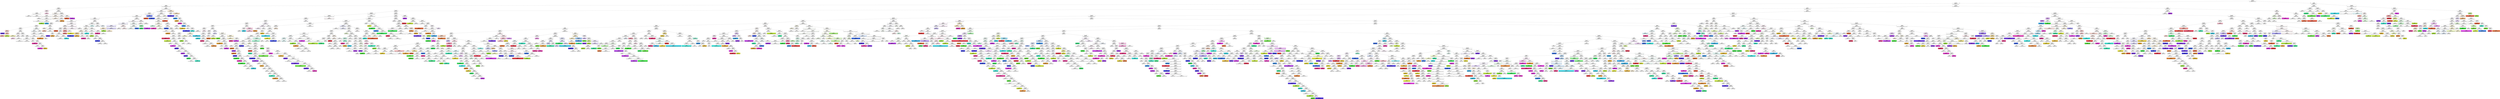 digraph Tree {
node [shape=box, style="filled, rounded", color="black", fontname="helvetica"] ;
edge [fontname="helvetica"] ;
0 [label="Publisher <= 548.5\ngini = 1.0\nsamples = 12448\nvalue = [1, 1, 1 ... 2, 1, 1]\nclass = MX 2002 Featuring Ricky Carmichael", fillcolor="#ffffff"] ;
1 [label="Publisher <= 23.5\ngini = 1.0\nsamples = 12106\nvalue = [1, 1, 1 ... 2, 1, 1]\nclass = MX 2002 Featuring Ricky Carmichael", fillcolor="#ffffff"] ;
0 -> 1 [labeldistance=2.5, labelangle=45, headlabel="True"] ;
2 [label="Genre <= 0.5\ngini = 0.998\nsamples = 1210\nvalue = [0, 0, 0 ... 0, 0, 1]\nclass = Phantasy Star Online Episode III: C.A.R.D. Revolution", fillcolor="#ffffff"] ;
1 -> 2 ;
3 [label="Publisher <= 6.5\ngini = 0.99\nsamples = 280\nvalue = [0, 0, 0 ... 0, 0, 0]\nclass = .hack//Outbreak Part 3", fillcolor="#ffffff"] ;
2 -> 3 ;
4 [label="Publisher <= 5.0\ngini = 0.942\nsamples = 33\nvalue = [0, 0, 0 ... 0, 0, 0]\nclass = Re-Volt", fillcolor="#fcecf4"] ;
3 -> 4 ;
5 [label="Publisher <= 3.0\ngini = 0.926\nsamples = 18\nvalue = [0, 0, 0 ... 0, 0, 0]\nclass = Antiphona no Seikahime: Tenshi no Gakufu Op.A", fillcolor="#ffffff"] ;
4 -> 5 ;
6 [label="gini = 0.75\nsamples = 4\nvalue = [0, 0, 0 ... 0, 0, 0]\nclass = Age of Empires II: The Age of Kings", fillcolor="#ffffff"] ;
5 -> 6 ;
7 [label="gini = 0.898\nsamples = 14\nvalue = [0, 0, 0 ... 0, 0, 0]\nclass = Antiphona no Seikahime: Tenshi no Gakufu Op.A", fillcolor="#ffffff"] ;
5 -> 7 ;
8 [label="gini = 0.827\nsamples = 15\nvalue = [0, 0, 0 ... 0, 0, 0]\nclass = Re-Volt", fillcolor="#f9d1e6"] ;
4 -> 8 ;
9 [label="Publisher <= 20.5\ngini = 0.988\nsamples = 247\nvalue = [0, 0, 0 ... 0, 0, 0]\nclass = .hack//Outbreak Part 3", fillcolor="#ffffff"] ;
3 -> 9 ;
10 [label="Publisher <= 16.5\ngini = 0.95\nsamples = 22\nvalue = [0, 0, 0 ... 0, 0, 0]\nclass = Agatha Christie: Peril at End House", fillcolor="#fefaf6"] ;
9 -> 10 ;
11 [label="Publisher <= 8.5\ngini = 0.875\nsamples = 8\nvalue = [0, 0, 0 ... 0, 0, 0]\nclass = 2 in 1 Combo Pack: Sonic Heroes / Super Monkey Ball Deluxe", fillcolor="#ffffff"] ;
10 -> 11 ;
12 [label="gini = 0.75\nsamples = 4\nvalue = [0, 0, 0 ... 0, 0, 0]\nclass = All-Star Baseball 99", fillcolor="#ffffff"] ;
11 -> 12 ;
13 [label="Publisher <= 11.0\ngini = 0.75\nsamples = 4\nvalue = [0, 0, 0 ... 0, 0, 0]\nclass = 2 in 1 Combo Pack: Sonic Heroes / Super Monkey Ball Deluxe", fillcolor="#ffffff"] ;
11 -> 13 ;
14 [label="gini = 0.5\nsamples = 2\nvalue = [0, 0, 0 ... 0, 0, 0]\nclass = 2 in 1 Combo Pack: Sonic Heroes / Super Monkey Ball Deluxe", fillcolor="#ffffff"] ;
13 -> 14 ;
15 [label="Publisher <= 14.0\ngini = 0.5\nsamples = 2\nvalue = [0, 0, 0 ... 0, 0, 0]\nclass = Commando: Steel Disaster", fillcolor="#ffffff"] ;
13 -> 15 ;
16 [label="gini = 0.0\nsamples = 1\nvalue = [0, 0, 0 ... 0, 0, 0]\nclass = Commando: Steel Disaster", fillcolor="#9ae539"] ;
15 -> 16 ;
17 [label="gini = 0.0\nsamples = 1\nvalue = [0, 0, 0 ... 0, 0, 0]\nclass = Jack Keane", fillcolor="#39aee5"] ;
15 -> 17 ;
18 [label="Publisher <= 18.0\ngini = 0.918\nsamples = 14\nvalue = [0, 0, 0 ... 0, 0, 0]\nclass = Agatha Christie: Peril at End House", fillcolor="#fdf7f0"] ;
10 -> 18 ;
19 [label="gini = 0.88\nsamples = 10\nvalue = [0, 0, 0 ... 0, 0, 0]\nclass = Agatha Christie: Peril at End House", fillcolor="#fcf3e9"] ;
18 -> 19 ;
20 [label="Publisher <= 19.5\ngini = 0.75\nsamples = 4\nvalue = [0, 0, 0 ... 0, 0, 0]\nclass = After Hours Athletes", fillcolor="#ffffff"] ;
18 -> 20 ;
21 [label="gini = 0.667\nsamples = 3\nvalue = [0, 0, 0 ... 0, 0, 0]\nclass = Digimon World DS", fillcolor="#ffffff"] ;
20 -> 21 ;
22 [label="gini = 0.0\nsamples = 1\nvalue = [0, 0, 0 ... 0, 0, 0]\nclass = After Hours Athletes", fillcolor="#e59539"] ;
20 -> 22 ;
23 [label="Publisher <= 21.5\ngini = 0.986\nsamples = 225\nvalue = [0, 0, 0 ... 0, 0, 0]\nclass = .hack//Outbreak Part 3", fillcolor="#ffffff"] ;
9 -> 23 ;
24 [label="gini = 0.986\nsamples = 223\nvalue = [0, 0, 0 ... 0, 0, 0]\nclass = .hack//Outbreak Part 3", fillcolor="#ffffff"] ;
23 -> 24 ;
25 [label="Publisher <= 22.5\ngini = 0.5\nsamples = 2\nvalue = [0, 0, 0 ... 0, 0, 0]\nclass = Next Generation of Chaos", fillcolor="#ffffff"] ;
23 -> 25 ;
26 [label="gini = 0.0\nsamples = 1\nvalue = [0, 0, 0 ... 0, 0, 0]\nclass = Spider-Man: The Movie", fillcolor="#e56439"] ;
25 -> 26 ;
27 [label="gini = 0.0\nsamples = 1\nvalue = [0, 0, 0 ... 0, 0, 0]\nclass = Next Generation of Chaos", fillcolor="#c039e5"] ;
25 -> 27 ;
28 [label="Genre <= 10.5\ngini = 0.998\nsamples = 930\nvalue = [0, 0, 0 ... 0, 0, 1]\nclass = Phantasy Star Online Episode III: C.A.R.D. Revolution", fillcolor="#ffffff"] ;
2 -> 28 ;
29 [label="Genre <= 9.5\ngini = 0.998\nsamples = 906\nvalue = [0, 0, 0 ... 0, 0, 1]\nclass = Phantasy Star Online Episode III: C.A.R.D. Revolution", fillcolor="#ffffff"] ;
28 -> 29 ;
30 [label="Publisher <= 22.0\ngini = 0.997\nsamples = 695\nvalue = [0, 0, 0 ... 0, 0, 1]\nclass = Phantasy Star Online Episode III: C.A.R.D. Revolution", fillcolor="#ffffff"] ;
29 -> 30 ;
31 [label="Genre <= 7.5\ngini = 0.997\nsamples = 691\nvalue = [0, 0, 0 ... 0, 0, 1]\nclass = Phantasy Star Online Episode III: C.A.R.D. Revolution", fillcolor="#ffffff"] ;
30 -> 31 ;
32 [label="Genre <= 5.5\ngini = 0.996\nsamples = 473\nvalue = [0, 0, 0 ... 0, 0, 1]\nclass = Phantasy Star Online Episode III: C.A.R.D. Revolution", fillcolor="#fffeff"] ;
31 -> 32 ;
33 [label="Genre <= 3.5\ngini = 0.994\nsamples = 319\nvalue = [0, 0, 0 ... 0, 0, 1]\nclass = Phantasy Star Online Episode III: C.A.R.D. Revolution", fillcolor="#fffeff"] ;
32 -> 33 ;
34 [label="Publisher <= 20.5\ngini = 0.992\nsamples = 232\nvalue = [0, 0, 0 ... 0, 0, 0]\nclass = Astroblast", fillcolor="#ffffff"] ;
33 -> 34 ;
35 [label="Publisher <= 16.0\ngini = 0.989\nsamples = 129\nvalue = [0, 0, 0 ... 0, 0, 0]\nclass = Bust-A-Bloc", fillcolor="#ffffff"] ;
34 -> 35 ;
36 [label="Publisher <= 5.0\ngini = 0.985\nsamples = 94\nvalue = [0, 0, 0 ... 0, 0, 0]\nclass = Bust-A-Bloc", fillcolor="#ffffff"] ;
35 -> 36 ;
37 [label="Publisher <= 2.0\ngini = 0.72\nsamples = 5\nvalue = [0, 0, 0 ... 0, 0, 0]\nclass = Smart Bomb", fillcolor="#f8d2ce"] ;
36 -> 37 ;
38 [label="gini = 0.0\nsamples = 1\nvalue = [0, 0, 0 ... 0, 0, 0]\nclass = Metroid Fusion", fillcolor="#5e39e5"] ;
37 -> 38 ;
39 [label="Genre <= 1.5\ngini = 0.625\nsamples = 4\nvalue = [0, 0, 0 ... 0, 0, 0]\nclass = Smart Bomb", fillcolor="#f6c4bd"] ;
37 -> 39 ;
40 [label="gini = 0.444\nsamples = 3\nvalue = [0, 0, 0 ... 0, 0, 0]\nclass = Smart Bomb", fillcolor="#f2a69c"] ;
39 -> 40 ;
41 [label="gini = 0.0\nsamples = 1\nvalue = [0, 0, 0 ... 0, 0, 0]\nclass = Castlevania Bloodlines", fillcolor="#b7e539"] ;
39 -> 41 ;
42 [label="Publisher <= 6.5\ngini = 0.984\nsamples = 89\nvalue = [0, 0, 0 ... 0, 0, 0]\nclass = Bust-A-Bloc", fillcolor="#ffffff"] ;
36 -> 42 ;
43 [label="Genre <= 1.5\ngini = 0.964\nsamples = 38\nvalue = [0, 0, 0 ... 0, 0, 0]\nclass = Puchi Puchi Virus", fillcolor="#fefafd"] ;
42 -> 43 ;
44 [label="gini = 0.625\nsamples = 4\nvalue = [0, 0, 0 ... 0, 0, 0]\nclass = Blaster Master: Blasting Again", fillcolor="#f6f4bd"] ;
43 -> 44 ;
45 [label="Genre <= 2.5\ngini = 0.96\nsamples = 34\nvalue = [0, 0, 0 ... 0, 0, 0]\nclass = Puchi Puchi Virus", fillcolor="#fef9fc"] ;
43 -> 45 ;
46 [label="gini = 0.84\nsamples = 10\nvalue = [0, 0, 0 ... 0, 0, 0]\nclass = Puchi Puchi Virus", fillcolor="#f9d3ec"] ;
45 -> 46 ;
47 [label="gini = 0.948\nsamples = 24\nvalue = [0, 0, 0 ... 0, 0, 0]\nclass = Akiba's Trip: Undead & Undressed", fillcolor="#ffffff"] ;
45 -> 47 ;
48 [label="Publisher <= 7.5\ngini = 0.972\nsamples = 51\nvalue = [0, 0, 0 ... 0, 0, 0]\nclass = Bust-A-Bloc", fillcolor="#ffffff"] ;
42 -> 48 ;
49 [label="gini = 0.953\nsamples = 35\nvalue = [0, 0, 0 ... 0, 0, 0]\nclass = Bust-A-Bloc", fillcolor="#ffffff"] ;
48 -> 49 ;
50 [label="Genre <= 1.5\ngini = 0.938\nsamples = 16\nvalue = [0, 0, 0 ... 0, 0, 0]\nclass = Amplitude", fillcolor="#ffffff"] ;
48 -> 50 ;
51 [label="Publisher <= 13.5\ngini = 0.875\nsamples = 8\nvalue = [0, 0, 0 ... 0, 0, 0]\nclass = Call of Duty: Modern Warfare 3: Defiance", fillcolor="#ffffff"] ;
50 -> 51 ;
52 [label="gini = 0.5\nsamples = 2\nvalue = [0, 0, 0 ... 0, 0, 0]\nclass = Call of Duty: Modern Warfare 3: Defiance", fillcolor="#ffffff"] ;
51 -> 52 ;
53 [label="gini = 0.833\nsamples = 6\nvalue = [0, 0, 0 ... 0, 0, 0]\nclass = Diabolik Lovers: Vandead Carnival", fillcolor="#ffffff"] ;
51 -> 53 ;
54 [label="Genre <= 2.5\ngini = 0.875\nsamples = 8\nvalue = [0, 0, 0 ... 0, 0, 0]\nclass = Amplitude", fillcolor="#ffffff"] ;
50 -> 54 ;
55 [label="gini = 0.5\nsamples = 2\nvalue = [0, 0, 0 ... 0, 0, 0]\nclass = Amplitude", fillcolor="#ffffff"] ;
54 -> 55 ;
56 [label="Publisher <= 9.5\ngini = 0.833\nsamples = 6\nvalue = [0, 0, 0 ... 0, 0, 0]\nclass = Barnyard", fillcolor="#ffffff"] ;
54 -> 56 ;
57 [label="gini = 0.0\nsamples = 1\nvalue = [0, 0, 0 ... 0, 0, 0]\nclass = Queen's Blade: Spiral Chaos", fillcolor="#e539a3"] ;
56 -> 57 ;
58 [label="Publisher <= 12.0\ngini = 0.8\nsamples = 5\nvalue = [0, 0, 0 ... 0, 0, 0]\nclass = Barnyard", fillcolor="#ffffff"] ;
56 -> 58 ;
59 [label="gini = 0.667\nsamples = 3\nvalue = [0, 0, 0 ... 0, 0, 0]\nclass = Franklin's Great Adventures", fillcolor="#ffffff"] ;
58 -> 59 ;
60 [label="Publisher <= 14.0\ngini = 0.5\nsamples = 2\nvalue = [0, 0, 0 ... 0, 0, 0]\nclass = Barnyard", fillcolor="#ffffff"] ;
58 -> 60 ;
61 [label="gini = 0.0\nsamples = 1\nvalue = [0, 0, 0 ... 0, 0, 0]\nclass = Pet Shop Monogatari DS 2", fillcolor="#e539da"] ;
60 -> 61 ;
62 [label="gini = 0.0\nsamples = 1\nvalue = [0, 0, 0 ... 0, 0, 0]\nclass = Barnyard", fillcolor="#e5c839"] ;
60 -> 62 ;
63 [label="Genre <= 2.5\ngini = 0.955\nsamples = 35\nvalue = [0, 0, 0 ... 0, 0, 0]\nclass = Horrid Henry's Horrid Adventure", fillcolor="#f9fefe"] ;
35 -> 63 ;
64 [label="Genre <= 1.5\ngini = 0.949\nsamples = 30\nvalue = [0, 0, 0 ... 0, 0, 0]\nclass = Horrid Henry's Horrid Adventure", fillcolor="#f8fdfe"] ;
63 -> 64 ;
65 [label="Publisher <= 18.0\ngini = 0.833\nsamples = 6\nvalue = [0, 0, 0 ... 0, 0, 0]\nclass = Ace Combat X: Skies of Deception", fillcolor="#ffffff"] ;
64 -> 65 ;
66 [label="gini = 0.667\nsamples = 3\nvalue = [0, 0, 0 ... 0, 0, 0]\nclass = Chousoku Henkei Gyrozetter: Albatross no Tsubasa", fillcolor="#ffffff"] ;
65 -> 66 ;
67 [label="Publisher <= 19.5\ngini = 0.667\nsamples = 3\nvalue = [0, 0, 0 ... 0, 0, 0]\nclass = Ace Combat X: Skies of Deception", fillcolor="#ffffff"] ;
65 -> 67 ;
68 [label="gini = 0.0\nsamples = 1\nvalue = [0, 0, 0 ... 0, 0, 0]\nclass = Ace Combat X: Skies of Deception", fillcolor="#e58f39"] ;
67 -> 68 ;
69 [label="gini = 0.5\nsamples = 2\nvalue = [0, 0, 0 ... 0, 0, 0]\nclass = Afrika", fillcolor="#ffffff"] ;
67 -> 69 ;
70 [label="gini = 0.931\nsamples = 24\nvalue = [0, 0, 0 ... 0, 0, 0]\nclass = Horrid Henry's Horrid Adventure", fillcolor="#f6fdfe"] ;
64 -> 70 ;
71 [label="gini = 0.64\nsamples = 5\nvalue = [0, 0, 0 ... 0, 0, 0]\nclass = Jet Moto 2", fillcolor="#ffffff"] ;
63 -> 71 ;
72 [label="Genre <= 1.5\ngini = 0.976\nsamples = 103\nvalue = [0, 0, 0 ... 0, 0, 0]\nclass = Astroblast", fillcolor="#ffffff"] ;
34 -> 72 ;
73 [label="gini = 0.87\nsamples = 18\nvalue = [0, 0, 0 ... 0, 0, 0]\nclass = Astroblast", fillcolor="#fdfaf2"] ;
72 -> 73 ;
74 [label="Genre <= 2.5\ngini = 0.97\nsamples = 85\nvalue = [0, 0, 0 ... 0, 0, 0]\nclass = Fatal Fury: Battle Archives Volume 1", fillcolor="#ffffff"] ;
72 -> 74 ;
75 [label="gini = 0.667\nsamples = 6\nvalue = [0, 0, 0 ... 0, 0, 0]\nclass = Spore Creatures", fillcolor="#f5c2b0"] ;
74 -> 75 ;
76 [label="gini = 0.967\nsamples = 79\nvalue = [0, 0, 0 ... 0, 0, 0]\nclass = Fatal Fury: Battle Archives Volume 1", fillcolor="#ffffff"] ;
74 -> 76 ;
77 [label="Publisher <= 19.5\ngini = 0.972\nsamples = 87\nvalue = [0, 0, 0 ... 0, 0, 1]\nclass = Phantasy Star Online Episode III: C.A.R.D. Revolution", fillcolor="#fefafe"] ;
33 -> 77 ;
78 [label="Publisher <= 12.5\ngini = 0.962\nsamples = 35\nvalue = [0, 0, 0 ... 0, 0, 1]\nclass = Shrek Extra Large", fillcolor="#fef9f9"] ;
77 -> 78 ;
79 [label="Publisher <= 3.5\ngini = 0.957\nsamples = 23\nvalue = [0, 0, 0 ... 0, 0, 1]\nclass = Amagami", fillcolor="#ffffff"] ;
78 -> 79 ;
80 [label="gini = 0.0\nsamples = 1\nvalue = [0, 0, 0 ... 0, 0, 0]\nclass = Spider-Man 3", fillcolor="#e56139"] ;
79 -> 80 ;
81 [label="Publisher <= 5.0\ngini = 0.955\nsamples = 22\nvalue = [0, 0, 0 ... 0, 0, 1]\nclass = Amagami", fillcolor="#ffffff"] ;
79 -> 81 ;
82 [label="Genre <= 4.5\ngini = 0.5\nsamples = 2\nvalue = [0, 0, 0 ... 0, 0, 0]\nclass = Amagami", fillcolor="#ffffff"] ;
81 -> 82 ;
83 [label="gini = 0.0\nsamples = 1\nvalue = [0, 0, 0 ... 0, 0, 0]\nclass = Mister Mosquito", fillcolor="#6a39e5"] ;
82 -> 83 ;
84 [label="gini = 0.0\nsamples = 1\nvalue = [0, 0, 0 ... 0, 0, 0]\nclass = Amagami", fillcolor="#e5a039"] ;
82 -> 84 ;
85 [label="Genre <= 4.5\ngini = 0.95\nsamples = 20\nvalue = [0, 0, 0 ... 0, 0, 1]\nclass = Assassin's Creed: Altair's Chronicles", fillcolor="#ffffff"] ;
81 -> 85 ;
86 [label="gini = 0.8\nsamples = 5\nvalue = [0, 0, 0 ... 0, 0, 1]\nclass = Castlevania Judgment", fillcolor="#ffffff"] ;
85 -> 86 ;
87 [label="Publisher <= 7.0\ngini = 0.933\nsamples = 15\nvalue = [0, 0, 0 ... 0, 0, 0]\nclass = Assassin's Creed: Altair's Chronicles", fillcolor="#ffffff"] ;
85 -> 87 ;
88 [label="gini = 0.929\nsamples = 14\nvalue = [0, 0, 0 ... 0, 0, 0]\nclass = Assassin's Creed: Altair's Chronicles", fillcolor="#ffffff"] ;
87 -> 88 ;
89 [label="gini = 0.0\nsamples = 1\nvalue = [0, 0, 0 ... 0, 0, 0]\nclass = Heart no Kuni no Alice", fillcolor="#39dfe5"] ;
87 -> 89 ;
90 [label="Genre <= 4.5\ngini = 0.833\nsamples = 12\nvalue = [0, 0, 0 ... 0, 0, 0]\nclass = Shrek Extra Large", fillcolor="#fceceb"] ;
78 -> 90 ;
91 [label="Publisher <= 17.5\ngini = 0.56\nsamples = 5\nvalue = [0, 0, 0 ... 0, 0, 0]\nclass = Shrek Extra Large", fillcolor="#f29e9c"] ;
90 -> 91 ;
92 [label="gini = 0.375\nsamples = 4\nvalue = [0, 0, 0 ... 0, 0, 0]\nclass = Shrek Extra Large", fillcolor="#ee7d7b"] ;
91 -> 92 ;
93 [label="gini = 0.0\nsamples = 1\nvalue = [0, 0, 0 ... 0, 0, 0]\nclass = Blazing Angels: Squadrons of WWII", fillcolor="#e5e239"] ;
91 -> 93 ;
94 [label="gini = 0.735\nsamples = 7\nvalue = [0, 0, 0 ... 0, 0, 0]\nclass = Blood of Bahamut", fillcolor="#ffffff"] ;
90 -> 94 ;
95 [label="Genre <= 4.5\ngini = 0.938\nsamples = 52\nvalue = [0, 0, 0 ... 0, 0, 0]\nclass = Phantasy Star Online Episode III: C.A.R.D. Revolution", fillcolor="#fef7fd"] ;
77 -> 95 ;
96 [label="gini = 0.923\nsamples = 46\nvalue = [0, 0, 0 ... 0, 0, 0]\nclass = Phantasy Star Online Episode III: C.A.R.D. Revolution", fillcolor="#fef5fd"] ;
95 -> 96 ;
97 [label="gini = 0.833\nsamples = 6\nvalue = [0, 0, 0 ... 0, 0, 0]\nclass = Beyblade: Metal Masters", fillcolor="#ffffff"] ;
95 -> 97 ;
98 [label="Publisher <= 20.5\ngini = 0.987\nsamples = 154\nvalue = [0, 0, 0 ... 0, 0, 0]\nclass = Jersey Devil", fillcolor="#ffffff"] ;
32 -> 98 ;
99 [label="Publisher <= 19.5\ngini = 0.979\nsamples = 70\nvalue = [0, 0, 0 ... 0, 0, 0]\nclass = Blinx 2: Masters of Time & Space", fillcolor="#ffffff"] ;
98 -> 99 ;
100 [label="Publisher <= 15.5\ngini = 0.977\nsamples = 64\nvalue = [0, 0, 0 ... 0, 0, 0]\nclass = Blinx 2: Masters of Time & Space", fillcolor="#ffffff"] ;
99 -> 100 ;
101 [label="Genre <= 6.5\ngini = 0.957\nsamples = 25\nvalue = [0, 0, 0 ... 0, 0, 0]\nclass = Arcade Shooting Gallery", fillcolor="#fefcf7"] ;
100 -> 101 ;
102 [label="Publisher <= 8.0\ngini = 0.864\nsamples = 9\nvalue = [0, 0, 0 ... 0, 0, 0]\nclass = Arcade Shooting Gallery", fillcolor="#fcf5e6"] ;
101 -> 102 ;
103 [label="Publisher <= 3.5\ngini = 0.444\nsamples = 3\nvalue = [0, 0, 0 ... 0, 0, 0]\nclass = Arcade Shooting Gallery", fillcolor="#f2d69c"] ;
102 -> 103 ;
104 [label="gini = 0.0\nsamples = 1\nvalue = [0, 0, 0 ... 0, 0, 0]\nclass = Mario & Luigi: Bowser's Inside Story", fillcolor="#3c39e5"] ;
103 -> 104 ;
105 [label="gini = 0.0\nsamples = 2\nvalue = [0, 0, 0 ... 0, 0, 0]\nclass = Arcade Shooting Gallery", fillcolor="#e5ac39"] ;
103 -> 105 ;
106 [label="Publisher <= 11.0\ngini = 0.833\nsamples = 6\nvalue = [0, 0, 0 ... 0, 0, 0]\nclass = Ace Combat 2", fillcolor="#ffffff"] ;
102 -> 106 ;
107 [label="gini = 0.5\nsamples = 2\nvalue = [0, 0, 0 ... 0, 0, 0]\nclass = Murdered: Soul Suspect", fillcolor="#ffffff"] ;
106 -> 107 ;
108 [label="Publisher <= 12.5\ngini = 0.75\nsamples = 4\nvalue = [0, 0, 0 ... 0, 0, 0]\nclass = Ace Combat 2", fillcolor="#ffffff"] ;
106 -> 108 ;
109 [label="gini = 0.0\nsamples = 1\nvalue = [0, 0, 0 ... 0, 0, 0]\nclass = Puzzle Quest: Galactrix", fillcolor="#e539a6"] ;
108 -> 109 ;
110 [label="gini = 0.667\nsamples = 3\nvalue = [0, 0, 0 ... 0, 0, 0]\nclass = Ace Combat 2", fillcolor="#ffffff"] ;
108 -> 110 ;
111 [label="Publisher <= 2.5\ngini = 0.938\nsamples = 16\nvalue = [0, 0, 0 ... 0, 0, 0]\nclass = Chocobo Racing", fillcolor="#ffffff"] ;
101 -> 111 ;
112 [label="gini = 0.0\nsamples = 1\nvalue = [0, 0, 0 ... 0, 0, 0]\nclass = Harvest Moon 2 GBC", fillcolor="#39e5e5"] ;
111 -> 112 ;
113 [label="Publisher <= 5.0\ngini = 0.933\nsamples = 15\nvalue = [0, 0, 0 ... 0, 0, 0]\nclass = Chocobo Racing", fillcolor="#ffffff"] ;
111 -> 113 ;
114 [label="gini = 0.0\nsamples = 1\nvalue = [0, 0, 0 ... 0, 0, 0]\nclass = Chocobo Racing", fillcolor="#ace539"] ;
113 -> 114 ;
115 [label="Publisher <= 6.5\ngini = 0.929\nsamples = 14\nvalue = [0, 0, 0 ... 0, 0, 0]\nclass = Countdown Vampires", fillcolor="#ffffff"] ;
113 -> 115 ;
116 [label="gini = 0.875\nsamples = 8\nvalue = [0, 0, 0 ... 0, 0, 0]\nclass = Full House Kiss 2", fillcolor="#ffffff"] ;
115 -> 116 ;
117 [label="Publisher <= 10.0\ngini = 0.833\nsamples = 6\nvalue = [0, 0, 0 ... 0, 0, 0]\nclass = Countdown Vampires", fillcolor="#ffffff"] ;
115 -> 117 ;
118 [label="gini = 0.0\nsamples = 1\nvalue = [0, 0, 0 ... 0, 0, 0]\nclass = Madden NFL 09 All-Play", fillcolor="#3941e5"] ;
117 -> 118 ;
119 [label="Publisher <= 13.5\ngini = 0.8\nsamples = 5\nvalue = [0, 0, 0 ... 0, 0, 0]\nclass = Countdown Vampires", fillcolor="#ffffff"] ;
117 -> 119 ;
120 [label="gini = 0.667\nsamples = 3\nvalue = [0, 0, 0 ... 0, 0, 0]\nclass = Mount & Blade Collection", fillcolor="#ffffff"] ;
119 -> 120 ;
121 [label="gini = 0.5\nsamples = 2\nvalue = [0, 0, 0 ... 0, 0, 0]\nclass = Countdown Vampires", fillcolor="#ffffff"] ;
119 -> 121 ;
122 [label="Publisher <= 17.5\ngini = 0.955\nsamples = 39\nvalue = [0, 0, 0 ... 0, 0, 0]\nclass = Blinx 2: Masters of Time & Space", fillcolor="#ffffff"] ;
100 -> 122 ;
123 [label="gini = 0.949\nsamples = 36\nvalue = [0, 0, 0 ... 0, 0, 0]\nclass = Blinx 2: Masters of Time & Space", fillcolor="#ffffff"] ;
122 -> 123 ;
124 [label="Publisher <= 18.5\ngini = 0.667\nsamples = 3\nvalue = [0, 0, 0 ... 0, 0, 0]\nclass = Fire Emblem: Seisen no Keifu", fillcolor="#ffffff"] ;
122 -> 124 ;
125 [label="gini = 0.0\nsamples = 1\nvalue = [0, 0, 0 ... 0, 0, 0]\nclass = Reader Rabbit 2nd Grade", fillcolor="#e53992"] ;
124 -> 125 ;
126 [label="gini = 0.5\nsamples = 2\nvalue = [0, 0, 0 ... 0, 0, 0]\nclass = Fire Emblem: Seisen no Keifu", fillcolor="#ffffff"] ;
124 -> 126 ;
127 [label="gini = 0.778\nsamples = 6\nvalue = [0, 0, 0 ... 0, 0, 0]\nclass = Halo 3: ODST", fillcolor="#d7faf8"] ;
99 -> 127 ;
128 [label="Genre <= 6.5\ngini = 0.969\nsamples = 84\nvalue = [0, 0, 0 ... 0, 0, 0]\nclass = Jersey Devil", fillcolor="#ffffff"] ;
98 -> 128 ;
129 [label="gini = 0.954\nsamples = 58\nvalue = [0, 0, 0 ... 0, 0, 0]\nclass = Kids Learn Music A+ Edition", fillcolor="#fbfdff"] ;
128 -> 129 ;
130 [label="gini = 0.911\nsamples = 26\nvalue = [0, 0, 0 ... 0, 0, 0]\nclass = Jersey Devil", fillcolor="#eef7fd"] ;
128 -> 130 ;
131 [label="Publisher <= 19.0\ngini = 0.99\nsamples = 218\nvalue = [0, 0, 0 ... 0, 0, 0]\nclass = Sengoku Basara 3 Utage", fillcolor="#fffefe"] ;
31 -> 131 ;
132 [label="Genre <= 8.5\ngini = 0.976\nsamples = 74\nvalue = [0, 0, 0 ... 0, 0, 0]\nclass = Mega Man Battle Network 5: Double Team DS (JP sales)", fillcolor="#fcfcff"] ;
131 -> 132 ;
133 [label="Publisher <= 6.5\ngini = 0.94\nsamples = 35\nvalue = [0, 0, 0 ... 0, 0, 0]\nclass = Mega Man Battle Network 5: Double Team DS (JP sales)", fillcolor="#f4f3fd"] ;
132 -> 133 ;
134 [label="Publisher <= 5.0\ngini = 0.87\nsamples = 19\nvalue = [0, 0, 0 ... 0, 0, 0]\nclass = Mega Man Battle Network 5: Double Team DS (JP sales)", fillcolor="#e9e6fc"] ;
133 -> 134 ;
135 [label="Publisher <= 3.0\ngini = 0.778\nsamples = 6\nvalue = [0, 0, 0 ... 0, 0, 0]\nclass = Ao no Kanata no Four Rhythm", fillcolor="#faeed7"] ;
134 -> 135 ;
136 [label="gini = 0.0\nsamples = 1\nvalue = [0, 0, 0 ... 0, 0, 0]\nclass = Conflict: Global Terror", fillcolor="#98e539"] ;
135 -> 136 ;
137 [label="gini = 0.72\nsamples = 5\nvalue = [0, 0, 0 ... 0, 0, 0]\nclass = Ao no Kanata no Four Rhythm", fillcolor="#f8eace"] ;
135 -> 137 ;
138 [label="gini = 0.769\nsamples = 13\nvalue = [0, 0, 0 ... 0, 0, 0]\nclass = Mega Man Battle Network 5: Double Team DS (JP sales)", fillcolor="#dcd7fa"] ;
134 -> 138 ;
139 [label="Publisher <= 12.0\ngini = 0.898\nsamples = 16\nvalue = [0, 0, 0 ... 0, 0, 0]\nclass = Shaman King: Soul Fight", fillcolor="#fdf1f2"] ;
133 -> 139 ;
140 [label="gini = 0.5\nsamples = 2\nvalue = [0, 0, 0 ... 0, 0, 0]\nclass = Bleach: Heat the Soul 4", fillcolor="#ffffff"] ;
139 -> 140 ;
141 [label="gini = 0.878\nsamples = 14\nvalue = [0, 0, 0 ... 0, 0, 0]\nclass = Shaman King: Soul Fight", fillcolor="#fdeef0"] ;
139 -> 141 ;
142 [label="Publisher <= 7.5\ngini = 0.961\nsamples = 39\nvalue = [0, 0, 0 ... 0, 0, 0]\nclass = Galaxy Angel II: Mugen Kairou no Kagi", fillcolor="#f4fefa"] ;
132 -> 142 ;
143 [label="Publisher <= 6.5\ngini = 0.958\nsamples = 36\nvalue = [0, 0, 0 ... 0, 0, 0]\nclass = Galaxy Angel II: Mugen Kairou no Kagi", fillcolor="#f3fdfa"] ;
142 -> 143 ;
144 [label="gini = 0.957\nsamples = 35\nvalue = [0, 0, 0 ... 0, 0, 0]\nclass = Galaxy Angel II: Mugen Kairou no Kagi", fillcolor="#f3fdfa"] ;
143 -> 144 ;
145 [label="gini = 0.0\nsamples = 1\nvalue = [0, 0, 0 ... 0, 0, 0]\nclass = Knack", fillcolor="#3972e5"] ;
143 -> 145 ;
146 [label="Publisher <= 10.5\ngini = 0.444\nsamples = 3\nvalue = [0, 0, 0 ... 0, 0, 0]\nclass = EyeToy Play", fillcolor="#9cf2b4"] ;
142 -> 146 ;
147 [label="gini = 0.0\nsamples = 2\nvalue = [0, 0, 0 ... 0, 0, 0]\nclass = EyeToy Play", fillcolor="#39e56a"] ;
146 -> 147 ;
148 [label="gini = 0.0\nsamples = 1\nvalue = [0, 0, 0 ... 0, 0, 0]\nclass = New Prince of Tennis: Go to the Top", fillcolor="#c039e5"] ;
146 -> 148 ;
149 [label="Genre <= 8.5\ngini = 0.983\nsamples = 144\nvalue = [0, 0, 0 ... 0, 0, 0]\nclass = Sengoku Basara 3 Utage", fillcolor="#fffcfc"] ;
131 -> 149 ;
150 [label="gini = 0.979\nsamples = 126\nvalue = [0, 0, 0 ... 0, 0, 0]\nclass = Sengoku Basara 3 Utage", fillcolor="#fffcfc"] ;
149 -> 150 ;
151 [label="gini = 0.932\nsamples = 18\nvalue = [0, 0, 0 ... 0, 0, 0]\nclass = All-Star Baseball 2000", fillcolor="#ffffff"] ;
149 -> 151 ;
152 [label="Genre <= 5.5\ngini = 0.375\nsamples = 4\nvalue = [0, 0, 0 ... 0, 0, 0]\nclass = Lost Planet: Extreme Condition", fillcolor="#7b8cee"] ;
30 -> 152 ;
153 [label="gini = 0.0\nsamples = 1\nvalue = [0, 0, 0 ... 0, 0, 0]\nclass = Spanish for Everyone!", fillcolor="#e55e39"] ;
152 -> 153 ;
154 [label="gini = 0.0\nsamples = 3\nvalue = [0, 0, 0 ... 0, 0, 0]\nclass = Lost Planet: Extreme Condition", fillcolor="#3953e5"] ;
152 -> 154 ;
155 [label="Publisher <= 22.0\ngini = 0.989\nsamples = 211\nvalue = [0, 0, 0 ... 0, 0, 0]\nclass = BlazBlue: Chrono Phantasma Extend", fillcolor="#ffffff"] ;
29 -> 155 ;
156 [label="Publisher <= 20.0\ngini = 0.988\nsamples = 195\nvalue = [0, 0, 0 ... 0, 0, 0]\nclass = BlazBlue: Chrono Phantasma Extend", fillcolor="#ffffff"] ;
155 -> 156 ;
157 [label="Publisher <= 18.5\ngini = 0.979\nsamples = 83\nvalue = [0, 0, 0 ... 0, 0, 0]\nclass = BlazBlue: Chrono Phantasma Extend", fillcolor="#fefefa"] ;
156 -> 157 ;
158 [label="Publisher <= 7.5\ngini = 0.979\nsamples = 81\nvalue = [0, 0, 0 ... 0, 0, 0]\nclass = BlazBlue: Chrono Phantasma Extend", fillcolor="#fefefa"] ;
157 -> 158 ;
159 [label="Publisher <= 4.5\ngini = 0.93\nsamples = 29\nvalue = [0, 0, 0 ... 0, 0, 0]\nclass = BlazBlue: Chrono Phantasma Extend", fillcolor="#fdfdf0"] ;
158 -> 159 ;
160 [label="gini = 0.72\nsamples = 5\nvalue = [0, 0, 0 ... 0, 0, 0]\nclass = Fossil Fighters (JP sales)", fillcolor="#cef8e5"] ;
159 -> 160 ;
161 [label="Publisher <= 5.5\ngini = 0.91\nsamples = 24\nvalue = [0, 0, 0 ... 0, 0, 0]\nclass = BlazBlue: Chrono Phantasma Extend", fillcolor="#fdfcec"] ;
159 -> 161 ;
162 [label="gini = 0.0\nsamples = 1\nvalue = [0, 0, 0 ... 0, 0, 0]\nclass = Power Pro Success Legends", fillcolor="#e539ba"] ;
161 -> 162 ;
163 [label="gini = 0.904\nsamples = 23\nvalue = [0, 0, 0 ... 0, 0, 0]\nclass = BlazBlue: Chrono Phantasma Extend", fillcolor="#fcfceb"] ;
161 -> 163 ;
164 [label="Publisher <= 15.0\ngini = 0.97\nsamples = 52\nvalue = [0, 0, 0 ... 0, 0, 0]\nclass = Activision Hits: Remixed", fillcolor="#ffffff"] ;
158 -> 164 ;
165 [label="Publisher <= 9.5\ngini = 0.929\nsamples = 14\nvalue = [0, 0, 0 ... 0, 0, 0]\nclass = All-Star Baseball 2001", fillcolor="#ffffff"] ;
164 -> 165 ;
166 [label="gini = 0.0\nsamples = 1\nvalue = [0, 0, 0 ... 0, 0, 0]\nclass = Legends of Wrestling", fillcolor="#395ee5"] ;
165 -> 166 ;
167 [label="Publisher <= 11.0\ngini = 0.923\nsamples = 13\nvalue = [0, 0, 0 ... 0, 0, 0]\nclass = All-Star Baseball 2001", fillcolor="#ffffff"] ;
165 -> 167 ;
168 [label="gini = 0.857\nsamples = 7\nvalue = [0, 0, 0 ... 0, 0, 0]\nclass = Castlevania: Lords of Shadow - Reverie", fillcolor="#ffffff"] ;
167 -> 168 ;
169 [label="Publisher <= 12.5\ngini = 0.833\nsamples = 6\nvalue = [0, 0, 0 ... 0, 0, 0]\nclass = All-Star Baseball 2001", fillcolor="#ffffff"] ;
167 -> 169 ;
170 [label="gini = 0.0\nsamples = 1\nvalue = [0, 0, 0 ... 0, 0, 0]\nclass = All-Star Baseball 2001", fillcolor="#e5a039"] ;
169 -> 170 ;
171 [label="gini = 0.8\nsamples = 5\nvalue = [0, 0, 0 ... 0, 0, 0]\nclass = Crash & Spyro Superpack", fillcolor="#ffffff"] ;
169 -> 171 ;
172 [label="Publisher <= 17.5\ngini = 0.954\nsamples = 38\nvalue = [0, 0, 0 ... 0, 0, 0]\nclass = Activision Hits: Remixed", fillcolor="#ffffff"] ;
164 -> 172 ;
173 [label="gini = 0.953\nsamples = 37\nvalue = [0, 0, 0 ... 0, 0, 0]\nclass = Activision Hits: Remixed", fillcolor="#ffffff"] ;
172 -> 173 ;
174 [label="gini = 0.0\nsamples = 1\nvalue = [0, 0, 0 ... 0, 0, 0]\nclass = Barbie: Groom and Glam Pups", fillcolor="#e5c839"] ;
172 -> 174 ;
175 [label="gini = 0.0\nsamples = 2\nvalue = [0, 0, 0 ... 0, 0, 0]\nclass = Sonic Riders: Zero Gravity", fillcolor="#e55839"] ;
157 -> 175 ;
176 [label="gini = 0.976\nsamples = 112\nvalue = [0, 0, 0 ... 0, 0, 0]\nclass = Bomberman Max 2: Blue Advance", fillcolor="#ffffff"] ;
156 -> 176 ;
177 [label="gini = 0.859\nsamples = 16\nvalue = [0, 0, 0 ... 0, 0, 0]\nclass = Bomberman Story DS", fillcolor="#fcfdf0"] ;
155 -> 177 ;
178 [label="Publisher <= 20.5\ngini = 0.903\nsamples = 24\nvalue = [0, 0, 0 ... 0, 0, 0]\nclass = All Kamen Rider: Rider Generation", fillcolor="#faeddb"] ;
28 -> 178 ;
179 [label="Publisher <= 0.5\ngini = 0.889\nsamples = 9\nvalue = [0, 0, 0 ... 0, 0, 0]\nclass = Anubis II", fillcolor="#ffffff"] ;
178 -> 179 ;
180 [label="gini = 0.0\nsamples = 1\nvalue = [0, 0, 0 ... 0, 0, 0]\nclass = Medarot: Kabuto / Kuwagata Version", fillcolor="#5039e5"] ;
179 -> 180 ;
181 [label="Publisher <= 2.5\ngini = 0.875\nsamples = 8\nvalue = [0, 0, 0 ... 0, 0, 0]\nclass = Anubis II", fillcolor="#ffffff"] ;
179 -> 181 ;
182 [label="gini = 0.0\nsamples = 1\nvalue = [0, 0, 0 ... 0, 0, 0]\nclass = Juiced", fillcolor="#3998e5"] ;
181 -> 182 ;
183 [label="Publisher <= 5.0\ngini = 0.857\nsamples = 7\nvalue = [0, 0, 0 ... 0, 0, 0]\nclass = Anubis II", fillcolor="#ffffff"] ;
181 -> 183 ;
184 [label="gini = 0.0\nsamples = 1\nvalue = [0, 0, 0 ... 0, 0, 0]\nclass = Anubis II", fillcolor="#e5a939"] ;
183 -> 184 ;
185 [label="Publisher <= 9.5\ngini = 0.833\nsamples = 6\nvalue = [0, 0, 0 ... 0, 0, 0]\nclass = Halo 5: Guardians", fillcolor="#ffffff"] ;
183 -> 185 ;
186 [label="gini = 0.0\nsamples = 1\nvalue = [0, 0, 0 ... 0, 0, 0]\nclass = Pokemon Trozei!", fillcolor="#e539c3"] ;
185 -> 186 ;
187 [label="Publisher <= 15.0\ngini = 0.8\nsamples = 5\nvalue = [0, 0, 0 ... 0, 0, 0]\nclass = Halo 5: Guardians", fillcolor="#ffffff"] ;
185 -> 187 ;
188 [label="gini = 0.0\nsamples = 1\nvalue = [0, 0, 0 ... 0, 0, 0]\nclass = Kanon", fillcolor="#398ce5"] ;
187 -> 188 ;
189 [label="Publisher <= 18.0\ngini = 0.75\nsamples = 4\nvalue = [0, 0, 0 ... 0, 0, 0]\nclass = Halo 5: Guardians", fillcolor="#ffffff"] ;
187 -> 189 ;
190 [label="gini = 0.5\nsamples = 2\nvalue = [0, 0, 0 ... 0, 0, 0]\nclass = Iron Man 2", fillcolor="#ffffff"] ;
189 -> 190 ;
191 [label="Publisher <= 19.5\ngini = 0.5\nsamples = 2\nvalue = [0, 0, 0 ... 0, 0, 0]\nclass = Halo 5: Guardians", fillcolor="#ffffff"] ;
189 -> 191 ;
192 [label="gini = 0.0\nsamples = 1\nvalue = [0, 0, 0 ... 0, 0, 0]\nclass = Major Dream: Major DS Dream Baseball", fillcolor="#3939e5"] ;
191 -> 192 ;
193 [label="gini = 0.0\nsamples = 1\nvalue = [0, 0, 0 ... 0, 0, 0]\nclass = Halo 5: Guardians", fillcolor="#39e5dc"] ;
191 -> 193 ;
194 [label="gini = 0.791\nsamples = 15\nvalue = [0, 0, 0 ... 0, 0, 0]\nclass = All Kamen Rider: Rider Generation", fillcolor="#f7e1c2"] ;
178 -> 194 ;
195 [label="Publisher <= 544.5\ngini = 1.0\nsamples = 10896\nvalue = [1, 1, 1 ... 2, 1, 0]\nclass = MX 2002 Featuring Ricky Carmichael", fillcolor="#ffffff"] ;
1 -> 195 ;
196 [label="Genre <= 0.5\ngini = 1.0\nsamples = 10777\nvalue = [1, 1, 1 ... 2, 1, 0]\nclass = MX 2002 Featuring Ricky Carmichael", fillcolor="#ffffff"] ;
195 -> 196 ;
197 [label="Publisher <= 140.0\ngini = 0.999\nsamples = 2088\nvalue = [0, 0, 0 ... 0, 0, 0]\nclass = My Baby Girl", fillcolor="#ffffff"] ;
196 -> 197 ;
198 [label="Publisher <= 137.5\ngini = 0.996\nsamples = 598\nvalue = [0, 0, 0 ... 0, 0, 0]\nclass = Finding Nemo: The Continuing Adventures", fillcolor="#ffffff"] ;
197 -> 198 ;
199 [label="Publisher <= 131.5\ngini = 0.995\nsamples = 452\nvalue = [0, 0, 0 ... 0, 0, 0]\nclass = Sansuu Puzzle de Migaku: Gakken Otona no Shikou Sense", fillcolor="#ffffff"] ;
198 -> 199 ;
200 [label="Publisher <= 124.0\ngini = 0.995\nsamples = 390\nvalue = [0, 0, 0 ... 0, 0, 0]\nclass = Meteos: Disney Magic", fillcolor="#fffeff"] ;
199 -> 200 ;
201 [label="Publisher <= 118.0\ngini = 0.994\nsamples = 319\nvalue = [0, 0, 0 ... 0, 0, 0]\nclass = NBA 2K2", fillcolor="#ffffff"] ;
200 -> 201 ;
202 [label="Publisher <= 108.0\ngini = 0.994\nsamples = 295\nvalue = [0, 0, 0 ... 0, 0, 0]\nclass = NBA 2K2", fillcolor="#ffffff"] ;
201 -> 202 ;
203 [label="Publisher <= 67.0\ngini = 0.993\nsamples = 245\nvalue = [0, 0, 0 ... 0, 0, 0]\nclass = NBA 2K2", fillcolor="#ffffff"] ;
202 -> 203 ;
204 [label="Publisher <= 64.5\ngini = 0.98\nsamples = 91\nvalue = [0, 0, 0 ... 0, 0, 0]\nclass = Resident Evil 6", fillcolor="#fffdfe"] ;
203 -> 204 ;
205 [label="Publisher <= 59.0\ngini = 0.982\nsamples = 75\nvalue = [0, 0, 0 ... 0, 0, 0]\nclass = Breath of Fire: Dragon Quarter", fillcolor="#ffffff"] ;
204 -> 205 ;
206 [label="Publisher <= 52.0\ngini = 0.98\nsamples = 65\nvalue = [0, 0, 0 ... 0, 0, 0]\nclass = F-Zero GX", fillcolor="#ffffff"] ;
205 -> 206 ;
207 [label="Publisher <= 25.0\ngini = 0.929\nsamples = 14\nvalue = [0, 0, 0 ... 0, 0, 0]\nclass = A. IV Evolution: A Ressha de Ikou 4", fillcolor="#ffffff"] ;
206 -> 207 ;
208 [label="gini = 0.0\nsamples = 1\nvalue = [0, 0, 0 ... 0, 0, 0]\nclass = SaGa 2: Hihou Densetsu - Goddess of Destiny", fillcolor="#e53964"] ;
207 -> 208 ;
209 [label="Publisher <= 26.5\ngini = 0.923\nsamples = 13\nvalue = [0, 0, 0 ... 0, 0, 0]\nclass = A. IV Evolution: A Ressha de Ikou 4", fillcolor="#ffffff"] ;
207 -> 209 ;
210 [label="gini = 0.0\nsamples = 1\nvalue = [0, 0, 0 ... 0, 0, 0]\nclass = Capcom Classics Collection Reloaded", fillcolor="#c0e539"] ;
209 -> 210 ;
211 [label="Publisher <= 27.5\ngini = 0.917\nsamples = 12\nvalue = [0, 0, 0 ... 0, 0, 0]\nclass = A. IV Evolution: A Ressha de Ikou 4", fillcolor="#ffffff"] ;
209 -> 211 ;
212 [label="gini = 0.5\nsamples = 2\nvalue = [0, 0, 0 ... 0, 0, 0]\nclass = Custom Robo", fillcolor="#ffffff"] ;
211 -> 212 ;
213 [label="Publisher <= 28.5\ngini = 0.9\nsamples = 10\nvalue = [0, 0, 0 ... 0, 0, 0]\nclass = A. IV Evolution: A Ressha de Ikou 4", fillcolor="#ffffff"] ;
211 -> 213 ;
214 [label="gini = 0.0\nsamples = 1\nvalue = [0, 0, 0 ... 0, 0, 0]\nclass = One Piece: Pirate Warriors 2", fillcolor="#d439e5"] ;
213 -> 214 ;
215 [label="Publisher <= 29.5\ngini = 0.889\nsamples = 9\nvalue = [0, 0, 0 ... 0, 0, 0]\nclass = A. IV Evolution: A Ressha de Ikou 4", fillcolor="#ffffff"] ;
213 -> 215 ;
216 [label="gini = 0.0\nsamples = 1\nvalue = [0, 0, 0 ... 0, 0, 0]\nclass = Mega Brain Boost", fillcolor="#5039e5"] ;
215 -> 216 ;
217 [label="Publisher <= 30.5\ngini = 0.875\nsamples = 8\nvalue = [0, 0, 0 ... 0, 0, 0]\nclass = A. IV Evolution: A Ressha de Ikou 4", fillcolor="#ffffff"] ;
215 -> 217 ;
218 [label="gini = 0.5\nsamples = 2\nvalue = [0, 0, 0 ... 0, 0, 0]\nclass = Mage Knight: Destiny's Soldier", fillcolor="#ffffff"] ;
217 -> 218 ;
219 [label="Publisher <= 32.5\ngini = 0.833\nsamples = 6\nvalue = [0, 0, 0 ... 0, 0, 0]\nclass = A. IV Evolution: A Ressha de Ikou 4", fillcolor="#ffffff"] ;
217 -> 219 ;
220 [label="gini = 0.0\nsamples = 1\nvalue = [0, 0, 0 ... 0, 0, 0]\nclass = NHL 99", fillcolor="#a939e5"] ;
219 -> 220 ;
221 [label="Publisher <= 35.0\ngini = 0.8\nsamples = 5\nvalue = [0, 0, 0 ... 0, 0, 0]\nclass = A. IV Evolution: A Ressha de Ikou 4", fillcolor="#ffffff"] ;
219 -> 221 ;
222 [label="gini = 0.0\nsamples = 1\nvalue = [0, 0, 0 ... 0, 0, 0]\nclass = Mega Man X3", fillcolor="#5339e5"] ;
221 -> 222 ;
223 [label="Publisher <= 41.5\ngini = 0.75\nsamples = 4\nvalue = [0, 0, 0 ... 0, 0, 0]\nclass = A. IV Evolution: A Ressha de Ikou 4", fillcolor="#ffffff"] ;
221 -> 223 ;
224 [label="gini = 0.0\nsamples = 1\nvalue = [0, 0, 0 ... 0, 0, 0]\nclass = Everybody Dance", fillcolor="#39e567"] ;
223 -> 224 ;
225 [label="Publisher <= 49.0\ngini = 0.667\nsamples = 3\nvalue = [0, 0, 0 ... 0, 0, 0]\nclass = A. IV Evolution: A Ressha de Ikou 4", fillcolor="#ffffff"] ;
223 -> 225 ;
226 [label="gini = 0.5\nsamples = 2\nvalue = [0, 0, 0 ... 0, 0, 0]\nclass = A. IV Evolution: A Ressha de Ikou 4", fillcolor="#ffffff"] ;
225 -> 226 ;
227 [label="gini = 0.0\nsamples = 1\nvalue = [0, 0, 0 ... 0, 0, 0]\nclass = Goldeneye 007: Reloaded", fillcolor="#39e5c3"] ;
225 -> 227 ;
228 [label="Publisher <= 54.5\ngini = 0.973\nsamples = 51\nvalue = [0, 0, 0 ... 0, 0, 0]\nclass = F-Zero GX", fillcolor="#ffffff"] ;
206 -> 228 ;
229 [label="gini = 0.965\nsamples = 42\nvalue = [0, 0, 0 ... 0, 0, 0]\nclass = F-Zero GX", fillcolor="#ffffff"] ;
228 -> 229 ;
230 [label="Publisher <= 56.5\ngini = 0.889\nsamples = 9\nvalue = [0, 0, 0 ... 0, 0, 0]\nclass = 1 vs. 100", fillcolor="#ffffff"] ;
228 -> 230 ;
231 [label="gini = 0.0\nsamples = 1\nvalue = [0, 0, 0 ... 0, 0, 0]\nclass = Contender 2", fillcolor="#98e539"] ;
230 -> 231 ;
232 [label="Publisher <= 57.5\ngini = 0.875\nsamples = 8\nvalue = [0, 0, 0 ... 0, 0, 0]\nclass = 1 vs. 100", fillcolor="#ffffff"] ;
230 -> 232 ;
233 [label="gini = 0.75\nsamples = 4\nvalue = [0, 0, 0 ... 0, 0, 0]\nclass = 1 vs. 100", fillcolor="#ffffff"] ;
232 -> 233 ;
234 [label="gini = 0.75\nsamples = 4\nvalue = [0, 0, 0 ... 0, 0, 0]\nclass = Duke Nukem: Total Meltdown", fillcolor="#ffffff"] ;
232 -> 234 ;
235 [label="Publisher <= 61.5\ngini = 0.82\nsamples = 10\nvalue = [0, 0, 0 ... 0, 0, 0]\nclass = Breath of Fire: Dragon Quarter", fillcolor="#fafce6"] ;
205 -> 235 ;
236 [label="gini = 0.75\nsamples = 8\nvalue = [0, 0, 0 ... 0, 0, 0]\nclass = Breath of Fire: Dragon Quarter", fillcolor="#f8fbde"] ;
235 -> 236 ;
237 [label="gini = 0.5\nsamples = 2\nvalue = [0, 0, 0 ... 0, 0, 0]\nclass = Hamster Heroes", fillcolor="#ffffff"] ;
235 -> 237 ;
238 [label="gini = 0.766\nsamples = 16\nvalue = [0, 0, 0 ... 0, 0, 0]\nclass = Resident Evil 6", fillcolor="#fdeef5"] ;
204 -> 238 ;
239 [label="Publisher <= 89.5\ngini = 0.989\nsamples = 154\nvalue = [0, 0, 0 ... 0, 0, 0]\nclass = NBA 2K2", fillcolor="#fefeff"] ;
203 -> 239 ;
240 [label="Publisher <= 84.0\ngini = 0.986\nsamples = 129\nvalue = [0, 0, 0 ... 0, 0, 0]\nclass = NBA 2K2", fillcolor="#fefdff"] ;
239 -> 240 ;
241 [label="Publisher <= 69.0\ngini = 0.889\nsamples = 9\nvalue = [0, 0, 0 ... 0, 0, 0]\nclass = AMF Bowling World Lanes", fillcolor="#ffffff"] ;
240 -> 241 ;
242 [label="gini = 0.0\nsamples = 1\nvalue = [0, 0, 0 ... 0, 0, 0]\nclass = Hyperdevotion Noire: Goddess Black Heart", fillcolor="#39c8e5"] ;
241 -> 242 ;
243 [label="Publisher <= 70.5\ngini = 0.875\nsamples = 8\nvalue = [0, 0, 0 ... 0, 0, 0]\nclass = AMF Bowling World Lanes", fillcolor="#ffffff"] ;
241 -> 243 ;
244 [label="gini = 0.0\nsamples = 1\nvalue = [0, 0, 0 ... 0, 0, 0]\nclass = Hexen: Beyond Heretic", fillcolor="#39dce5"] ;
243 -> 244 ;
245 [label="Publisher <= 71.5\ngini = 0.857\nsamples = 7\nvalue = [0, 0, 0 ... 0, 0, 0]\nclass = AMF Bowling World Lanes", fillcolor="#ffffff"] ;
243 -> 245 ;
246 [label="gini = 0.0\nsamples = 1\nvalue = [0, 0, 0 ... 0, 0, 0]\nclass = Rock of the Dead", fillcolor="#e5397b"] ;
245 -> 246 ;
247 [label="Publisher <= 75.0\ngini = 0.833\nsamples = 6\nvalue = [0, 0, 0 ... 0, 0, 0]\nclass = AMF Bowling World Lanes", fillcolor="#ffffff"] ;
245 -> 247 ;
248 [label="gini = 0.5\nsamples = 2\nvalue = [0, 0, 0 ... 0, 0, 0]\nclass = EverQuest Online Adventures", fillcolor="#ffffff"] ;
247 -> 248 ;
249 [label="Publisher <= 80.5\ngini = 0.75\nsamples = 4\nvalue = [0, 0, 0 ... 0, 0, 0]\nclass = AMF Bowling World Lanes", fillcolor="#ffffff"] ;
247 -> 249 ;
250 [label="gini = 0.667\nsamples = 3\nvalue = [0, 0, 0 ... 0, 0, 0]\nclass = Joint Operations: Combined Arms", fillcolor="#ffffff"] ;
249 -> 250 ;
251 [label="gini = 0.0\nsamples = 1\nvalue = [0, 0, 0 ... 0, 0, 0]\nclass = AMF Bowling World Lanes", fillcolor="#e58c39"] ;
249 -> 251 ;
252 [label="Publisher <= 86.0\ngini = 0.985\nsamples = 120\nvalue = [0, 0, 0 ... 0, 0, 0]\nclass = NBA 2K2", fillcolor="#fefdff"] ;
240 -> 252 ;
253 [label="gini = 0.984\nsamples = 118\nvalue = [0, 0, 0 ... 0, 0, 0]\nclass = NBA 2K2", fillcolor="#fefdff"] ;
252 -> 253 ;
254 [label="Publisher <= 87.5\ngini = 0.5\nsamples = 2\nvalue = [0, 0, 0 ... 0, 0, 0]\nclass = Buzz! The Music Quiz", fillcolor="#ffffff"] ;
252 -> 254 ;
255 [label="gini = 0.0\nsamples = 1\nvalue = [0, 0, 0 ... 0, 0, 0]\nclass = Story of Seasons", fillcolor="#e57b39"] ;
254 -> 255 ;
256 [label="gini = 0.0\nsamples = 1\nvalue = [0, 0, 0 ... 0, 0, 0]\nclass = Buzz! The Music Quiz", fillcolor="#c8e539"] ;
254 -> 256 ;
257 [label="Publisher <= 92.0\ngini = 0.944\nsamples = 25\nvalue = [0, 0, 0 ... 0, 0, 0]\nclass = Master of Illusion", fillcolor="#f7f6fe"] ;
239 -> 257 ;
258 [label="gini = 0.75\nsamples = 8\nvalue = [0, 0, 0 ... 0, 0, 0]\nclass = Master of Illusion", fillcolor="#e0defb"] ;
257 -> 258 ;
259 [label="Publisher <= 100.5\ngini = 0.934\nsamples = 17\nvalue = [0, 0, 0 ... 0, 0, 0]\nclass = Barnyard Blast: Swine of the Night", fillcolor="#fdfcf3"] ;
257 -> 259 ;
260 [label="Publisher <= 93.5\ngini = 0.9\nsamples = 10\nvalue = [0, 0, 0 ... 0, 0, 0]\nclass = Amped: Freestyle Snowboarding", fillcolor="#ffffff"] ;
259 -> 260 ;
261 [label="gini = 0.0\nsamples = 1\nvalue = [0, 0, 0 ... 0, 0, 0]\nclass = Dead Rising", fillcolor="#6fe539"] ;
260 -> 261 ;
262 [label="Publisher <= 94.5\ngini = 0.889\nsamples = 9\nvalue = [0, 0, 0 ... 0, 0, 0]\nclass = Amped: Freestyle Snowboarding", fillcolor="#ffffff"] ;
260 -> 262 ;
263 [label="gini = 0.667\nsamples = 3\nvalue = [0, 0, 0 ... 0, 0, 0]\nclass = Kirby Air Ride", fillcolor="#ffffff"] ;
262 -> 263 ;
264 [label="Publisher <= 96.5\ngini = 0.833\nsamples = 6\nvalue = [0, 0, 0 ... 0, 0, 0]\nclass = Amped: Freestyle Snowboarding", fillcolor="#ffffff"] ;
262 -> 264 ;
265 [label="gini = 0.0\nsamples = 1\nvalue = [0, 0, 0 ... 0, 0, 0]\nclass = Amped: Freestyle Snowboarding", fillcolor="#e5a339"] ;
264 -> 265 ;
266 [label="Publisher <= 98.5\ngini = 0.8\nsamples = 5\nvalue = [0, 0, 0 ... 0, 0, 0]\nclass = Chaos Rings III", fillcolor="#ffffff"] ;
264 -> 266 ;
267 [label="gini = 0.5\nsamples = 2\nvalue = [0, 0, 0 ... 0, 0, 0]\nclass = Combat", fillcolor="#ffffff"] ;
266 -> 267 ;
268 [label="Publisher <= 99.5\ngini = 0.667\nsamples = 3\nvalue = [0, 0, 0 ... 0, 0, 0]\nclass = Chaos Rings III", fillcolor="#ffffff"] ;
266 -> 268 ;
269 [label="gini = 0.5\nsamples = 2\nvalue = [0, 0, 0 ... 0, 0, 0]\nclass = Chaos Rings III", fillcolor="#ffffff"] ;
268 -> 269 ;
270 [label="gini = 0.0\nsamples = 1\nvalue = [0, 0, 0 ... 0, 0, 0]\nclass = Nobunaga's Ambition II", fillcolor="#cb39e5"] ;
268 -> 270 ;
271 [label="Publisher <= 102.0\ngini = 0.816\nsamples = 7\nvalue = [0, 0, 0 ... 0, 0, 0]\nclass = Barnyard Blast: Swine of the Night", fillcolor="#fbf6de"] ;
259 -> 271 ;
272 [label="gini = 0.72\nsamples = 5\nvalue = [0, 0, 0 ... 0, 0, 0]\nclass = Barnyard Blast: Swine of the Night", fillcolor="#f8f1ce"] ;
271 -> 272 ;
273 [label="Publisher <= 105.0\ngini = 0.5\nsamples = 2\nvalue = [0, 0, 0 ... 0, 0, 0]\nclass = Night Head: The Labyrinth", fillcolor="#ffffff"] ;
271 -> 273 ;
274 [label="gini = 0.0\nsamples = 1\nvalue = [0, 0, 0 ... 0, 0, 0]\nclass = Reel Fishing II", fillcolor="#e5398c"] ;
273 -> 274 ;
275 [label="gini = 0.0\nsamples = 1\nvalue = [0, 0, 0 ... 0, 0, 0]\nclass = Night Head: The Labyrinth", fillcolor="#c339e5"] ;
273 -> 275 ;
276 [label="Publisher <= 111.5\ngini = 0.96\nsamples = 50\nvalue = [0, 0, 0 ... 0, 0, 0]\nclass = Band Hero", fillcolor="#ffffff"] ;
202 -> 276 ;
277 [label="Publisher <= 110.0\ngini = 0.954\nsamples = 45\nvalue = [0, 0, 0 ... 0, 0, 0]\nclass = Band Hero", fillcolor="#ffffff"] ;
276 -> 277 ;
278 [label="gini = 0.952\nsamples = 44\nvalue = [0, 0, 0 ... 0, 0, 0]\nclass = Band Hero", fillcolor="#ffffff"] ;
277 -> 278 ;
279 [label="gini = 0.0\nsamples = 1\nvalue = [0, 0, 0 ... 0, 0, 0]\nclass = HotBrain", fillcolor="#39cbe5"] ;
277 -> 279 ;
280 [label="Publisher <= 114.0\ngini = 0.72\nsamples = 5\nvalue = [0, 0, 0 ... 0, 0, 0]\nclass = Rengoku: The Tower of Purgatory", fillcolor="#f8cee2"] ;
276 -> 280 ;
281 [label="gini = 0.625\nsamples = 4\nvalue = [0, 0, 0 ... 0, 0, 0]\nclass = Rengoku: The Tower of Purgatory", fillcolor="#f6bdd8"] ;
280 -> 281 ;
282 [label="gini = 0.0\nsamples = 1\nvalue = [0, 0, 0 ... 0, 0, 0]\nclass = Adventures of Tron", fillcolor="#e59239"] ;
280 -> 282 ;
283 [label="Publisher <= 121.5\ngini = 0.91\nsamples = 24\nvalue = [0, 0, 0 ... 0, 0, 0]\nclass = Naruto: Gekito Ninja Taisen! 4", fillcolor="#fbf6fe"] ;
201 -> 283 ;
284 [label="Publisher <= 120.5\ngini = 0.89\nsamples = 20\nvalue = [0, 0, 0 ... 0, 0, 0]\nclass = Naruto: Gekito Ninja Taisen! 4", fillcolor="#fbf3fd"] ;
283 -> 284 ;
285 [label="gini = 0.87\nsamples = 18\nvalue = [0, 0, 0 ... 0, 0, 0]\nclass = Naruto: Gekito Ninja Taisen! 4", fillcolor="#faf2fd"] ;
284 -> 285 ;
286 [label="gini = 0.5\nsamples = 2\nvalue = [0, 0, 0 ... 0, 0, 0]\nclass = Martian Panic", fillcolor="#ffffff"] ;
284 -> 286 ;
287 [label="gini = 0.5\nsamples = 4\nvalue = [0, 0, 0 ... 0, 0, 0]\nclass = Bleach: The 3rd Phantom", fillcolor="#ffffff"] ;
283 -> 287 ;
288 [label="gini = 0.955\nsamples = 71\nvalue = [0, 0, 0 ... 0, 0, 0]\nclass = Meteos: Disney Magic", fillcolor="#fdfcff"] ;
200 -> 288 ;
289 [label="gini = 0.951\nsamples = 62\nvalue = [0, 0, 0 ... 0, 0, 0]\nclass = Sansuu Puzzle de Migaku: Gakken Otona no Shikou Sense", fillcolor="#fef8f9"] ;
199 -> 289 ;
290 [label="gini = 0.977\nsamples = 146\nvalue = [0, 0, 0 ... 0, 0, 0]\nclass = Finding Nemo: The Continuing Adventures", fillcolor="#fefffe"] ;
198 -> 290 ;
291 [label="Publisher <= 516.0\ngini = 0.999\nsamples = 1490\nvalue = [0, 0, 0 ... 0, 0, 0]\nclass = My Baby Girl", fillcolor="#ffffff"] ;
197 -> 291 ;
292 [label="Publisher <= 487.0\ngini = 0.999\nsamples = 1282\nvalue = [0, 0, 0 ... 0, 0, 0]\nclass = My Baby Girl", fillcolor="#ffffff"] ;
291 -> 292 ;
293 [label="Publisher <= 463.5\ngini = 0.998\nsamples = 933\nvalue = [0, 0, 0 ... 0, 0, 0]\nclass = Himawari: Pebble in the Sky Portable", fillcolor="#ffffff"] ;
292 -> 293 ;
294 [label="Publisher <= 289.5\ngini = 0.998\nsamples = 878\nvalue = [0, 0, 0 ... 0, 0, 0]\nclass = Himawari: Pebble in the Sky Portable", fillcolor="#ffffff"] ;
293 -> 294 ;
295 [label="Publisher <= 287.0\ngini = 0.994\nsamples = 300\nvalue = [0, 0, 0 ... 0, 0, 0]\nclass = Himawari: Pebble in the Sky Portable", fillcolor="#ffffff"] ;
294 -> 295 ;
296 [label="Publisher <= 284.5\ngini = 0.994\nsamples = 264\nvalue = [0, 0, 0 ... 0, 0, 0]\nclass = Aa Megami-samaa", fillcolor="#fffffe"] ;
295 -> 296 ;
297 [label="Publisher <= 274.0\ngini = 0.994\nsamples = 250\nvalue = [0, 0, 0 ... 0, 0, 0]\nclass = Monster 4x4: Stunt Racer", fillcolor="#ffffff"] ;
296 -> 297 ;
298 [label="Publisher <= 271.0\ngini = 0.991\nsamples = 127\nvalue = [0, 0, 0 ... 0, 0, 0]\nclass = Banjo-Pilot", fillcolor="#fffffd"] ;
297 -> 298 ;
299 [label="Publisher <= 267.0\ngini = 0.991\nsamples = 124\nvalue = [0, 0, 0 ... 0, 0, 0]\nclass = Attack on Titan (KOEI)", fillcolor="#ffffff"] ;
298 -> 299 ;
300 [label="Publisher <= 263.5\ngini = 0.991\nsamples = 119\nvalue = [0, 0, 0 ... 0, 0, 0]\nclass = Bastard!! Utsuro Naru Kamigami no Utsuwa", fillcolor="#ffffff"] ;
299 -> 300 ;
301 [label="Publisher <= 179.5\ngini = 0.99\nsamples = 114\nvalue = [0, 0, 0 ... 0, 0, 0]\nclass = Bastard!! Utsuro Naru Kamigami no Utsuwa", fillcolor="#ffffff"] ;
300 -> 301 ;
302 [label="Publisher <= 168.5\ngini = 0.964\nsamples = 33\nvalue = [0, 0, 0 ... 0, 0, 0]\nclass = Bastard!! Utsuro Naru Kamigami no Utsuwa", fillcolor="#ffffff"] ;
301 -> 302 ;
303 [label="Publisher <= 142.5\ngini = 0.955\nsamples = 22\nvalue = [0, 0, 0 ... 0, 0, 0]\nclass = Bleach: Soul Carnival 2", fillcolor="#ffffff"] ;
302 -> 303 ;
304 [label="gini = 0.667\nsamples = 3\nvalue = [0, 0, 0 ... 0, 0, 0]\nclass = Ford Racing 3", fillcolor="#ffffff"] ;
303 -> 304 ;
305 [label="Publisher <= 143.5\ngini = 0.947\nsamples = 19\nvalue = [0, 0, 0 ... 0, 0, 0]\nclass = Bleach: Soul Carnival 2", fillcolor="#ffffff"] ;
303 -> 305 ;
306 [label="gini = 0.0\nsamples = 1\nvalue = [0, 0, 0 ... 0, 0, 0]\nclass = StormLover Karen!!", fillcolor="#e57b39"] ;
305 -> 306 ;
307 [label="Publisher <= 147.0\ngini = 0.944\nsamples = 18\nvalue = [0, 0, 0 ... 0, 0, 0]\nclass = Bleach: Soul Carnival 2", fillcolor="#ffffff"] ;
305 -> 307 ;
308 [label="gini = 0.0\nsamples = 1\nvalue = [0, 0, 0 ... 0, 0, 0]\nclass = NCAA Football 10", fillcolor="#9d39e5"] ;
307 -> 308 ;
309 [label="Publisher <= 150.5\ngini = 0.941\nsamples = 17\nvalue = [0, 0, 0 ... 0, 0, 0]\nclass = Bleach: Soul Carnival 2", fillcolor="#ffffff"] ;
307 -> 309 ;
310 [label="gini = 0.0\nsamples = 1\nvalue = [0, 0, 0 ... 0, 0, 0]\nclass = Stranger of Sword City", fillcolor="#e57b39"] ;
309 -> 310 ;
311 [label="Publisher <= 152.0\ngini = 0.938\nsamples = 16\nvalue = [0, 0, 0 ... 0, 0, 0]\nclass = Bleach: Soul Carnival 2", fillcolor="#ffffff"] ;
309 -> 311 ;
312 [label="gini = 0.0\nsamples = 1\nvalue = [0, 0, 0 ... 0, 0, 0]\nclass = Mass Effect Trilogy", fillcolor="#4739e5"] ;
311 -> 312 ;
313 [label="Publisher <= 155.5\ngini = 0.933\nsamples = 15\nvalue = [0, 0, 0 ... 0, 0, 0]\nclass = Bleach: Soul Carnival 2", fillcolor="#ffffff"] ;
311 -> 313 ;
314 [label="gini = 0.0\nsamples = 1\nvalue = [0, 0, 0 ... 0, 0, 0]\nclass = Dragon Quest Monsters: Joker", fillcolor="#39e53f"] ;
313 -> 314 ;
315 [label="Publisher <= 159.0\ngini = 0.929\nsamples = 14\nvalue = [0, 0, 0 ... 0, 0, 0]\nclass = Bleach: Soul Carnival 2", fillcolor="#ffffff"] ;
313 -> 315 ;
316 [label="gini = 0.0\nsamples = 1\nvalue = [0, 0, 0 ... 0, 0, 0]\nclass = Predator: Concrete Jungle", fillcolor="#e539b7"] ;
315 -> 316 ;
317 [label="Publisher <= 162.5\ngini = 0.923\nsamples = 13\nvalue = [0, 0, 0 ... 0, 0, 0]\nclass = Bleach: Soul Carnival 2", fillcolor="#ffffff"] ;
315 -> 317 ;
318 [label="gini = 0.0\nsamples = 1\nvalue = [0, 0, 0 ... 0, 0, 0]\nclass = Dragon Quest Monsters: Caravan Heart", fillcolor="#39e53c"] ;
317 -> 318 ;
319 [label="Publisher <= 165.5\ngini = 0.917\nsamples = 12\nvalue = [0, 0, 0 ... 0, 0, 0]\nclass = Bleach: Soul Carnival 2", fillcolor="#ffffff"] ;
317 -> 319 ;
320 [label="gini = 0.5\nsamples = 2\nvalue = [0, 0, 0 ... 0, 0, 0]\nclass = Elements of Destruction", fillcolor="#ffffff"] ;
319 -> 320 ;
321 [label="Publisher <= 166.5\ngini = 0.9\nsamples = 10\nvalue = [0, 0, 0 ... 0, 0, 0]\nclass = Bleach: Soul Carnival 2", fillcolor="#ffffff"] ;
319 -> 321 ;
322 [label="gini = 0.889\nsamples = 9\nvalue = [0, 0, 0 ... 0, 0, 0]\nclass = Bleach: Soul Carnival 2", fillcolor="#ffffff"] ;
321 -> 322 ;
323 [label="gini = 0.0\nsamples = 1\nvalue = [0, 0, 0 ... 0, 0, 0]\nclass = Hot Shots Golf: Open Tee", fillcolor="#39cee5"] ;
321 -> 323 ;
324 [label="Publisher <= 173.5\ngini = 0.86\nsamples = 11\nvalue = [0, 0, 0 ... 0, 0, 0]\nclass = Bastard!! Utsuro Naru Kamigami no Utsuwa", fillcolor="#ffffff"] ;
302 -> 324 ;
325 [label="gini = 0.0\nsamples = 2\nvalue = [0, 0, 0 ... 0, 0, 0]\nclass = Mario vs. Donkey Kong", fillcolor="#4139e5"] ;
324 -> 325 ;
326 [label="gini = 0.84\nsamples = 9\nvalue = [0, 0, 0 ... 0, 0, 0]\nclass = Bastard!! Utsuro Naru Kamigami no Utsuwa", fillcolor="#ffffff"] ;
324 -> 326 ;
327 [label="Publisher <= 183.0\ngini = 0.987\nsamples = 81\nvalue = [0, 0, 0 ... 0, 0, 0]\nclass = Canimal Triple", fillcolor="#ffffff"] ;
301 -> 327 ;
328 [label="gini = 0.816\nsamples = 7\nvalue = [0, 0, 0 ... 0, 0, 0]\nclass = Canimal Triple", fillcolor="#f4fbde"] ;
327 -> 328 ;
329 [label="Publisher <= 231.5\ngini = 0.986\nsamples = 74\nvalue = [0, 0, 0 ... 0, 0, 0]\nclass = Disney Tangled", fillcolor="#ffffff"] ;
327 -> 329 ;
330 [label="Publisher <= 185.0\ngini = 0.979\nsamples = 48\nvalue = [0, 0, 0 ... 0, 0, 0]\nclass = Age of Empires: Mythologies", fillcolor="#ffffff"] ;
329 -> 330 ;
331 [label="gini = 0.667\nsamples = 3\nvalue = [0, 0, 0 ... 0, 0, 0]\nclass = Center Ring Boxing", fillcolor="#ffffff"] ;
330 -> 331 ;
332 [label="Publisher <= 186.5\ngini = 0.978\nsamples = 45\nvalue = [0, 0, 0 ... 0, 0, 0]\nclass = Age of Empires: Mythologies", fillcolor="#ffffff"] ;
330 -> 332 ;
333 [label="gini = 0.0\nsamples = 1\nvalue = [0, 0, 0 ... 0, 0, 0]\nclass = Smashing Drive", fillcolor="#e55039"] ;
332 -> 333 ;
334 [label="Publisher <= 189.0\ngini = 0.977\nsamples = 44\nvalue = [0, 0, 0 ... 0, 0, 0]\nclass = Age of Empires: Mythologies", fillcolor="#ffffff"] ;
332 -> 334 ;
335 [label="gini = 0.0\nsamples = 1\nvalue = [0, 0, 0 ... 0, 0, 0]\nclass = Gekido", fillcolor="#39e5b1"] ;
334 -> 335 ;
336 [label="Publisher <= 193.0\ngini = 0.977\nsamples = 43\nvalue = [0, 0, 0 ... 0, 0, 0]\nclass = Age of Empires: Mythologies", fillcolor="#ffffff"] ;
334 -> 336 ;
337 [label="gini = 0.5\nsamples = 2\nvalue = [0, 0, 0 ... 0, 0, 0]\nclass = Elminage III: Ankoku no Shito to Yaiyou no Kyuuden", fillcolor="#ffffff"] ;
336 -> 337 ;
338 [label="Publisher <= 199.0\ngini = 0.976\nsamples = 41\nvalue = [0, 0, 0 ... 0, 0, 0]\nclass = Age of Empires: Mythologies", fillcolor="#ffffff"] ;
336 -> 338 ;
339 [label="gini = 0.0\nsamples = 1\nvalue = [0, 0, 0 ... 0, 0, 0]\nclass = Mark Davis Pro Bass Challenge", fillcolor="#4439e5"] ;
338 -> 339 ;
340 [label="Publisher <= 204.5\ngini = 0.975\nsamples = 40\nvalue = [0, 0, 0 ... 0, 0, 0]\nclass = Age of Empires: Mythologies", fillcolor="#ffffff"] ;
338 -> 340 ;
341 [label="gini = 0.0\nsamples = 1\nvalue = [0, 0, 0 ... 0, 0, 0]\nclass = NASCAR 2005: Chase for the Cup", fillcolor="#9239e5"] ;
340 -> 341 ;
342 [label="Publisher <= 208.5\ngini = 0.974\nsamples = 39\nvalue = [0, 0, 0 ... 0, 0, 0]\nclass = Age of Empires: Mythologies", fillcolor="#ffffff"] ;
340 -> 342 ;
343 [label="gini = 0.5\nsamples = 2\nvalue = [0, 0, 0 ... 0, 0, 0]\nclass = Dance on Broadway", fillcolor="#ffffff"] ;
342 -> 343 ;
344 [label="Publisher <= 212.5\ngini = 0.973\nsamples = 37\nvalue = [0, 0, 0 ... 0, 0, 0]\nclass = Age of Empires: Mythologies", fillcolor="#ffffff"] ;
342 -> 344 ;
345 [label="gini = 0.0\nsamples = 1\nvalue = [0, 0, 0 ... 0, 0, 0]\nclass = Amnesia", fillcolor="#e5a339"] ;
344 -> 345 ;
346 [label="Publisher <= 217.5\ngini = 0.972\nsamples = 36\nvalue = [0, 0, 0 ... 0, 0, 0]\nclass = Age of Empires: Mythologies", fillcolor="#ffffff"] ;
344 -> 346 ;
347 [label="gini = 0.5\nsamples = 2\nvalue = [0, 0, 0 ... 0, 0, 0]\nclass = ESPN NHL 2K5", fillcolor="#ffffff"] ;
346 -> 347 ;
348 [label="Publisher <= 222.5\ngini = 0.971\nsamples = 34\nvalue = [0, 0, 0 ... 0, 0, 0]\nclass = Age of Empires: Mythologies", fillcolor="#ffffff"] ;
346 -> 348 ;
349 [label="gini = 0.5\nsamples = 2\nvalue = [0, 0, 0 ... 0, 0, 0]\nclass = Mega Man & Bass", fillcolor="#ffffff"] ;
348 -> 349 ;
350 [label="Publisher <= 225.0\ngini = 0.969\nsamples = 32\nvalue = [0, 0, 0 ... 0, 0, 0]\nclass = Age of Empires: Mythologies", fillcolor="#ffffff"] ;
348 -> 350 ;
351 [label="gini = 0.75\nsamples = 4\nvalue = [0, 0, 0 ... 0, 0, 0]\nclass = Beijing 2008", fillcolor="#ffffff"] ;
350 -> 351 ;
352 [label="Publisher <= 227.0\ngini = 0.964\nsamples = 28\nvalue = [0, 0, 0 ... 0, 0, 0]\nclass = Age of Empires: Mythologies", fillcolor="#ffffff"] ;
350 -> 352 ;
353 [label="gini = 0.0\nsamples = 1\nvalue = [0, 0, 0 ... 0, 0, 0]\nclass = Ghost Trick: Phantom Detective", fillcolor="#39e5b7"] ;
352 -> 353 ;
354 [label="Publisher <= 229.0\ngini = 0.963\nsamples = 27\nvalue = [0, 0, 0 ... 0, 0, 0]\nclass = Age of Empires: Mythologies", fillcolor="#ffffff"] ;
352 -> 354 ;
355 [label="gini = 0.0\nsamples = 1\nvalue = [0, 0, 0 ... 0, 0, 0]\nclass = Age of Empires: Mythologies", fillcolor="#e59839"] ;
354 -> 355 ;
356 [label="Publisher <= 230.5\ngini = 0.962\nsamples = 26\nvalue = [0, 0, 0 ... 0, 0, 0]\nclass = Art of Fighting Anthology", fillcolor="#ffffff"] ;
354 -> 356 ;
357 [label="gini = 0.958\nsamples = 24\nvalue = [0, 0, 0 ... 0, 0, 0]\nclass = Art of Fighting Anthology", fillcolor="#ffffff"] ;
356 -> 357 ;
358 [label="gini = 0.5\nsamples = 2\nvalue = [0, 0, 0 ... 0, 0, 0]\nclass = Gabrielle's Ghostly Groove 3D", fillcolor="#ffffff"] ;
356 -> 358 ;
359 [label="Publisher <= 234.5\ngini = 0.956\nsamples = 26\nvalue = [0, 0, 0 ... 0, 0, 0]\nclass = Disney Tangled", fillcolor="#ffffff"] ;
329 -> 359 ;
360 [label="gini = 0.0\nsamples = 2\nvalue = [0, 0, 0 ... 0, 0, 0]\nclass = Disney Tangled", fillcolor="#50e539"] ;
359 -> 360 ;
361 [label="Publisher <= 244.0\ngini = 0.955\nsamples = 24\nvalue = [0, 0, 0 ... 0, 0, 0]\nclass = Parodius", fillcolor="#fef6fe"] ;
359 -> 361 ;
362 [label="Publisher <= 241.5\ngini = 0.778\nsamples = 6\nvalue = [0, 0, 0 ... 0, 0, 0]\nclass = Parodius", fillcolor="#fad7f9"] ;
361 -> 362 ;
363 [label="Publisher <= 239.0\ngini = 0.75\nsamples = 4\nvalue = [0, 0, 0 ... 0, 0, 0]\nclass = Densha de Go! Shinkansen EX: Sanyou Shinkansen-hen", fillcolor="#ffffff"] ;
362 -> 363 ;
364 [label="gini = 0.0\nsamples = 1\nvalue = [0, 0, 0 ... 0, 0, 0]\nclass = Densha de Go! Shinkansen EX: Sanyou Shinkansen-hen", fillcolor="#67e539"] ;
363 -> 364 ;
365 [label="gini = 0.667\nsamples = 3\nvalue = [0, 0, 0 ... 0, 0, 0]\nclass = Donkey Kong Barrel Blast", fillcolor="#ffffff"] ;
363 -> 365 ;
366 [label="gini = 0.0\nsamples = 2\nvalue = [0, 0, 0 ... 0, 0, 0]\nclass = Parodius", fillcolor="#e539df"] ;
362 -> 366 ;
367 [label="Publisher <= 247.5\ngini = 0.944\nsamples = 18\nvalue = [0, 0, 0 ... 0, 0, 0]\nclass = Armored Core: Verdict Day", fillcolor="#ffffff"] ;
361 -> 367 ;
368 [label="gini = 0.833\nsamples = 6\nvalue = [0, 0, 0 ... 0, 0, 0]\nclass = Choujikuu Yousai Macross: Do You Remember Love", fillcolor="#ffffff"] ;
367 -> 368 ;
369 [label="Publisher <= 249.5\ngini = 0.917\nsamples = 12\nvalue = [0, 0, 0 ... 0, 0, 0]\nclass = Armored Core: Verdict Day", fillcolor="#ffffff"] ;
367 -> 369 ;
370 [label="gini = 0.0\nsamples = 1\nvalue = [0, 0, 0 ... 0, 0, 0]\nclass = Armored Core: Verdict Day", fillcolor="#e5b139"] ;
369 -> 370 ;
371 [label="Publisher <= 250.5\ngini = 0.909\nsamples = 11\nvalue = [0, 0, 0 ... 0, 0, 0]\nclass = Densha de Go! Tokubetsu-hen: Fukkatsu Shouwa no Yamatesen", fillcolor="#ffffff"] ;
369 -> 371 ;
372 [label="gini = 0.0\nsamples = 1\nvalue = [0, 0, 0 ... 0, 0, 0]\nclass = Monaco Grand Prix", fillcolor="#7239e5"] ;
371 -> 372 ;
373 [label="Publisher <= 252.0\ngini = 0.9\nsamples = 10\nvalue = [0, 0, 0 ... 0, 0, 0]\nclass = Densha de Go! Tokubetsu-hen: Fukkatsu Shouwa no Yamatesen", fillcolor="#ffffff"] ;
371 -> 373 ;
374 [label="gini = 0.667\nsamples = 3\nvalue = [0, 0, 0 ... 0, 0, 0]\nclass = Final Fantasy IV: The Complete Collection", fillcolor="#ffffff"] ;
373 -> 374 ;
375 [label="Publisher <= 254.0\ngini = 0.857\nsamples = 7\nvalue = [0, 0, 0 ... 0, 0, 0]\nclass = Densha de Go! Tokubetsu-hen: Fukkatsu Shouwa no Yamatesen", fillcolor="#ffffff"] ;
373 -> 375 ;
376 [label="gini = 0.0\nsamples = 1\nvalue = [0, 0, 0 ... 0, 0, 0]\nclass = Mobile Suit Gundam: Extreme VS Full Boost", fillcolor="#6d39e5"] ;
375 -> 376 ;
377 [label="Publisher <= 256.0\ngini = 0.833\nsamples = 6\nvalue = [0, 0, 0 ... 0, 0, 0]\nclass = Densha de Go! Tokubetsu-hen: Fukkatsu Shouwa no Yamatesen", fillcolor="#ffffff"] ;
375 -> 377 ;
378 [label="gini = 0.0\nsamples = 1\nvalue = [0, 0, 0 ... 0, 0, 0]\nclass = Densha de Go! Tokubetsu-hen: Fukkatsu Shouwa no Yamatesen", fillcolor="#67e539"] ;
377 -> 378 ;
379 [label="Publisher <= 259.5\ngini = 0.8\nsamples = 5\nvalue = [0, 0, 0 ... 0, 0, 0]\nclass = Disney Planes Fire & Rescue", fillcolor="#ffffff"] ;
377 -> 379 ;
380 [label="gini = 0.0\nsamples = 1\nvalue = [0, 0, 0 ... 0, 0, 0]\nclass = Micro Machines 64 Turbo", fillcolor="#6139e5"] ;
379 -> 380 ;
381 [label="Publisher <= 262.5\ngini = 0.75\nsamples = 4\nvalue = [0, 0, 0 ... 0, 0, 0]\nclass = Disney Planes Fire & Rescue", fillcolor="#ffffff"] ;
379 -> 381 ;
382 [label="gini = 0.667\nsamples = 3\nvalue = [0, 0, 0 ... 0, 0, 0]\nclass = Disney Planes Fire & Rescue", fillcolor="#ffffff"] ;
381 -> 382 ;
383 [label="gini = 0.0\nsamples = 1\nvalue = [0, 0, 0 ... 0, 0, 0]\nclass = PopCap Arcade Vol 2", fillcolor="#e539bd"] ;
381 -> 383 ;
384 [label="Publisher <= 264.5\ngini = 0.72\nsamples = 5\nvalue = [0, 0, 0 ... 0, 0, 0]\nclass = Fragile Dreams: Farewell Ruins of the Moon", fillcolor="#cef8e6"] ;
300 -> 384 ;
385 [label="gini = 0.444\nsamples = 3\nvalue = [0, 0, 0 ... 0, 0, 0]\nclass = Fragile Dreams: Farewell Ruins of the Moon", fillcolor="#9cf2cc"] ;
384 -> 385 ;
386 [label="gini = 0.5\nsamples = 2\nvalue = [0, 0, 0 ... 0, 0, 0]\nclass = Bump 'n' Jump", fillcolor="#ffffff"] ;
384 -> 386 ;
387 [label="gini = 0.64\nsamples = 5\nvalue = [0, 0, 0 ... 0, 0, 0]\nclass = Attack on Titan (KOEI)", fillcolor="#ffffff"] ;
299 -> 387 ;
388 [label="gini = 0.0\nsamples = 3\nvalue = [0, 0, 0 ... 0, 0, 0]\nclass = Banjo-Pilot", fillcolor="#e5c539"] ;
298 -> 388 ;
389 [label="Publisher <= 276.0\ngini = 0.985\nsamples = 123\nvalue = [0, 0, 0 ... 0, 0, 0]\nclass = Monster 4x4: Stunt Racer", fillcolor="#ffffff"] ;
297 -> 389 ;
390 [label="gini = 0.984\nsamples = 114\nvalue = [0, 0, 0 ... 0, 0, 0]\nclass = Monster 4x4: Stunt Racer", fillcolor="#ffffff"] ;
389 -> 390 ;
391 [label="Publisher <= 277.5\ngini = 0.889\nsamples = 9\nvalue = [0, 0, 0 ... 0, 0, 0]\nclass = Boktai: The Sun is in Your Hand", fillcolor="#ffffff"] ;
389 -> 391 ;
392 [label="gini = 0.0\nsamples = 1\nvalue = [0, 0, 0 ... 0, 0, 0]\nclass = Horse Life 4: My Horse, My Friend, My Champion", fillcolor="#39d1e5"] ;
391 -> 392 ;
393 [label="Publisher <= 279.5\ngini = 0.875\nsamples = 8\nvalue = [0, 0, 0 ... 0, 0, 0]\nclass = Boktai: The Sun is in Your Hand", fillcolor="#ffffff"] ;
391 -> 393 ;
394 [label="gini = 0.0\nsamples = 1\nvalue = [0, 0, 0 ... 0, 0, 0]\nclass = Boktai: The Sun is in Your Hand", fillcolor="#dfe539"] ;
393 -> 394 ;
395 [label="Publisher <= 282.0\ngini = 0.857\nsamples = 7\nvalue = [0, 0, 0 ... 0, 0, 0]\nclass = Cake Mania: In The Mix!", fillcolor="#ffffff"] ;
393 -> 395 ;
396 [label="gini = 0.833\nsamples = 6\nvalue = [0, 0, 0 ... 0, 0, 0]\nclass = Cake Mania: In The Mix!", fillcolor="#ffffff"] ;
395 -> 396 ;
397 [label="gini = 0.0\nsamples = 1\nvalue = [0, 0, 0 ... 0, 0, 0]\nclass = MLB 2K12 / NBA 2K12 Combo Pack", fillcolor="#394ae5"] ;
395 -> 397 ;
398 [label="gini = 0.765\nsamples = 14\nvalue = [0, 0, 0 ... 0, 0, 0]\nclass = Aa Megami-samaa", fillcolor="#faebdb"] ;
296 -> 398 ;
399 [label="gini = 0.887\nsamples = 36\nvalue = [0, 0, 0 ... 0, 0, 0]\nclass = Himawari: Pebble in the Sky Portable", fillcolor="#ffffff"] ;
295 -> 399 ;
400 [label="Publisher <= 297.5\ngini = 0.998\nsamples = 578\nvalue = [0, 0, 0 ... 0, 0, 0]\nclass = Resistance: Fall of Man", fillcolor="#ffffff"] ;
294 -> 400 ;
401 [label="Publisher <= 293.5\ngini = 0.888\nsamples = 14\nvalue = [0, 0, 0 ... 0, 0, 0]\nclass = Magic Pengel: The Quest for Color", fillcolor="#eeeffd"] ;
400 -> 401 ;
402 [label="gini = 0.5\nsamples = 2\nvalue = [0, 0, 0 ... 0, 0, 0]\nclass = Need for Speed Underground Rivals", fillcolor="#ffffff"] ;
401 -> 402 ;
403 [label="gini = 0.861\nsamples = 12\nvalue = [0, 0, 0 ... 0, 0, 0]\nclass = Magic Pengel: The Quest for Color", fillcolor="#ebecfc"] ;
401 -> 403 ;
404 [label="Publisher <= 445.0\ngini = 0.997\nsamples = 564\nvalue = [0, 0, 0 ... 0, 0, 0]\nclass = Resistance: Fall of Man", fillcolor="#ffffff"] ;
400 -> 404 ;
405 [label="Publisher <= 366.0\ngini = 0.997\nsamples = 398\nvalue = [0, 0, 0 ... 0, 0, 0]\nclass = Astro Boy", fillcolor="#ffffff"] ;
404 -> 405 ;
406 [label="Publisher <= 335.5\ngini = 0.996\nsamples = 335\nvalue = [0, 0, 0 ... 0, 0, 0]\nclass = Astro Boy", fillcolor="#ffffff"] ;
405 -> 406 ;
407 [label="Publisher <= 324.5\ngini = 0.977\nsamples = 64\nvalue = [0, 0, 0 ... 0, 0, 0]\nclass = Final Fantasy XII International Zodiac Job System", fillcolor="#ffffff"] ;
406 -> 407 ;
408 [label="Publisher <= 303.0\ngini = 0.972\nsamples = 37\nvalue = [0, 0, 0 ... 0, 0, 0]\nclass = Hakuouki: Reimeiroku", fillcolor="#fafefe"] ;
407 -> 408 ;
409 [label="Publisher <= 300.0\ngini = 0.88\nsamples = 10\nvalue = [0, 0, 0 ... 0, 0, 0]\nclass = Hakuouki: Reimeiroku", fillcolor="#e9fcfb"] ;
408 -> 409 ;
410 [label="gini = 0.5\nsamples = 2\nvalue = [0, 0, 0 ... 0, 0, 0]\nclass = Dragon Warrior III", fillcolor="#ffffff"] ;
409 -> 410 ;
411 [label="gini = 0.844\nsamples = 8\nvalue = [0, 0, 0 ... 0, 0, 0]\nclass = Hakuouki: Reimeiroku", fillcolor="#e3fbfa"] ;
409 -> 411 ;
412 [label="Publisher <= 306.0\ngini = 0.963\nsamples = 27\nvalue = [0, 0, 0 ... 0, 0, 0]\nclass = Accel World: Kasoku no Chouten", fillcolor="#ffffff"] ;
408 -> 412 ;
413 [label="gini = 0.75\nsamples = 4\nvalue = [0, 0, 0 ... 0, 0, 0]\nclass = Accel World: Kasoku no Chouten", fillcolor="#ffffff"] ;
412 -> 413 ;
414 [label="Publisher <= 310.5\ngini = 0.957\nsamples = 23\nvalue = [0, 0, 0 ... 0, 0, 0]\nclass = Advance Wars: Dual Strike", fillcolor="#ffffff"] ;
412 -> 414 ;
415 [label="gini = 0.0\nsamples = 1\nvalue = [0, 0, 0 ... 0, 0, 0]\nclass = Cooking Mama 3: Shop & Chop", fillcolor="#95e539"] ;
414 -> 415 ;
416 [label="Publisher <= 317.5\ngini = 0.955\nsamples = 22\nvalue = [0, 0, 0 ... 0, 0, 0]\nclass = Advance Wars: Dual Strike", fillcolor="#ffffff"] ;
414 -> 416 ;
417 [label="gini = 0.0\nsamples = 1\nvalue = [0, 0, 0 ... 0, 0, 0]\nclass = Advance Wars: Dual Strike", fillcolor="#e59239"] ;
416 -> 417 ;
418 [label="Publisher <= 322.0\ngini = 0.952\nsamples = 21\nvalue = [0, 0, 0 ... 0, 0, 0]\nclass = Agatha Christie's The ABC Murders", fillcolor="#ffffff"] ;
416 -> 418 ;
419 [label="gini = 0.5\nsamples = 2\nvalue = [0, 0, 0 ... 0, 0, 0]\nclass = Hayate no Gotoku! Nightmare Paradise", fillcolor="#ffffff"] ;
418 -> 419 ;
420 [label="Publisher <= 323.5\ngini = 0.947\nsamples = 19\nvalue = [0, 0, 0 ... 0, 0, 0]\nclass = Agatha Christie's The ABC Murders", fillcolor="#ffffff"] ;
418 -> 420 ;
421 [label="gini = 0.941\nsamples = 17\nvalue = [0, 0, 0 ... 0, 0, 0]\nclass = Agatha Christie's The ABC Murders", fillcolor="#ffffff"] ;
420 -> 421 ;
422 [label="gini = 0.5\nsamples = 2\nvalue = [0, 0, 0 ... 0, 0, 0]\nclass = Call of Duty: Ghosts", fillcolor="#ffffff"] ;
420 -> 422 ;
423 [label="Publisher <= 327.0\ngini = 0.927\nsamples = 27\nvalue = [0, 0, 0 ... 0, 0, 0]\nclass = Final Fantasy XII International Zodiac Job System", fillcolor="#ffffff"] ;
407 -> 423 ;
424 [label="gini = 0.907\nsamples = 23\nvalue = [0, 0, 0 ... 0, 0, 0]\nclass = Final Fantasy XII International Zodiac Job System", fillcolor="#ffffff"] ;
423 -> 424 ;
425 [label="Publisher <= 329.5\ngini = 0.75\nsamples = 4\nvalue = [0, 0, 0 ... 0, 0, 0]\nclass = Mickey's Speedway USA (weekly JP sales)", fillcolor="#ffffff"] ;
423 -> 425 ;
426 [label="gini = 0.0\nsamples = 1\nvalue = [0, 0, 0 ... 0, 0, 0]\nclass = Olympic Soccer: Atlanta 1996", fillcolor="#d439e5"] ;
425 -> 426 ;
427 [label="gini = 0.667\nsamples = 3\nvalue = [0, 0, 0 ... 0, 0, 0]\nclass = Mickey's Speedway USA (weekly JP sales)", fillcolor="#ffffff"] ;
425 -> 427 ;
428 [label="Publisher <= 361.5\ngini = 0.995\nsamples = 271\nvalue = [0, 0, 0 ... 0, 0, 0]\nclass = Astro Boy", fillcolor="#ffffff"] ;
406 -> 428 ;
429 [label="Publisher <= 349.5\ngini = 0.995\nsamples = 257\nvalue = [0, 0, 0 ... 0, 0, 0]\nclass = Astro Boy", fillcolor="#ffffff"] ;
428 -> 429 ;
430 [label="Publisher <= 345.0\ngini = 0.993\nsamples = 192\nvalue = [0, 0, 0 ... 0, 0, 0]\nclass = Astro Boy", fillcolor="#ffffff"] ;
429 -> 430 ;
431 [label="Publisher <= 342.0\ngini = 0.5\nsamples = 2\nvalue = [0, 0, 0 ... 0, 0, 0]\nclass = Chou Ezaru wa Akai Hana: Koi wa Tsuki ni Shirube Kareru", fillcolor="#ffffff"] ;
430 -> 431 ;
432 [label="gini = 0.0\nsamples = 1\nvalue = [0, 0, 0 ... 0, 0, 0]\nclass = Chou Ezaru wa Akai Hana: Koi wa Tsuki ni Shirube Kareru", fillcolor="#ace539"] ;
431 -> 432 ;
433 [label="gini = 0.0\nsamples = 1\nvalue = [0, 0, 0 ... 0, 0, 0]\nclass = Far East of Eden II: Manji Maru", fillcolor="#39e57e"] ;
431 -> 433 ;
434 [label="gini = 0.993\nsamples = 190\nvalue = [0, 0, 0 ... 0, 0, 0]\nclass = Astro Boy", fillcolor="#ffffff"] ;
430 -> 434 ;
435 [label="Publisher <= 353.5\ngini = 0.985\nsamples = 65\nvalue = [0, 0, 0 ... 0, 0, 0]\nclass = Bad Boys: Miami Takedown", fillcolor="#ffffff"] ;
429 -> 435 ;
436 [label="gini = 0.0\nsamples = 1\nvalue = [0, 0, 0 ... 0, 0, 0]\nclass = Shadow Tower", fillcolor="#e53947"] ;
435 -> 436 ;
437 [label="Publisher <= 356.5\ngini = 0.984\nsamples = 64\nvalue = [0, 0, 0 ... 0, 0, 0]\nclass = Bad Boys: Miami Takedown", fillcolor="#ffffff"] ;
435 -> 437 ;
438 [label="gini = 0.5\nsamples = 2\nvalue = [0, 0, 0 ... 0, 0, 0]\nclass = Dead Man's Hand", fillcolor="#ffffff"] ;
437 -> 438 ;
439 [label="Publisher <= 358.5\ngini = 0.984\nsamples = 62\nvalue = [0, 0, 0 ... 0, 0, 0]\nclass = Bad Boys: Miami Takedown", fillcolor="#ffffff"] ;
437 -> 439 ;
440 [label="gini = 0.5\nsamples = 2\nvalue = [0, 0, 0 ... 0, 0, 0]\nclass = MLB SlugFest Loaded", fillcolor="#ffffff"] ;
439 -> 440 ;
441 [label="Publisher <= 360.0\ngini = 0.983\nsamples = 60\nvalue = [0, 0, 0 ... 0, 0, 0]\nclass = Bad Boys: Miami Takedown", fillcolor="#ffffff"] ;
439 -> 441 ;
442 [label="gini = 0.982\nsamples = 56\nvalue = [0, 0, 0 ... 0, 0, 0]\nclass = Bad Boys: Miami Takedown", fillcolor="#ffffff"] ;
441 -> 442 ;
443 [label="gini = 0.75\nsamples = 4\nvalue = [0, 0, 0 ... 0, 0, 0]\nclass = Front Mission: Gun Hazard", fillcolor="#ffffff"] ;
441 -> 443 ;
444 [label="Publisher <= 363.5\ngini = 0.918\nsamples = 14\nvalue = [0, 0, 0 ... 0, 0, 0]\nclass = After Hours Athletes", fillcolor="#fdf7f0"] ;
428 -> 444 ;
445 [label="gini = 0.903\nsamples = 12\nvalue = [0, 0, 0 ... 0, 0, 0]\nclass = After Hours Athletes", fillcolor="#fdf5ed"] ;
444 -> 445 ;
446 [label="gini = 0.5\nsamples = 2\nvalue = [0, 0, 0 ... 0, 0, 0]\nclass = Senran Kagura: Bon Appétit!", fillcolor="#ffffff"] ;
444 -> 446 ;
447 [label="Publisher <= 369.5\ngini = 0.976\nsamples = 63\nvalue = [0, 0, 0 ... 0, 0, 0]\nclass = Ace Attorney Investigations 2", fillcolor="#ffffff"] ;
405 -> 447 ;
448 [label="gini = 0.653\nsamples = 7\nvalue = [0, 0, 0 ... 0, 0, 0]\nclass = College Hoops 2K6", fillcolor="#ebfad7"] ;
447 -> 448 ;
449 [label="Publisher <= 383.0\ngini = 0.974\nsamples = 56\nvalue = [0, 0, 0 ... 0, 0, 0]\nclass = Ace Attorney Investigations 2", fillcolor="#ffffff"] ;
447 -> 449 ;
450 [label="Publisher <= 379.5\ngini = 0.857\nsamples = 14\nvalue = [0, 0, 0 ... 0, 0, 0]\nclass = Ace Attorney Investigations 2", fillcolor="#ffffff"] ;
449 -> 450 ;
451 [label="Publisher <= 375.0\ngini = 0.72\nsamples = 5\nvalue = [0, 0, 0 ... 0, 0, 0]\nclass = Gaist Crusher God", fillcolor="#cef8e9"] ;
450 -> 451 ;
452 [label="gini = 0.5\nsamples = 2\nvalue = [0, 0, 0 ... 0, 0, 0]\nclass = Kart Racer", fillcolor="#ffffff"] ;
451 -> 452 ;
453 [label="gini = 0.444\nsamples = 3\nvalue = [0, 0, 0 ... 0, 0, 0]\nclass = Gaist Crusher God", fillcolor="#9cf2d2"] ;
451 -> 453 ;
454 [label="gini = 0.741\nsamples = 9\nvalue = [0, 0, 0 ... 0, 0, 0]\nclass = Ace Attorney Investigations 2", fillcolor="#ffffff"] ;
450 -> 454 ;
455 [label="Publisher <= 407.0\ngini = 0.971\nsamples = 42\nvalue = [0, 0, 0 ... 0, 0, 0]\nclass = Age of Mythology", fillcolor="#ffffff"] ;
449 -> 455 ;
456 [label="Publisher <= 401.5\ngini = 0.84\nsamples = 10\nvalue = [0, 0, 0 ... 0, 0, 0]\nclass = Age of Mythology", fillcolor="#ffffff"] ;
455 -> 456 ;
457 [label="Publisher <= 388.0\ngini = 0.75\nsamples = 4\nvalue = [0, 0, 0 ... 0, 0, 0]\nclass = Ape Escape 3", fillcolor="#ffffff"] ;
456 -> 457 ;
458 [label="gini = 0.0\nsamples = 1\nvalue = [0, 0, 0 ... 0, 0, 0]\nclass = Rascal", fillcolor="#e53998"] ;
457 -> 458 ;
459 [label="Publisher <= 396.0\ngini = 0.667\nsamples = 3\nvalue = [0, 0, 0 ... 0, 0, 0]\nclass = Ape Escape 3", fillcolor="#ffffff"] ;
457 -> 459 ;
460 [label="gini = 0.5\nsamples = 2\nvalue = [0, 0, 0 ... 0, 0, 0]\nclass = ESPN NHL 2K5", fillcolor="#ffffff"] ;
459 -> 460 ;
461 [label="gini = 0.0\nsamples = 1\nvalue = [0, 0, 0 ... 0, 0, 0]\nclass = Ape Escape 3", fillcolor="#e5a939"] ;
459 -> 461 ;
462 [label="gini = 0.667\nsamples = 6\nvalue = [0, 0, 0 ... 0, 0, 0]\nclass = Age of Mythology", fillcolor="#ffffff"] ;
456 -> 462 ;
463 [label="Publisher <= 435.5\ngini = 0.965\nsamples = 32\nvalue = [0, 0, 0 ... 0, 0, 0]\nclass = Conflict: Vietnam", fillcolor="#ffffff"] ;
455 -> 463 ;
464 [label="Publisher <= 427.5\ngini = 0.953\nsamples = 23\nvalue = [0, 0, 0 ... 0, 0, 0]\nclass = Conflict: Vietnam", fillcolor="#fafef6"] ;
463 -> 464 ;
465 [label="Publisher <= 412.5\ngini = 0.889\nsamples = 9\nvalue = [0, 0, 0 ... 0, 0, 0]\nclass = A. IV Evolution: A Ressha de Ikou 4", fillcolor="#ffffff"] ;
464 -> 465 ;
466 [label="gini = 0.0\nsamples = 1\nvalue = [0, 0, 0 ... 0, 0, 0]\nclass = Housekeeping", fillcolor="#39cbe5"] ;
465 -> 466 ;
467 [label="Publisher <= 414.5\ngini = 0.875\nsamples = 8\nvalue = [0, 0, 0 ... 0, 0, 0]\nclass = A. IV Evolution: A Ressha de Ikou 4", fillcolor="#ffffff"] ;
465 -> 467 ;
468 [label="gini = 0.8\nsamples = 5\nvalue = [0, 0, 0 ... 0, 0, 0]\nclass = Battle Spirits: Kiseki no Hasha", fillcolor="#ffffff"] ;
467 -> 468 ;
469 [label="Publisher <= 420.5\ngini = 0.667\nsamples = 3\nvalue = [0, 0, 0 ... 0, 0, 0]\nclass = A. IV Evolution: A Ressha de Ikou 4", fillcolor="#ffffff"] ;
467 -> 469 ;
470 [label="gini = 0.5\nsamples = 2\nvalue = [0, 0, 0 ... 0, 0, 0]\nclass = A. IV Evolution: A Ressha de Ikou 4", fillcolor="#ffffff"] ;
469 -> 470 ;
471 [label="gini = 0.0\nsamples = 1\nvalue = [0, 0, 0 ... 0, 0, 0]\nclass = NHL 16", fillcolor="#a639e5"] ;
469 -> 471 ;
472 [label="Publisher <= 431.0\ngini = 0.918\nsamples = 14\nvalue = [0, 0, 0 ... 0, 0, 0]\nclass = Conflict: Vietnam", fillcolor="#f7fdf0"] ;
464 -> 472 ;
473 [label="gini = 0.816\nsamples = 7\nvalue = [0, 0, 0 ... 0, 0, 0]\nclass = Conflict: Vietnam", fillcolor="#eefbde"] ;
472 -> 473 ;
474 [label="Publisher <= 432.5\ngini = 0.857\nsamples = 7\nvalue = [0, 0, 0 ... 0, 0, 0]\nclass = CSI: Dark Motives", fillcolor="#ffffff"] ;
472 -> 474 ;
475 [label="gini = 0.667\nsamples = 3\nvalue = [0, 0, 0 ... 0, 0, 0]\nclass = CSI: Dark Motives", fillcolor="#ffffff"] ;
474 -> 475 ;
476 [label="Publisher <= 433.5\ngini = 0.75\nsamples = 4\nvalue = [0, 0, 0 ... 0, 0, 0]\nclass = DoDonPachi Resurrection", fillcolor="#ffffff"] ;
474 -> 476 ;
477 [label="gini = 0.0\nsamples = 1\nvalue = [0, 0, 0 ... 0, 0, 0]\nclass = MySims Party", fillcolor="#8f39e5"] ;
476 -> 477 ;
478 [label="Publisher <= 434.5\ngini = 0.667\nsamples = 3\nvalue = [0, 0, 0 ... 0, 0, 0]\nclass = DoDonPachi Resurrection", fillcolor="#ffffff"] ;
476 -> 478 ;
479 [label="gini = 0.5\nsamples = 2\nvalue = [0, 0, 0 ... 0, 0, 0]\nclass = PopCap Hits!", fillcolor="#ffffff"] ;
478 -> 479 ;
480 [label="gini = 0.0\nsamples = 1\nvalue = [0, 0, 0 ... 0, 0, 0]\nclass = DoDonPachi Resurrection", fillcolor="#4ae539"] ;
478 -> 480 ;
481 [label="Publisher <= 439.0\ngini = 0.864\nsamples = 9\nvalue = [0, 0, 0 ... 0, 0, 0]\nclass = Retro Atari Classics", fillcolor="#fce6f0"] ;
463 -> 481 ;
482 [label="gini = 0.625\nsamples = 4\nvalue = [0, 0, 0 ... 0, 0, 0]\nclass = Retro Atari Classics", fillcolor="#f6bdd7"] ;
481 -> 482 ;
483 [label="Publisher <= 442.5\ngini = 0.8\nsamples = 5\nvalue = [0, 0, 0 ... 0, 0, 0]\nclass = Armored Core 4", fillcolor="#ffffff"] ;
481 -> 483 ;
484 [label="gini = 0.0\nsamples = 1\nvalue = [0, 0, 0 ... 0, 0, 0]\nclass = Ghost in the Shell: Stand Alone Complex", fillcolor="#39e5b7"] ;
483 -> 484 ;
485 [label="Publisher <= 443.5\ngini = 0.75\nsamples = 4\nvalue = [0, 0, 0 ... 0, 0, 0]\nclass = Armored Core 4", fillcolor="#ffffff"] ;
483 -> 485 ;
486 [label="gini = 0.0\nsamples = 1\nvalue = [0, 0, 0 ... 0, 0, 0]\nclass = Cruis'n World", fillcolor="#89e539"] ;
485 -> 486 ;
487 [label="gini = 0.667\nsamples = 3\nvalue = [0, 0, 0 ... 0, 0, 0]\nclass = Armored Core 4", fillcolor="#ffffff"] ;
485 -> 487 ;
488 [label="Publisher <= 447.0\ngini = 0.991\nsamples = 166\nvalue = [0, 0, 0 ... 0, 0, 0]\nclass = Resistance: Fall of Man", fillcolor="#fffefe"] ;
404 -> 488 ;
489 [label="gini = 0.974\nsamples = 79\nvalue = [0, 0, 0 ... 0, 0, 0]\nclass = Resistance: Fall of Man", fillcolor="#fffcfd"] ;
488 -> 489 ;
490 [label="Publisher <= 458.5\ngini = 0.987\nsamples = 87\nvalue = [0, 0, 0 ... 0, 0, 0]\nclass = Bionicle: Matoran Adventures", fillcolor="#ffffff"] ;
488 -> 490 ;
491 [label="Publisher <= 455.0\ngini = 0.985\nsamples = 72\nvalue = [0, 0, 0 ... 0, 0, 0]\nclass = FIFA Soccer 13", fillcolor="#ffffff"] ;
490 -> 491 ;
492 [label="Publisher <= 451.0\ngini = 0.5\nsamples = 2\nvalue = [0, 0, 0 ... 0, 0, 0]\nclass = Gundam Try Age SP", fillcolor="#ffffff"] ;
491 -> 492 ;
493 [label="gini = 0.0\nsamples = 1\nvalue = [0, 0, 0 ... 0, 0, 0]\nclass = Gundam Try Age SP", fillcolor="#39e5d4"] ;
492 -> 493 ;
494 [label="gini = 0.0\nsamples = 1\nvalue = [0, 0, 0 ... 0, 0, 0]\nclass = SpongeBob SquarePants: Game Boy Advance Video Volume 2", fillcolor="#e56439"] ;
492 -> 494 ;
495 [label="gini = 0.984\nsamples = 70\nvalue = [0, 0, 0 ... 0, 0, 0]\nclass = FIFA Soccer 13", fillcolor="#ffffff"] ;
491 -> 495 ;
496 [label="Publisher <= 461.5\ngini = 0.924\nsamples = 15\nvalue = [0, 0, 0 ... 0, 0, 0]\nclass = Bionicle: Matoran Adventures", fillcolor="#fdfdf1"] ;
490 -> 496 ;
497 [label="gini = 0.816\nsamples = 7\nvalue = [0, 0, 0 ... 0, 0, 0]\nclass = Bionicle: Matoran Adventures", fillcolor="#fbf9de"] ;
496 -> 497 ;
498 [label="gini = 0.875\nsamples = 8\nvalue = [0, 0, 0 ... 0, 0, 0]\nclass = Empire Earth II", fillcolor="#ffffff"] ;
496 -> 498 ;
499 [label="Publisher <= 466.0\ngini = 0.956\nsamples = 55\nvalue = [0, 0, 0 ... 0, 0, 0]\nclass = Klax", fillcolor="#fbfcfe"] ;
293 -> 499 ;
500 [label="gini = 0.935\nsamples = 43\nvalue = [0, 0, 0 ... 0, 0, 0]\nclass = Klax", fillcolor="#fafbfe"] ;
499 -> 500 ;
501 [label="Publisher <= 468.0\ngini = 0.917\nsamples = 12\nvalue = [0, 0, 0 ... 0, 0, 0]\nclass = Amazing Adventures: The Forgotten Ruins", fillcolor="#ffffff"] ;
499 -> 501 ;
502 [label="gini = 0.0\nsamples = 1\nvalue = [0, 0, 0 ... 0, 0, 0]\nclass = Breath of Fire IV", fillcolor="#d7e539"] ;
501 -> 502 ;
503 [label="Publisher <= 470.0\ngini = 0.909\nsamples = 11\nvalue = [0, 0, 0 ... 0, 0, 0]\nclass = Amazing Adventures: The Forgotten Ruins", fillcolor="#ffffff"] ;
501 -> 503 ;
504 [label="gini = 0.0\nsamples = 1\nvalue = [0, 0, 0 ... 0, 0, 0]\nclass = Duke Nukem Trilogy: Critical Mass", fillcolor="#39e54a"] ;
503 -> 504 ;
505 [label="Publisher <= 473.5\ngini = 0.9\nsamples = 10\nvalue = [0, 0, 0 ... 0, 0, 0]\nclass = Amazing Adventures: The Forgotten Ruins", fillcolor="#ffffff"] ;
503 -> 505 ;
506 [label="gini = 0.0\nsamples = 1\nvalue = [0, 0, 0 ... 0, 0, 0]\nclass = Kenka Banchou Portable", fillcolor="#3983e5"] ;
505 -> 506 ;
507 [label="Publisher <= 477.5\ngini = 0.889\nsamples = 9\nvalue = [0, 0, 0 ... 0, 0, 0]\nclass = Amazing Adventures: The Forgotten Ruins", fillcolor="#ffffff"] ;
505 -> 507 ;
508 [label="gini = 0.0\nsamples = 1\nvalue = [0, 0, 0 ... 0, 0, 0]\nclass = Elminage II DS Remix: Sousei no Megami to Unmai no Daichi", fillcolor="#39e55b"] ;
507 -> 508 ;
509 [label="Publisher <= 482.0\ngini = 0.875\nsamples = 8\nvalue = [0, 0, 0 ... 0, 0, 0]\nclass = Amazing Adventures: The Forgotten Ruins", fillcolor="#ffffff"] ;
507 -> 509 ;
510 [label="gini = 0.0\nsamples = 1\nvalue = [0, 0, 0 ... 0, 0, 0]\nclass = Sailor Moon", fillcolor="#e53961"] ;
509 -> 510 ;
511 [label="Publisher <= 485.5\ngini = 0.857\nsamples = 7\nvalue = [0, 0, 0 ... 0, 0, 0]\nclass = Amazing Adventures: The Forgotten Ruins", fillcolor="#ffffff"] ;
509 -> 511 ;
512 [label="gini = 0.5\nsamples = 2\nvalue = [0, 0, 0 ... 0, 0, 0]\nclass = Bruce Lee: Quest of the Dragon", fillcolor="#ffffff"] ;
511 -> 512 ;
513 [label="gini = 0.8\nsamples = 5\nvalue = [0, 0, 0 ... 0, 0, 0]\nclass = Amazing Adventures: The Forgotten Ruins", fillcolor="#ffffff"] ;
511 -> 513 ;
514 [label="Publisher <= 489.5\ngini = 0.994\nsamples = 349\nvalue = [0, 0, 0 ... 0, 0, 0]\nclass = My Baby Girl", fillcolor="#fefdff"] ;
292 -> 514 ;
515 [label="gini = 0.982\nsamples = 152\nvalue = [0, 0, 0 ... 0, 0, 0]\nclass = My Baby Girl", fillcolor="#fdfbfe"] ;
514 -> 515 ;
516 [label="Publisher <= 513.0\ngini = 0.99\nsamples = 197\nvalue = [0, 0, 0 ... 0, 0, 0]\nclass = Dragon Blade: Wrath of Fire", fillcolor="#ffffff"] ;
514 -> 516 ;
517 [label="Publisher <= 497.0\ngini = 0.99\nsamples = 195\nvalue = [0, 0, 0 ... 0, 0, 0]\nclass = Dragon Blade: Wrath of Fire", fillcolor="#ffffff"] ;
516 -> 517 ;
518 [label="Publisher <= 493.5\ngini = 0.976\nsamples = 83\nvalue = [0, 0, 0 ... 0, 0, 0]\nclass = Dragon Blade: Wrath of Fire", fillcolor="#ffffff"] ;
517 -> 518 ;
519 [label="Publisher <= 491.5\ngini = 0.917\nsamples = 12\nvalue = [0, 0, 0 ... 0, 0, 0]\nclass = Earth Defense Force 4.1: The Shadow of New Despair", fillcolor="#ffffff"] ;
518 -> 519 ;
520 [label="gini = 0.0\nsamples = 1\nvalue = [0, 0, 0 ... 0, 0, 0]\nclass = Earth Defense Force 4.1: The Shadow of New Despair", fillcolor="#39e558"] ;
519 -> 520 ;
521 [label="Publisher <= 492.5\ngini = 0.909\nsamples = 11\nvalue = [0, 0, 0 ... 0, 0, 0]\nclass = Hakuouki: Bakumatsu Musou Roku", fillcolor="#ffffff"] ;
519 -> 521 ;
522 [label="gini = 0.667\nsamples = 3\nvalue = [0, 0, 0 ... 0, 0, 0]\nclass = Hannspree Ten Kate Honda: SBK Superbike World Championship", fillcolor="#ffffff"] ;
521 -> 522 ;
523 [label="gini = 0.875\nsamples = 8\nvalue = [0, 0, 0 ... 0, 0, 0]\nclass = Hakuouki: Bakumatsu Musou Roku", fillcolor="#ffffff"] ;
521 -> 523 ;
524 [label="gini = 0.969\nsamples = 71\nvalue = [0, 0, 0 ... 0, 0, 0]\nclass = Dragon Blade: Wrath of Fire", fillcolor="#ffffff"] ;
518 -> 524 ;
525 [label="Publisher <= 501.0\ngini = 0.984\nsamples = 112\nvalue = [0, 0, 0 ... 0, 0, 0]\nclass = Digimon Rumble Arena 2", fillcolor="#ffffff"] ;
517 -> 525 ;
526 [label="gini = 0.983\nsamples = 105\nvalue = [0, 0, 0 ... 0, 0, 0]\nclass = Digimon Rumble Arena 2", fillcolor="#ffffff"] ;
525 -> 526 ;
527 [label="Publisher <= 502.5\ngini = 0.816\nsamples = 7\nvalue = [0, 0, 0 ... 0, 0, 0]\nclass = 3D Dot Game Heroes", fillcolor="#fbebde"] ;
525 -> 527 ;
528 [label="gini = 0.0\nsamples = 2\nvalue = [0, 0, 0 ... 0, 0, 0]\nclass = 3D Dot Game Heroes", fillcolor="#e58639"] ;
527 -> 528 ;
529 [label="Publisher <= 505.0\ngini = 0.8\nsamples = 5\nvalue = [0, 0, 0 ... 0, 0, 0]\nclass = Arcade Party Pak", fillcolor="#ffffff"] ;
527 -> 529 ;
530 [label="gini = 0.0\nsamples = 1\nvalue = [0, 0, 0 ... 0, 0, 0]\nclass = Arcade Party Pak", fillcolor="#e5ac39"] ;
529 -> 530 ;
531 [label="Publisher <= 508.0\ngini = 0.75\nsamples = 4\nvalue = [0, 0, 0 ... 0, 0, 0]\nclass = Gauntlet", fillcolor="#ffffff"] ;
529 -> 531 ;
532 [label="gini = 0.0\nsamples = 1\nvalue = [0, 0, 0 ... 0, 0, 0]\nclass = Minna de Dokusho: Keatai Shousetsu Desu", fillcolor="#6739e5"] ;
531 -> 532 ;
533 [label="Publisher <= 510.5\ngini = 0.667\nsamples = 3\nvalue = [0, 0, 0 ... 0, 0, 0]\nclass = Gauntlet", fillcolor="#ffffff"] ;
531 -> 533 ;
534 [label="gini = 0.5\nsamples = 2\nvalue = [0, 0, 0 ... 0, 0, 0]\nclass = Gauntlet", fillcolor="#ffffff"] ;
533 -> 534 ;
535 [label="gini = 0.0\nsamples = 1\nvalue = [0, 0, 0 ... 0, 0, 0]\nclass = MDK", fillcolor="#394ae5"] ;
533 -> 535 ;
536 [label="gini = 0.0\nsamples = 2\nvalue = [0, 0, 0 ... 0, 0, 0]\nclass = Shakugan no Shana", fillcolor="#e53947"] ;
516 -> 536 ;
537 [label="Publisher <= 520.5\ngini = 0.989\nsamples = 208\nvalue = [0, 0, 0 ... 0, 0, 0]\nclass = Armored Core: Last Raven", fillcolor="#ffffff"] ;
291 -> 537 ;
538 [label="gini = 0.0\nsamples = 3\nvalue = [0, 0, 0 ... 0, 0, 0]\nclass = NHL 98", fillcolor="#a939e5"] ;
537 -> 538 ;
539 [label="Publisher <= 525.5\ngini = 0.989\nsamples = 205\nvalue = [0, 0, 0 ... 0, 0, 0]\nclass = Armored Core: Last Raven", fillcolor="#ffffff"] ;
537 -> 539 ;
540 [label="Publisher <= 524.0\ngini = 0.982\nsamples = 154\nvalue = [0, 0, 0 ... 0, 0, 0]\nclass = Armored Core: Last Raven", fillcolor="#ffffff"] ;
539 -> 540 ;
541 [label="gini = 0.0\nsamples = 1\nvalue = [0, 0, 0 ... 0, 0, 0]\nclass = Cabela's Deer Hunt 2005 Season", fillcolor="#c5e539"] ;
540 -> 541 ;
542 [label="gini = 0.982\nsamples = 153\nvalue = [0, 0, 0 ... 0, 0, 0]\nclass = Armored Core: Last Raven", fillcolor="#ffffff"] ;
540 -> 542 ;
543 [label="Publisher <= 527.0\ngini = 0.977\nsamples = 51\nvalue = [0, 0, 0 ... 0, 0, 0]\nclass = Dungeon Maker: Hunting Ground", fillcolor="#ffffff"] ;
539 -> 543 ;
544 [label="gini = 0.812\nsamples = 8\nvalue = [0, 0, 0 ... 0, 0, 0]\nclass = Dungeon Maker: Hunting Ground", fillcolor="#ffffff"] ;
543 -> 544 ;
545 [label="Publisher <= 529.5\ngini = 0.973\nsamples = 43\nvalue = [0, 0, 0 ... 0, 0, 0]\nclass = G1 Jockey 3", fillcolor="#ffffff"] ;
543 -> 545 ;
546 [label="Publisher <= 528.5\ngini = 0.812\nsamples = 8\nvalue = [0, 0, 0 ... 0, 0, 0]\nclass = G1 Jockey 3", fillcolor="#ffffff"] ;
545 -> 546 ;
547 [label="gini = 0.0\nsamples = 1\nvalue = [0, 0, 0 ... 0, 0, 0]\nclass = SpongeBob vs The Big One: Beach Party Cook Off", fillcolor="#e56739"] ;
546 -> 547 ;
548 [label="gini = 0.776\nsamples = 7\nvalue = [0, 0, 0 ... 0, 0, 0]\nclass = G1 Jockey 3", fillcolor="#ffffff"] ;
546 -> 548 ;
549 [label="Publisher <= 541.5\ngini = 0.97\nsamples = 35\nvalue = [0, 0, 0 ... 0, 0, 0]\nclass = NBA 07", fillcolor="#fcf9fe"] ;
545 -> 549 ;
550 [label="Publisher <= 534.5\ngini = 0.963\nsamples = 27\nvalue = [0, 0, 0 ... 0, 0, 0]\nclass = 999: Nine Hours, Nine Persons, Nine Doors", fillcolor="#ffffff"] ;
549 -> 550 ;
551 [label="gini = 0.958\nsamples = 24\nvalue = [0, 0, 0 ... 0, 0, 0]\nclass = 999: Nine Hours, Nine Persons, Nine Doors", fillcolor="#ffffff"] ;
550 -> 551 ;
552 [label="Publisher <= 539.5\ngini = 0.667\nsamples = 3\nvalue = [0, 0, 0 ... 0, 0, 0]\nclass = Ace Combat 3: Electrosphere", fillcolor="#ffffff"] ;
550 -> 552 ;
553 [label="gini = 0.0\nsamples = 1\nvalue = [0, 0, 0 ... 0, 0, 0]\nclass = Ace Combat 3: Electrosphere", fillcolor="#e58f39"] ;
552 -> 553 ;
554 [label="Publisher <= 540.5\ngini = 0.5\nsamples = 2\nvalue = [0, 0, 0 ... 0, 0, 0]\nclass = Cruis'n Exotica", fillcolor="#ffffff"] ;
552 -> 554 ;
555 [label="gini = 0.0\nsamples = 1\nvalue = [0, 0, 0 ... 0, 0, 0]\nclass = Cruis'n Exotica", fillcolor="#89e539"] ;
554 -> 555 ;
556 [label="gini = 0.0\nsamples = 1\nvalue = [0, 0, 0 ... 0, 0, 0]\nclass = Jikkyou Powerful Pro Yakyuu 5", fillcolor="#39a0e5"] ;
554 -> 556 ;
557 [label="gini = 0.844\nsamples = 8\nvalue = [0, 0, 0 ... 0, 0, 0]\nclass = NBA 07", fillcolor="#f0e3fb"] ;
549 -> 557 ;
558 [label="Genre <= 9.5\ngini = 1.0\nsamples = 8689\nvalue = [1, 1, 1 ... 2, 1, 0]\nclass = MX 2002 Featuring Ricky Carmichael", fillcolor="#ffffff"] ;
196 -> 558 ;
559 [label="Publisher <= 487.5\ngini = 1.0\nsamples = 6705\nvalue = [0, 1, 1 ... 2, 1, 0]\nclass = MX 2002 Featuring Ricky Carmichael", fillcolor="#ffffff"] ;
558 -> 559 ;
560 [label="Publisher <= 139.5\ngini = 1.0\nsamples = 5413\nvalue = [0, 1, 1 ... 0, 1, 0]\nclass = MX 2002 Featuring Ricky Carmichael", fillcolor="#ffffff"] ;
559 -> 560 ;
561 [label="Publisher <= 137.5\ngini = 0.999\nsamples = 1723\nvalue = [0, 0, 0 ... 0, 1, 0]\nclass = MX 2002 Featuring Ricky Carmichael", fillcolor="#ffffff"] ;
560 -> 561 ;
562 [label="Publisher <= 125.0\ngini = 0.999\nsamples = 1262\nvalue = [0, 0, 0 ... 0, 0, 0]\nclass = Banjo-Kazooie: Nuts & Bolts", fillcolor="#ffffff"] ;
561 -> 562 ;
563 [label="Genre <= 7.5\ngini = 0.999\nsamples = 1077\nvalue = [0, 0, 0 ... 0, 0, 0]\nclass = Banjo-Kazooie: Nuts & Bolts", fillcolor="#ffffff"] ;
562 -> 563 ;
564 [label="Genre <= 5.5\ngini = 0.998\nsamples = 883\nvalue = [0, 0, 0 ... 0, 0, 0]\nclass = Banjo-Kazooie: Nuts & Bolts", fillcolor="#ffffff"] ;
563 -> 564 ;
565 [label="Genre <= 3.5\ngini = 0.998\nsamples = 559\nvalue = [0, 0, 0 ... 0, 0, 0]\nclass = Banjo-Kazooie: Nuts & Bolts", fillcolor="#ffffff"] ;
564 -> 565 ;
566 [label="Publisher <= 119.5\ngini = 0.997\nsamples = 412\nvalue = [0, 0, 0 ... 0, 0, 0]\nclass = Crypt Killer", fillcolor="#ffffff"] ;
565 -> 566 ;
567 [label="Publisher <= 29.0\ngini = 0.997\nsamples = 391\nvalue = [0, 0, 0 ... 0, 0, 0]\nclass = Crypt Killer", fillcolor="#ffffff"] ;
566 -> 567 ;
568 [label="Publisher <= 27.5\ngini = 0.625\nsamples = 4\nvalue = [0, 0, 0 ... 0, 0, 0]\nclass = Steins;Gate: Senkei Kousoku no Phonogram", fillcolor="#f6d2bd"] ;
567 -> 568 ;
569 [label="Genre <= 2.5\ngini = 0.5\nsamples = 2\nvalue = [0, 0, 0 ... 0, 0, 0]\nclass = Drakensang: The Dark Eye", fillcolor="#ffffff"] ;
568 -> 569 ;
570 [label="gini = 0.0\nsamples = 1\nvalue = [0, 0, 0 ... 0, 0, 0]\nclass = Drakensang: The Dark Eye", fillcolor="#39e541"] ;
569 -> 570 ;
571 [label="gini = 0.0\nsamples = 1\nvalue = [0, 0, 0 ... 0, 0, 0]\nclass = Petz Dogz 2", fillcolor="#e539da"] ;
569 -> 571 ;
572 [label="gini = 0.0\nsamples = 2\nvalue = [0, 0, 0 ... 0, 0, 0]\nclass = Steins;Gate: Senkei Kousoku no Phonogram", fillcolor="#e57839"] ;
568 -> 572 ;
573 [label="Publisher <= 56.0\ngini = 0.997\nsamples = 387\nvalue = [0, 0, 0 ... 0, 0, 0]\nclass = Crypt Killer", fillcolor="#ffffff"] ;
567 -> 573 ;
574 [label="Publisher <= 54.5\ngini = 0.991\nsamples = 139\nvalue = [0, 0, 0 ... 0, 0, 0]\nclass = Crypt Killer", fillcolor="#ffffff"] ;
573 -> 574 ;
575 [label="Publisher <= 52.5\ngini = 0.99\nsamples = 135\nvalue = [0, 0, 0 ... 0, 0, 0]\nclass = Crypt Killer", fillcolor="#ffffff"] ;
574 -> 575 ;
576 [label="Publisher <= 38.0\ngini = 0.984\nsamples = 73\nvalue = [0, 0, 0 ... 0, 0, 0]\nclass = Battle of Giants: Dinosaurs", fillcolor="#ffffff"] ;
575 -> 576 ;
577 [label="Publisher <= 36.0\ngini = 0.976\nsamples = 48\nvalue = [0, 0, 0 ... 0, 0, 0]\nclass = Saint Seiya: The Hades", fillcolor="#ffffff"] ;
576 -> 577 ;
578 [label="Publisher <= 31.5\ngini = 0.969\nsamples = 32\nvalue = [0, 0, 0 ... 0, 0, 0]\nclass = Aegis of Earth: Protonovus Assault", fillcolor="#ffffff"] ;
577 -> 578 ;
579 [label="Genre <= 2.0\ngini = 0.966\nsamples = 29\nvalue = [0, 0, 0 ... 0, 0, 0]\nclass = Aegis of Earth: Protonovus Assault", fillcolor="#ffffff"] ;
578 -> 579 ;
580 [label="gini = 0.96\nsamples = 25\nvalue = [0, 0, 0 ... 0, 0, 0]\nclass = Aegis of Earth: Protonovus Assault", fillcolor="#ffffff"] ;
579 -> 580 ;
581 [label="gini = 0.75\nsamples = 4\nvalue = [0, 0, 0 ... 0, 0, 0]\nclass = Derby Tsuku 5: Derby Uma o Tsukurou!", fillcolor="#ffffff"] ;
579 -> 581 ;
582 [label="Genre <= 2.5\ngini = 0.667\nsamples = 3\nvalue = [0, 0, 0 ... 0, 0, 0]\nclass = Batman: Arkham Origins", fillcolor="#ffffff"] ;
578 -> 582 ;
583 [label="gini = 0.0\nsamples = 1\nvalue = [0, 0, 0 ... 0, 0, 0]\nclass = Batman: Arkham Origins", fillcolor="#e5cb39"] ;
582 -> 583 ;
584 [label="gini = 0.5\nsamples = 2\nvalue = [0, 0, 0 ... 0, 0, 0]\nclass = Mitsukete! Keroro Gunsou: Machigai Sagashi Daisakusen de Arimasu!", fillcolor="#ffffff"] ;
582 -> 584 ;
585 [label="Genre <= 2.5\ngini = 0.906\nsamples = 16\nvalue = [0, 0, 0 ... 0, 0, 0]\nclass = Saint Seiya: The Hades", fillcolor="#ffffff"] ;
577 -> 585 ;
586 [label="Genre <= 1.5\ngini = 0.875\nsamples = 12\nvalue = [0, 0, 0 ... 0, 0, 0]\nclass = Saint Seiya: The Hades", fillcolor="#ffffff"] ;
585 -> 586 ;
587 [label="gini = 0.86\nsamples = 11\nvalue = [0, 0, 0 ... 0, 0, 0]\nclass = Saint Seiya: The Hades", fillcolor="#ffffff"] ;
586 -> 587 ;
588 [label="gini = 0.0\nsamples = 1\nvalue = [0, 0, 0 ... 0, 0, 0]\nclass = America's Army: Rise of a Soldier", fillcolor="#e5a339"] ;
586 -> 588 ;
589 [label="gini = 0.625\nsamples = 4\nvalue = [0, 0, 0 ... 0, 0, 0]\nclass = Shinseiki Evangelion: Koutetsu no Girlfriend 2nd Portable", fillcolor="#f6bdbd"] ;
585 -> 589 ;
590 [label="Publisher <= 39.5\ngini = 0.95\nsamples = 25\nvalue = [0, 0, 0 ... 0, 0, 0]\nclass = Battle of Giants: Dinosaurs", fillcolor="#ffffff"] ;
576 -> 590 ;
591 [label="Genre <= 1.5\ngini = 0.86\nsamples = 11\nvalue = [0, 0, 0 ... 0, 0, 0]\nclass = Battle of Giants: Dinosaurs", fillcolor="#ffffff"] ;
590 -> 591 ;
592 [label="gini = 0.812\nsamples = 8\nvalue = [0, 0, 0 ... 0, 0, 0]\nclass = Sports Illustrated for Kids: Baseball", fillcolor="#ffffff"] ;
591 -> 592 ;
593 [label="gini = 0.444\nsamples = 3\nvalue = [0, 0, 0 ... 0, 0, 0]\nclass = Battle of Giants: Dinosaurs", fillcolor="#f2e69c"] ;
591 -> 593 ;
594 [label="Genre <= 1.5\ngini = 0.929\nsamples = 14\nvalue = [0, 0, 0 ... 0, 0, 0]\nclass = Dance Dance Revolution Universe 3", fillcolor="#ffffff"] ;
590 -> 594 ;
595 [label="Publisher <= 45.5\ngini = 0.8\nsamples = 5\nvalue = [0, 0, 0 ... 0, 0, 0]\nclass = Dance Dance Revolution Universe 3", fillcolor="#ffffff"] ;
594 -> 595 ;
596 [label="gini = 0.0\nsamples = 1\nvalue = [0, 0, 0 ... 0, 0, 0]\nclass = Star Ocean", fillcolor="#e56d39"] ;
595 -> 596 ;
597 [label="Publisher <= 50.5\ngini = 0.75\nsamples = 4\nvalue = [0, 0, 0 ... 0, 0, 0]\nclass = Dance Dance Revolution Universe 3", fillcolor="#ffffff"] ;
595 -> 597 ;
598 [label="gini = 0.0\nsamples = 1\nvalue = [0, 0, 0 ... 0, 0, 0]\nclass = Disney's Kim Possible: Kimmunicator", fillcolor="#50e539"] ;
597 -> 598 ;
599 [label="Publisher <= 51.5\ngini = 0.667\nsamples = 3\nvalue = [0, 0, 0 ... 0, 0, 0]\nclass = Dance Dance Revolution Universe 3", fillcolor="#ffffff"] ;
597 -> 599 ;
600 [label="gini = 0.0\nsamples = 1\nvalue = [0, 0, 0 ... 0, 0, 0]\nclass = Disney's Treasure Planet", fillcolor="#4de539"] ;
599 -> 600 ;
601 [label="gini = 0.5\nsamples = 2\nvalue = [0, 0, 0 ... 0, 0, 0]\nclass = Dance Dance Revolution Universe 3", fillcolor="#ffffff"] ;
599 -> 601 ;
602 [label="Publisher <= 41.0\ngini = 0.889\nsamples = 9\nvalue = [0, 0, 0 ... 0, 0, 0]\nclass = Fatal Fury: Battle Archives Volume 2", fillcolor="#ffffff"] ;
594 -> 602 ;
603 [label="gini = 0.0\nsamples = 1\nvalue = [0, 0, 0 ... 0, 0, 0]\nclass = KimiKiss", fillcolor="#397be5"] ;
602 -> 603 ;
604 [label="Publisher <= 43.0\ngini = 0.875\nsamples = 8\nvalue = [0, 0, 0 ... 0, 0, 0]\nclass = Fatal Fury: Battle Archives Volume 2", fillcolor="#ffffff"] ;
602 -> 604 ;
605 [label="gini = 0.0\nsamples = 1\nvalue = [0, 0, 0 ... 0, 0, 0]\nclass = Rapala for Kinect", fillcolor="#e53998"] ;
604 -> 605 ;
606 [label="Publisher <= 45.5\ngini = 0.857\nsamples = 7\nvalue = [0, 0, 0 ... 0, 0, 0]\nclass = Fatal Fury: Battle Archives Volume 2", fillcolor="#ffffff"] ;
604 -> 606 ;
607 [label="gini = 0.5\nsamples = 2\nvalue = [0, 0, 0 ... 0, 0, 0]\nclass = Mechanic Master", fillcolor="#ffffff"] ;
606 -> 607 ;
608 [label="Publisher <= 48.5\ngini = 0.8\nsamples = 5\nvalue = [0, 0, 0 ... 0, 0, 0]\nclass = Fatal Fury: Battle Archives Volume 2", fillcolor="#ffffff"] ;
606 -> 608 ;
609 [label="gini = 0.75\nsamples = 4\nvalue = [0, 0, 0 ... 0, 0, 0]\nclass = Johnny Bazookatone", fillcolor="#ffffff"] ;
608 -> 609 ;
610 [label="gini = 0.0\nsamples = 1\nvalue = [0, 0, 0 ... 0, 0, 0]\nclass = Fatal Fury: Battle Archives Volume 2", fillcolor="#39e581"] ;
608 -> 610 ;
611 [label="Genre <= 1.5\ngini = 0.977\nsamples = 62\nvalue = [0, 0, 0 ... 0, 0, 0]\nclass = Crypt Killer", fillcolor="#ffffff"] ;
575 -> 611 ;
612 [label="Publisher <= 53.5\ngini = 0.898\nsamples = 15\nvalue = [0, 0, 0 ... 0, 0, 0]\nclass = Gauntlet: Seven Sorrows", fillcolor="#f0fdf9"] ;
611 -> 612 ;
613 [label="gini = 0.888\nsamples = 14\nvalue = [0, 0, 0 ... 0, 0, 0]\nclass = Gauntlet: Seven Sorrows", fillcolor="#eefdf8"] ;
612 -> 613 ;
614 [label="gini = 0.0\nsamples = 1\nvalue = [0, 0, 0 ... 0, 0, 0]\nclass = Escape The Museum", fillcolor="#39e561"] ;
612 -> 614 ;
615 [label="Genre <= 2.5\ngini = 0.971\nsamples = 47\nvalue = [0, 0, 0 ... 0, 0, 0]\nclass = Crypt Killer", fillcolor="#fcfefb"] ;
611 -> 615 ;
616 [label="gini = 0.953\nsamples = 32\nvalue = [0, 0, 0 ... 0, 0, 0]\nclass = Crypt Killer", fillcolor="#fbfef8"] ;
615 -> 616 ;
617 [label="gini = 0.924\nsamples = 15\nvalue = [0, 0, 0 ... 0, 0, 0]\nclass = Are You Alice?", fillcolor="#fdf9f1"] ;
615 -> 617 ;
618 [label="gini = 0.625\nsamples = 4\nvalue = [0, 0, 0 ... 0, 0, 0]\nclass = Mega Man X7", fillcolor="#c6bdf6"] ;
574 -> 618 ;
619 [label="Publisher <= 59.0\ngini = 0.995\nsamples = 248\nvalue = [0, 0, 0 ... 0, 0, 0]\nclass = Fist of the North Star: Ken's Rage", fillcolor="#ffffff"] ;
573 -> 619 ;
620 [label="Genre <= 2.0\ngini = 0.844\nsamples = 8\nvalue = [0, 0, 0 ... 0, 0, 0]\nclass = S.T.A.L.K.E.R.: Call of Pripyat", fillcolor="#fbe3ea"] ;
619 -> 620 ;
621 [label="Publisher <= 57.5\ngini = 0.444\nsamples = 3\nvalue = [0, 0, 0 ... 0, 0, 0]\nclass = S.T.A.L.K.E.R.: Call of Pripyat", fillcolor="#f29cb6"] ;
620 -> 621 ;
622 [label="gini = 0.0\nsamples = 1\nvalue = [0, 0, 0 ... 0, 0, 0]\nclass = Castlevania: Portrait of Ruin", fillcolor="#b4e539"] ;
621 -> 622 ;
623 [label="gini = 0.0\nsamples = 2\nvalue = [0, 0, 0 ... 0, 0, 0]\nclass = S.T.A.L.K.E.R.: Call of Pripyat", fillcolor="#e5396d"] ;
621 -> 623 ;
624 [label="Publisher <= 57.5\ngini = 0.8\nsamples = 5\nvalue = [0, 0, 0 ... 0, 0, 0]\nclass = 300: March to Glory", fillcolor="#ffffff"] ;
620 -> 624 ;
625 [label="gini = 0.667\nsamples = 3\nvalue = [0, 0, 0 ... 0, 0, 0]\nclass = Dragonseeds", fillcolor="#ffffff"] ;
624 -> 625 ;
626 [label="gini = 0.5\nsamples = 2\nvalue = [0, 0, 0 ... 0, 0, 0]\nclass = 300: March to Glory", fillcolor="#ffffff"] ;
624 -> 626 ;
627 [label="Genre <= 2.5\ngini = 0.995\nsamples = 240\nvalue = [0, 0, 0 ... 0, 0, 0]\nclass = Fist of the North Star: Ken's Rage", fillcolor="#ffffff"] ;
619 -> 627 ;
628 [label="Genre <= 1.5\ngini = 0.993\nsamples = 168\nvalue = [0, 0, 0 ... 0, 0, 0]\nclass = Fist of the North Star: Ken's Rage", fillcolor="#fefffe"] ;
627 -> 628 ;
629 [label="Publisher <= 85.5\ngini = 0.99\nsamples = 109\nvalue = [0, 0, 0 ... 0, 0, 0]\nclass = Fist of the North Star: Ken's Rage", fillcolor="#fdfffe"] ;
628 -> 629 ;
630 [label="Publisher <= 83.5\ngini = 0.967\nsamples = 35\nvalue = [0, 0, 0 ... 0, 0, 0]\nclass = Fist of the North Star: Ken's Rage", fillcolor="#f3fdf9"] ;
629 -> 630 ;
631 [label="Publisher <= 61.5\ngini = 0.944\nsamples = 18\nvalue = [0, 0, 0 ... 0, 0, 0]\nclass = Blade Arcus from Shining EX", fillcolor="#ffffff"] ;
630 -> 631 ;
632 [label="gini = 0.667\nsamples = 3\nvalue = [0, 0, 0 ... 0, 0, 0]\nclass = Blade Arcus from Shining EX", fillcolor="#ffffff"] ;
631 -> 632 ;
633 [label="Publisher <= 67.5\ngini = 0.933\nsamples = 15\nvalue = [0, 0, 0 ... 0, 0, 0]\nclass = Brothers in Arms: Hell's Highway", fillcolor="#ffffff"] ;
631 -> 633 ;
634 [label="gini = 0.75\nsamples = 4\nvalue = [0, 0, 0 ... 0, 0, 0]\nclass = Harry Potter and the Order of the Phoenix", fillcolor="#ffffff"] ;
633 -> 634 ;
635 [label="Publisher <= 75.0\ngini = 0.909\nsamples = 11\nvalue = [0, 0, 0 ... 0, 0, 0]\nclass = Brothers in Arms: Hell's Highway", fillcolor="#ffffff"] ;
633 -> 635 ;
636 [label="gini = 0.5\nsamples = 2\nvalue = [0, 0, 0 ... 0, 0, 0]\nclass = Brothers in Arms: Hell's Highway", fillcolor="#ffffff"] ;
635 -> 636 ;
637 [label="Publisher <= 78.5\ngini = 0.889\nsamples = 9\nvalue = [0, 0, 0 ... 0, 0, 0]\nclass = Crazy Taxi", fillcolor="#ffffff"] ;
635 -> 637 ;
638 [label="gini = 0.857\nsamples = 7\nvalue = [0, 0, 0 ... 0, 0, 0]\nclass = Gundam: The Battle Master", fillcolor="#ffffff"] ;
637 -> 638 ;
639 [label="Publisher <= 80.5\ngini = 0.5\nsamples = 2\nvalue = [0, 0, 0 ... 0, 0, 0]\nclass = Crazy Taxi", fillcolor="#ffffff"] ;
637 -> 639 ;
640 [label="gini = 0.0\nsamples = 1\nvalue = [0, 0, 0 ... 0, 0, 0]\nclass = Crazy Taxi", fillcolor="#8ce539"] ;
639 -> 640 ;
641 [label="gini = 0.0\nsamples = 1\nvalue = [0, 0, 0 ... 0, 0, 0]\nclass = Galleon: Islands of Mystery", fillcolor="#39e5ac"] ;
639 -> 641 ;
642 [label="gini = 0.92\nsamples = 17\nvalue = [0, 0, 0 ... 0, 0, 0]\nclass = Fist of the North Star: Ken's Rage", fillcolor="#e6fcf1"] ;
630 -> 642 ;
643 [label="Publisher <= 87.5\ngini = 0.985\nsamples = 74\nvalue = [0, 0, 0 ... 0, 0, 0]\nclass = Family Jockey", fillcolor="#ffffff"] ;
629 -> 643 ;
644 [label="Publisher <= 86.5\ngini = 0.864\nsamples = 9\nvalue = [0, 0, 0 ... 0, 0, 0]\nclass = Hidden Mysteries: Vampire Secrets", fillcolor="#e6fafc"] ;
643 -> 644 ;
645 [label="gini = 0.0\nsamples = 1\nvalue = [0, 0, 0 ... 0, 0, 0]\nclass = Gekido Advance: Kintaro's Revenge", fillcolor="#39e5b1"] ;
644 -> 645 ;
646 [label="gini = 0.844\nsamples = 8\nvalue = [0, 0, 0 ... 0, 0, 0]\nclass = Hidden Mysteries: Vampire Secrets", fillcolor="#e3fafb"] ;
644 -> 646 ;
647 [label="Publisher <= 93.0\ngini = 0.984\nsamples = 65\nvalue = [0, 0, 0 ... 0, 0, 0]\nclass = Family Jockey", fillcolor="#ffffff"] ;
643 -> 647 ;
648 [label="Publisher <= 90.5\ngini = 0.88\nsamples = 10\nvalue = [0, 0, 0 ... 0, 0, 0]\nclass = New Super Luigi U", fillcolor="#f8e9fc"] ;
647 -> 648 ;
649 [label="Publisher <= 89.0\ngini = 0.833\nsamples = 6\nvalue = [0, 0, 0 ... 0, 0, 0]\nclass = Billy Hatcher and the Giant Egg", fillcolor="#ffffff"] ;
648 -> 649 ;
650 [label="gini = 0.8\nsamples = 5\nvalue = [0, 0, 0 ... 0, 0, 0]\nclass = Cabela's Big Game Hunter 2005 Adventures", fillcolor="#ffffff"] ;
649 -> 650 ;
651 [label="gini = 0.0\nsamples = 1\nvalue = [0, 0, 0 ... 0, 0, 0]\nclass = Billy Hatcher and the Giant Egg", fillcolor="#e5da39"] ;
649 -> 651 ;
652 [label="gini = 0.625\nsamples = 4\nvalue = [0, 0, 0 ... 0, 0, 0]\nclass = New Super Luigi U", fillcolor="#eabdf6"] ;
648 -> 652 ;
653 [label="Publisher <= 111.5\ngini = 0.981\nsamples = 55\nvalue = [0, 0, 0 ... 0, 0, 0]\nclass = Family Jockey", fillcolor="#fbfffc"] ;
647 -> 653 ;
654 [label="Publisher <= 96.5\ngini = 0.975\nsamples = 40\nvalue = [0, 0, 0 ... 0, 0, 0]\nclass = 101-in-1 Explosive Megamix", fillcolor="#ffffff"] ;
653 -> 654 ;
655 [label="gini = 0.75\nsamples = 4\nvalue = [0, 0, 0 ... 0, 0, 0]\nclass = Amped 3", fillcolor="#ffffff"] ;
654 -> 655 ;
656 [label="Publisher <= 99.5\ngini = 0.972\nsamples = 36\nvalue = [0, 0, 0 ... 0, 0, 0]\nclass = 101-in-1 Explosive Megamix", fillcolor="#ffffff"] ;
654 -> 656 ;
657 [label="gini = 0.75\nsamples = 4\nvalue = [0, 0, 0 ... 0, 0, 0]\nclass = Color Cross", fillcolor="#ffffff"] ;
656 -> 657 ;
658 [label="Publisher <= 101.5\ngini = 0.969\nsamples = 32\nvalue = [0, 0, 0 ... 0, 0, 0]\nclass = 101-in-1 Explosive Megamix", fillcolor="#ffffff"] ;
656 -> 658 ;
659 [label="gini = 0.0\nsamples = 1\nvalue = [0, 0, 0 ... 0, 0, 0]\nclass = Entaku no Seito: The Eternal Legend", fillcolor="#39e561"] ;
658 -> 659 ;
660 [label="Publisher <= 102.5\ngini = 0.968\nsamples = 31\nvalue = [0, 0, 0 ... 0, 0, 0]\nclass = 101-in-1 Explosive Megamix", fillcolor="#ffffff"] ;
658 -> 660 ;
661 [label="gini = 0.0\nsamples = 1\nvalue = [0, 0, 0 ... 0, 0, 0]\nclass = Harvest Moon: Save the Homeland", fillcolor="#39e5e5"] ;
660 -> 661 ;
662 [label="Publisher <= 103.5\ngini = 0.967\nsamples = 30\nvalue = [0, 0, 0 ... 0, 0, 0]\nclass = 101-in-1 Explosive Megamix", fillcolor="#ffffff"] ;
660 -> 662 ;
663 [label="gini = 0.0\nsamples = 1\nvalue = [0, 0, 0 ... 0, 0, 0]\nclass = 50 Classic Games", fillcolor="#e58639"] ;
662 -> 663 ;
664 [label="Publisher <= 104.5\ngini = 0.966\nsamples = 29\nvalue = [0, 0, 0 ... 0, 0, 0]\nclass = 101-in-1 Explosive Megamix", fillcolor="#ffffff"] ;
662 -> 664 ;
665 [label="gini = 0.0\nsamples = 1\nvalue = [0, 0, 0 ... 0, 0, 0]\nclass = BattleTanx: Global Assault", fillcolor="#e5ce39"] ;
664 -> 665 ;
666 [label="Publisher <= 106.0\ngini = 0.964\nsamples = 28\nvalue = [0, 0, 0 ... 0, 0, 0]\nclass = 101-in-1 Explosive Megamix", fillcolor="#ffffff"] ;
664 -> 666 ;
667 [label="gini = 0.0\nsamples = 1\nvalue = [0, 0, 0 ... 0, 0, 0]\nclass = F.E.A.R. 3", fillcolor="#39e56d"] ;
666 -> 667 ;
668 [label="Publisher <= 108.0\ngini = 0.963\nsamples = 27\nvalue = [0, 0, 0 ... 0, 0, 0]\nclass = 101-in-1 Explosive Megamix", fillcolor="#ffffff"] ;
666 -> 668 ;
669 [label="gini = 0.857\nsamples = 7\nvalue = [0, 0, 0 ... 0, 0, 0]\nclass = 101-in-1 Explosive Megamix", fillcolor="#ffffff"] ;
668 -> 669 ;
670 [label="Publisher <= 110.0\ngini = 0.95\nsamples = 20\nvalue = [0, 0, 0 ... 0, 0, 0]\nclass = Assassin's Creed Chronicles", fillcolor="#ffffff"] ;
668 -> 670 ;
671 [label="gini = 0.947\nsamples = 19\nvalue = [0, 0, 0 ... 0, 0, 0]\nclass = Assassin's Creed Chronicles", fillcolor="#ffffff"] ;
670 -> 671 ;
672 [label="gini = 0.0\nsamples = 1\nvalue = [0, 0, 0 ... 0, 0, 0]\nclass = New Legends", fillcolor="#c039e5"] ;
670 -> 672 ;
673 [label="Publisher <= 112.5\ngini = 0.924\nsamples = 15\nvalue = [0, 0, 0 ... 0, 0, 0]\nclass = Family Jockey", fillcolor="#f1fdf5"] ;
653 -> 673 ;
674 [label="gini = 0.844\nsamples = 8\nvalue = [0, 0, 0 ... 0, 0, 0]\nclass = Family Jockey", fillcolor="#e3fbec"] ;
673 -> 674 ;
675 [label="Publisher <= 113.5\ngini = 0.857\nsamples = 7\nvalue = [0, 0, 0 ... 0, 0, 0]\nclass = Cradle of Rome", fillcolor="#ffffff"] ;
673 -> 675 ;
676 [label="gini = 0.5\nsamples = 2\nvalue = [0, 0, 0 ... 0, 0, 0]\nclass = Cradle of Rome", fillcolor="#ffffff"] ;
675 -> 676 ;
677 [label="Publisher <= 116.0\ngini = 0.8\nsamples = 5\nvalue = [0, 0, 0 ... 0, 0, 0]\nclass = Davis Cup Tennis", fillcolor="#ffffff"] ;
675 -> 677 ;
678 [label="gini = 0.5\nsamples = 2\nvalue = [0, 0, 0 ... 0, 0, 0]\nclass = Fairy Fencer F: Advent Dark Force", fillcolor="#ffffff"] ;
677 -> 678 ;
679 [label="Publisher <= 118.5\ngini = 0.667\nsamples = 3\nvalue = [0, 0, 0 ... 0, 0, 0]\nclass = Davis Cup Tennis", fillcolor="#ffffff"] ;
677 -> 679 ;
680 [label="gini = 0.0\nsamples = 1\nvalue = [0, 0, 0 ... 0, 0, 0]\nclass = Davis Cup Tennis", fillcolor="#72e539"] ;
679 -> 680 ;
681 [label="gini = 0.5\nsamples = 2\nvalue = [0, 0, 0 ... 0, 0, 0]\nclass = NHL 08", fillcolor="#ffffff"] ;
679 -> 681 ;
682 [label="Publisher <= 105.0\ngini = 0.977\nsamples = 59\nvalue = [0, 0, 0 ... 0, 0, 0]\nclass = Brothers In Arms: Earned in Blood", fillcolor="#ffffff"] ;
628 -> 682 ;
683 [label="Publisher <= 87.0\ngini = 0.976\nsamples = 56\nvalue = [0, 0, 0 ... 0, 0, 0]\nclass = Brothers In Arms: Earned in Blood", fillcolor="#ffffff"] ;
682 -> 683 ;
684 [label="Publisher <= 81.5\ngini = 0.974\nsamples = 50\nvalue = [0, 0, 0 ... 0, 0, 0]\nclass = Jeremy McGrath Supercross 2000", fillcolor="#ffffff"] ;
683 -> 684 ;
685 [label="Publisher <= 61.5\ngini = 0.833\nsamples = 6\nvalue = [0, 0, 0 ... 0, 0, 0]\nclass = One Piece Unlimited Cruise 1: The Treasure Beneath the Waves", fillcolor="#ffffff"] ;
684 -> 685 ;
686 [label="gini = 0.0\nsamples = 1\nvalue = [0, 0, 0 ... 0, 0, 0]\nclass = Seitokai no Ichizon: DS-suru Seitokai", fillcolor="#e53950"] ;
685 -> 686 ;
687 [label="Publisher <= 70.5\ngini = 0.8\nsamples = 5\nvalue = [0, 0, 0 ... 0, 0, 0]\nclass = One Piece Unlimited Cruise 1: The Treasure Beneath the Waves", fillcolor="#ffffff"] ;
685 -> 687 ;
688 [label="gini = 0.75\nsamples = 4\nvalue = [0, 0, 0 ... 0, 0, 0]\nclass = Shin Megami Tensei: Devil Survivor 2", fillcolor="#ffffff"] ;
687 -> 688 ;
689 [label="gini = 0.0\nsamples = 1\nvalue = [0, 0, 0 ... 0, 0, 0]\nclass = One Piece Unlimited Cruise 1: The Treasure Beneath the Waves", fillcolor="#d439e5"] ;
687 -> 689 ;
690 [label="gini = 0.969\nsamples = 44\nvalue = [0, 0, 0 ... 0, 0, 0]\nclass = Jeremy McGrath Supercross 2000", fillcolor="#ffffff"] ;
684 -> 690 ;
691 [label="Publisher <= 95.0\ngini = 0.722\nsamples = 6\nvalue = [0, 0, 0 ... 0, 0, 0]\nclass = Brothers In Arms: Earned in Blood", fillcolor="#ffffff"] ;
683 -> 691 ;
692 [label="gini = 0.0\nsamples = 2\nvalue = [0, 0, 0 ... 0, 0, 0]\nclass = Conflict: Denied Ops", fillcolor="#98e539"] ;
691 -> 692 ;
693 [label="gini = 0.625\nsamples = 4\nvalue = [0, 0, 0 ... 0, 0, 0]\nclass = Brothers In Arms: Earned in Blood", fillcolor="#f1f6bd"] ;
691 -> 693 ;
694 [label="gini = 0.444\nsamples = 3\nvalue = [0, 0, 0 ... 0, 0, 0]\nclass = Gundam Seed: Battle Assault", fillcolor="#9cf2ea"] ;
682 -> 694 ;
695 [label="Publisher <= 81.0\ngini = 0.983\nsamples = 72\nvalue = [0, 0, 0 ... 0, 0, 0]\nclass = Rengoku II: The Stairway to H.E.A.V.E.N. (jp sales)", fillcolor="#fffcfd"] ;
627 -> 695 ;
696 [label="Publisher <= 73.5\ngini = 0.84\nsamples = 9\nvalue = [0, 0, 0 ... 0, 0, 0]\nclass = Akiba's Trip Plus", fillcolor="#ffffff"] ;
695 -> 696 ;
697 [label="Publisher <= 67.0\ngini = 0.778\nsamples = 6\nvalue = [0, 0, 0 ... 0, 0, 0]\nclass = MLB 2K9 Fantasy All-Stars", fillcolor="#d7dbfa"] ;
696 -> 697 ;
698 [label="gini = 0.667\nsamples = 3\nvalue = [0, 0, 0 ... 0, 0, 0]\nclass = Elebits: The Adventures of Kai and Zero", fillcolor="#ffffff"] ;
697 -> 698 ;
699 [label="gini = 0.444\nsamples = 3\nvalue = [0, 0, 0 ... 0, 0, 0]\nclass = MLB 2K9 Fantasy All-Stars", fillcolor="#9ca4f2"] ;
697 -> 699 ;
700 [label="gini = 0.444\nsamples = 3\nvalue = [0, 0, 0 ... 0, 0, 0]\nclass = Akiba's Trip Plus", fillcolor="#f2cc9c"] ;
696 -> 700 ;
701 [label="Publisher <= 101.5\ngini = 0.981\nsamples = 63\nvalue = [0, 0, 0 ... 0, 0, 0]\nclass = Rengoku II: The Stairway to H.E.A.V.E.N. (jp sales)", fillcolor="#fffcfd"] ;
695 -> 701 ;
702 [label="Publisher <= 100.0\ngini = 0.952\nsamples = 27\nvalue = [0, 0, 0 ... 0, 0, 0]\nclass = Metal Max Returns", fillcolor="#ffffff"] ;
701 -> 702 ;
703 [label="Publisher <= 87.5\ngini = 0.929\nsamples = 14\nvalue = [0, 0, 0 ... 0, 0, 0]\nclass = Alien Resurrection", fillcolor="#ffffff"] ;
702 -> 703 ;
704 [label="gini = 0.833\nsamples = 6\nvalue = [0, 0, 0 ... 0, 0, 0]\nclass = Bratz: Girlz Really Rock", fillcolor="#ffffff"] ;
703 -> 704 ;
705 [label="Publisher <= 90.5\ngini = 0.875\nsamples = 8\nvalue = [0, 0, 0 ... 0, 0, 0]\nclass = Alien Resurrection", fillcolor="#ffffff"] ;
703 -> 705 ;
706 [label="gini = 0.0\nsamples = 1\nvalue = [0, 0, 0 ... 0, 0, 0]\nclass = Medal of Honor Heroes", fillcolor="#4d39e5"] ;
705 -> 706 ;
707 [label="Publisher <= 95.0\ngini = 0.857\nsamples = 7\nvalue = [0, 0, 0 ... 0, 0, 0]\nclass = Alien Resurrection", fillcolor="#ffffff"] ;
705 -> 707 ;
708 [label="gini = 0.8\nsamples = 5\nvalue = [0, 0, 0 ... 0, 0, 0]\nclass = Alien Resurrection", fillcolor="#ffffff"] ;
707 -> 708 ;
709 [label="gini = 0.5\nsamples = 2\nvalue = [0, 0, 0 ... 0, 0, 0]\nclass = Strike Witches: Aoi no Dengekisen - Shin Taichou Funtousuru!", fillcolor="#ffffff"] ;
707 -> 709 ;
710 [label="gini = 0.876\nsamples = 13\nvalue = [0, 0, 0 ... 0, 0, 0]\nclass = Metal Max Returns", fillcolor="#ffffff"] ;
702 -> 710 ;
711 [label="Publisher <= 110.0\ngini = 0.968\nsamples = 36\nvalue = [0, 0, 0 ... 0, 0, 0]\nclass = Rengoku II: The Stairway to H.E.A.V.E.N. (jp sales)", fillcolor="#fef4f8"] ;
701 -> 711 ;
712 [label="Publisher <= 108.0\ngini = 0.958\nsamples = 29\nvalue = [0, 0, 0 ... 0, 0, 0]\nclass = Rengoku II: The Stairway to H.E.A.V.E.N. (jp sales)", fillcolor="#fdf1f7"] ;
711 -> 712 ;
713 [label="Publisher <= 103.5\ngini = 0.667\nsamples = 3\nvalue = [0, 0, 0 ... 0, 0, 0]\nclass = Chuugaku Eitango Target 1800 DS", fillcolor="#ffffff"] ;
712 -> 713 ;
714 [label="gini = 0.0\nsamples = 1\nvalue = [0, 0, 0 ... 0, 0, 0]\nclass = Lost in Blue: Shipwrecked", fillcolor="#3953e5"] ;
713 -> 714 ;
715 [label="Publisher <= 106.0\ngini = 0.5\nsamples = 2\nvalue = [0, 0, 0 ... 0, 0, 0]\nclass = Chuugaku Eitango Target 1800 DS", fillcolor="#ffffff"] ;
713 -> 715 ;
716 [label="gini = 0.0\nsamples = 1\nvalue = [0, 0, 0 ... 0, 0, 0]\nclass = Shin Koihime Musou: Otome Ryouran * Sangokushi Engi - Shu-Hen", fillcolor="#e53941"] ;
715 -> 716 ;
717 [label="gini = 0.0\nsamples = 1\nvalue = [0, 0, 0 ... 0, 0, 0]\nclass = Chuugaku Eitango Target 1800 DS", fillcolor="#a9e539"] ;
715 -> 717 ;
718 [label="gini = 0.953\nsamples = 26\nvalue = [0, 0, 0 ... 0, 0, 0]\nclass = Rengoku II: The Stairway to H.E.A.V.E.N. (jp sales)", fillcolor="#fdeff6"] ;
712 -> 718 ;
719 [label="Publisher <= 111.5\ngini = 0.857\nsamples = 7\nvalue = [0, 0, 0 ... 0, 0, 0]\nclass = Classic NES Series: Castlevania", fillcolor="#ffffff"] ;
711 -> 719 ;
720 [label="gini = 0.0\nsamples = 1\nvalue = [0, 0, 0 ... 0, 0, 0]\nclass = Kirby Squeak Squad", fillcolor="#3975e5"] ;
719 -> 720 ;
721 [label="Publisher <= 113.5\ngini = 0.833\nsamples = 6\nvalue = [0, 0, 0 ... 0, 0, 0]\nclass = Classic NES Series: Castlevania", fillcolor="#ffffff"] ;
719 -> 721 ;
722 [label="gini = 0.667\nsamples = 3\nvalue = [0, 0, 0 ... 0, 0, 0]\nclass = Code Geass: Hangyaku no Lelouch - Lost Colors", fillcolor="#ffffff"] ;
721 -> 722 ;
723 [label="gini = 0.667\nsamples = 3\nvalue = [0, 0, 0 ... 0, 0, 0]\nclass = Classic NES Series: Castlevania", fillcolor="#ffffff"] ;
721 -> 723 ;
724 [label="Genre <= 2.5\ngini = 0.925\nsamples = 21\nvalue = [0, 0, 0 ... 0, 0, 0]\nclass = SD Gundam G Generation Neo", fillcolor="#fef5f7"] ;
566 -> 724 ;
725 [label="Genre <= 1.5\ngini = 0.86\nsamples = 10\nvalue = [0, 0, 0 ... 0, 0, 0]\nclass = Build-A-Bear Workshop: Friendship Valley", fillcolor="#ffffff"] ;
724 -> 725 ;
726 [label="Publisher <= 121.0\ngini = 0.812\nsamples = 8\nvalue = [0, 0, 0 ... 0, 0, 0]\nclass = Build-A-Bear Workshop: Friendship Valley", fillcolor="#ffffff"] ;
725 -> 726 ;
727 [label="gini = 0.776\nsamples = 7\nvalue = [0, 0, 0 ... 0, 0, 0]\nclass = Build-A-Bear Workshop: Friendship Valley", fillcolor="#ffffff"] ;
726 -> 727 ;
728 [label="gini = 0.0\nsamples = 1\nvalue = [0, 0, 0 ... 0, 0, 0]\nclass = Momotarou Dentetsu DS: Tokyo & Japan", fillcolor="#7239e5"] ;
726 -> 728 ;
729 [label="gini = 0.5\nsamples = 2\nvalue = [0, 0, 0 ... 0, 0, 0]\nclass = Brothers In Arms: D-Day", fillcolor="#ffffff"] ;
725 -> 729 ;
730 [label="Publisher <= 121.5\ngini = 0.843\nsamples = 11\nvalue = [0, 0, 0 ... 0, 0, 0]\nclass = SD Gundam G Generation Neo", fillcolor="#fce9ee"] ;
724 -> 730 ;
731 [label="Publisher <= 120.5\ngini = 0.781\nsamples = 8\nvalue = [0, 0, 0 ... 0, 0, 0]\nclass = SD Gundam G Generation Neo", fillcolor="#f8c6d4"] ;
730 -> 731 ;
732 [label="gini = 0.735\nsamples = 7\nvalue = [0, 0, 0 ... 0, 0, 0]\nclass = SD Gundam G Generation Neo", fillcolor="#f6bdcd"] ;
731 -> 732 ;
733 [label="gini = 0.0\nsamples = 1\nvalue = [0, 0, 0 ... 0, 0, 0]\nclass = Beautiful Katamari", fillcolor="#e5d439"] ;
731 -> 733 ;
734 [label="gini = 0.444\nsamples = 3\nvalue = [0, 0, 0 ... 0, 0, 0]\nclass = Need for Speed: The Run", fillcolor="#de9cf2"] ;
730 -> 734 ;
735 [label="Publisher <= 108.5\ngini = 0.99\nsamples = 147\nvalue = [0, 0, 0 ... 0, 0, 0]\nclass = Banjo-Kazooie: Nuts & Bolts", fillcolor="#fffffe"] ;
565 -> 735 ;
736 [label="Publisher <= 79.5\ngini = 0.988\nsamples = 111\nvalue = [0, 0, 0 ... 0, 0, 0]\nclass = Petz Fantasy 3D", fillcolor="#fffdff"] ;
735 -> 736 ;
737 [label="Publisher <= 70.0\ngini = 0.975\nsamples = 55\nvalue = [0, 0, 0 ... 0, 0, 0]\nclass = Petz Fantasy 3D", fillcolor="#fefbfe"] ;
736 -> 737 ;
738 [label="Genre <= 4.5\ngini = 0.976\nsamples = 49\nvalue = [0, 0, 0 ... 0, 0, 0]\nclass = Kartia: The Word of Fate", fillcolor="#fbfcfe"] ;
737 -> 738 ;
739 [label="Publisher <= 54.0\ngini = 0.938\nsamples = 22\nvalue = [0, 0, 0 ... 0, 0, 0]\nclass = Kartia: The Word of Fate", fillcolor="#f5f9fe"] ;
738 -> 739 ;
740 [label="Publisher <= 39.5\ngini = 0.906\nsamples = 16\nvalue = [0, 0, 0 ... 0, 0, 0]\nclass = Kartia: The Word of Fate", fillcolor="#f1f7fd"] ;
739 -> 740 ;
741 [label="gini = 0.0\nsamples = 1\nvalue = [0, 0, 0 ... 0, 0, 0]\nclass = Starry ? Sky: In Autumn", fillcolor="#e57539"] ;
740 -> 741 ;
742 [label="gini = 0.898\nsamples = 15\nvalue = [0, 0, 0 ... 0, 0, 0]\nclass = Kartia: The Word of Fate", fillcolor="#f0f6fd"] ;
740 -> 742 ;
743 [label="Publisher <= 57.5\ngini = 0.833\nsamples = 6\nvalue = [0, 0, 0 ... 0, 0, 0]\nclass = Eyeshield 21: Max Devil Power", fillcolor="#ffffff"] ;
739 -> 743 ;
744 [label="gini = 0.0\nsamples = 1\nvalue = [0, 0, 0 ... 0, 0, 0]\nclass = Senran Kagura: Estival Versus", fillcolor="#e5394a"] ;
743 -> 744 ;
745 [label="Publisher <= 60.5\ngini = 0.8\nsamples = 5\nvalue = [0, 0, 0 ... 0, 0, 0]\nclass = Eyeshield 21: Max Devil Power", fillcolor="#ffffff"] ;
743 -> 745 ;
746 [label="gini = 0.5\nsamples = 2\nvalue = [0, 0, 0 ... 0, 0, 0]\nclass = Rollin' Rascals", fillcolor="#ffffff"] ;
745 -> 746 ;
747 [label="gini = 0.667\nsamples = 3\nvalue = [0, 0, 0 ... 0, 0, 0]\nclass = Eyeshield 21: Max Devil Power", fillcolor="#ffffff"] ;
745 -> 747 ;
748 [label="Publisher <= 52.0\ngini = 0.963\nsamples = 27\nvalue = [0, 0, 0 ... 0, 0, 0]\nclass = 3D Tank Warfare Simulator Panzer Front", fillcolor="#ffffff"] ;
738 -> 748 ;
749 [label="gini = 0.0\nsamples = 1\nvalue = [0, 0, 0 ... 0, 0, 0]\nclass = Gon: BakuBakuBakuBaku Adventure", fillcolor="#39e5c3"] ;
748 -> 749 ;
750 [label="Publisher <= 55.0\ngini = 0.962\nsamples = 26\nvalue = [0, 0, 0 ... 0, 0, 0]\nclass = 3D Tank Warfare Simulator Panzer Front", fillcolor="#ffffff"] ;
748 -> 750 ;
751 [label="gini = 0.933\nsamples = 15\nvalue = [0, 0, 0 ... 0, 0, 0]\nclass = Armored Core 2", fillcolor="#ffffff"] ;
750 -> 751 ;
752 [label="Publisher <= 59.5\ngini = 0.909\nsamples = 11\nvalue = [0, 0, 0 ... 0, 0, 0]\nclass = 3D Tank Warfare Simulator Panzer Front", fillcolor="#ffffff"] ;
750 -> 752 ;
753 [label="gini = 0.889\nsamples = 9\nvalue = [0, 0, 0 ... 0, 0, 0]\nclass = 3D Tank Warfare Simulator Panzer Front", fillcolor="#ffffff"] ;
752 -> 753 ;
754 [label="Publisher <= 62.5\ngini = 0.5\nsamples = 2\nvalue = [0, 0, 0 ... 0, 0, 0]\nclass = Pro Yaky? Spirits 2012", fillcolor="#ffffff"] ;
752 -> 754 ;
755 [label="gini = 0.0\nsamples = 1\nvalue = [0, 0, 0 ... 0, 0, 0]\nclass = Real Robots Final Attack", fillcolor="#e53992"] ;
754 -> 755 ;
756 [label="gini = 0.0\nsamples = 1\nvalue = [0, 0, 0 ... 0, 0, 0]\nclass = Pro Yaky? Spirits 2012", fillcolor="#e539ae"] ;
754 -> 756 ;
757 [label="gini = 0.444\nsamples = 6\nvalue = [0, 0, 0 ... 0, 0, 0]\nclass = Petz Fantasy 3D", fillcolor="#f29cec"] ;
737 -> 757 ;
758 [label="Publisher <= 100.0\ngini = 0.978\nsamples = 56\nvalue = [0, 0, 0 ... 0, 0, 0]\nclass = Daigasso! Band Brothers P", fillcolor="#ffffff"] ;
736 -> 758 ;
759 [label="Genre <= 4.5\ngini = 0.974\nsamples = 47\nvalue = [0, 0, 0 ... 0, 0, 0]\nclass = Daigasso! Band Brothers P", fillcolor="#ffffff"] ;
758 -> 759 ;
760 [label="Publisher <= 89.5\ngini = 0.965\nsamples = 35\nvalue = [0, 0, 0 ... 0, 0, 0]\nclass = Daigasso! Band Brothers P", fillcolor="#ffffff"] ;
759 -> 760 ;
761 [label="gini = 0.962\nsamples = 33\nvalue = [0, 0, 0 ... 0, 0, 0]\nclass = Daigasso! Band Brothers P", fillcolor="#ffffff"] ;
760 -> 761 ;
762 [label="Publisher <= 96.5\ngini = 0.5\nsamples = 2\nvalue = [0, 0, 0 ... 0, 0, 0]\nclass = Aliens versus Predator: Extinction", fillcolor="#ffffff"] ;
760 -> 762 ;
763 [label="gini = 0.0\nsamples = 1\nvalue = [0, 0, 0 ... 0, 0, 0]\nclass = DanceStar Party", fillcolor="#78e539"] ;
762 -> 763 ;
764 [label="gini = 0.0\nsamples = 1\nvalue = [0, 0, 0 ... 0, 0, 0]\nclass = Aliens versus Predator: Extinction", fillcolor="#e59d39"] ;
762 -> 764 ;
765 [label="Publisher <= 86.5\ngini = 0.903\nsamples = 12\nvalue = [0, 0, 0 ... 0, 0, 0]\nclass = Machine Head", fillcolor="#edeefd"] ;
759 -> 765 ;
766 [label="Publisher <= 83.5\ngini = 0.778\nsamples = 6\nvalue = [0, 0, 0 ... 0, 0, 0]\nclass = Machine Head", fillcolor="#d7dafa"] ;
765 -> 766 ;
767 [label="gini = 0.0\nsamples = 1\nvalue = [0, 0, 0 ... 0, 0, 0]\nclass = Gakuen Alice: WakuWaku * Happy Friends", fillcolor="#39e5a9"] ;
766 -> 767 ;
768 [label="gini = 0.72\nsamples = 5\nvalue = [0, 0, 0 ... 0, 0, 0]\nclass = Machine Head", fillcolor="#ced0f8"] ;
766 -> 768 ;
769 [label="Publisher <= 89.5\ngini = 0.833\nsamples = 6\nvalue = [0, 0, 0 ... 0, 0, 0]\nclass = Barbie Explorer", fillcolor="#ffffff"] ;
765 -> 769 ;
770 [label="gini = 0.0\nsamples = 1\nvalue = [0, 0, 0 ... 0, 0, 0]\nclass = Hyperdimension Neptunia Vs. Sega Hard Girls: Yume no Gattai Special", fillcolor="#39c8e5"] ;
769 -> 770 ;
771 [label="Publisher <= 94.0\ngini = 0.8\nsamples = 5\nvalue = [0, 0, 0 ... 0, 0, 0]\nclass = Barbie Explorer", fillcolor="#ffffff"] ;
769 -> 771 ;
772 [label="gini = 0.0\nsamples = 1\nvalue = [0, 0, 0 ... 0, 0, 0]\nclass = Master of the Monster Lair", fillcolor="#4739e5"] ;
771 -> 772 ;
773 [label="Publisher <= 98.0\ngini = 0.75\nsamples = 4\nvalue = [0, 0, 0 ... 0, 0, 0]\nclass = Barbie Explorer", fillcolor="#ffffff"] ;
771 -> 773 ;
774 [label="gini = 0.5\nsamples = 2\nvalue = [0, 0, 0 ... 0, 0, 0]\nclass = Moshi Monsters: Moshling Zoo", fillcolor="#ffffff"] ;
773 -> 774 ;
775 [label="gini = 0.5\nsamples = 2\nvalue = [0, 0, 0 ... 0, 0, 0]\nclass = Barbie Explorer", fillcolor="#ffffff"] ;
773 -> 775 ;
776 [label="Publisher <= 103.5\ngini = 0.864\nsamples = 9\nvalue = [0, 0, 0 ... 0, 0, 0]\nclass = Luminous Arc 2 (JP sales)", fillcolor="#e6e9fc"] ;
758 -> 776 ;
777 [label="Genre <= 4.5\ngini = 0.816\nsamples = 7\nvalue = [0, 0, 0 ... 0, 0, 0]\nclass = Luminous Arc 2 (JP sales)", fillcolor="#dee2fb"] ;
776 -> 777 ;
778 [label="gini = 0.0\nsamples = 1\nvalue = [0, 0, 0 ... 0, 0, 0]\nclass = Exist Archive: The Other Side of the Sky", fillcolor="#39e567"] ;
777 -> 778 ;
779 [label="gini = 0.778\nsamples = 6\nvalue = [0, 0, 0 ... 0, 0, 0]\nclass = Luminous Arc 2 (JP sales)", fillcolor="#d7dcfa"] ;
777 -> 779 ;
780 [label="Genre <= 4.5\ngini = 0.5\nsamples = 2\nvalue = [0, 0, 0 ... 0, 0, 0]\nclass = Aedis Eclipse: Generation of Chaos", fillcolor="#ffffff"] ;
776 -> 780 ;
781 [label="gini = 0.0\nsamples = 1\nvalue = [0, 0, 0 ... 0, 0, 0]\nclass = Aedis Eclipse: Generation of Chaos", fillcolor="#e59539"] ;
780 -> 781 ;
782 [label="gini = 0.0\nsamples = 1\nvalue = [0, 0, 0 ... 0, 0, 0]\nclass = Ford Mustang: The Legend Lives", fillcolor="#39e595"] ;
780 -> 782 ;
783 [label="Genre <= 4.5\ngini = 0.941\nsamples = 36\nvalue = [0, 0, 0 ... 0, 0, 0]\nclass = Banjo-Kazooie: Nuts & Bolts", fillcolor="#fdfbf3"] ;
735 -> 783 ;
784 [label="Publisher <= 114.5\ngini = 0.746\nsamples = 13\nvalue = [0, 0, 0 ... 0, 0, 0]\nclass = Banjo-Kazooie: Nuts & Bolts", fillcolor="#faf3d7"] ;
783 -> 784 ;
785 [label="gini = 0.62\nsamples = 10\nvalue = [0, 0, 0 ... 0, 0, 0]\nclass = Banjo-Kazooie: Nuts & Bolts", fillcolor="#f8eec6"] ;
784 -> 785 ;
786 [label="Publisher <= 121.0\ngini = 0.444\nsamples = 3\nvalue = [0, 0, 0 ... 0, 0, 0]\nclass = Kamen Rider: Battride War Genesis", fillcolor="#9cc6f2"] ;
784 -> 786 ;
787 [label="gini = 0.0\nsamples = 2\nvalue = [0, 0, 0 ... 0, 0, 0]\nclass = Kamen Rider: Battride War Genesis", fillcolor="#398ce5"] ;
786 -> 787 ;
788 [label="gini = 0.0\nsamples = 1\nvalue = [0, 0, 0 ... 0, 0, 0]\nclass = Densha De Go!", fillcolor="#67e539"] ;
786 -> 788 ;
789 [label="Publisher <= 109.5\ngini = 0.938\nsamples = 23\nvalue = [0, 0, 0 ... 0, 0, 0]\nclass = MotoGP", fillcolor="#f9f6fe"] ;
783 -> 789 ;
790 [label="gini = 0.781\nsamples = 8\nvalue = [0, 0, 0 ... 0, 0, 0]\nclass = MotoGP", fillcolor="#dac6f8"] ;
789 -> 790 ;
791 [label="Publisher <= 116.0\ngini = 0.916\nsamples = 15\nvalue = [0, 0, 0 ... 0, 0, 0]\nclass = Chaos;Head Noah", fillcolor="#ffffff"] ;
789 -> 791 ;
792 [label="Publisher <= 111.0\ngini = 0.444\nsamples = 3\nvalue = [0, 0, 0 ... 0, 0, 0]\nclass = Chaos;Head Noah", fillcolor="#d8f29c"] ;
791 -> 792 ;
793 [label="gini = 0.0\nsamples = 1\nvalue = [0, 0, 0 ... 0, 0, 0]\nclass = Moto Racer DS", fillcolor="#7e39e5"] ;
792 -> 793 ;
794 [label="gini = 0.0\nsamples = 2\nvalue = [0, 0, 0 ... 0, 0, 0]\nclass = Chaos;Head Noah", fillcolor="#b1e539"] ;
792 -> 794 ;
795 [label="Publisher <= 121.0\ngini = 0.903\nsamples = 12\nvalue = [0, 0, 0 ... 0, 0, 0]\nclass = Monster Madness: Battle for Suburbia", fillcolor="#f3edfd"] ;
791 -> 795 ;
796 [label="gini = 0.778\nsamples = 6\nvalue = [0, 0, 0 ... 0, 0, 0]\nclass = Monster Madness: Battle for Suburbia", fillcolor="#e4d7fa"] ;
795 -> 796 ;
797 [label="gini = 0.833\nsamples = 6\nvalue = [0, 0, 0 ... 0, 0, 0]\nclass = Boom Blox Bash Party", fillcolor="#ffffff"] ;
795 -> 797 ;
798 [label="Publisher <= 108.0\ngini = 0.995\nsamples = 324\nvalue = [0, 0, 0 ... 0, 0, 0]\nclass = Bangai-O Spirits", fillcolor="#ffffff"] ;
564 -> 798 ;
799 [label="Publisher <= 89.0\ngini = 0.994\nsamples = 287\nvalue = [0, 0, 0 ... 0, 0, 0]\nclass = Crimson Tears", fillcolor="#ffffff"] ;
798 -> 799 ;
800 [label="Genre <= 6.5\ngini = 0.993\nsamples = 195\nvalue = [0, 0, 0 ... 0, 0, 0]\nclass = Destroy All Humans! Path of the Furon", fillcolor="#ffffff"] ;
799 -> 800 ;
801 [label="Publisher <= 77.5\ngini = 0.975\nsamples = 73\nvalue = [0, 0, 0 ... 0, 0, 0]\nclass = Destroy All Humans! Path of the Furon", fillcolor="#ffffff"] ;
800 -> 801 ;
802 [label="Publisher <= 68.5\ngini = 0.971\nsamples = 61\nvalue = [0, 0, 0 ... 0, 0, 0]\nclass = Destroy All Humans! Path of the Furon", fillcolor="#ffffff"] ;
801 -> 802 ;
803 [label="Publisher <= 58.0\ngini = 0.964\nsamples = 45\nvalue = [0, 0, 0 ... 0, 0, 0]\nclass = Destroy All Humans! Path of the Furon", fillcolor="#ffffff"] ;
802 -> 803 ;
804 [label="Publisher <= 54.0\ngini = 0.947\nsamples = 30\nvalue = [0, 0, 0 ... 0, 0, 0]\nclass = Ready 2 Rumble Boxing", fillcolor="#fef8fb"] ;
803 -> 804 ;
805 [label="Publisher <= 40.0\ngini = 0.941\nsamples = 28\nvalue = [0, 0, 0 ... 0, 0, 0]\nclass = Ready 2 Rumble Boxing", fillcolor="#fef7fb"] ;
804 -> 805 ;
806 [label="gini = 0.0\nsamples = 1\nvalue = [0, 0, 0 ... 0, 0, 0]\nclass = Cities in Motion", fillcolor="#a6e539"] ;
805 -> 806 ;
807 [label="gini = 0.938\nsamples = 27\nvalue = [0, 0, 0 ... 0, 0, 0]\nclass = Ready 2 Rumble Boxing", fillcolor="#fef7fb"] ;
805 -> 807 ;
808 [label="Publisher <= 55.5\ngini = 0.5\nsamples = 2\nvalue = [0, 0, 0 ... 0, 0, 0]\nclass = Daxter", fillcolor="#ffffff"] ;
804 -> 808 ;
809 [label="gini = 0.0\nsamples = 1\nvalue = [0, 0, 0 ... 0, 0, 0]\nclass = Fox Sports College Hoops '99", fillcolor="#39e598"] ;
808 -> 809 ;
810 [label="gini = 0.0\nsamples = 1\nvalue = [0, 0, 0 ... 0, 0, 0]\nclass = Daxter", fillcolor="#72e539"] ;
808 -> 810 ;
811 [label="Publisher <= 61.5\ngini = 0.889\nsamples = 15\nvalue = [0, 0, 0 ... 0, 0, 0]\nclass = Destroy All Humans! Path of the Furon", fillcolor="#f3fdf0"] ;
803 -> 811 ;
812 [label="gini = 0.667\nsamples = 6\nvalue = [0, 0, 0 ... 0, 0, 0]\nclass = Destroy All Humans! Path of the Furon", fillcolor="#c0f5b0"] ;
811 -> 812 ;
813 [label="Publisher <= 66.5\ngini = 0.84\nsamples = 9\nvalue = [0, 0, 0 ... 0, 0, 0]\nclass = Galactic Wrestling: Featuring Ultimate Muscle", fillcolor="#ffffff"] ;
811 -> 813 ;
814 [label="Publisher <= 64.5\ngini = 0.776\nsamples = 7\nvalue = [0, 0, 0 ... 0, 0, 0]\nclass = Galactic Wrestling: Featuring Ultimate Muscle", fillcolor="#ffffff"] ;
813 -> 814 ;
815 [label="gini = 0.0\nsamples = 1\nvalue = [0, 0, 0 ... 0, 0, 0]\nclass = Steel Battalion", fillcolor="#e57839"] ;
814 -> 815 ;
816 [label="gini = 0.722\nsamples = 6\nvalue = [0, 0, 0 ... 0, 0, 0]\nclass = Galactic Wrestling: Featuring Ultimate Muscle", fillcolor="#ffffff"] ;
814 -> 816 ;
817 [label="gini = 0.5\nsamples = 2\nvalue = [0, 0, 0 ... 0, 0, 0]\nclass = Agassi Tennis Generation", fillcolor="#ffffff"] ;
813 -> 817 ;
818 [label="gini = 0.859\nsamples = 16\nvalue = [0, 0, 0 ... 0, 0, 0]\nclass = Namco Museum DS", fillcolor="#ffffff"] ;
802 -> 818 ;
819 [label="gini = 0.833\nsamples = 12\nvalue = [0, 0, 0 ... 0, 0, 0]\nclass = Kingdom Hearts II", fillcolor="#ebf2fc"] ;
801 -> 819 ;
820 [label="Publisher <= 29.0\ngini = 0.99\nsamples = 122\nvalue = [0, 0, 0 ... 0, 0, 0]\nclass = Resident Evil 5", fillcolor="#fffdfe"] ;
800 -> 820 ;
821 [label="gini = 0.444\nsamples = 3\nvalue = [0, 0, 0 ... 0, 0, 0]\nclass = Saltwater Sportfishing", fillcolor="#f29cae"] ;
820 -> 821 ;
822 [label="Publisher <= 64.5\ngini = 0.99\nsamples = 119\nvalue = [0, 0, 0 ... 0, 0, 0]\nclass = Resident Evil 5", fillcolor="#fffdfe"] ;
820 -> 822 ;
823 [label="Publisher <= 54.0\ngini = 0.985\nsamples = 76\nvalue = [0, 0, 0 ... 0, 0, 0]\nclass = Crysis: Warhead", fillcolor="#ffffff"] ;
822 -> 823 ;
824 [label="Publisher <= 51.5\ngini = 0.965\nsamples = 32\nvalue = [0, 0, 0 ... 0, 0, 0]\nclass = Crysis: Warhead", fillcolor="#ffffff"] ;
823 -> 824 ;
825 [label="Publisher <= 32.5\ngini = 0.889\nsamples = 9\nvalue = [0, 0, 0 ... 0, 0, 0]\nclass = Diablo II", fillcolor="#ffffff"] ;
824 -> 825 ;
826 [label="gini = 0.0\nsamples = 1\nvalue = [0, 0, 0 ... 0, 0, 0]\nclass = Enclave", fillcolor="#39e55e"] ;
825 -> 826 ;
827 [label="Publisher <= 36.0\ngini = 0.875\nsamples = 8\nvalue = [0, 0, 0 ... 0, 0, 0]\nclass = Diablo II", fillcolor="#ffffff"] ;
825 -> 827 ;
828 [label="gini = 0.0\nsamples = 1\nvalue = [0, 0, 0 ... 0, 0, 0]\nclass = Nancy Drew: The Mystery of the Clue Bender Society", fillcolor="#ae39e5"] ;
827 -> 828 ;
829 [label="Publisher <= 38.0\ngini = 0.857\nsamples = 7\nvalue = [0, 0, 0 ... 0, 0, 0]\nclass = Diablo II", fillcolor="#ffffff"] ;
827 -> 829 ;
830 [label="gini = 0.5\nsamples = 2\nvalue = [0, 0, 0 ... 0, 0, 0]\nclass = Diablo II", fillcolor="#ffffff"] ;
829 -> 830 ;
831 [label="Publisher <= 41.0\ngini = 0.8\nsamples = 5\nvalue = [0, 0, 0 ... 0, 0, 0]\nclass = Dramatic Soccer Game: Nippon Daihyou Senshu Ninarou!", fillcolor="#ffffff"] ;
829 -> 831 ;
832 [label="gini = 0.0\nsamples = 1\nvalue = [0, 0, 0 ... 0, 0, 0]\nclass = Night Warriors: Darkstalkers' Revenge", fillcolor="#c339e5"] ;
831 -> 832 ;
833 [label="Publisher <= 44.5\ngini = 0.75\nsamples = 4\nvalue = [0, 0, 0 ... 0, 0, 0]\nclass = Dramatic Soccer Game: Nippon Daihyou Senshu Ninarou!", fillcolor="#ffffff"] ;
831 -> 833 ;
834 [label="gini = 0.5\nsamples = 2\nvalue = [0, 0, 0 ... 0, 0, 0]\nclass = Imagine: Fashion Designer New York", fillcolor="#ffffff"] ;
833 -> 834 ;
835 [label="Publisher <= 48.0\ngini = 0.5\nsamples = 2\nvalue = [0, 0, 0 ... 0, 0, 0]\nclass = Dramatic Soccer Game: Nippon Daihyou Senshu Ninarou!", fillcolor="#ffffff"] ;
833 -> 835 ;
836 [label="gini = 0.0\nsamples = 1\nvalue = [0, 0, 0 ... 0, 0, 0]\nclass = Naruto Shippuden: Shinobi Rumble", fillcolor="#b139e5"] ;
835 -> 836 ;
837 [label="gini = 0.0\nsamples = 1\nvalue = [0, 0, 0 ... 0, 0, 0]\nclass = Dramatic Soccer Game: Nippon Daihyou Senshu Ninarou!", fillcolor="#39e541"] ;
835 -> 837 ;
838 [label="gini = 0.949\nsamples = 23\nvalue = [0, 0, 0 ... 0, 0, 0]\nclass = Crysis: Warhead", fillcolor="#ffffff"] ;
824 -> 838 ;
839 [label="Publisher <= 55.5\ngini = 0.975\nsamples = 44\nvalue = [0, 0, 0 ... 0, 0, 0]\nclass = Divinity: Original Sin", fillcolor="#ffffff"] ;
823 -> 839 ;
840 [label="gini = 0.965\nsamples = 32\nvalue = [0, 0, 0 ... 0, 0, 0]\nclass = Divinity: Original Sin", fillcolor="#ffffff"] ;
839 -> 840 ;
841 [label="Publisher <= 59.5\ngini = 0.917\nsamples = 12\nvalue = [0, 0, 0 ... 0, 0, 0]\nclass = Dissidia: Final Fantasy Universal Tuning", fillcolor="#ffffff"] ;
839 -> 841 ;
842 [label="gini = 0.0\nsamples = 1\nvalue = [0, 0, 0 ... 0, 0, 0]\nclass = Dragon Ball Z: Budokai Tenkaichi 2", fillcolor="#3ce539"] ;
841 -> 842 ;
843 [label="gini = 0.909\nsamples = 11\nvalue = [0, 0, 0 ... 0, 0, 0]\nclass = Dissidia: Final Fantasy Universal Tuning", fillcolor="#ffffff"] ;
841 -> 843 ;
844 [label="Publisher <= 72.0\ngini = 0.968\nsamples = 43\nvalue = [0, 0, 0 ... 0, 0, 0]\nclass = Resident Evil 5", fillcolor="#fefafc"] ;
822 -> 844 ;
845 [label="gini = 0.765\nsamples = 9\nvalue = [0, 0, 0 ... 0, 0, 0]\nclass = Resident Evil 5", fillcolor="#fbe3ee"] ;
844 -> 845 ;
846 [label="Publisher <= 86.0\ngini = 0.965\nsamples = 34\nvalue = [0, 0, 0 ... 0, 0, 0]\nclass = Densetsu no Stafi 3", fillcolor="#ffffff"] ;
844 -> 846 ;
847 [label="Publisher <= 83.0\ngini = 0.958\nsamples = 29\nvalue = [0, 0, 0 ... 0, 0, 0]\nclass = Densetsu no Stafi 3", fillcolor="#ffffff"] ;
846 -> 847 ;
848 [label="Publisher <= 79.5\ngini = 0.5\nsamples = 2\nvalue = [0, 0, 0 ... 0, 0, 0]\nclass = Disgaea: Afternoon of Darkness", fillcolor="#ffffff"] ;
847 -> 848 ;
849 [label="gini = 0.0\nsamples = 1\nvalue = [0, 0, 0 ... 0, 0, 0]\nclass = Eternal Eyes", fillcolor="#39e561"] ;
848 -> 849 ;
850 [label="gini = 0.0\nsamples = 1\nvalue = [0, 0, 0 ... 0, 0, 0]\nclass = Disgaea: Afternoon of Darkness", fillcolor="#56e539"] ;
848 -> 850 ;
851 [label="gini = 0.955\nsamples = 27\nvalue = [0, 0, 0 ... 0, 0, 0]\nclass = Densetsu no Stafi 3", fillcolor="#ffffff"] ;
847 -> 851 ;
852 [label="gini = 0.8\nsamples = 5\nvalue = [0, 0, 0 ... 0, 0, 0]\nclass = Disney's Tarzan", fillcolor="#ffffff"] ;
846 -> 852 ;
853 [label="Genre <= 6.5\ngini = 0.977\nsamples = 92\nvalue = [0, 0, 0 ... 0, 0, 0]\nclass = Crimson Tears", fillcolor="#ffffff"] ;
799 -> 853 ;
854 [label="Publisher <= 96.0\ngini = 0.968\nsamples = 74\nvalue = [0, 0, 0 ... 0, 0, 0]\nclass = Crimson Tears", fillcolor="#ffffff"] ;
853 -> 854 ;
855 [label="gini = 0.966\nsamples = 72\nvalue = [0, 0, 0 ... 0, 0, 0]\nclass = Crimson Tears", fillcolor="#ffffff"] ;
854 -> 855 ;
856 [label="gini = 0.5\nsamples = 2\nvalue = [0, 0, 0 ... 0, 0, 0]\nclass = Indy Racing 2000", fillcolor="#ffffff"] ;
854 -> 856 ;
857 [label="Publisher <= 91.5\ngini = 0.932\nsamples = 18\nvalue = [0, 0, 0 ... 0, 0, 0]\nclass = GachiTora! Abarenbou Kyoushi in High School", fillcolor="#ffffff"] ;
853 -> 857 ;
858 [label="gini = 0.0\nsamples = 2\nvalue = [0, 0, 0 ... 0, 0, 0]\nclass = Romance of the Three Kingdoms XII", fillcolor="#e53975"] ;
857 -> 858 ;
859 [label="Publisher <= 99.5\ngini = 0.93\nsamples = 16\nvalue = [0, 0, 0 ... 0, 0, 0]\nclass = GachiTora! Abarenbou Kyoushi in High School", fillcolor="#f2fdf9"] ;
857 -> 859 ;
860 [label="Publisher <= 97.5\ngini = 0.911\nsamples = 13\nvalue = [0, 0, 0 ... 0, 0, 0]\nclass = GachiTora! Abarenbou Kyoushi in High School", fillcolor="#eefdf8"] ;
859 -> 860 ;
861 [label="Publisher <= 94.5\ngini = 0.5\nsamples = 2\nvalue = [0, 0, 0 ... 0, 0, 0]\nclass = Invizimals: The Lost Kingdom", fillcolor="#ffffff"] ;
860 -> 861 ;
862 [label="gini = 0.0\nsamples = 1\nvalue = [0, 0, 0 ... 0, 0, 0]\nclass = Rock Band Unplugged", fillcolor="#e5397b"] ;
861 -> 862 ;
863 [label="gini = 0.0\nsamples = 1\nvalue = [0, 0, 0 ... 0, 0, 0]\nclass = Invizimals: The Lost Kingdom", fillcolor="#39b7e5"] ;
861 -> 863 ;
864 [label="gini = 0.893\nsamples = 11\nvalue = [0, 0, 0 ... 0, 0, 0]\nclass = GachiTora! Abarenbou Kyoushi in High School", fillcolor="#ebfcf6"] ;
860 -> 864 ;
865 [label="Publisher <= 102.5\ngini = 0.667\nsamples = 3\nvalue = [0, 0, 0 ... 0, 0, 0]\nclass = Beat Down: Fists of Vengeance", fillcolor="#ffffff"] ;
859 -> 865 ;
866 [label="gini = 0.0\nsamples = 1\nvalue = [0, 0, 0 ... 0, 0, 0]\nclass = Shiratsuyu no Kai", fillcolor="#e53939"] ;
865 -> 866 ;
867 [label="Publisher <= 105.5\ngini = 0.5\nsamples = 2\nvalue = [0, 0, 0 ... 0, 0, 0]\nclass = Beat Down: Fists of Vengeance", fillcolor="#ffffff"] ;
865 -> 867 ;
868 [label="gini = 0.0\nsamples = 1\nvalue = [0, 0, 0 ... 0, 0, 0]\nclass = Beat Down: Fists of Vengeance", fillcolor="#e5d139"] ;
867 -> 868 ;
869 [label="gini = 0.0\nsamples = 1\nvalue = [0, 0, 0 ... 0, 0, 0]\nclass = Hisshou Pachinko*Pachi-Slot Kouryaku Series DS Vol. 5: Shinseiki Evangelion - Tamashii no Kiseki", fillcolor="#39d4e5"] ;
867 -> 869 ;
870 [label="Publisher <= 110.5\ngini = 0.95\nsamples = 37\nvalue = [0, 0, 0 ... 0, 0, 0]\nclass = Bangai-O Spirits", fillcolor="#fefcf4"] ;
798 -> 870 ;
871 [label="Genre <= 6.5\ngini = 0.612\nsamples = 7\nvalue = [0, 0, 0 ... 0, 0, 0]\nclass = Bangai-O Spirits", fillcolor="#f2e29c"] ;
870 -> 871 ;
872 [label="gini = 0.0\nsamples = 4\nvalue = [0, 0, 0 ... 0, 0, 0]\nclass = Bangai-O Spirits", fillcolor="#e5c539"] ;
871 -> 872 ;
873 [label="gini = 0.667\nsamples = 3\nvalue = [0, 0, 0 ... 0, 0, 0]\nclass = MLB 08: The Show", fillcolor="#ffffff"] ;
871 -> 873 ;
874 [label="Publisher <= 114.5\ngini = 0.944\nsamples = 30\nvalue = [0, 0, 0 ... 0, 0, 0]\nclass = Dance Dance Revolution Extra Mix", fillcolor="#ffffff"] ;
870 -> 874 ;
875 [label="gini = 0.64\nsamples = 5\nvalue = [0, 0, 0 ... 0, 0, 0]\nclass = Dance Dance Revolution Extra Mix", fillcolor="#ffffff"] ;
874 -> 875 ;
876 [label="Publisher <= 121.5\ngini = 0.934\nsamples = 25\nvalue = [0, 0, 0 ... 0, 0, 0]\nclass = Gauntlet: Dark Legacy", fillcolor="#ffffff"] ;
874 -> 876 ;
877 [label="Genre <= 6.5\ngini = 0.926\nsamples = 22\nvalue = [0, 0, 0 ... 0, 0, 0]\nclass = Kurushi Final: Mental Blocks", fillcolor="#ffffff"] ;
876 -> 877 ;
878 [label="Publisher <= 120.5\ngini = 0.812\nsamples = 8\nvalue = [0, 0, 0 ... 0, 0, 0]\nclass = Kurushi Final: Mental Blocks", fillcolor="#ffffff"] ;
877 -> 878 ;
879 [label="Publisher <= 118.5\ngini = 0.722\nsamples = 6\nvalue = [0, 0, 0 ... 0, 0, 0]\nclass = Kurushi Final: Mental Blocks", fillcolor="#ffffff"] ;
878 -> 879 ;
880 [label="gini = 0.0\nsamples = 1\nvalue = [0, 0, 0 ... 0, 0, 0]\nclass = Hakuouki: Yuugi Roku Ni - Matsuri Hayashi to Taishitachi", fillcolor="#39e5da"] ;
879 -> 880 ;
881 [label="gini = 0.64\nsamples = 5\nvalue = [0, 0, 0 ... 0, 0, 0]\nclass = Kurushi Final: Mental Blocks", fillcolor="#ffffff"] ;
879 -> 881 ;
882 [label="gini = 0.5\nsamples = 2\nvalue = [0, 0, 0 ... 0, 0, 0]\nclass = Dora the Explorer: Dora Puppy", fillcolor="#ffffff"] ;
878 -> 882 ;
883 [label="Publisher <= 119.0\ngini = 0.878\nsamples = 14\nvalue = [0, 0, 0 ... 0, 0, 0]\nclass = NBA Live 98", fillcolor="#ffffff"] ;
877 -> 883 ;
884 [label="gini = 0.0\nsamples = 1\nvalue = [0, 0, 0 ... 0, 0, 0]\nclass = Just Dance 2015", fillcolor="#3995e5"] ;
883 -> 884 ;
885 [label="Publisher <= 120.5\ngini = 0.864\nsamples = 13\nvalue = [0, 0, 0 ... 0, 0, 0]\nclass = NBA Live 98", fillcolor="#ffffff"] ;
883 -> 885 ;
886 [label="gini = 0.847\nsamples = 12\nvalue = [0, 0, 0 ... 0, 0, 0]\nclass = NBA Live 98", fillcolor="#ffffff"] ;
885 -> 886 ;
887 [label="gini = 0.0\nsamples = 1\nvalue = [0, 0, 0 ... 0, 0, 0]\nclass = Assassin's Creed III", fillcolor="#e5b739"] ;
885 -> 887 ;
888 [label="gini = 0.444\nsamples = 3\nvalue = [0, 0, 0 ... 0, 0, 0]\nclass = Gauntlet: Dark Legacy", fillcolor="#9cf2d8"] ;
876 -> 888 ;
889 [label="Publisher <= 87.0\ngini = 0.992\nsamples = 194\nvalue = [0, 0, 0 ... 0, 0, 0]\nclass = Soul Reaver 2", fillcolor="#fffdfd"] ;
563 -> 889 ;
890 [label="Publisher <= 64.5\ngini = 0.986\nsamples = 116\nvalue = [0, 0, 0 ... 0, 0, 0]\nclass = Soul Reaver 2", fillcolor="#fffcfb"] ;
889 -> 890 ;
891 [label="Publisher <= 58.5\ngini = 0.981\nsamples = 67\nvalue = [0, 0, 0 ... 0, 0, 0]\nclass = NASCAR 2000", fillcolor="#fdfcff"] ;
890 -> 891 ;
892 [label="Publisher <= 52.5\ngini = 0.979\nsamples = 57\nvalue = [0, 0, 0 ... 0, 0, 0]\nclass = Backyard Wrestling 2: There Goes the Neighborhood", fillcolor="#ffffff"] ;
891 -> 892 ;
893 [label="Publisher <= 51.5\ngini = 0.918\nsamples = 14\nvalue = [0, 0, 0 ... 0, 0, 0]\nclass = Puppies 3D", fillcolor="#fdf0f8"] ;
892 -> 893 ;
894 [label="Publisher <= 26.0\ngini = 0.917\nsamples = 12\nvalue = [0, 0, 0 ... 0, 0, 0]\nclass = 50 Cent: Bulletproof", fillcolor="#ffffff"] ;
893 -> 894 ;
895 [label="gini = 0.5\nsamples = 2\nvalue = [0, 0, 0 ... 0, 0, 0]\nclass = NBA Live 2004", fillcolor="#ffffff"] ;
894 -> 895 ;
896 [label="Genre <= 8.5\ngini = 0.9\nsamples = 10\nvalue = [0, 0, 0 ... 0, 0, 0]\nclass = 50 Cent: Bulletproof", fillcolor="#ffffff"] ;
894 -> 896 ;
897 [label="Publisher <= 36.0\ngini = 0.75\nsamples = 4\nvalue = [0, 0, 0 ... 0, 0, 0]\nclass = Enduro", fillcolor="#ffffff"] ;
896 -> 897 ;
898 [label="gini = 0.667\nsamples = 3\nvalue = [0, 0, 0 ... 0, 0, 0]\nclass = Enduro", fillcolor="#ffffff"] ;
897 -> 898 ;
899 [label="gini = 0.0\nsamples = 1\nvalue = [0, 0, 0 ... 0, 0, 0]\nclass = Hana to Otome ni Shukufuku o: Harekaze no Okurimono", fillcolor="#39e5dc"] ;
897 -> 899 ;
900 [label="Publisher <= 35.0\ngini = 0.833\nsamples = 6\nvalue = [0, 0, 0 ... 0, 0, 0]\nclass = 50 Cent: Bulletproof", fillcolor="#ffffff"] ;
896 -> 900 ;
901 [label="gini = 0.0\nsamples = 1\nvalue = [0, 0, 0 ... 0, 0, 0]\nclass = Animaniacs: The Great Edgar Hunt", fillcolor="#e5a639"] ;
900 -> 901 ;
902 [label="Publisher <= 45.5\ngini = 0.8\nsamples = 5\nvalue = [0, 0, 0 ... 0, 0, 0]\nclass = 50 Cent: Bulletproof", fillcolor="#ffffff"] ;
900 -> 902 ;
903 [label="gini = 0.5\nsamples = 2\nvalue = [0, 0, 0 ... 0, 0, 0]\nclass = 50 Cent: Bulletproof", fillcolor="#ffffff"] ;
902 -> 903 ;
904 [label="Publisher <= 49.0\ngini = 0.667\nsamples = 3\nvalue = [0, 0, 0 ... 0, 0, 0]\nclass = Block Kuzushi", fillcolor="#ffffff"] ;
902 -> 904 ;
905 [label="gini = 0.0\nsamples = 1\nvalue = [0, 0, 0 ... 0, 0, 0]\nclass = Order of War", fillcolor="#da39e5"] ;
904 -> 905 ;
906 [label="Publisher <= 50.5\ngini = 0.5\nsamples = 2\nvalue = [0, 0, 0 ... 0, 0, 0]\nclass = Block Kuzushi", fillcolor="#ffffff"] ;
904 -> 906 ;
907 [label="gini = 0.0\nsamples = 1\nvalue = [0, 0, 0 ... 0, 0, 0]\nclass = Sengoku Musou 3: Moushouden", fillcolor="#e5394d"] ;
906 -> 907 ;
908 [label="gini = 0.0\nsamples = 1\nvalue = [0, 0, 0 ... 0, 0, 0]\nclass = Block Kuzushi", fillcolor="#e5e539"] ;
906 -> 908 ;
909 [label="gini = 0.0\nsamples = 2\nvalue = [0, 0, 0 ... 0, 0, 0]\nclass = Puppies 3D", fillcolor="#e539a9"] ;
893 -> 909 ;
910 [label="Genre <= 8.5\ngini = 0.971\nsamples = 43\nvalue = [0, 0, 0 ... 0, 0, 0]\nclass = Backyard Wrestling 2: There Goes the Neighborhood", fillcolor="#ffffff"] ;
892 -> 910 ;
911 [label="Publisher <= 54.0\ngini = 0.962\nsamples = 34\nvalue = [0, 0, 0 ... 0, 0, 0]\nclass = Backyard Wrestling 2: There Goes the Neighborhood", fillcolor="#ffffff"] ;
910 -> 911 ;
912 [label="gini = 0.957\nsamples = 31\nvalue = [0, 0, 0 ... 0, 0, 0]\nclass = Backyard Wrestling 2: There Goes the Neighborhood", fillcolor="#ffffff"] ;
911 -> 912 ;
913 [label="Publisher <= 55.5\ngini = 0.667\nsamples = 3\nvalue = [0, 0, 0 ... 0, 0, 0]\nclass = Fate/Unlimited Codes", fillcolor="#ffffff"] ;
911 -> 913 ;
914 [label="gini = 0.5\nsamples = 2\nvalue = [0, 0, 0 ... 0, 0, 0]\nclass = Fate/Unlimited Codes", fillcolor="#ffffff"] ;
913 -> 914 ;
915 [label="gini = 0.0\nsamples = 1\nvalue = [0, 0, 0 ... 0, 0, 0]\nclass = Mount & Blade", fillcolor="#8339e5"] ;
913 -> 915 ;
916 [label="Publisher <= 55.0\ngini = 0.889\nsamples = 9\nvalue = [0, 0, 0 ... 0, 0, 0]\nclass = AKB1/149: Love Election", fillcolor="#ffffff"] ;
910 -> 916 ;
917 [label="gini = 0.857\nsamples = 7\nvalue = [0, 0, 0 ... 0, 0, 0]\nclass = AKB1/149: Love Election", fillcolor="#ffffff"] ;
916 -> 917 ;
918 [label="gini = 0.5\nsamples = 2\nvalue = [0, 0, 0 ... 0, 0, 0]\nclass = Cursed Mountain", fillcolor="#ffffff"] ;
916 -> 918 ;
919 [label="Publisher <= 60.5\ngini = 0.84\nsamples = 10\nvalue = [0, 0, 0 ... 0, 0, 0]\nclass = NASCAR 2000", fillcolor="#e7d3f9"] ;
891 -> 919 ;
920 [label="gini = 0.667\nsamples = 6\nvalue = [0, 0, 0 ... 0, 0, 0]\nclass = NASCAR 2000", fillcolor="#d3b0f5"] ;
919 -> 920 ;
921 [label="Publisher <= 62.0\ngini = 0.75\nsamples = 4\nvalue = [0, 0, 0 ... 0, 0, 0]\nclass = 7 Wonders II", fillcolor="#ffffff"] ;
919 -> 921 ;
922 [label="gini = 0.0\nsamples = 1\nvalue = [0, 0, 0 ... 0, 0, 0]\nclass = Jewel Legends: Tree of Life", fillcolor="#39a6e5"] ;
921 -> 922 ;
923 [label="Genre <= 8.5\ngini = 0.667\nsamples = 3\nvalue = [0, 0, 0 ... 0, 0, 0]\nclass = 7 Wonders II", fillcolor="#ffffff"] ;
921 -> 923 ;
924 [label="gini = 0.0\nsamples = 1\nvalue = [0, 0, 0 ... 0, 0, 0]\nclass = MySims SkyHeroes", fillcolor="#8f39e5"] ;
923 -> 924 ;
925 [label="gini = 0.5\nsamples = 2\nvalue = [0, 0, 0 ... 0, 0, 0]\nclass = 7 Wonders II", fillcolor="#ffffff"] ;
923 -> 925 ;
926 [label="Publisher <= 66.5\ngini = 0.958\nsamples = 49\nvalue = [0, 0, 0 ... 0, 0, 0]\nclass = Soul Reaver 2", fillcolor="#fef8f6"] ;
890 -> 926 ;
927 [label="Genre <= 8.5\ngini = 0.831\nsamples = 19\nvalue = [0, 0, 0 ... 0, 0, 0]\nclass = Soul Reaver 2", fillcolor="#fceae6"] ;
926 -> 927 ;
928 [label="gini = 0.803\nsamples = 17\nvalue = [0, 0, 0 ... 0, 0, 0]\nclass = Soul Reaver 2", fillcolor="#fbe8e3"] ;
927 -> 928 ;
929 [label="gini = 0.0\nsamples = 2\nvalue = [0, 0, 0 ... 0, 0, 0]\nclass = Lost in Blue", fillcolor="#3953e5"] ;
927 -> 929 ;
930 [label="Publisher <= 85.5\ngini = 0.956\nsamples = 30\nvalue = [0, 0, 0 ... 0, 0, 0]\nclass = IHRA Drag Racing 2004", fillcolor="#f8fdfe"] ;
926 -> 930 ;
931 [label="Publisher <= 84.5\ngini = 0.938\nsamples = 23\nvalue = [0, 0, 0 ... 0, 0, 0]\nclass = IHRA Drag Racing 2004", fillcolor="#f6fcfe"] ;
930 -> 931 ;
932 [label="Publisher <= 70.0\ngini = 0.8\nsamples = 5\nvalue = [0, 0, 0 ... 0, 0, 0]\nclass = Anima - Gate of Memories", fillcolor="#ffffff"] ;
931 -> 932 ;
933 [label="gini = 0.0\nsamples = 1\nvalue = [0, 0, 0 ... 0, 0, 0]\nclass = Negima!? Dream Tactic Yumemiru Otome Princess", fillcolor="#bd39e5"] ;
932 -> 933 ;
934 [label="Publisher <= 73.5\ngini = 0.75\nsamples = 4\nvalue = [0, 0, 0 ... 0, 0, 0]\nclass = Anima - Gate of Memories", fillcolor="#ffffff"] ;
932 -> 934 ;
935 [label="gini = 0.0\nsamples = 1\nvalue = [0, 0, 0 ... 0, 0, 0]\nclass = Galaxian", fillcolor="#39e5a9"] ;
934 -> 935 ;
936 [label="Genre <= 8.5\ngini = 0.667\nsamples = 3\nvalue = [0, 0, 0 ... 0, 0, 0]\nclass = Anima - Gate of Memories", fillcolor="#ffffff"] ;
934 -> 936 ;
937 [label="Publisher <= 79.0\ngini = 0.5\nsamples = 2\nvalue = [0, 0, 0 ... 0, 0, 0]\nclass = Anima - Gate of Memories", fillcolor="#ffffff"] ;
936 -> 937 ;
938 [label="gini = 0.0\nsamples = 1\nvalue = [0, 0, 0 ... 0, 0, 0]\nclass = Anima - Gate of Memories", fillcolor="#e5a639"] ;
937 -> 938 ;
939 [label="gini = 0.0\nsamples = 1\nvalue = [0, 0, 0 ... 0, 0, 0]\nclass = PokePark 2: Wonders Beyond", fillcolor="#e539c5"] ;
937 -> 939 ;
940 [label="gini = 0.0\nsamples = 1\nvalue = [0, 0, 0 ... 0, 0, 0]\nclass = Konami Classics Vol. 1", fillcolor="#396fe5"] ;
936 -> 940 ;
941 [label="Genre <= 8.5\ngini = 0.914\nsamples = 18\nvalue = [0, 0, 0 ... 0, 0, 0]\nclass = IHRA Drag Racing 2004", fillcolor="#f3fbfd"] ;
931 -> 941 ;
942 [label="gini = 0.898\nsamples = 16\nvalue = [0, 0, 0 ... 0, 0, 0]\nclass = IHRA Drag Racing 2004", fillcolor="#f1fbfd"] ;
941 -> 942 ;
943 [label="gini = 0.5\nsamples = 2\nvalue = [0, 0, 0 ... 0, 0, 0]\nclass = Naruto: Ultimate Ninja Heroes", fillcolor="#ffffff"] ;
941 -> 943 ;
944 [label="gini = 0.857\nsamples = 7\nvalue = [0, 0, 0 ... 0, 0, 0]\nclass = Aeon Flux", fillcolor="#ffffff"] ;
930 -> 944 ;
945 [label="Publisher <= 89.5\ngini = 0.978\nsamples = 78\nvalue = [0, 0, 0 ... 0, 0, 0]\nclass = Call of Duty: Modern Warfare 3", fillcolor="#ffffff"] ;
889 -> 945 ;
946 [label="Genre <= 8.5\ngini = 0.688\nsamples = 8\nvalue = [0, 0, 0 ... 0, 0, 0]\nclass = Pandora's Tower", fillcolor="#ffffff"] ;
945 -> 946 ;
947 [label="gini = 0.612\nsamples = 7\nvalue = [0, 0, 0 ... 0, 0, 0]\nclass = Pandora's Tower", fillcolor="#ffffff"] ;
946 -> 947 ;
948 [label="gini = 0.0\nsamples = 1\nvalue = [0, 0, 0 ... 0, 0, 0]\nclass = Carmen Sandiego: The Secret of the Stolen Drums", fillcolor="#bde539"] ;
946 -> 948 ;
949 [label="Publisher <= 95.0\ngini = 0.977\nsamples = 70\nvalue = [0, 0, 0 ... 0, 0, 0]\nclass = Call of Duty: Modern Warfare 3", fillcolor="#ffffff"] ;
945 -> 949 ;
950 [label="Genre <= 8.5\ngini = 0.881\nsamples = 19\nvalue = [0, 0, 0 ... 0, 0, 0]\nclass = Call of Duty: Modern Warfare 3", fillcolor="#ffffff"] ;
949 -> 950 ;
951 [label="gini = 0.867\nsamples = 16\nvalue = [0, 0, 0 ... 0, 0, 0]\nclass = Call of Duty: Modern Warfare 3", fillcolor="#ffffff"] ;
950 -> 951 ;
952 [label="gini = 0.0\nsamples = 3\nvalue = [0, 0, 0 ... 0, 0, 0]\nclass = Fortress", fillcolor="#39e598"] ;
950 -> 952 ;
953 [label="Publisher <= 109.5\ngini = 0.973\nsamples = 51\nvalue = [0, 0, 0 ... 0, 0, 0]\nclass = Derby Stallion Advance", fillcolor="#ffffff"] ;
949 -> 953 ;
954 [label="Genre <= 8.5\ngini = 0.92\nsamples = 18\nvalue = [0, 0, 0 ... 0, 0, 0]\nclass = Derby Stallion Advance", fillcolor="#ffffff"] ;
953 -> 954 ;
955 [label="Publisher <= 105.0\ngini = 0.876\nsamples = 11\nvalue = [0, 0, 0 ... 0, 0, 0]\nclass = Disney Fairies: Tinker Bell", fillcolor="#ffffff"] ;
954 -> 955 ;
956 [label="Publisher <= 100.0\ngini = 0.667\nsamples = 3\nvalue = [0, 0, 0 ... 0, 0, 0]\nclass = Arcana Famiglia: La storia della Aracana Famiglia", fillcolor="#ffffff"] ;
955 -> 956 ;
957 [label="gini = 0.0\nsamples = 1\nvalue = [0, 0, 0 ... 0, 0, 0]\nclass = NCAA March Madness 08", fillcolor="#a039e5"] ;
956 -> 957 ;
958 [label="gini = 0.5\nsamples = 2\nvalue = [0, 0, 0 ... 0, 0, 0]\nclass = Arcana Famiglia: La storia della Aracana Famiglia", fillcolor="#ffffff"] ;
956 -> 958 ;
959 [label="gini = 0.812\nsamples = 8\nvalue = [0, 0, 0 ... 0, 0, 0]\nclass = Disney Fairies: Tinker Bell", fillcolor="#ffffff"] ;
955 -> 959 ;
960 [label="Publisher <= 105.0\ngini = 0.776\nsamples = 7\nvalue = [0, 0, 0 ... 0, 0, 0]\nclass = Derby Stallion Advance", fillcolor="#ffffff"] ;
954 -> 960 ;
961 [label="Publisher <= 100.0\ngini = 0.444\nsamples = 3\nvalue = [0, 0, 0 ... 0, 0, 0]\nclass = Rollcage Stage II", fillcolor="#f29cbc"] ;
960 -> 961 ;
962 [label="gini = 0.0\nsamples = 1\nvalue = [0, 0, 0 ... 0, 0, 0]\nclass = Dungeons - The Dark Lord", fillcolor="#39e54d"] ;
961 -> 962 ;
963 [label="gini = 0.0\nsamples = 2\nvalue = [0, 0, 0 ... 0, 0, 0]\nclass = Rollcage Stage II", fillcolor="#e53978"] ;
961 -> 963 ;
964 [label="gini = 0.625\nsamples = 4\nvalue = [0, 0, 0 ... 0, 0, 0]\nclass = Derby Stallion Advance", fillcolor="#cbf6bd"] ;
960 -> 964 ;
965 [label="Genre <= 8.5\ngini = 0.961\nsamples = 33\nvalue = [0, 0, 0 ... 0, 0, 0]\nclass = Front Mission", fillcolor="#ffffff"] ;
953 -> 965 ;
966 [label="Publisher <= 121.0\ngini = 0.844\nsamples = 8\nvalue = [0, 0, 0 ... 0, 0, 0]\nclass = Front Mission", fillcolor="#e3fbf1"] ;
965 -> 966 ;
967 [label="Publisher <= 116.0\ngini = 0.72\nsamples = 5\nvalue = [0, 0, 0 ... 0, 0, 0]\nclass = Front Mission", fillcolor="#cef8e6"] ;
966 -> 967 ;
968 [label="Publisher <= 111.0\ngini = 0.5\nsamples = 2\nvalue = [0, 0, 0 ... 0, 0, 0]\nclass = Just Dance Wii U", fillcolor="#ffffff"] ;
967 -> 968 ;
969 [label="gini = 0.0\nsamples = 1\nvalue = [0, 0, 0 ... 0, 0, 0]\nclass = Just Dance Wii U", fillcolor="#3992e5"] ;
968 -> 969 ;
970 [label="gini = 0.0\nsamples = 1\nvalue = [0, 0, 0 ... 0, 0, 0]\nclass = Shrek / Shrek 2 2-in-1 Gameboy Advance Video", fillcolor="#e53c39"] ;
968 -> 970 ;
971 [label="gini = 0.444\nsamples = 3\nvalue = [0, 0, 0 ... 0, 0, 0]\nclass = Front Mission", fillcolor="#9cf2ce"] ;
967 -> 971 ;
972 [label="Publisher <= 123.0\ngini = 0.667\nsamples = 3\nvalue = [0, 0, 0 ... 0, 0, 0]\nclass = Black", fillcolor="#ffffff"] ;
966 -> 972 ;
973 [label="gini = 0.5\nsamples = 2\nvalue = [0, 0, 0 ... 0, 0, 0]\nclass = Black", fillcolor="#ffffff"] ;
972 -> 973 ;
974 [label="gini = 0.0\nsamples = 1\nvalue = [0, 0, 0 ... 0, 0, 0]\nclass = Nintendo Puzzle Collection", fillcolor="#c839e5"] ;
972 -> 974 ;
975 [label="Publisher <= 120.5\ngini = 0.947\nsamples = 25\nvalue = [0, 0, 0 ... 0, 0, 0]\nclass = Fugitive Hunter: War on Terror", fillcolor="#ffffff"] ;
965 -> 975 ;
976 [label="Publisher <= 116.0\ngini = 0.898\nsamples = 14\nvalue = [0, 0, 0 ... 0, 0, 0]\nclass = Fugitive Hunter: War on Terror", fillcolor="#ffffff"] ;
975 -> 976 ;
977 [label="Publisher <= 111.0\ngini = 0.5\nsamples = 2\nvalue = [0, 0, 0 ... 0, 0, 0]\nclass = Ice Climber", fillcolor="#ffffff"] ;
976 -> 977 ;
978 [label="gini = 0.0\nsamples = 1\nvalue = [0, 0, 0 ... 0, 0, 0]\nclass = Ice Climber", fillcolor="#39c3e5"] ;
977 -> 978 ;
979 [label="gini = 0.0\nsamples = 1\nvalue = [0, 0, 0 ... 0, 0, 0]\nclass = Snood 2: On Vacation", fillcolor="#e55039"] ;
977 -> 979 ;
980 [label="gini = 0.875\nsamples = 12\nvalue = [0, 0, 0 ... 0, 0, 0]\nclass = Fugitive Hunter: War on Terror", fillcolor="#ffffff"] ;
976 -> 980 ;
981 [label="Publisher <= 121.5\ngini = 0.893\nsamples = 11\nvalue = [0, 0, 0 ... 0, 0, 0]\nclass = Gex 3: Deep Cover Gecko", fillcolor="#ebfcf8"] ;
975 -> 981 ;
982 [label="gini = 0.5\nsamples = 2\nvalue = [0, 0, 0 ... 0, 0, 0]\nclass = Busou Renkin: Youkoso Papillon Park e", fillcolor="#ffffff"] ;
981 -> 982 ;
983 [label="gini = 0.864\nsamples = 9\nvalue = [0, 0, 0 ... 0, 0, 0]\nclass = Gex 3: Deep Cover Gecko", fillcolor="#e6fcf6"] ;
981 -> 983 ;
984 [label="Genre <= 1.5\ngini = 0.991\nsamples = 185\nvalue = [0, 0, 0 ... 0, 0, 0]\nclass = Broken Sword 5: The Serpent's Curse", fillcolor="#fffffe"] ;
562 -> 984 ;
985 [label="Publisher <= 127.0\ngini = 0.939\nsamples = 28\nvalue = [0, 0, 0 ... 0, 0, 0]\nclass = Ben 10 Triple Pack", fillcolor="#fdfcf0"] ;
984 -> 985 ;
986 [label="gini = 0.907\nsamples = 21\nvalue = [0, 0, 0 ... 0, 0, 0]\nclass = Ben 10 Triple Pack", fillcolor="#fcfbea"] ;
985 -> 986 ;
987 [label="Publisher <= 132.5\ngini = 0.857\nsamples = 7\nvalue = [0, 0, 0 ... 0, 0, 0]\nclass = Buzz! The Schools Quiz", fillcolor="#ffffff"] ;
985 -> 987 ;
988 [label="gini = 0.5\nsamples = 2\nvalue = [0, 0, 0 ... 0, 0, 0]\nclass = Need for Speed: ProStreet", fillcolor="#ffffff"] ;
987 -> 988 ;
989 [label="gini = 0.8\nsamples = 5\nvalue = [0, 0, 0 ... 0, 0, 0]\nclass = Buzz! The Schools Quiz", fillcolor="#ffffff"] ;
987 -> 989 ;
990 [label="Genre <= 3.5\ngini = 0.989\nsamples = 157\nvalue = [0, 0, 0 ... 0, 0, 0]\nclass = Broken Sword 5: The Serpent's Curse", fillcolor="#fffffe"] ;
984 -> 990 ;
991 [label="Genre <= 2.5\ngini = 0.964\nsamples = 51\nvalue = [0, 0, 0 ... 0, 0, 0]\nclass = DS Kageyama Method: Dennou Hanpuku - Masu x Masu Hyaku Masu Keisan", fillcolor="#fcfefb"] ;
990 -> 991 ;
992 [label="gini = 0.776\nsamples = 7\nvalue = [0, 0, 0 ... 0, 0, 0]\nclass = Art Academy: Lessons for Everyone", fillcolor="#ffffff"] ;
991 -> 992 ;
993 [label="Publisher <= 126.5\ngini = 0.958\nsamples = 44\nvalue = [0, 0, 0 ... 0, 0, 0]\nclass = DS Kageyama Method: Dennou Hanpuku - Masu x Masu Hyaku Masu Keisan", fillcolor="#fcfefa"] ;
991 -> 993 ;
994 [label="gini = 0.947\nsamples = 37\nvalue = [0, 0, 0 ... 0, 0, 0]\nclass = DS Kageyama Method: Dennou Hanpuku - Masu x Masu Hyaku Masu Keisan", fillcolor="#fbfef9"] ;
993 -> 994 ;
995 [label="Publisher <= 127.5\ngini = 0.857\nsamples = 7\nvalue = [0, 0, 0 ... 0, 0, 0]\nclass = EyeToy: AntiGrav", fillcolor="#ffffff"] ;
993 -> 995 ;
996 [label="gini = 0.5\nsamples = 2\nvalue = [0, 0, 0 ... 0, 0, 0]\nclass = Kanzen Chuuki Pro Yakyuu Greatest Nine", fillcolor="#ffffff"] ;
995 -> 996 ;
997 [label="Publisher <= 132.5\ngini = 0.8\nsamples = 5\nvalue = [0, 0, 0 ... 0, 0, 0]\nclass = EyeToy: AntiGrav", fillcolor="#ffffff"] ;
995 -> 997 ;
998 [label="gini = 0.667\nsamples = 3\nvalue = [0, 0, 0 ... 0, 0, 0]\nclass = Hogs of War", fillcolor="#ffffff"] ;
997 -> 998 ;
999 [label="gini = 0.5\nsamples = 2\nvalue = [0, 0, 0 ... 0, 0, 0]\nclass = EyeToy: AntiGrav", fillcolor="#ffffff"] ;
997 -> 999 ;
1000 [label="Publisher <= 127.0\ngini = 0.985\nsamples = 106\nvalue = [0, 0, 0 ... 0, 0, 0]\nclass = Broken Sword 5: The Serpent's Curse", fillcolor="#fefefb"] ;
990 -> 1000 ;
1001 [label="Genre <= 8.5\ngini = 0.94\nsamples = 36\nvalue = [0, 0, 0 ... 0, 0, 0]\nclass = Broken Sword 5: The Serpent's Curse", fillcolor="#fcfdf3"] ;
1000 -> 1001 ;
1002 [label="Genre <= 5.5\ngini = 0.934\nsamples = 32\nvalue = [0, 0, 0 ... 0, 0, 0]\nclass = Broken Sword 5: The Serpent's Curse", fillcolor="#fcfdf1"] ;
1001 -> 1002 ;
1003 [label="Genre <= 4.5\ngini = 0.906\nsamples = 16\nvalue = [0, 0, 0 ... 0, 0, 0]\nclass = Dai-2-Ji Super Robot Taisen α", fillcolor="#f6fdf1"] ;
1002 -> 1003 ;
1004 [label="gini = 0.888\nsamples = 14\nvalue = [0, 0, 0 ... 0, 0, 0]\nclass = Dai-2-Ji Super Robot Taisen α", fillcolor="#f4fdee"] ;
1003 -> 1004 ;
1005 [label="gini = 0.5\nsamples = 2\nvalue = [0, 0, 0 ... 0, 0, 0]\nclass = Imabikisou", fillcolor="#ffffff"] ;
1003 -> 1005 ;
1006 [label="Genre <= 6.5\ngini = 0.828\nsamples = 16\nvalue = [0, 0, 0 ... 0, 0, 0]\nclass = Broken Sword 5: The Serpent's Curse", fillcolor="#f8fbe1"] ;
1002 -> 1006 ;
1007 [label="gini = 0.694\nsamples = 11\nvalue = [0, 0, 0 ... 0, 0, 0]\nclass = Broken Sword 5: The Serpent's Curse", fillcolor="#f4f8ce"] ;
1006 -> 1007 ;
1008 [label="Genre <= 7.5\ngini = 0.72\nsamples = 5\nvalue = [0, 0, 0 ... 0, 0, 0]\nclass = Dai-3-Ji Super Robot Taisen α: Shuuen no Ginga e", fillcolor="#e0f8ce"] ;
1006 -> 1008 ;
1009 [label="gini = 0.5\nsamples = 2\nvalue = [0, 0, 0 ... 0, 0, 0]\nclass = Petz: Dolphinz Encounter", fillcolor="#ffffff"] ;
1008 -> 1009 ;
1010 [label="gini = 0.444\nsamples = 3\nvalue = [0, 0, 0 ... 0, 0, 0]\nclass = Dai-3-Ji Super Robot Taisen α: Shuuen no Ginga e", fillcolor="#c0f29c"] ;
1008 -> 1010 ;
1011 [label="gini = 0.375\nsamples = 4\nvalue = [0, 0, 0 ... 0, 0, 0]\nclass = Daito Giken Koushiki Pachi-Slot Simulator: Shake II", fillcolor="#a9ee7b"] ;
1001 -> 1011 ;
1012 [label="Genre <= 6.5\ngini = 0.981\nsamples = 70\nvalue = [0, 0, 0 ... 0, 0, 0]\nclass = 2 Games in 1 Double Pack: The Incredibles / Finding Nemo: The Continuing Adventures", fillcolor="#ffffff"] ;
1000 -> 1012 ;
1013 [label="Genre <= 5.5\ngini = 0.954\nsamples = 29\nvalue = [0, 0, 0 ... 0, 0, 0]\nclass = Challenge Me: Word Puzzles", fillcolor="#ffffff"] ;
1012 -> 1013 ;
1014 [label="Publisher <= 135.5\ngini = 0.93\nsamples = 16\nvalue = [0, 0, 0 ... 0, 0, 0]\nclass = Culdcept SAGA", fillcolor="#f7fdf2"] ;
1013 -> 1014 ;
1015 [label="Genre <= 4.5\ngini = 0.857\nsamples = 7\nvalue = [0, 0, 0 ... 0, 0, 0]\nclass = Choro Q3", fillcolor="#ffffff"] ;
1014 -> 1015 ;
1016 [label="Publisher <= 128.5\ngini = 0.667\nsamples = 3\nvalue = [0, 0, 0 ... 0, 0, 0]\nclass = Otoko Yukaku", fillcolor="#ffffff"] ;
1015 -> 1016 ;
1017 [label="gini = 0.0\nsamples = 1\nvalue = [0, 0, 0 ... 0, 0, 0]\nclass = SoulCalibur V", fillcolor="#e55b39"] ;
1016 -> 1017 ;
1018 [label="Publisher <= 131.0\ngini = 0.5\nsamples = 2\nvalue = [0, 0, 0 ... 0, 0, 0]\nclass = Otoko Yukaku", fillcolor="#ffffff"] ;
1016 -> 1018 ;
1019 [label="gini = 0.0\nsamples = 1\nvalue = [0, 0, 0 ... 0, 0, 0]\nclass = Pac-Man", fillcolor="#e239e5"] ;
1018 -> 1019 ;
1020 [label="gini = 0.0\nsamples = 1\nvalue = [0, 0, 0 ... 0, 0, 0]\nclass = Otoko Yukaku", fillcolor="#dc39e5"] ;
1018 -> 1020 ;
1021 [label="Publisher <= 131.0\ngini = 0.75\nsamples = 4\nvalue = [0, 0, 0 ... 0, 0, 0]\nclass = Choro Q3", fillcolor="#ffffff"] ;
1015 -> 1021 ;
1022 [label="gini = 0.5\nsamples = 2\nvalue = [0, 0, 0 ... 0, 0, 0]\nclass = Hokuto no Ken: Hokuto Shinken Denshousha no Michi", fillcolor="#ffffff"] ;
1021 -> 1022 ;
1023 [label="gini = 0.5\nsamples = 2\nvalue = [0, 0, 0 ... 0, 0, 0]\nclass = Choro Q3", fillcolor="#ffffff"] ;
1021 -> 1023 ;
1024 [label="Genre <= 4.5\ngini = 0.864\nsamples = 9\nvalue = [0, 0, 0 ... 0, 0, 0]\nclass = Culdcept SAGA", fillcolor="#f0fce6"] ;
1014 -> 1024 ;
1025 [label="gini = 0.667\nsamples = 3\nvalue = [0, 0, 0 ... 0, 0, 0]\nclass = Agarest Senki: Re-appearance", fillcolor="#ffffff"] ;
1024 -> 1025 ;
1026 [label="gini = 0.778\nsamples = 6\nvalue = [0, 0, 0 ... 0, 0, 0]\nclass = Culdcept SAGA", fillcolor="#e7fad7"] ;
1024 -> 1026 ;
1027 [label="Publisher <= 133.5\ngini = 0.876\nsamples = 13\nvalue = [0, 0, 0 ... 0, 0, 0]\nclass = Challenge Me: Word Puzzles", fillcolor="#ffffff"] ;
1013 -> 1027 ;
1028 [label="gini = 0.0\nsamples = 2\nvalue = [0, 0, 0 ... 0, 0, 0]\nclass = L: the proLogue to DEATH NOTE - Rasen no Wana", fillcolor="#396ae5"] ;
1027 -> 1028 ;
1029 [label="gini = 0.86\nsamples = 11\nvalue = [0, 0, 0 ... 0, 0, 0]\nclass = Challenge Me: Word Puzzles", fillcolor="#ffffff"] ;
1027 -> 1029 ;
1030 [label="Genre <= 7.5\ngini = 0.968\nsamples = 41\nvalue = [0, 0, 0 ... 0, 0, 0]\nclass = 2 Games in 1 Double Pack: The Incredibles / Finding Nemo: The Continuing Adventures", fillcolor="#ffffff"] ;
1012 -> 1030 ;
1031 [label="gini = 0.778\nsamples = 6\nvalue = [0, 0, 0 ... 0, 0, 0]\nclass = Kikiite Hajimaru: Eigo Kaiwa Training - KikiTore", fillcolor="#d7e5fa"] ;
1030 -> 1031 ;
1032 [label="Genre <= 8.5\ngini = 0.963\nsamples = 35\nvalue = [0, 0, 0 ... 0, 0, 0]\nclass = 2 Games in 1 Double Pack: The Incredibles / Finding Nemo: The Continuing Adventures", fillcolor="#ffffff"] ;
1030 -> 1032 ;
1033 [label="Publisher <= 135.0\ngini = 0.949\nsamples = 27\nvalue = [0, 0, 0 ... 0, 0, 0]\nclass = 2 Games in 1 Double Pack: The Incredibles / Finding Nemo: The Continuing Adventures", fillcolor="#ffffff"] ;
1032 -> 1033 ;
1034 [label="Publisher <= 129.5\ngini = 0.667\nsamples = 3\nvalue = [0, 0, 0 ... 0, 0, 0]\nclass = Medal of Honor: Infiltrator", fillcolor="#ffffff"] ;
1033 -> 1034 ;
1035 [label="gini = 0.0\nsamples = 1\nvalue = [0, 0, 0 ... 0, 0, 0]\nclass = Medal of Honor: Infiltrator", fillcolor="#4d39e5"] ;
1034 -> 1035 ;
1036 [label="Publisher <= 132.0\ngini = 0.5\nsamples = 2\nvalue = [0, 0, 0 ... 0, 0, 0]\nclass = Mr. Driller: Drill Spirits", fillcolor="#ffffff"] ;
1034 -> 1036 ;
1037 [label="gini = 0.0\nsamples = 1\nvalue = [0, 0, 0 ... 0, 0, 0]\nclass = Puyo Puyo!! 20th Anniversary", fillcolor="#e539a6"] ;
1036 -> 1037 ;
1038 [label="gini = 0.0\nsamples = 1\nvalue = [0, 0, 0 ... 0, 0, 0]\nclass = Mr. Driller: Drill Spirits", fillcolor="#8339e5"] ;
1036 -> 1038 ;
1039 [label="gini = 0.941\nsamples = 24\nvalue = [0, 0, 0 ... 0, 0, 0]\nclass = 2 Games in 1 Double Pack: The Incredibles / Finding Nemo: The Continuing Adventures", fillcolor="#ffffff"] ;
1033 -> 1039 ;
1040 [label="Publisher <= 132.5\ngini = 0.875\nsamples = 8\nvalue = [0, 0, 0 ... 0, 0, 0]\nclass = Desire", fillcolor="#ffffff"] ;
1032 -> 1040 ;
1041 [label="gini = 0.667\nsamples = 3\nvalue = [0, 0, 0 ... 0, 0, 0]\nclass = Desire", fillcolor="#ffffff"] ;
1040 -> 1041 ;
1042 [label="gini = 0.8\nsamples = 5\nvalue = [0, 0, 0 ... 0, 0, 0]\nclass = Karnaaj Rally", fillcolor="#ffffff"] ;
1040 -> 1042 ;
1043 [label="Genre <= 6.5\ngini = 0.995\nsamples = 461\nvalue = [0, 0, 0 ... 0, 1, 0]\nclass = MX 2002 Featuring Ricky Carmichael", fillcolor="#fdfdff"] ;
561 -> 1043 ;
1044 [label="Genre <= 5.5\ngini = 0.989\nsamples = 236\nvalue = [0, 0, 0 ... 0, 1, 0]\nclass = MX 2002 Featuring Ricky Carmichael", fillcolor="#fcfcff"] ;
1043 -> 1044 ;
1045 [label="Genre <= 2.5\ngini = 0.982\nsamples = 117\nvalue = [0, 0, 0 ... 0, 1, 0]\nclass = Drakengard", fillcolor="#ffffff"] ;
1044 -> 1045 ;
1046 [label="Genre <= 1.5\ngini = 0.944\nsamples = 42\nvalue = [0, 0, 0 ... 0, 1, 0]\nclass = Drakengard", fillcolor="#fafefa"] ;
1045 -> 1046 ;
1047 [label="gini = 0.86\nsamples = 11\nvalue = [0, 0, 0 ... 0, 0, 0]\nclass = Age of Conan: Rise of the Godslayer", fillcolor="#ffffff"] ;
1046 -> 1047 ;
1048 [label="gini = 0.916\nsamples = 31\nvalue = [0, 0, 0 ... 0, 1, 0]\nclass = Drakengard", fillcolor="#f8fef8"] ;
1046 -> 1048 ;
1049 [label="Genre <= 3.5\ngini = 0.974\nsamples = 75\nvalue = [0, 0, 0 ... 0, 0, 0]\nclass = Kenkou Ouen Recipe 1000: DS Kondate Zenshuu", fillcolor="#fcfdff"] ;
1045 -> 1049 ;
1050 [label="gini = 0.967\nsamples = 56\nvalue = [0, 0, 0 ... 0, 0, 0]\nclass = Kenkou Ouen Recipe 1000: DS Kondate Zenshuu", fillcolor="#f8fafe"] ;
1049 -> 1050 ;
1051 [label="Genre <= 4.5\ngini = 0.886\nsamples = 19\nvalue = [0, 0, 0 ... 0, 0, 0]\nclass = Shellshock: Nam '67", fillcolor="#fdf3f3"] ;
1049 -> 1051 ;
1052 [label="gini = 0.805\nsamples = 13\nvalue = [0, 0, 0 ... 0, 0, 0]\nclass = Shellshock: Nam '67", fillcolor="#fcebec"] ;
1051 -> 1052 ;
1053 [label="gini = 0.778\nsamples = 6\nvalue = [0, 0, 0 ... 0, 0, 0]\nclass = Fit & Fun", fillcolor="#d7fae9"] ;
1051 -> 1053 ;
1054 [label="gini = 0.973\nsamples = 119\nvalue = [0, 0, 0 ... 0, 0, 0]\nclass = MX 2002 Featuring Ricky Carmichael", fillcolor="#f8f8fe"] ;
1044 -> 1054 ;
1055 [label="Genre <= 7.5\ngini = 0.99\nsamples = 225\nvalue = [0, 0, 0 ... 0, 0, 0]\nclass = Root Infinity Rexx", fillcolor="#ffffff"] ;
1043 -> 1055 ;
1056 [label="gini = 0.916\nsamples = 28\nvalue = [0, 0, 0 ... 0, 0, 0]\nclass = Dead Space", fillcolor="#f9fef7"] ;
1055 -> 1056 ;
1057 [label="Genre <= 8.5\ngini = 0.989\nsamples = 197\nvalue = [0, 0, 0 ... 0, 0, 0]\nclass = Root Infinity Rexx", fillcolor="#ffffff"] ;
1055 -> 1057 ;
1058 [label="gini = 0.978\nsamples = 105\nvalue = [0, 0, 0 ... 0, 0, 0]\nclass = Backyard NFL Football", fillcolor="#ffffff"] ;
1057 -> 1058 ;
1059 [label="gini = 0.979\nsamples = 92\nvalue = [0, 0, 0 ... 0, 0, 0]\nclass = Root Infinity Rexx", fillcolor="#ffffff"] ;
1057 -> 1059 ;
1060 [label="Publisher <= 142.5\ngini = 1.0\nsamples = 3690\nvalue = [0, 1, 1 ... 0, 0, 0]\nclass = G1 Jockey 2", fillcolor="#ffffff"] ;
560 -> 1060 ;
1061 [label="Genre <= 7.0\ngini = 0.955\nsamples = 33\nvalue = [0, 0, 0 ... 0, 0, 0]\nclass = Pokemon Omega Ruby/Pokemon Alpha Sapphire", fillcolor="#fef9fd"] ;
1060 -> 1061 ;
1062 [label="Genre <= 5.5\ngini = 0.944\nsamples = 27\nvalue = [0, 0, 0 ... 0, 0, 0]\nclass = Pokemon Omega Ruby/Pokemon Alpha Sapphire", fillcolor="#fef7fd"] ;
1061 -> 1062 ;
1063 [label="Genre <= 4.0\ngini = 0.903\nsamples = 12\nvalue = [0, 0, 0 ... 0, 0, 0]\nclass = Metal Slug Advance", fillcolor="#f0edfd"] ;
1062 -> 1063 ;
1064 [label="Genre <= 1.5\ngini = 0.875\nsamples = 8\nvalue = [0, 0, 0 ... 0, 0, 0]\nclass = Destiny: The Collection", fillcolor="#ffffff"] ;
1063 -> 1064 ;
1065 [label="gini = 0.667\nsamples = 3\nvalue = [0, 0, 0 ... 0, 0, 0]\nclass = Destiny: The Collection", fillcolor="#ffffff"] ;
1064 -> 1065 ;
1066 [label="Genre <= 2.5\ngini = 0.8\nsamples = 5\nvalue = [0, 0, 0 ... 0, 0, 0]\nclass = Monster High: New Ghoul in School", fillcolor="#ffffff"] ;
1064 -> 1066 ;
1067 [label="gini = 0.0\nsamples = 1\nvalue = [0, 0, 0 ... 0, 0, 0]\nclass = Shrek Smash n' Crash Racing", fillcolor="#e53c39"] ;
1066 -> 1067 ;
1068 [label="gini = 0.75\nsamples = 4\nvalue = [0, 0, 0 ... 0, 0, 0]\nclass = Monster High: New Ghoul in School", fillcolor="#ffffff"] ;
1066 -> 1068 ;
1069 [label="gini = 0.625\nsamples = 4\nvalue = [0, 0, 0 ... 0, 0, 0]\nclass = Metal Slug Advance", fillcolor="#c9bdf6"] ;
1063 -> 1069 ;
1070 [label="gini = 0.88\nsamples = 15\nvalue = [0, 0, 0 ... 0, 0, 0]\nclass = Pokemon Omega Ruby/Pokemon Alpha Sapphire", fillcolor="#fdf0fb"] ;
1062 -> 1070 ;
1071 [label="Genre <= 8.5\ngini = 0.778\nsamples = 6\nvalue = [0, 0, 0 ... 0, 0, 0]\nclass = Arthur and the Invisibles", fillcolor="#faf0d7"] ;
1061 -> 1071 ;
1072 [label="gini = 0.625\nsamples = 4\nvalue = [0, 0, 0 ... 0, 0, 0]\nclass = Arthur and the Invisibles", fillcolor="#f6e6bd"] ;
1071 -> 1072 ;
1073 [label="Publisher <= 141.5\ngini = 0.5\nsamples = 2\nvalue = [0, 0, 0 ... 0, 0, 0]\nclass = All-Pro Football 2K8", fillcolor="#ffffff"] ;
1071 -> 1073 ;
1074 [label="gini = 0.0\nsamples = 1\nvalue = [0, 0, 0 ... 0, 0, 0]\nclass = PopCap Arcade Vol 1", fillcolor="#e539bd"] ;
1073 -> 1074 ;
1075 [label="gini = 0.0\nsamples = 1\nvalue = [0, 0, 0 ... 0, 0, 0]\nclass = All-Pro Football 2K8", fillcolor="#e5a039"] ;
1073 -> 1075 ;
1076 [label="Publisher <= 480.5\ngini = 1.0\nsamples = 3657\nvalue = [0, 1, 1 ... 0, 0, 0]\nclass = G1 Jockey 2", fillcolor="#ffffff"] ;
1060 -> 1076 ;
1077 [label="Publisher <= 464.5\ngini = 1.0\nsamples = 3623\nvalue = [0, 1, 1 ... 0, 0, 0]\nclass = G1 Jockey 2", fillcolor="#ffffff"] ;
1076 -> 1077 ;
1078 [label="Publisher <= 160.5\ngini = 1.0\nsamples = 3413\nvalue = [0, 1, 1 ... 0, 0, 0]\nclass = G1 Jockey 2", fillcolor="#ffffff"] ;
1077 -> 1078 ;
1079 [label="Genre <= 7.5\ngini = 0.985\nsamples = 90\nvalue = [0, 0, 0 ... 0, 0, 0]\nclass = Dragon Quest Monsters: Joker 2", fillcolor="#ffffff"] ;
1078 -> 1079 ;
1080 [label="Publisher <= 159.0\ngini = 0.983\nsamples = 75\nvalue = [0, 0, 0 ... 0, 0, 0]\nclass = Etrian Odyssey III: The Drowned City", fillcolor="#ffffff"] ;
1079 -> 1080 ;
1081 [label="Publisher <= 150.0\ngini = 0.976\nsamples = 49\nvalue = [0, 0, 0 ... 0, 0, 0]\nclass = Dennou Senki Virtual-On Force", fillcolor="#ffffff"] ;
1080 -> 1081 ;
1082 [label="Publisher <= 145.0\ngini = 0.966\nsamples = 31\nvalue = [0, 0, 0 ... 0, 0, 0]\nclass = Dennou Senki Virtual-On Force", fillcolor="#fafef8"] ;
1081 -> 1082 ;
1083 [label="Genre <= 5.0\ngini = 0.948\nsamples = 21\nvalue = [0, 0, 0 ... 0, 0, 0]\nclass = Dennou Senki Virtual-On Force", fillcolor="#f7fef5"] ;
1082 -> 1083 ;
1084 [label="gini = 0.5\nsamples = 2\nvalue = [0, 0, 0 ... 0, 0, 0]\nclass = Blood Omen: Legacy of Kain", fillcolor="#ffffff"] ;
1083 -> 1084 ;
1085 [label="Publisher <= 143.5\ngini = 0.942\nsamples = 19\nvalue = [0, 0, 0 ... 0, 0, 0]\nclass = Dennou Senki Virtual-On Force", fillcolor="#f7fef4"] ;
1083 -> 1085 ;
1086 [label="gini = 0.0\nsamples = 1\nvalue = [0, 0, 0 ... 0, 0, 0]\nclass = Naruto Shippuden: Ultimate Ninja Heroes 3", fillcolor="#b439e5"] ;
1085 -> 1086 ;
1087 [label="gini = 0.938\nsamples = 18\nvalue = [0, 0, 0 ... 0, 0, 0]\nclass = Dennou Senki Virtual-On Force", fillcolor="#f6fdf3"] ;
1085 -> 1087 ;
1088 [label="Genre <= 2.0\ngini = 0.9\nsamples = 10\nvalue = [0, 0, 0 ... 0, 0, 0]\nclass = Akuji the Heartless", fillcolor="#ffffff"] ;
1082 -> 1088 ;
1089 [label="gini = 0.5\nsamples = 2\nvalue = [0, 0, 0 ... 0, 0, 0]\nclass = Akuji the Heartless", fillcolor="#ffffff"] ;
1088 -> 1089 ;
1090 [label="Publisher <= 147.0\ngini = 0.875\nsamples = 8\nvalue = [0, 0, 0 ... 0, 0, 0]\nclass = Buzz! Junior: RoboJam", fillcolor="#ffffff"] ;
1088 -> 1090 ;
1091 [label="gini = 0.667\nsamples = 3\nvalue = [0, 0, 0 ... 0, 0, 0]\nclass = Mount & Blade: Warband", fillcolor="#ffffff"] ;
1090 -> 1091 ;
1092 [label="Genre <= 3.5\ngini = 0.8\nsamples = 5\nvalue = [0, 0, 0 ... 0, 0, 0]\nclass = Buzz! Junior: RoboJam", fillcolor="#ffffff"] ;
1090 -> 1092 ;
1093 [label="gini = 0.0\nsamples = 1\nvalue = [0, 0, 0 ... 0, 0, 0]\nclass = Buzz! Junior: RoboJam", fillcolor="#cbe539"] ;
1092 -> 1093 ;
1094 [label="Genre <= 5.5\ngini = 0.75\nsamples = 4\nvalue = [0, 0, 0 ... 0, 0, 0]\nclass = Darksiders II", fillcolor="#ffffff"] ;
1092 -> 1094 ;
1095 [label="gini = 0.5\nsamples = 2\nvalue = [0, 0, 0 ... 0, 0, 0]\nclass = Darkspore", fillcolor="#ffffff"] ;
1094 -> 1095 ;
1096 [label="gini = 0.5\nsamples = 2\nvalue = [0, 0, 0 ... 0, 0, 0]\nclass = Darksiders II", fillcolor="#ffffff"] ;
1094 -> 1096 ;
1097 [label="Publisher <= 153.0\ngini = 0.926\nsamples = 18\nvalue = [0, 0, 0 ... 0, 0, 0]\nclass = JGTC: All-Japan Grand Touring Car Championship", fillcolor="#ffffff"] ;
1081 -> 1097 ;
1098 [label="Genre <= 5.0\ngini = 0.64\nsamples = 5\nvalue = [0, 0, 0 ... 0, 0, 0]\nclass = JGTC: All-Japan Grand Touring Car Championship", fillcolor="#ffffff"] ;
1097 -> 1098 ;
1099 [label="gini = 0.0\nsamples = 2\nvalue = [0, 0, 0 ... 0, 0, 0]\nclass = JGTC: All-Japan Grand Touring Car Championship", fillcolor="#39aee5"] ;
1098 -> 1099 ;
1100 [label="gini = 0.444\nsamples = 3\nvalue = [0, 0, 0 ... 0, 0, 0]\nclass = Mobile Suit Gundam: Gundam vs. Zeta Gundam", fillcolor="#b79cf2"] ;
1098 -> 1100 ;
1101 [label="Genre <= 5.5\ngini = 0.911\nsamples = 13\nvalue = [0, 0, 0 ... 0, 0, 0]\nclass = Roary the Racing Car", fillcolor="#fdeef4"] ;
1097 -> 1101 ;
1102 [label="Publisher <= 156.5\ngini = 0.667\nsamples = 3\nvalue = [0, 0, 0 ... 0, 0, 0]\nclass = Excitebike 64", fillcolor="#ffffff"] ;
1101 -> 1102 ;
1103 [label="gini = 0.0\nsamples = 1\nvalue = [0, 0, 0 ... 0, 0, 0]\nclass = Star Wars Jedi Knight: Jedi Academy", fillcolor="#e56f39"] ;
1102 -> 1103 ;
1104 [label="Publisher <= 157.5\ngini = 0.5\nsamples = 2\nvalue = [0, 0, 0 ... 0, 0, 0]\nclass = Excitebike 64", fillcolor="#ffffff"] ;
1102 -> 1104 ;
1105 [label="gini = 0.0\nsamples = 1\nvalue = [0, 0, 0 ... 0, 0, 0]\nclass = Excitebike 64", fillcolor="#39e567"] ;
1104 -> 1105 ;
1106 [label="gini = 0.0\nsamples = 1\nvalue = [0, 0, 0 ... 0, 0, 0]\nclass = Ro-Kyu-Bu! Lost Secret", fillcolor="#e5397e"] ;
1104 -> 1106 ;
1107 [label="Publisher <= 155.5\ngini = 0.88\nsamples = 10\nvalue = [0, 0, 0 ... 0, 0, 0]\nclass = Roary the Racing Car", fillcolor="#fce9f1"] ;
1101 -> 1107 ;
1108 [label="Publisher <= 154.5\ngini = 0.667\nsamples = 3\nvalue = [0, 0, 0 ... 0, 0, 0]\nclass = Cosmic Family", fillcolor="#ffffff"] ;
1107 -> 1108 ;
1109 [label="gini = 0.5\nsamples = 2\nvalue = [0, 0, 0 ... 0, 0, 0]\nclass = Cosmic Family", fillcolor="#ffffff"] ;
1108 -> 1109 ;
1110 [label="gini = 0.0\nsamples = 1\nvalue = [0, 0, 0 ... 0, 0, 0]\nclass = Hisshou Pachinko*Pachi-Slot Kouryaku Series Vol.10: CR Shinseiki Evangelion: Kiseki no Kachi", fillcolor="#39d4e5"] ;
1108 -> 1110 ;
1111 [label="gini = 0.816\nsamples = 7\nvalue = [0, 0, 0 ... 0, 0, 0]\nclass = Roary the Racing Car", fillcolor="#fbdeea"] ;
1107 -> 1111 ;
1112 [label="Genre <= 6.5\ngini = 0.941\nsamples = 26\nvalue = [0, 0, 0 ... 0, 0, 0]\nclass = Etrian Odyssey III: The Drowned City", fillcolor="#ffffff"] ;
1080 -> 1112 ;
1113 [label="Genre <= 2.0\ngini = 0.934\nsamples = 17\nvalue = [0, 0, 0 ... 0, 0, 0]\nclass = Rurouni Kenshin: Meiji Kenyaku Romantan - Kansen", fillcolor="#fdf3f6"] ;
1112 -> 1113 ;
1114 [label="gini = 0.864\nsamples = 9\nvalue = [0, 0, 0 ... 0, 0, 0]\nclass = Rurouni Kenshin: Meiji Kenyaku Romantan - Kansen", fillcolor="#fce6ed"] ;
1113 -> 1114 ;
1115 [label="Genre <= 3.5\ngini = 0.875\nsamples = 8\nvalue = [0, 0, 0 ... 0, 0, 0]\nclass = All Japan Pro Wrestling featuring Virtua", fillcolor="#ffffff"] ;
1113 -> 1115 ;
1116 [label="gini = 0.0\nsamples = 1\nvalue = [0, 0, 0 ... 0, 0, 0]\nclass = Conker's Bad Fur Day", fillcolor="#98e539"] ;
1115 -> 1116 ;
1117 [label="Genre <= 4.5\ngini = 0.857\nsamples = 7\nvalue = [0, 0, 0 ... 0, 0, 0]\nclass = All Japan Pro Wrestling featuring Virtua", fillcolor="#ffffff"] ;
1115 -> 1117 ;
1118 [label="gini = 0.0\nsamples = 1\nvalue = [0, 0, 0 ... 0, 0, 0]\nclass = Castlevania II: Simon's Quest", fillcolor="#b7e539"] ;
1117 -> 1118 ;
1119 [label="Genre <= 5.5\ngini = 0.833\nsamples = 6\nvalue = [0, 0, 0 ... 0, 0, 0]\nclass = All Japan Pro Wrestling featuring Virtua", fillcolor="#ffffff"] ;
1117 -> 1119 ;
1120 [label="gini = 0.8\nsamples = 5\nvalue = [0, 0, 0 ... 0, 0, 0]\nclass = All Japan Pro Wrestling featuring Virtua", fillcolor="#ffffff"] ;
1119 -> 1120 ;
1121 [label="gini = 0.0\nsamples = 1\nvalue = [0, 0, 0 ... 0, 0, 0]\nclass = Sega Superstars", fillcolor="#e53950"] ;
1119 -> 1121 ;
1122 [label="gini = 0.741\nsamples = 9\nvalue = [0, 0, 0 ... 0, 0, 0]\nclass = Etrian Odyssey III: The Drowned City", fillcolor="#ffffff"] ;
1112 -> 1122 ;
1123 [label="Publisher <= 156.5\ngini = 0.898\nsamples = 15\nvalue = [0, 0, 0 ... 0, 0, 0]\nclass = Dragon Quest Monsters: Joker 2", fillcolor="#f0fdf0"] ;
1079 -> 1123 ;
1124 [label="Genre <= 8.5\ngini = 0.864\nsamples = 9\nvalue = [0, 0, 0 ... 0, 0, 0]\nclass = My Fitness Coach: Club", fillcolor="#f0e6fc"] ;
1123 -> 1124 ;
1125 [label="Publisher <= 151.0\ngini = 0.444\nsamples = 3\nvalue = [0, 0, 0 ... 0, 0, 0]\nclass = My Fitness Coach: Club", fillcolor="#c49cf2"] ;
1124 -> 1125 ;
1126 [label="gini = 0.0\nsamples = 1\nvalue = [0, 0, 0 ... 0, 0, 0]\nclass = F1 2015", fillcolor="#39e56d"] ;
1125 -> 1126 ;
1127 [label="gini = 0.0\nsamples = 2\nvalue = [0, 0, 0 ... 0, 0, 0]\nclass = My Fitness Coach: Club", fillcolor="#8939e5"] ;
1125 -> 1127 ;
1128 [label="Publisher <= 145.0\ngini = 0.833\nsamples = 6\nvalue = [0, 0, 0 ... 0, 0, 0]\nclass = Advent Rising", fillcolor="#ffffff"] ;
1124 -> 1128 ;
1129 [label="gini = 0.5\nsamples = 2\nvalue = [0, 0, 0 ... 0, 0, 0]\nclass = SoulCalibur II", fillcolor="#ffffff"] ;
1128 -> 1129 ;
1130 [label="Publisher <= 147.5\ngini = 0.75\nsamples = 4\nvalue = [0, 0, 0 ... 0, 0, 0]\nclass = Advent Rising", fillcolor="#ffffff"] ;
1128 -> 1130 ;
1131 [label="gini = 0.0\nsamples = 1\nvalue = [0, 0, 0 ... 0, 0, 0]\nclass = Shaberu! DS Oryouri Navi: Marugoto Teikoku Hotel: Saikouhou no Ryouri-chou ga Oshieru Katei Ryouri", fillcolor="#e53947"] ;
1130 -> 1131 ;
1132 [label="Publisher <= 151.0\ngini = 0.667\nsamples = 3\nvalue = [0, 0, 0 ... 0, 0, 0]\nclass = Advent Rising", fillcolor="#ffffff"] ;
1130 -> 1132 ;
1133 [label="gini = 0.0\nsamples = 1\nvalue = [0, 0, 0 ... 0, 0, 0]\nclass = Advent Rising", fillcolor="#e59239"] ;
1132 -> 1133 ;
1134 [label="gini = 0.5\nsamples = 2\nvalue = [0, 0, 0 ... 0, 0, 0]\nclass = Monster High 13 Wishes", fillcolor="#ffffff"] ;
1132 -> 1134 ;
1135 [label="gini = 0.667\nsamples = 6\nvalue = [0, 0, 0 ... 0, 0, 0]\nclass = Dragon Quest Monsters: Joker 2", fillcolor="#b0f5b2"] ;
1123 -> 1135 ;
1136 [label="Genre <= 2.5\ngini = 1.0\nsamples = 3323\nvalue = [0, 1, 1 ... 0, 0, 0]\nclass = G1 Jockey 2", fillcolor="#ffffff"] ;
1078 -> 1136 ;
1137 [label="Publisher <= 200.0\ngini = 0.998\nsamples = 768\nvalue = [0, 0, 0 ... 0, 0, 0]\nclass = G1 Jockey 2", fillcolor="#ffffff"] ;
1136 -> 1137 ;
1138 [label="Publisher <= 191.0\ngini = 0.953\nsamples = 35\nvalue = [0, 0, 0 ... 0, 0, 0]\nclass = Bust-A-Move 4", fillcolor="#fcfdf3"] ;
1137 -> 1138 ;
1139 [label="Genre <= 1.5\ngini = 0.952\nsamples = 27\nvalue = [0, 0, 0 ... 0, 0, 0]\nclass = Forza Motorsport 4", fillcolor="#ffffff"] ;
1138 -> 1139 ;
1140 [label="Publisher <= 175.0\ngini = 0.934\nsamples = 17\nvalue = [0, 0, 0 ... 0, 0, 0]\nclass = Forza Motorsport 4", fillcolor="#f3fdf9"] ;
1139 -> 1140 ;
1141 [label="Publisher <= 164.0\ngini = 0.875\nsamples = 8\nvalue = [0, 0, 0 ... 0, 0, 0]\nclass = Aero Elite: Combat Academy", fillcolor="#ffffff"] ;
1140 -> 1141 ;
1142 [label="gini = 0.0\nsamples = 1\nvalue = [0, 0, 0 ... 0, 0, 0]\nclass = Grudge Warriors", fillcolor="#39e5cb"] ;
1141 -> 1142 ;
1143 [label="Publisher <= 165.5\ngini = 0.857\nsamples = 7\nvalue = [0, 0, 0 ... 0, 0, 0]\nclass = Aero Elite: Combat Academy", fillcolor="#ffffff"] ;
1141 -> 1143 ;
1144 [label="gini = 0.0\nsamples = 1\nvalue = [0, 0, 0 ... 0, 0, 0]\nclass = Disney Princess: Magical Jewels", fillcolor="#53e539"] ;
1143 -> 1144 ;
1145 [label="Publisher <= 167.0\ngini = 0.833\nsamples = 6\nvalue = [0, 0, 0 ... 0, 0, 0]\nclass = Aero Elite: Combat Academy", fillcolor="#ffffff"] ;
1143 -> 1145 ;
1146 [label="gini = 0.5\nsamples = 2\nvalue = [0, 0, 0 ... 0, 0, 0]\nclass = Combat Elite: WWII Paratroopers", fillcolor="#ffffff"] ;
1145 -> 1146 ;
1147 [label="Publisher <= 171.0\ngini = 0.75\nsamples = 4\nvalue = [0, 0, 0 ... 0, 0, 0]\nclass = Aero Elite: Combat Academy", fillcolor="#ffffff"] ;
1145 -> 1147 ;
1148 [label="gini = 0.0\nsamples = 1\nvalue = [0, 0, 0 ... 0, 0, 0]\nclass = Magic Carpet", fillcolor="#393fe5"] ;
1147 -> 1148 ;
1149 [label="gini = 0.667\nsamples = 3\nvalue = [0, 0, 0 ... 0, 0, 0]\nclass = Aero Elite: Combat Academy", fillcolor="#ffffff"] ;
1147 -> 1149 ;
1150 [label="Publisher <= 177.5\ngini = 0.864\nsamples = 9\nvalue = [0, 0, 0 ... 0, 0, 0]\nclass = Forza Motorsport 4", fillcolor="#e6fcf2"] ;
1140 -> 1150 ;
1151 [label="gini = 0.72\nsamples = 5\nvalue = [0, 0, 0 ... 0, 0, 0]\nclass = Forza Motorsport 4", fillcolor="#cef8e5"] ;
1150 -> 1151 ;
1152 [label="Publisher <= 180.5\ngini = 0.75\nsamples = 4\nvalue = [0, 0, 0 ... 0, 0, 0]\nclass = CandyLand / Chutes & Ladders / Memory", fillcolor="#ffffff"] ;
1150 -> 1152 ;
1153 [label="gini = 0.0\nsamples = 1\nvalue = [0, 0, 0 ... 0, 0, 0]\nclass = One Piece Unlimited Cruise 2: Awakening of a Hero", fillcolor="#d439e5"] ;
1152 -> 1153 ;
1154 [label="Publisher <= 183.0\ngini = 0.667\nsamples = 3\nvalue = [0, 0, 0 ... 0, 0, 0]\nclass = CandyLand / Chutes & Ladders / Memory", fillcolor="#ffffff"] ;
1152 -> 1154 ;
1155 [label="gini = 0.5\nsamples = 2\nvalue = [0, 0, 0 ... 0, 0, 0]\nclass = CandyLand / Chutes & Ladders / Memory", fillcolor="#ffffff"] ;
1154 -> 1155 ;
1156 [label="gini = 0.0\nsamples = 1\nvalue = [0, 0, 0 ... 0, 0, 0]\nclass = Metal Gear Solid: Snake Eater 3D", fillcolor="#5b39e5"] ;
1154 -> 1156 ;
1157 [label="Publisher <= 179.5\ngini = 0.84\nsamples = 10\nvalue = [0, 0, 0 ... 0, 0, 0]\nclass = Honeycomb Beat", fillcolor="#ffffff"] ;
1139 -> 1157 ;
1158 [label="Publisher <= 175.0\ngini = 0.812\nsamples = 8\nvalue = [0, 0, 0 ... 0, 0, 0]\nclass = Kimikare: New Semester", fillcolor="#ffffff"] ;
1157 -> 1158 ;
1159 [label="gini = 0.0\nsamples = 1\nvalue = [0, 0, 0 ... 0, 0, 0]\nclass = Ninja Gaiden Sigma 2", fillcolor="#c539e5"] ;
1158 -> 1159 ;
1160 [label="gini = 0.776\nsamples = 7\nvalue = [0, 0, 0 ... 0, 0, 0]\nclass = Kimikare: New Semester", fillcolor="#ffffff"] ;
1158 -> 1160 ;
1161 [label="gini = 0.0\nsamples = 2\nvalue = [0, 0, 0 ... 0, 0, 0]\nclass = Honeycomb Beat", fillcolor="#39d1e5"] ;
1157 -> 1161 ;
1162 [label="Genre <= 1.5\ngini = 0.656\nsamples = 8\nvalue = [0, 0, 0 ... 0, 0, 0]\nclass = Bust-A-Move 4", fillcolor="#eef6bd"] ;
1138 -> 1162 ;
1163 [label="gini = 0.32\nsamples = 5\nvalue = [0, 0, 0 ... 0, 0, 0]\nclass = Bust-A-Move 4", fillcolor="#d8ec6a"] ;
1162 -> 1163 ;
1164 [label="Publisher <= 198.5\ngini = 0.444\nsamples = 3\nvalue = [0, 0, 0 ... 0, 0, 0]\nclass = Inazuma Eleven Go 2: Chrono Stone", fillcolor="#9cdef2"] ;
1162 -> 1164 ;
1165 [label="gini = 0.0\nsamples = 1\nvalue = [0, 0, 0 ... 0, 0, 0]\nclass = Shin Chan Contra ¡Los Plastas!", fillcolor="#e53944"] ;
1164 -> 1165 ;
1166 [label="gini = 0.0\nsamples = 2\nvalue = [0, 0, 0 ... 0, 0, 0]\nclass = Inazuma Eleven Go 2: Chrono Stone", fillcolor="#39bde5"] ;
1164 -> 1166 ;
1167 [label="Genre <= 1.5\ngini = 0.998\nsamples = 733\nvalue = [0, 0, 0 ... 0, 0, 0]\nclass = G1 Jockey 2", fillcolor="#ffffff"] ;
1137 -> 1167 ;
1168 [label="Publisher <= 324.0\ngini = 0.997\nsamples = 437\nvalue = [0, 0, 0 ... 0, 0, 0]\nclass = G1 Jockey 2", fillcolor="#ffffff"] ;
1167 -> 1168 ;
1169 [label="Publisher <= 283.5\ngini = 0.994\nsamples = 201\nvalue = [0, 0, 0 ... 0, 0, 0]\nclass = G1 Jockey 2", fillcolor="#fcfffe"] ;
1168 -> 1169 ;
1170 [label="Publisher <= 280.5\ngini = 0.994\nsamples = 168\nvalue = [0, 0, 0 ... 0, 0, 0]\nclass = Metal Gear Solid 4: Guns of the Patriots", fillcolor="#ffffff"] ;
1169 -> 1170 ;
1171 [label="Publisher <= 274.0\ngini = 0.994\nsamples = 164\nvalue = [0, 0, 0 ... 0, 0, 0]\nclass = Metal Gear Solid 4: Guns of the Patriots", fillcolor="#ffffff"] ;
1170 -> 1171 ;
1172 [label="Publisher <= 261.0\ngini = 0.992\nsamples = 126\nvalue = [0, 0, 0 ... 0, 0, 0]\nclass = Metal Gear Solid 4: Guns of the Patriots", fillcolor="#ffffff"] ;
1171 -> 1172 ;
1173 [label="Publisher <= 206.5\ngini = 0.989\nsamples = 89\nvalue = [0, 0, 0 ... 0, 0, 0]\nclass = 1000 Cooking Recipes from ELLE à table", fillcolor="#ffffff"] ;
1172 -> 1173 ;
1174 [label="gini = 0.0\nsamples = 1\nvalue = [0, 0, 0 ... 0, 0, 0]\nclass = Marvel vs. Capcom Origins", fillcolor="#4439e5"] ;
1173 -> 1174 ;
1175 [label="Publisher <= 208.0\ngini = 0.989\nsamples = 88\nvalue = [0, 0, 0 ... 0, 0, 0]\nclass = 1000 Cooking Recipes from ELLE à table", fillcolor="#ffffff"] ;
1173 -> 1175 ;
1176 [label="gini = 0.0\nsamples = 1\nvalue = [0, 0, 0 ... 0, 0, 0]\nclass = Cabela's North American Adventures", fillcolor="#c5e539"] ;
1175 -> 1176 ;
1177 [label="Publisher <= 210.5\ngini = 0.989\nsamples = 87\nvalue = [0, 0, 0 ... 0, 0, 0]\nclass = 1000 Cooking Recipes from ELLE à table", fillcolor="#ffffff"] ;
1175 -> 1177 ;
1178 [label="gini = 0.0\nsamples = 1\nvalue = [0, 0, 0 ... 0, 0, 0]\nclass = RedCard 20-03", fillcolor="#e5398c"] ;
1177 -> 1178 ;
1179 [label="Publisher <= 214.0\ngini = 0.988\nsamples = 86\nvalue = [0, 0, 0 ... 0, 0, 0]\nclass = 1000 Cooking Recipes from ELLE à table", fillcolor="#ffffff"] ;
1177 -> 1179 ;
1180 [label="gini = 0.667\nsamples = 3\nvalue = [0, 0, 0 ... 0, 0, 0]\nclass = 1000 Cooking Recipes from ELLE à table", fillcolor="#ffffff"] ;
1179 -> 1180 ;
1181 [label="Publisher <= 218.0\ngini = 0.988\nsamples = 83\nvalue = [0, 0, 0 ... 0, 0, 0]\nclass = A Game of Thrones: Genesis", fillcolor="#ffffff"] ;
1179 -> 1181 ;
1182 [label="gini = 0.0\nsamples = 1\nvalue = [0, 0, 0 ... 0, 0, 0]\nclass = Rise of Nightmares", fillcolor="#e53981"] ;
1181 -> 1182 ;
1183 [label="Publisher <= 222.0\ngini = 0.988\nsamples = 82\nvalue = [0, 0, 0 ... 0, 0, 0]\nclass = A Game of Thrones: Genesis", fillcolor="#ffffff"] ;
1181 -> 1183 ;
1184 [label="gini = 0.0\nsamples = 1\nvalue = [0, 0, 0 ... 0, 0, 0]\nclass = Lufia: Curse of the Sinistrals", fillcolor="#3950e5"] ;
1183 -> 1184 ;
1185 [label="Publisher <= 224.5\ngini = 0.988\nsamples = 81\nvalue = [0, 0, 0 ... 0, 0, 0]\nclass = A Game of Thrones: Genesis", fillcolor="#ffffff"] ;
1183 -> 1185 ;
1186 [label="gini = 0.5\nsamples = 2\nvalue = [0, 0, 0 ... 0, 0, 0]\nclass = Beowulf: The Game", fillcolor="#ffffff"] ;
1185 -> 1186 ;
1187 [label="Publisher <= 225.5\ngini = 0.987\nsamples = 79\nvalue = [0, 0, 0 ... 0, 0, 0]\nclass = A Game of Thrones: Genesis", fillcolor="#ffffff"] ;
1185 -> 1187 ;
1188 [label="gini = 0.0\nsamples = 1\nvalue = [0, 0, 0 ... 0, 0, 0]\nclass = Call of Duty: Modern Warfare Trilogy", fillcolor="#c0e539"] ;
1187 -> 1188 ;
1189 [label="Publisher <= 228.0\ngini = 0.987\nsamples = 78\nvalue = [0, 0, 0 ... 0, 0, 0]\nclass = A Game of Thrones: Genesis", fillcolor="#ffffff"] ;
1187 -> 1189 ;
1190 [label="gini = 0.0\nsamples = 1\nvalue = [0, 0, 0 ... 0, 0, 0]\nclass = Gundam Assault Survive", fillcolor="#39e5d4"] ;
1189 -> 1190 ;
1191 [label="Publisher <= 231.0\ngini = 0.987\nsamples = 77\nvalue = [0, 0, 0 ... 0, 0, 0]\nclass = A Game of Thrones: Genesis", fillcolor="#ffffff"] ;
1189 -> 1191 ;
1192 [label="gini = 0.984\nsamples = 63\nvalue = [0, 0, 0 ... 0, 0, 0]\nclass = A Game of Thrones: Genesis", fillcolor="#ffffff"] ;
1191 -> 1192 ;
1193 [label="Publisher <= 235.0\ngini = 0.929\nsamples = 14\nvalue = [0, 0, 0 ... 0, 0, 0]\nclass = Achtung Panzer: Kharkov 1943", fillcolor="#ffffff"] ;
1191 -> 1193 ;
1194 [label="gini = 0.0\nsamples = 1\nvalue = [0, 0, 0 ... 0, 0, 0]\nclass = Ratchet & Clank: Going Commando (JP weekly sales)", fillcolor="#e53998"] ;
1193 -> 1194 ;
1195 [label="Publisher <= 239.0\ngini = 0.923\nsamples = 13\nvalue = [0, 0, 0 ... 0, 0, 0]\nclass = Achtung Panzer: Kharkov 1943", fillcolor="#ffffff"] ;
1193 -> 1195 ;
1196 [label="gini = 0.5\nsamples = 2\nvalue = [0, 0, 0 ... 0, 0, 0]\nclass = Disgaea: Hour of Darkness", fillcolor="#ffffff"] ;
1195 -> 1196 ;
1197 [label="Publisher <= 240.5\ngini = 0.909\nsamples = 11\nvalue = [0, 0, 0 ... 0, 0, 0]\nclass = Achtung Panzer: Kharkov 1943", fillcolor="#ffffff"] ;
1195 -> 1197 ;
1198 [label="gini = 0.0\nsamples = 1\nvalue = [0, 0, 0 ... 0, 0, 0]\nclass = Disney Sing It", fillcolor="#53e539"] ;
1197 -> 1198 ;
1199 [label="Publisher <= 242.0\ngini = 0.9\nsamples = 10\nvalue = [0, 0, 0 ... 0, 0, 0]\nclass = Achtung Panzer: Kharkov 1943", fillcolor="#ffffff"] ;
1197 -> 1199 ;
1200 [label="gini = 0.667\nsamples = 3\nvalue = [0, 0, 0 ... 0, 0, 0]\nclass = Akagawa Jirou Mystery: Yasoukyoku - Hon ni Manekareta Satsujin", fillcolor="#ffffff"] ;
1199 -> 1200 ;
1201 [label="Publisher <= 244.5\ngini = 0.857\nsamples = 7\nvalue = [0, 0, 0 ... 0, 0, 0]\nclass = Achtung Panzer: Kharkov 1943", fillcolor="#ffffff"] ;
1199 -> 1201 ;
1202 [label="gini = 0.5\nsamples = 2\nvalue = [0, 0, 0 ... 0, 0, 0]\nclass = Neon Genesis Evangelion 2nd Impression", fillcolor="#ffffff"] ;
1201 -> 1202 ;
1203 [label="Publisher <= 251.5\ngini = 0.8\nsamples = 5\nvalue = [0, 0, 0 ... 0, 0, 0]\nclass = Achtung Panzer: Kharkov 1943", fillcolor="#ffffff"] ;
1201 -> 1203 ;
1204 [label="gini = 0.0\nsamples = 1\nvalue = [0, 0, 0 ... 0, 0, 0]\nclass = Brothers in Arms: Furious 4", fillcolor="#d4e539"] ;
1203 -> 1204 ;
1205 [label="Publisher <= 258.5\ngini = 0.75\nsamples = 4\nvalue = [0, 0, 0 ... 0, 0, 0]\nclass = Achtung Panzer: Kharkov 1943", fillcolor="#ffffff"] ;
1203 -> 1205 ;
1206 [label="gini = 0.0\nsamples = 1\nvalue = [0, 0, 0 ... 0, 0, 0]\nclass = Achtung Panzer: Kharkov 1943", fillcolor="#e58f39"] ;
1205 -> 1206 ;
1207 [label="gini = 0.667\nsamples = 3\nvalue = [0, 0, 0 ... 0, 0, 0]\nclass = Fox Sports Golf '99", fillcolor="#ffffff"] ;
1205 -> 1207 ;
1208 [label="Publisher <= 262.5\ngini = 0.97\nsamples = 37\nvalue = [0, 0, 0 ... 0, 0, 0]\nclass = Metal Gear Solid 4: Guns of the Patriots", fillcolor="#ffffff"] ;
1172 -> 1208 ;
1209 [label="gini = 0.778\nsamples = 6\nvalue = [0, 0, 0 ... 0, 0, 0]\nclass = Naruto: Ultimate Ninja 3 (JP sales)", fillcolor="#f1d7fa"] ;
1208 -> 1209 ;
1210 [label="Publisher <= 263.5\ngini = 0.966\nsamples = 31\nvalue = [0, 0, 0 ... 0, 0, 0]\nclass = Metal Gear Solid 4: Guns of the Patriots", fillcolor="#faf8fe"] ;
1208 -> 1210 ;
1211 [label="gini = 0.955\nsamples = 24\nvalue = [0, 0, 0 ... 0, 0, 0]\nclass = Metal Gear Solid 4: Guns of the Patriots", fillcolor="#f8f6fe"] ;
1210 -> 1211 ;
1212 [label="Publisher <= 264.5\ngini = 0.857\nsamples = 7\nvalue = [0, 0, 0 ... 0, 0, 0]\nclass = .hack: Sekai no Mukou ni + Versus", fillcolor="#ffffff"] ;
1210 -> 1212 ;
1213 [label="gini = 0.5\nsamples = 2\nvalue = [0, 0, 0 ... 0, 0, 0]\nclass = .hack: Sekai no Mukou ni + Versus", fillcolor="#ffffff"] ;
1212 -> 1213 ;
1214 [label="Publisher <= 267.0\ngini = 0.8\nsamples = 5\nvalue = [0, 0, 0 ... 0, 0, 0]\nclass = End of Nations", fillcolor="#ffffff"] ;
1212 -> 1214 ;
1215 [label="gini = 0.0\nsamples = 1\nvalue = [0, 0, 0 ... 0, 0, 0]\nclass = Global Touring Challenge: Africa", fillcolor="#39e5ba"] ;
1214 -> 1215 ;
1216 [label="Publisher <= 269.5\ngini = 0.75\nsamples = 4\nvalue = [0, 0, 0 ... 0, 0, 0]\nclass = End of Nations", fillcolor="#ffffff"] ;
1214 -> 1216 ;
1217 [label="gini = 0.0\nsamples = 1\nvalue = [0, 0, 0 ... 0, 0, 0]\nclass = No More Heroes: Red Zone", fillcolor="#cb39e5"] ;
1216 -> 1217 ;
1218 [label="Publisher <= 271.5\ngini = 0.667\nsamples = 3\nvalue = [0, 0, 0 ... 0, 0, 0]\nclass = End of Nations", fillcolor="#ffffff"] ;
1216 -> 1218 ;
1219 [label="gini = 0.0\nsamples = 1\nvalue = [0, 0, 0 ... 0, 0, 0]\nclass = End of Nations", fillcolor="#39e55e"] ;
1218 -> 1219 ;
1220 [label="gini = 0.5\nsamples = 2\nvalue = [0, 0, 0 ... 0, 0, 0]\nclass = NBA Inside Drive 2003", fillcolor="#ffffff"] ;
1218 -> 1220 ;
1221 [label="Publisher <= 276.0\ngini = 0.972\nsamples = 38\nvalue = [0, 0, 0 ... 0, 0, 0]\nclass = No More Heroes", fillcolor="#fefafe"] ;
1171 -> 1221 ;
1222 [label="gini = 0.971\nsamples = 36\nvalue = [0, 0, 0 ... 0, 0, 0]\nclass = No More Heroes", fillcolor="#fdf9fe"] ;
1221 -> 1222 ;
1223 [label="Publisher <= 278.5\ngini = 0.5\nsamples = 2\nvalue = [0, 0, 0 ... 0, 0, 0]\nclass = Galleon: Islands of Mystery", fillcolor="#ffffff"] ;
1221 -> 1223 ;
1224 [label="gini = 0.0\nsamples = 1\nvalue = [0, 0, 0 ... 0, 0, 0]\nclass = Higurashi no Naku Koro ni Matsuri", fillcolor="#39d7e5"] ;
1223 -> 1224 ;
1225 [label="gini = 0.0\nsamples = 1\nvalue = [0, 0, 0 ... 0, 0, 0]\nclass = Galleon: Islands of Mystery", fillcolor="#39e5ac"] ;
1223 -> 1225 ;
1226 [label="gini = 0.625\nsamples = 4\nvalue = [0, 0, 0 ... 0, 0, 0]\nclass = Sacra Terra: Angelic Night", fillcolor="#f6bdcb"] ;
1170 -> 1226 ;
1227 [label="Publisher <= 287.0\ngini = 0.949\nsamples = 33\nvalue = [0, 0, 0 ... 0, 0, 0]\nclass = G1 Jockey 2", fillcolor="#ecfcf6"] ;
1169 -> 1227 ;
1228 [label="gini = 0.408\nsamples = 7\nvalue = [0, 0, 0 ... 0, 0, 0]\nclass = G1 Jockey 2", fillcolor="#88efca"] ;
1227 -> 1228 ;
1229 [label="Publisher <= 288.5\ngini = 0.962\nsamples = 26\nvalue = [0, 0, 0 ... 0, 0, 0]\nclass = Ace Combat: Assault Horizon", fillcolor="#ffffff"] ;
1227 -> 1229 ;
1230 [label="gini = 0.667\nsamples = 3\nvalue = [0, 0, 0 ... 0, 0, 0]\nclass = Disney's The Little Mermaid: Ariel's Undersea Adventure", fillcolor="#ffffff"] ;
1229 -> 1230 ;
1231 [label="Publisher <= 292.5\ngini = 0.957\nsamples = 23\nvalue = [0, 0, 0 ... 0, 0, 0]\nclass = Ace Combat: Assault Horizon", fillcolor="#ffffff"] ;
1229 -> 1231 ;
1232 [label="gini = 0.0\nsamples = 1\nvalue = [0, 0, 0 ... 0, 0, 0]\nclass = Puyo Puyo Tetris", fillcolor="#e539a6"] ;
1231 -> 1232 ;
1233 [label="Publisher <= 296.5\ngini = 0.955\nsamples = 22\nvalue = [0, 0, 0 ... 0, 0, 0]\nclass = Ace Combat: Assault Horizon", fillcolor="#ffffff"] ;
1231 -> 1233 ;
1234 [label="gini = 0.5\nsamples = 2\nvalue = [0, 0, 0 ... 0, 0, 0]\nclass = ESPN Extreme Games", fillcolor="#ffffff"] ;
1233 -> 1234 ;
1235 [label="Publisher <= 299.0\ngini = 0.95\nsamples = 20\nvalue = [0, 0, 0 ... 0, 0, 0]\nclass = Ace Combat: Assault Horizon", fillcolor="#ffffff"] ;
1233 -> 1235 ;
1236 [label="gini = 0.0\nsamples = 1\nvalue = [0, 0, 0 ... 0, 0, 0]\nclass = S.L.A.I.: Steel Lancer Arena International", fillcolor="#e5396d"] ;
1235 -> 1236 ;
1237 [label="Publisher <= 302.0\ngini = 0.947\nsamples = 19\nvalue = [0, 0, 0 ... 0, 0, 0]\nclass = Ace Combat: Assault Horizon", fillcolor="#ffffff"] ;
1235 -> 1237 ;
1238 [label="gini = 0.875\nsamples = 8\nvalue = [0, 0, 0 ... 0, 0, 0]\nclass = Final Fantasy XI: Ultimate Collection", fillcolor="#ffffff"] ;
1237 -> 1238 ;
1239 [label="Publisher <= 303.5\ngini = 0.909\nsamples = 11\nvalue = [0, 0, 0 ... 0, 0, 0]\nclass = Ace Combat: Assault Horizon", fillcolor="#ffffff"] ;
1237 -> 1239 ;
1240 [label="gini = 0.0\nsamples = 1\nvalue = [0, 0, 0 ... 0, 0, 0]\nclass = Disney's Kim Possible 3: Team Possible", fillcolor="#50e539"] ;
1239 -> 1240 ;
1241 [label="Publisher <= 304.5\ngini = 0.9\nsamples = 10\nvalue = [0, 0, 0 ... 0, 0, 0]\nclass = Ace Combat: Assault Horizon", fillcolor="#ffffff"] ;
1239 -> 1241 ;
1242 [label="gini = 0.0\nsamples = 1\nvalue = [0, 0, 0 ... 0, 0, 0]\nclass = Kimi no Yuusha", fillcolor="#397ee5"] ;
1241 -> 1242 ;
1243 [label="Publisher <= 308.5\ngini = 0.889\nsamples = 9\nvalue = [0, 0, 0 ... 0, 0, 0]\nclass = Ace Combat: Assault Horizon", fillcolor="#ffffff"] ;
1241 -> 1243 ;
1244 [label="gini = 0.5\nsamples = 2\nvalue = [0, 0, 0 ... 0, 0, 0]\nclass = Crazy Chicken: Star Karts", fillcolor="#ffffff"] ;
1243 -> 1244 ;
1245 [label="Publisher <= 314.5\ngini = 0.857\nsamples = 7\nvalue = [0, 0, 0 ... 0, 0, 0]\nclass = Ace Combat: Assault Horizon", fillcolor="#ffffff"] ;
1243 -> 1245 ;
1246 [label="gini = 0.0\nsamples = 1\nvalue = [0, 0, 0 ... 0, 0, 0]\nclass = Lucky Luke", fillcolor="#3950e5"] ;
1245 -> 1246 ;
1247 [label="Publisher <= 319.0\ngini = 0.833\nsamples = 6\nvalue = [0, 0, 0 ... 0, 0, 0]\nclass = Ace Combat: Assault Horizon", fillcolor="#ffffff"] ;
1245 -> 1247 ;
1248 [label="gini = 0.0\nsamples = 1\nvalue = [0, 0, 0 ... 0, 0, 0]\nclass = Operation Flashpoint: Red River", fillcolor="#da39e5"] ;
1247 -> 1248 ;
1249 [label="Publisher <= 322.0\ngini = 0.8\nsamples = 5\nvalue = [0, 0, 0 ... 0, 0, 0]\nclass = Ace Combat: Assault Horizon", fillcolor="#ffffff"] ;
1247 -> 1249 ;
1250 [label="gini = 0.667\nsamples = 3\nvalue = [0, 0, 0 ... 0, 0, 0]\nclass = Ace Combat: Assault Horizon", fillcolor="#ffffff"] ;
1249 -> 1250 ;
1251 [label="gini = 0.5\nsamples = 2\nvalue = [0, 0, 0 ... 0, 0, 0]\nclass = Harukanaru Augusta 2: Masters", fillcolor="#ffffff"] ;
1249 -> 1251 ;
1252 [label="Publisher <= 339.5\ngini = 0.994\nsamples = 236\nvalue = [0, 0, 0 ... 0, 0, 0]\nclass = Kanji Sonomama DS Rakubiki Jiten", fillcolor="#feffff"] ;
1168 -> 1252 ;
1253 [label="Publisher <= 332.0\ngini = 0.727\nsamples = 11\nvalue = [0, 0, 0 ... 0, 0, 0]\nclass = Kanji Sonomama DS Rakubiki Jiten", fillcolor="#bdd9f6"] ;
1252 -> 1253 ;
1254 [label="Publisher <= 327.0\ngini = 0.778\nsamples = 6\nvalue = [0, 0, 0 ... 0, 0, 0]\nclass = Krull", fillcolor="#d7e2fa"] ;
1253 -> 1254 ;
1255 [label="gini = 0.444\nsamples = 3\nvalue = [0, 0, 0 ... 0, 0, 0]\nclass = Krull", fillcolor="#9cb6f2"] ;
1254 -> 1255 ;
1256 [label="Publisher <= 329.5\ngini = 0.667\nsamples = 3\nvalue = [0, 0, 0 ... 0, 0, 0]\nclass = G-Police: Weapons of Justice", fillcolor="#ffffff"] ;
1254 -> 1256 ;
1257 [label="gini = 0.5\nsamples = 2\nvalue = [0, 0, 0 ... 0, 0, 0]\nclass = Harry Potter and the Half-Blood Prince", fillcolor="#ffffff"] ;
1256 -> 1257 ;
1258 [label="gini = 0.0\nsamples = 1\nvalue = [0, 0, 0 ... 0, 0, 0]\nclass = G-Police: Weapons of Justice", fillcolor="#39e5a3"] ;
1256 -> 1258 ;
1259 [label="gini = 0.0\nsamples = 5\nvalue = [0, 0, 0 ... 0, 0, 0]\nclass = Kanji Sonomama DS Rakubiki Jiten", fillcolor="#398ce5"] ;
1253 -> 1259 ;
1260 [label="Publisher <= 347.5\ngini = 0.994\nsamples = 225\nvalue = [0, 0, 0 ... 0, 0, 0]\nclass = MechAssault: Phantom War", fillcolor="#fefeff"] ;
1252 -> 1260 ;
1261 [label="Publisher <= 346.5\ngini = 0.97\nsamples = 48\nvalue = [0, 0, 0 ... 0, 0, 0]\nclass = MechAssault: Phantom War", fillcolor="#f7f6fe"] ;
1260 -> 1261 ;
1262 [label="Publisher <= 345.5\ngini = 0.75\nsamples = 4\nvalue = [0, 0, 0 ... 0, 0, 0]\nclass = Dawn of Discovery", fillcolor="#ffffff"] ;
1261 -> 1262 ;
1263 [label="gini = 0.0\nsamples = 1\nvalue = [0, 0, 0 ... 0, 0, 0]\nclass = Dawn of Discovery", fillcolor="#72e539"] ;
1262 -> 1263 ;
1264 [label="gini = 0.667\nsamples = 3\nvalue = [0, 0, 0 ... 0, 0, 0]\nclass = Ninjabread Man", fillcolor="#ffffff"] ;
1262 -> 1264 ;
1265 [label="gini = 0.967\nsamples = 44\nvalue = [0, 0, 0 ... 0, 0, 0]\nclass = MechAssault: Phantom War", fillcolor="#f6f6fe"] ;
1261 -> 1265 ;
1266 [label="Publisher <= 425.5\ngini = 0.993\nsamples = 177\nvalue = [0, 0, 0 ... 0, 0, 0]\nclass = Bravely Default: Flying Fairy", fillcolor="#ffffff"] ;
1260 -> 1266 ;
1267 [label="Publisher <= 411.5\ngini = 0.987\nsamples = 93\nvalue = [0, 0, 0 ... 0, 0, 0]\nclass = American Chopper", fillcolor="#ffffff"] ;
1266 -> 1267 ;
1268 [label="Publisher <= 379.5\ngini = 0.98\nsamples = 56\nvalue = [0, 0, 0 ... 0, 0, 0]\nclass = Monsters, Inc. Scream Team", fillcolor="#ffffff"] ;
1267 -> 1268 ;
1269 [label="Publisher <= 360.5\ngini = 0.975\nsamples = 44\nvalue = [0, 0, 0 ... 0, 0, 0]\nclass = Monsters, Inc. Scream Team", fillcolor="#ffffff"] ;
1268 -> 1269 ;
1270 [label="Publisher <= 349.5\ngini = 0.967\nsamples = 30\nvalue = [0, 0, 0 ... 0, 0, 0]\nclass = All Star Tennis 99", fillcolor="#ffffff"] ;
1269 -> 1270 ;
1271 [label="gini = 0.0\nsamples = 1\nvalue = [0, 0, 0 ... 0, 0, 0]\nclass = All Star Tennis 99", fillcolor="#e59d39"] ;
1270 -> 1271 ;
1272 [label="Publisher <= 351.5\ngini = 0.966\nsamples = 29\nvalue = [0, 0, 0 ... 0, 0, 0]\nclass = Bravely Second: End Layer", fillcolor="#ffffff"] ;
1270 -> 1272 ;
1273 [label="gini = 0.0\nsamples = 1\nvalue = [0, 0, 0 ... 0, 0, 0]\nclass = Naruto Shippuden: Ultimate Ninja Storm 2", fillcolor="#b439e5"] ;
1272 -> 1273 ;
1274 [label="Publisher <= 353.5\ngini = 0.964\nsamples = 28\nvalue = [0, 0, 0 ... 0, 0, 0]\nclass = Bravely Second: End Layer", fillcolor="#ffffff"] ;
1272 -> 1274 ;
1275 [label="gini = 0.0\nsamples = 1\nvalue = [0, 0, 0 ... 0, 0, 0]\nclass = Shadow The Hedgehog", fillcolor="#e53947"] ;
1274 -> 1275 ;
1276 [label="Publisher <= 357.0\ngini = 0.963\nsamples = 27\nvalue = [0, 0, 0 ... 0, 0, 0]\nclass = Bravely Second: End Layer", fillcolor="#ffffff"] ;
1274 -> 1276 ;
1277 [label="gini = 0.0\nsamples = 1\nvalue = [0, 0, 0 ... 0, 0, 0]\nclass = DarkStar One", fillcolor="#75e539"] ;
1276 -> 1277 ;
1278 [label="gini = 0.962\nsamples = 26\nvalue = [0, 0, 0 ... 0, 0, 0]\nclass = Bravely Second: End Layer", fillcolor="#ffffff"] ;
1276 -> 1278 ;
1279 [label="Publisher <= 363.0\ngini = 0.908\nsamples = 14\nvalue = [0, 0, 0 ... 0, 0, 0]\nclass = Monsters, Inc. Scream Team", fillcolor="#ffffff"] ;
1269 -> 1279 ;
1280 [label="gini = 0.84\nsamples = 9\nvalue = [0, 0, 0 ... 0, 0, 0]\nclass = Monsters, Inc. Scream Team", fillcolor="#ffffff"] ;
1279 -> 1280 ;
1281 [label="Publisher <= 364.5\ngini = 0.8\nsamples = 5\nvalue = [0, 0, 0 ... 0, 0, 0]\nclass = Build-A-Bear Workshop: A Friend Fur All Seasons", fillcolor="#ffffff"] ;
1279 -> 1281 ;
1282 [label="gini = 0.0\nsamples = 1\nvalue = [0, 0, 0 ... 0, 0, 0]\nclass = Derby Stallion 96", fillcolor="#64e539"] ;
1281 -> 1282 ;
1283 [label="Publisher <= 366.0\ngini = 0.75\nsamples = 4\nvalue = [0, 0, 0 ... 0, 0, 0]\nclass = Build-A-Bear Workshop: A Friend Fur All Seasons", fillcolor="#ffffff"] ;
1281 -> 1283 ;
1284 [label="gini = 0.0\nsamples = 1\nvalue = [0, 0, 0 ... 0, 0, 0]\nclass = Chase: Hollywood Stunt Driver", fillcolor="#aee539"] ;
1283 -> 1284 ;
1285 [label="Publisher <= 372.0\ngini = 0.667\nsamples = 3\nvalue = [0, 0, 0 ... 0, 0, 0]\nclass = Build-A-Bear Workshop: A Friend Fur All Seasons", fillcolor="#ffffff"] ;
1283 -> 1285 ;
1286 [label="gini = 0.0\nsamples = 1\nvalue = [0, 0, 0 ... 0, 0, 0]\nclass = Reel Fishing", fillcolor="#e5398c"] ;
1285 -> 1286 ;
1287 [label="Publisher <= 377.5\ngini = 0.5\nsamples = 2\nvalue = [0, 0, 0 ... 0, 0, 0]\nclass = Build-A-Bear Workshop: A Friend Fur All Seasons", fillcolor="#ffffff"] ;
1285 -> 1287 ;
1288 [label="gini = 0.0\nsamples = 1\nvalue = [0, 0, 0 ... 0, 0, 0]\nclass = MLB Pennant Race", fillcolor="#3947e5"] ;
1287 -> 1288 ;
1289 [label="gini = 0.0\nsamples = 1\nvalue = [0, 0, 0 ... 0, 0, 0]\nclass = Build-A-Bear Workshop: A Friend Fur All Seasons", fillcolor="#d1e539"] ;
1287 -> 1289 ;
1290 [label="Publisher <= 382.5\ngini = 0.889\nsamples = 12\nvalue = [0, 0, 0 ... 0, 0, 0]\nclass = Pokemon Rumble World", fillcolor="#ffffff"] ;
1268 -> 1290 ;
1291 [label="gini = 0.64\nsamples = 5\nvalue = [0, 0, 0 ... 0, 0, 0]\nclass = Pokemon Rumble World", fillcolor="#ffffff"] ;
1290 -> 1291 ;
1292 [label="Publisher <= 390.5\ngini = 0.857\nsamples = 7\nvalue = [0, 0, 0 ... 0, 0, 0]\nclass = Alex Rider: Stormbreaker", fillcolor="#ffffff"] ;
1290 -> 1292 ;
1293 [label="gini = 0.0\nsamples = 1\nvalue = [0, 0, 0 ... 0, 0, 0]\nclass = Great Party Games", fillcolor="#39e5c8"] ;
1292 -> 1293 ;
1294 [label="Publisher <= 398.0\ngini = 0.833\nsamples = 6\nvalue = [0, 0, 0 ... 0, 0, 0]\nclass = Alex Rider: Stormbreaker", fillcolor="#ffffff"] ;
1292 -> 1294 ;
1295 [label="gini = 0.0\nsamples = 1\nvalue = [0, 0, 0 ... 0, 0, 0]\nclass = Dragon Ball Heroes: Ultimate Mission", fillcolor="#3ce539"] ;
1294 -> 1295 ;
1296 [label="Publisher <= 403.0\ngini = 0.8\nsamples = 5\nvalue = [0, 0, 0 ... 0, 0, 0]\nclass = Alex Rider: Stormbreaker", fillcolor="#ffffff"] ;
1294 -> 1296 ;
1297 [label="gini = 0.5\nsamples = 2\nvalue = [0, 0, 0 ... 0, 0, 0]\nclass = Lost Planet 2", fillcolor="#ffffff"] ;
1296 -> 1297 ;
1298 [label="Publisher <= 409.0\ngini = 0.667\nsamples = 3\nvalue = [0, 0, 0 ... 0, 0, 0]\nclass = Alex Rider: Stormbreaker", fillcolor="#ffffff"] ;
1296 -> 1298 ;
1299 [label="gini = 0.0\nsamples = 1\nvalue = [0, 0, 0 ... 0, 0, 0]\nclass = Alex Rider: Stormbreaker", fillcolor="#e59a39"] ;
1298 -> 1299 ;
1300 [label="gini = 0.5\nsamples = 2\nvalue = [0, 0, 0 ... 0, 0, 0]\nclass = Drawn to Life Collection", fillcolor="#ffffff"] ;
1298 -> 1300 ;
1301 [label="Publisher <= 412.5\ngini = 0.966\nsamples = 37\nvalue = [0, 0, 0 ... 0, 0, 0]\nclass = American Chopper", fillcolor="#ffffff"] ;
1267 -> 1301 ;
1302 [label="gini = 0.927\nsamples = 17\nvalue = [0, 0, 0 ... 0, 0, 0]\nclass = Football Director DS", fillcolor="#ffffff"] ;
1301 -> 1302 ;
1303 [label="Publisher <= 414.5\ngini = 0.945\nsamples = 20\nvalue = [0, 0, 0 ... 0, 0, 0]\nclass = Krull", fillcolor="#f5f7fe"] ;
1301 -> 1303 ;
1304 [label="gini = 0.8\nsamples = 5\nvalue = [0, 0, 0 ... 0, 0, 0]\nclass = Cabela's Big Game Hunter 2012", fillcolor="#ffffff"] ;
1303 -> 1304 ;
1305 [label="Publisher <= 416.5\ngini = 0.933\nsamples = 15\nvalue = [0, 0, 0 ... 0, 0, 0]\nclass = American Chopper", fillcolor="#ffffff"] ;
1303 -> 1305 ;
1306 [label="gini = 0.909\nsamples = 11\nvalue = [0, 0, 0 ... 0, 0, 0]\nclass = American Chopper", fillcolor="#ffffff"] ;
1305 -> 1306 ;
1307 [label="Publisher <= 417.5\ngini = 0.75\nsamples = 4\nvalue = [0, 0, 0 ... 0, 0, 0]\nclass = Capcom Classics Collection", fillcolor="#ffffff"] ;
1305 -> 1307 ;
1308 [label="gini = 0.0\nsamples = 1\nvalue = [0, 0, 0 ... 0, 0, 0]\nclass = Capcom Classics Collection", fillcolor="#c0e539"] ;
1307 -> 1308 ;
1309 [label="Publisher <= 421.0\ngini = 0.667\nsamples = 3\nvalue = [0, 0, 0 ... 0, 0, 0]\nclass = Krull", fillcolor="#ffffff"] ;
1307 -> 1309 ;
1310 [label="gini = 0.0\nsamples = 1\nvalue = [0, 0, 0 ... 0, 0, 0]\nclass = Nendoroid Generation", fillcolor="#bd39e5"] ;
1309 -> 1310 ;
1311 [label="gini = 0.5\nsamples = 2\nvalue = [0, 0, 0 ... 0, 0, 0]\nclass = Krull", fillcolor="#ffffff"] ;
1309 -> 1311 ;
1312 [label="Publisher <= 427.5\ngini = 0.986\nsamples = 84\nvalue = [0, 0, 0 ... 0, 0, 0]\nclass = Bravely Default: Flying Fairy", fillcolor="#ffffff"] ;
1266 -> 1312 ;
1313 [label="gini = 0.0\nsamples = 3\nvalue = [0, 0, 0 ... 0, 0, 0]\nclass = Bravely Default: Flying Fairy", fillcolor="#d7e539"] ;
1312 -> 1313 ;
1314 [label="Publisher <= 429.5\ngini = 0.986\nsamples = 81\nvalue = [0, 0, 0 ... 0, 0, 0]\nclass = Fairy Tail: Portable Guild", fillcolor="#fcfffd"] ;
1312 -> 1314 ;
1315 [label="Publisher <= 428.5\ngini = 0.444\nsamples = 3\nvalue = [0, 0, 0 ... 0, 0, 0]\nclass = Blacksite: Area 51", fillcolor="#f2ef9c"] ;
1314 -> 1315 ;
1316 [label="gini = 0.0\nsamples = 1\nvalue = [0, 0, 0 ... 0, 0, 0]\nclass = Shadow Ops: Red Mercury", fillcolor="#e53947"] ;
1315 -> 1316 ;
1317 [label="gini = 0.0\nsamples = 2\nvalue = [0, 0, 0 ... 0, 0, 0]\nclass = Blacksite: Area 51", fillcolor="#e5df39"] ;
1315 -> 1317 ;
1318 [label="Publisher <= 444.5\ngini = 0.986\nsamples = 78\nvalue = [0, 0, 0 ... 0, 0, 0]\nclass = Fairy Tail: Portable Guild", fillcolor="#fcfffd"] ;
1314 -> 1318 ;
1319 [label="Publisher <= 442.0\ngini = 0.92\nsamples = 17\nvalue = [0, 0, 0 ... 0, 0, 0]\nclass = Fairy Tail: Portable Guild", fillcolor="#e6fcee"] ;
1318 -> 1319 ;
1320 [label="Publisher <= 431.0\ngini = 0.923\nsamples = 13\nvalue = [0, 0, 0 ... 0, 0, 0]\nclass = Dance Dance Revolution: Hottest Party 3", fillcolor="#ffffff"] ;
1319 -> 1320 ;
1321 [label="gini = 0.667\nsamples = 3\nvalue = [0, 0, 0 ... 0, 0, 0]\nclass = Durarara!! 3way Standoff: Alley", fillcolor="#ffffff"] ;
1320 -> 1321 ;
1322 [label="Publisher <= 432.5\ngini = 0.9\nsamples = 10\nvalue = [0, 0, 0 ... 0, 0, 0]\nclass = Dance Dance Revolution: Hottest Party 3", fillcolor="#ffffff"] ;
1320 -> 1322 ;
1323 [label="gini = 0.0\nsamples = 1\nvalue = [0, 0, 0 ... 0, 0, 0]\nclass = Rayman 2: Revolution", fillcolor="#e53995"] ;
1322 -> 1323 ;
1324 [label="Publisher <= 433.5\ngini = 0.889\nsamples = 9\nvalue = [0, 0, 0 ... 0, 0, 0]\nclass = Dance Dance Revolution: Hottest Party 3", fillcolor="#ffffff"] ;
1322 -> 1324 ;
1325 [label="gini = 0.667\nsamples = 3\nvalue = [0, 0, 0 ... 0, 0, 0]\nclass = Disney Sing It: Party Hits", fillcolor="#ffffff"] ;
1324 -> 1325 ;
1326 [label="Publisher <= 436.0\ngini = 0.833\nsamples = 6\nvalue = [0, 0, 0 ... 0, 0, 0]\nclass = Dance Dance Revolution: Hottest Party 3", fillcolor="#ffffff"] ;
1324 -> 1326 ;
1327 [label="gini = 0.5\nsamples = 2\nvalue = [0, 0, 0 ... 0, 0, 0]\nclass = Elven Legacy Collection", fillcolor="#ffffff"] ;
1326 -> 1327 ;
1328 [label="Publisher <= 439.5\ngini = 0.75\nsamples = 4\nvalue = [0, 0, 0 ... 0, 0, 0]\nclass = Dance Dance Revolution: Hottest Party 3", fillcolor="#ffffff"] ;
1326 -> 1328 ;
1329 [label="gini = 0.667\nsamples = 3\nvalue = [0, 0, 0 ... 0, 0, 0]\nclass = Dance Dance Revolution: Hottest Party 3", fillcolor="#ffffff"] ;
1328 -> 1329 ;
1330 [label="gini = 0.0\nsamples = 1\nvalue = [0, 0, 0 ... 0, 0, 0]\nclass = Enter the Matrix", fillcolor="#39e561"] ;
1328 -> 1330 ;
1331 [label="gini = 0.375\nsamples = 4\nvalue = [0, 0, 0 ... 0, 0, 0]\nclass = Fairy Tail: Portable Guild", fillcolor="#7beea3"] ;
1319 -> 1331 ;
1332 [label="Publisher <= 447.5\ngini = 0.983\nsamples = 61\nvalue = [0, 0, 0 ... 0, 0, 0]\nclass = 2014 FIFA World Cup Brazil", fillcolor="#ffffff"] ;
1318 -> 1332 ;
1333 [label="gini = 0.955\nsamples = 24\nvalue = [0, 0, 0 ... 0, 0, 0]\nclass = Naruto: Ultimate Ninja", fillcolor="#fcf6fe"] ;
1332 -> 1333 ;
1334 [label="Publisher <= 452.5\ngini = 0.973\nsamples = 37\nvalue = [0, 0, 0 ... 0, 0, 0]\nclass = 2 Games in 1 Double Pack: Hot Wheels Velocity X / Hot Wheels World Race", fillcolor="#ffffff"] ;
1332 -> 1334 ;
1335 [label="gini = 0.5\nsamples = 2\nvalue = [0, 0, 0 ... 0, 0, 0]\nclass = Half-Minute Hero 2", fillcolor="#ffffff"] ;
1334 -> 1335 ;
1336 [label="Publisher <= 457.0\ngini = 0.971\nsamples = 35\nvalue = [0, 0, 0 ... 0, 0, 0]\nclass = 2 Games in 1 Double Pack: Hot Wheels Velocity X / Hot Wheels World Race", fillcolor="#ffffff"] ;
1334 -> 1336 ;
1337 [label="gini = 0.968\nsamples = 31\nvalue = [0, 0, 0 ... 0, 0, 0]\nclass = 2 Games in 1 Double Pack: Hot Wheels Velocity X / Hot Wheels World Race", fillcolor="#ffffff"] ;
1336 -> 1337 ;
1338 [label="Publisher <= 460.0\ngini = 0.75\nsamples = 4\nvalue = [0, 0, 0 ... 0, 0, 0]\nclass = 2014 FIFA World Cup Brazil", fillcolor="#ffffff"] ;
1336 -> 1338 ;
1339 [label="gini = 0.5\nsamples = 2\nvalue = [0, 0, 0 ... 0, 0, 0]\nclass = Rapala Fishing Frenzy 2009", fillcolor="#ffffff"] ;
1338 -> 1339 ;
1340 [label="gini = 0.5\nsamples = 2\nvalue = [0, 0, 0 ... 0, 0, 0]\nclass = 2014 FIFA World Cup Brazil", fillcolor="#ffffff"] ;
1338 -> 1340 ;
1341 [label="Publisher <= 235.0\ngini = 0.995\nsamples = 296\nvalue = [0, 0, 0 ... 0, 0, 0]\nclass = Kinect: Disneyland Adventures", fillcolor="#feffff"] ;
1167 -> 1341 ;
1342 [label="Publisher <= 228.5\ngini = 0.938\nsamples = 23\nvalue = [0, 0, 0 ... 0, 0, 0]\nclass = Natsuiro High School: Seishun Hakusho", fillcolor="#fcf6fe"] ;
1341 -> 1342 ;
1343 [label="Publisher <= 212.5\ngini = 0.9\nsamples = 10\nvalue = [0, 0, 0 ... 0, 0, 0]\nclass = BeatMania IIDX 15: DJ Troopers", fillcolor="#ffffff"] ;
1342 -> 1343 ;
1344 [label="gini = 0.0\nsamples = 1\nvalue = [0, 0, 0 ... 0, 0, 0]\nclass = Fighters MEGAMiX", fillcolor="#39e583"] ;
1343 -> 1344 ;
1345 [label="Publisher <= 224.5\ngini = 0.889\nsamples = 9\nvalue = [0, 0, 0 ... 0, 0, 0]\nclass = BeatMania IIDX 15: DJ Troopers", fillcolor="#ffffff"] ;
1343 -> 1345 ;
1346 [label="gini = 0.75\nsamples = 4\nvalue = [0, 0, 0 ... 0, 0, 0]\nclass = BeatMania IIDX 15: DJ Troopers", fillcolor="#ffffff"] ;
1345 -> 1346 ;
1347 [label="gini = 0.8\nsamples = 5\nvalue = [0, 0, 0 ... 0, 0, 0]\nclass = Duke Nukem 64", fillcolor="#ffffff"] ;
1345 -> 1347 ;
1348 [label="gini = 0.864\nsamples = 13\nvalue = [0, 0, 0 ... 0, 0, 0]\nclass = Natsuiro High School: Seishun Hakusho", fillcolor="#f8edfd"] ;
1342 -> 1348 ;
1349 [label="Publisher <= 336.0\ngini = 0.995\nsamples = 273\nvalue = [0, 0, 0 ... 0, 0, 0]\nclass = Kinect: Disneyland Adventures", fillcolor="#feffff"] ;
1341 -> 1349 ;
1350 [label="Publisher <= 324.5\ngini = 0.973\nsamples = 54\nvalue = [0, 0, 0 ... 0, 0, 0]\nclass = Kinect: Disneyland Adventures", fillcolor="#fbfcfe"] ;
1349 -> 1350 ;
1351 [label="Publisher <= 285.5\ngini = 0.972\nsamples = 37\nvalue = [0, 0, 0 ... 0, 0, 0]\nclass = Ratchet & Clank: Going Commando", fillcolor="#fefafc"] ;
1350 -> 1351 ;
1352 [label="Publisher <= 274.5\ngini = 0.948\nsamples = 21\nvalue = [0, 0, 0 ... 0, 0, 0]\nclass = Ratchet & Clank: Going Commando", fillcolor="#fef5fa"] ;
1351 -> 1352 ;
1353 [label="Publisher <= 239.5\ngini = 0.857\nsamples = 7\nvalue = [0, 0, 0 ... 0, 0, 0]\nclass = Bullet Witch", fillcolor="#ffffff"] ;
1352 -> 1353 ;
1354 [label="gini = 0.0\nsamples = 1\nvalue = [0, 0, 0 ... 0, 0, 0]\nclass = Drakengard 3", fillcolor="#39e541"] ;
1353 -> 1354 ;
1355 [label="Publisher <= 243.5\ngini = 0.833\nsamples = 6\nvalue = [0, 0, 0 ... 0, 0, 0]\nclass = Bullet Witch", fillcolor="#ffffff"] ;
1353 -> 1355 ;
1356 [label="gini = 0.5\nsamples = 2\nvalue = [0, 0, 0 ... 0, 0, 0]\nclass = Exhibition Volume 02", fillcolor="#ffffff"] ;
1355 -> 1356 ;
1357 [label="Publisher <= 248.5\ngini = 0.75\nsamples = 4\nvalue = [0, 0, 0 ... 0, 0, 0]\nclass = Bullet Witch", fillcolor="#ffffff"] ;
1355 -> 1357 ;
1358 [label="gini = 0.0\nsamples = 1\nvalue = [0, 0, 0 ... 0, 0, 0]\nclass = Call of Duty: Finest Hour", fillcolor="#c3e539"] ;
1357 -> 1358 ;
1359 [label="Publisher <= 252.0\ngini = 0.667\nsamples = 3\nvalue = [0, 0, 0 ... 0, 0, 0]\nclass = Bullet Witch", fillcolor="#ffffff"] ;
1357 -> 1359 ;
1360 [label="gini = 0.0\nsamples = 1\nvalue = [0, 0, 0 ... 0, 0, 0]\nclass = Pokemon Ranger: Shadows of Almia", fillcolor="#e539c3"] ;
1359 -> 1360 ;
1361 [label="Publisher <= 263.5\ngini = 0.5\nsamples = 2\nvalue = [0, 0, 0 ... 0, 0, 0]\nclass = Bullet Witch", fillcolor="#ffffff"] ;
1359 -> 1361 ;
1362 [label="gini = 0.0\nsamples = 1\nvalue = [0, 0, 0 ... 0, 0, 0]\nclass = Bullet Witch", fillcolor="#cee539"] ;
1361 -> 1362 ;
1363 [label="gini = 0.0\nsamples = 1\nvalue = [0, 0, 0 ... 0, 0, 0]\nclass = NCAA Football 06", fillcolor="#9d39e5"] ;
1361 -> 1363 ;
1364 [label="gini = 0.918\nsamples = 14\nvalue = [0, 0, 0 ... 0, 0, 0]\nclass = Ratchet & Clank: Going Commando", fillcolor="#fdf0f7"] ;
1352 -> 1364 ;
1365 [label="Publisher <= 297.5\ngini = 0.938\nsamples = 16\nvalue = [0, 0, 0 ... 0, 0, 0]\nclass = Big Mountain 2000", fillcolor="#ffffff"] ;
1351 -> 1365 ;
1366 [label="gini = 0.667\nsamples = 3\nvalue = [0, 0, 0 ... 0, 0, 0]\nclass = Farm Frenzy: Animal Country", fillcolor="#ffffff"] ;
1365 -> 1366 ;
1367 [label="Publisher <= 300.0\ngini = 0.923\nsamples = 13\nvalue = [0, 0, 0 ... 0, 0, 0]\nclass = Big Mountain 2000", fillcolor="#ffffff"] ;
1365 -> 1367 ;
1368 [label="gini = 0.0\nsamples = 1\nvalue = [0, 0, 0 ... 0, 0, 0]\nclass = Ninja Hattori Kun: Ninja wa Shuugyou Degogiru no Maki", fillcolor="#c539e5"] ;
1367 -> 1368 ;
1369 [label="Publisher <= 309.5\ngini = 0.917\nsamples = 12\nvalue = [0, 0, 0 ... 0, 0, 0]\nclass = Big Mountain 2000", fillcolor="#ffffff"] ;
1367 -> 1369 ;
1370 [label="gini = 0.833\nsamples = 6\nvalue = [0, 0, 0 ... 0, 0, 0]\nclass = Gallop Racer", fillcolor="#ffffff"] ;
1369 -> 1370 ;
1371 [label="Publisher <= 320.5\ngini = 0.833\nsamples = 6\nvalue = [0, 0, 0 ... 0, 0, 0]\nclass = Big Mountain 2000", fillcolor="#ffffff"] ;
1369 -> 1371 ;
1372 [label="gini = 0.0\nsamples = 1\nvalue = [0, 0, 0 ... 0, 0, 0]\nclass = Pirates: Legend of the Black Buccaneer", fillcolor="#e539cb"] ;
1371 -> 1372 ;
1373 [label="Publisher <= 323.5\ngini = 0.8\nsamples = 5\nvalue = [0, 0, 0 ... 0, 0, 0]\nclass = Big Mountain 2000", fillcolor="#ffffff"] ;
1371 -> 1373 ;
1374 [label="gini = 0.75\nsamples = 4\nvalue = [0, 0, 0 ... 0, 0, 0]\nclass = Gunbird", fillcolor="#ffffff"] ;
1373 -> 1374 ;
1375 [label="gini = 0.0\nsamples = 1\nvalue = [0, 0, 0 ... 0, 0, 0]\nclass = Big Mountain 2000", fillcolor="#e5da39"] ;
1373 -> 1375 ;
1376 [label="gini = 0.865\nsamples = 17\nvalue = [0, 0, 0 ... 0, 0, 0]\nclass = Kinect: Disneyland Adventures", fillcolor="#f1f6fd"] ;
1350 -> 1376 ;
1377 [label="Publisher <= 458.5\ngini = 0.994\nsamples = 219\nvalue = [0, 0, 0 ... 0, 0, 0]\nclass = Deca Sports DS", fillcolor="#ffffff"] ;
1349 -> 1377 ;
1378 [label="Publisher <= 351.0\ngini = 0.994\nsamples = 214\nvalue = [0, 0, 0 ... 0, 0, 0]\nclass = Deca Sports DS", fillcolor="#ffffff"] ;
1377 -> 1378 ;
1379 [label="gini = 0.986\nsamples = 103\nvalue = [0, 0, 0 ... 0, 0, 0]\nclass = Deca Sports DS", fillcolor="#ffffff"] ;
1378 -> 1379 ;
1380 [label="Publisher <= 425.0\ngini = 0.99\nsamples = 111\nvalue = [0, 0, 0 ... 0, 0, 0]\nclass = NEVES", fillcolor="#fefdff"] ;
1378 -> 1380 ;
1381 [label="Publisher <= 400.5\ngini = 0.955\nsamples = 31\nvalue = [0, 0, 0 ... 0, 0, 0]\nclass = NEVES", fillcolor="#fcf8fe"] ;
1380 -> 1381 ;
1382 [label="Publisher <= 376.5\ngini = 0.957\nsamples = 28\nvalue = [0, 0, 0 ... 0, 0, 0]\nclass = Battle Stations", fillcolor="#ffffff"] ;
1381 -> 1382 ;
1383 [label="Publisher <= 357.0\ngini = 0.941\nsamples = 17\nvalue = [0, 0, 0 ... 0, 0, 0]\nclass = Battlefield: Bad Company", fillcolor="#ffffff"] ;
1382 -> 1383 ;
1384 [label="gini = 0.0\nsamples = 1\nvalue = [0, 0, 0 ... 0, 0, 0]\nclass = San Goku Shi Taisen Ten", fillcolor="#e53958"] ;
1383 -> 1384 ;
1385 [label="Publisher <= 360.5\ngini = 0.938\nsamples = 16\nvalue = [0, 0, 0 ... 0, 0, 0]\nclass = Battlefield: Bad Company", fillcolor="#ffffff"] ;
1383 -> 1385 ;
1386 [label="gini = 0.929\nsamples = 14\nvalue = [0, 0, 0 ... 0, 0, 0]\nclass = Chou Soujuu Mecha MG", fillcolor="#ffffff"] ;
1385 -> 1386 ;
1387 [label="Publisher <= 367.0\ngini = 0.5\nsamples = 2\nvalue = [0, 0, 0 ... 0, 0, 0]\nclass = Battlefield: Bad Company", fillcolor="#ffffff"] ;
1385 -> 1387 ;
1388 [label="gini = 0.0\nsamples = 1\nvalue = [0, 0, 0 ... 0, 0, 0]\nclass = Battlefield: Bad Company", fillcolor="#e5d139"] ;
1387 -> 1388 ;
1389 [label="gini = 0.0\nsamples = 1\nvalue = [0, 0, 0 ... 0, 0, 0]\nclass = Steins;Gate 0", fillcolor="#e57839"] ;
1387 -> 1389 ;
1390 [label="gini = 0.86\nsamples = 11\nvalue = [0, 0, 0 ... 0, 0, 0]\nclass = Battle Stations", fillcolor="#ffffff"] ;
1382 -> 1390 ;
1391 [label="gini = 0.0\nsamples = 3\nvalue = [0, 0, 0 ... 0, 0, 0]\nclass = NEVES", fillcolor="#a339e5"] ;
1381 -> 1391 ;
1392 [label="Publisher <= 439.5\ngini = 0.987\nsamples = 80\nvalue = [0, 0, 0 ... 0, 0, 0]\nclass = Cossacks: European Wars", fillcolor="#ffffff"] ;
1380 -> 1392 ;
1393 [label="Publisher <= 433.5\ngini = 0.955\nsamples = 24\nvalue = [0, 0, 0 ... 0, 0, 0]\nclass = Rising Zan: The Samurai Gunman", fillcolor="#fef6fa"] ;
1392 -> 1393 ;
1394 [label="gini = 0.0\nsamples = 1\nvalue = [0, 0, 0 ... 0, 0, 0]\nclass = River King: Mystic Valley (jp sales)", fillcolor="#e53981"] ;
1393 -> 1394 ;
1395 [label="Publisher <= 437.5\ngini = 0.953\nsamples = 23\nvalue = [0, 0, 0 ... 0, 0, 0]\nclass = Rising Zan: The Samurai Gunman", fillcolor="#fef6f9"] ;
1393 -> 1395 ;
1396 [label="gini = 0.933\nsamples = 15\nvalue = [0, 0, 0 ... 0, 0, 0]\nclass = Ape Escape Academy (jp sales)", fillcolor="#ffffff"] ;
1395 -> 1396 ;
1397 [label="gini = 0.875\nsamples = 8\nvalue = [0, 0, 0 ... 0, 0, 0]\nclass = Dragon Valor", fillcolor="#ffffff"] ;
1395 -> 1397 ;
1398 [label="Publisher <= 451.0\ngini = 0.981\nsamples = 56\nvalue = [0, 0, 0 ... 0, 0, 0]\nclass = Cossacks: European Wars", fillcolor="#ffffff"] ;
1392 -> 1398 ;
1399 [label="Publisher <= 445.0\ngini = 0.968\nsamples = 35\nvalue = [0, 0, 0 ... 0, 0, 0]\nclass = Cossacks: European Wars", fillcolor="#ffffff"] ;
1398 -> 1399 ;
1400 [label="Publisher <= 442.5\ngini = 0.75\nsamples = 4\nvalue = [0, 0, 0 ... 0, 0, 0]\nclass = Farming Simulator 2011", fillcolor="#ffffff"] ;
1399 -> 1400 ;
1401 [label="gini = 0.667\nsamples = 3\nvalue = [0, 0, 0 ... 0, 0, 0]\nclass = Farming Simulator 2011", fillcolor="#ffffff"] ;
1400 -> 1401 ;
1402 [label="gini = 0.0\nsamples = 1\nvalue = [0, 0, 0 ... 0, 0, 0]\nclass = Halo: The Master Chief Collection", fillcolor="#39e5dc"] ;
1400 -> 1402 ;
1403 [label="gini = 0.964\nsamples = 31\nvalue = [0, 0, 0 ... 0, 0, 0]\nclass = Cossacks: European Wars", fillcolor="#ffffff"] ;
1399 -> 1403 ;
1404 [label="gini = 0.952\nsamples = 21\nvalue = [0, 0, 0 ... 0, 0, 0]\nclass = Avatar: The Last Airbender", fillcolor="#ffffff"] ;
1398 -> 1404 ;
1405 [label="Publisher <= 461.5\ngini = 0.72\nsamples = 5\nvalue = [0, 0, 0 ... 0, 0, 0]\nclass = Puzzle Quest: Challenge of the Warlords", fillcolor="#f8cee9"] ;
1377 -> 1405 ;
1406 [label="gini = 0.444\nsamples = 3\nvalue = [0, 0, 0 ... 0, 0, 0]\nclass = Puzzle Quest: Challenge of the Warlords", fillcolor="#f29cd2"] ;
1405 -> 1406 ;
1407 [label="gini = 0.5\nsamples = 2\nvalue = [0, 0, 0 ... 0, 0, 0]\nclass = Duel Masters: Shadow of the Code", fillcolor="#ffffff"] ;
1405 -> 1407 ;
1408 [label="Genre <= 4.5\ngini = 1.0\nsamples = 2555\nvalue = [0, 1, 1 ... 0, 0, 0]\nclass = 7th Dragon 2020", fillcolor="#ffffff"] ;
1136 -> 1408 ;
1409 [label="Publisher <= 292.5\ngini = 0.999\nsamples = 943\nvalue = [0, 0, 0 ... 0, 0, 0]\nclass = 7th Dragon 2020", fillcolor="#ffffff"] ;
1408 -> 1409 ;
1410 [label="Publisher <= 286.5\ngini = 0.994\nsamples = 249\nvalue = [0, 0, 0 ... 0, 0, 0]\nclass = 7th Dragon 2020", fillcolor="#ffffff"] ;
1409 -> 1410 ;
1411 [label="Publisher <= 277.5\ngini = 0.994\nsamples = 216\nvalue = [0, 0, 0 ... 0, 0, 0]\nclass = State of Emergency", fillcolor="#fffefe"] ;
1410 -> 1411 ;
1412 [label="Genre <= 3.5\ngini = 0.994\nsamples = 211\nvalue = [0, 0, 0 ... 0, 0, 0]\nclass = State of Emergency", fillcolor="#fffefe"] ;
1411 -> 1412 ;
1413 [label="Publisher <= 272.0\ngini = 0.991\nsamples = 145\nvalue = [0, 0, 0 ... 0, 0, 0]\nclass = Cooking Mama: My Sweets Shop", fillcolor="#ffffff"] ;
1412 -> 1413 ;
1414 [label="Publisher <= 228.5\ngini = 0.987\nsamples = 90\nvalue = [0, 0, 0 ... 0, 0, 0]\nclass = Alien's Return", fillcolor="#ffffff"] ;
1413 -> 1414 ;
1415 [label="Publisher <= 223.5\ngini = 0.981\nsamples = 61\nvalue = [0, 0, 0 ... 0, 0, 0]\nclass = Fighters Destiny", fillcolor="#ffffff"] ;
1414 -> 1415 ;
1416 [label="Publisher <= 184.5\ngini = 0.975\nsamples = 45\nvalue = [0, 0, 0 ... 0, 0, 0]\nclass = Fighters Destiny", fillcolor="#ffffff"] ;
1415 -> 1416 ;
1417 [label="Publisher <= 161.5\ngini = 0.952\nsamples = 21\nvalue = [0, 0, 0 ... 0, 0, 0]\nclass = Bio FREAKS", fillcolor="#ffffff"] ;
1416 -> 1417 ;
1418 [label="gini = 0.0\nsamples = 1\nvalue = [0, 0, 0 ... 0, 0, 0]\nclass = Phantom Brave: We Meet Again", fillcolor="#e539d4"] ;
1417 -> 1418 ;
1419 [label="Publisher <= 164.0\ngini = 0.95\nsamples = 20\nvalue = [0, 0, 0 ... 0, 0, 0]\nclass = Bio FREAKS", fillcolor="#ffffff"] ;
1417 -> 1419 ;
1420 [label="gini = 0.5\nsamples = 2\nvalue = [0, 0, 0 ... 0, 0, 0]\nclass = Eternal Ring", fillcolor="#ffffff"] ;
1419 -> 1420 ;
1421 [label="Publisher <= 171.0\ngini = 0.944\nsamples = 18\nvalue = [0, 0, 0 ... 0, 0, 0]\nclass = Bio FREAKS", fillcolor="#ffffff"] ;
1419 -> 1421 ;
1422 [label="gini = 0.667\nsamples = 3\nvalue = [0, 0, 0 ... 0, 0, 0]\nclass = Breakdown", fillcolor="#ffffff"] ;
1421 -> 1422 ;
1423 [label="Publisher <= 176.5\ngini = 0.933\nsamples = 15\nvalue = [0, 0, 0 ... 0, 0, 0]\nclass = Bio FREAKS", fillcolor="#ffffff"] ;
1421 -> 1423 ;
1424 [label="gini = 0.75\nsamples = 4\nvalue = [0, 0, 0 ... 0, 0, 0]\nclass = Guild Wars Trilogy", fillcolor="#ffffff"] ;
1423 -> 1424 ;
1425 [label="Publisher <= 178.0\ngini = 0.909\nsamples = 11\nvalue = [0, 0, 0 ... 0, 0, 0]\nclass = Bio FREAKS", fillcolor="#ffffff"] ;
1423 -> 1425 ;
1426 [label="gini = 0.0\nsamples = 1\nvalue = [0, 0, 0 ... 0, 0, 0]\nclass = Kamen Rider Kabuto", fillcolor="#398fe5"] ;
1425 -> 1426 ;
1427 [label="Publisher <= 179.5\ngini = 0.9\nsamples = 10\nvalue = [0, 0, 0 ... 0, 0, 0]\nclass = Bio FREAKS", fillcolor="#ffffff"] ;
1425 -> 1427 ;
1428 [label="gini = 0.0\nsamples = 1\nvalue = [0, 0, 0 ... 0, 0, 0]\nclass = One Piece Mansion", fillcolor="#d439e5"] ;
1427 -> 1428 ;
1429 [label="Publisher <= 181.0\ngini = 0.889\nsamples = 9\nvalue = [0, 0, 0 ... 0, 0, 0]\nclass = Bio FREAKS", fillcolor="#ffffff"] ;
1427 -> 1429 ;
1430 [label="gini = 0.0\nsamples = 1\nvalue = [0, 0, 0 ... 0, 0, 0]\nclass = Need for Speed: Nitro", fillcolor="#ba39e5"] ;
1429 -> 1430 ;
1431 [label="Publisher <= 182.5\ngini = 0.875\nsamples = 8\nvalue = [0, 0, 0 ... 0, 0, 0]\nclass = Bio FREAKS", fillcolor="#ffffff"] ;
1429 -> 1431 ;
1432 [label="gini = 0.75\nsamples = 4\nvalue = [0, 0, 0 ... 0, 0, 0]\nclass = Bio FREAKS", fillcolor="#ffffff"] ;
1431 -> 1432 ;
1433 [label="Publisher <= 183.5\ngini = 0.75\nsamples = 4\nvalue = [0, 0, 0 ... 0, 0, 0]\nclass = Celebrity Sports Showdown", fillcolor="#ffffff"] ;
1431 -> 1433 ;
1434 [label="gini = 0.0\nsamples = 1\nvalue = [0, 0, 0 ... 0, 0, 0]\nclass = Disney Magic World 2", fillcolor="#53e539"] ;
1433 -> 1434 ;
1435 [label="gini = 0.667\nsamples = 3\nvalue = [0, 0, 0 ... 0, 0, 0]\nclass = Celebrity Sports Showdown", fillcolor="#ffffff"] ;
1433 -> 1435 ;
1436 [label="Publisher <= 193.0\ngini = 0.948\nsamples = 24\nvalue = [0, 0, 0 ... 0, 0, 0]\nclass = Fighters Destiny", fillcolor="#ffffff"] ;
1416 -> 1436 ;
1437 [label="Publisher <= 188.0\ngini = 0.64\nsamples = 5\nvalue = [0, 0, 0 ... 0, 0, 0]\nclass = Fighters Destiny", fillcolor="#ffffff"] ;
1436 -> 1437 ;
1438 [label="Publisher <= 186.0\ngini = 0.444\nsamples = 3\nvalue = [0, 0, 0 ... 0, 0, 0]\nclass = Fighters Destiny", fillcolor="#9cf2c1"] ;
1437 -> 1438 ;
1439 [label="gini = 0.0\nsamples = 1\nvalue = [0, 0, 0 ... 0, 0, 0]\nclass = Goemon's Great Adventure", fillcolor="#39e5c0"] ;
1438 -> 1439 ;
1440 [label="gini = 0.0\nsamples = 2\nvalue = [0, 0, 0 ... 0, 0, 0]\nclass = Fighters Destiny", fillcolor="#39e583"] ;
1438 -> 1440 ;
1441 [label="gini = 0.0\nsamples = 2\nvalue = [0, 0, 0 ... 0, 0, 0]\nclass = Return to Castle Wolfenstein: Tides of War", fillcolor="#e53986"] ;
1437 -> 1441 ;
1442 [label="Publisher <= 198.5\ngini = 0.947\nsamples = 19\nvalue = [0, 0, 0 ... 0, 0, 0]\nclass = Cate West: The Vanishing Files", fillcolor="#ffffff"] ;
1436 -> 1442 ;
1443 [label="gini = 0.0\nsamples = 1\nvalue = [0, 0, 0 ... 0, 0, 0]\nclass = Cate West: The Vanishing Files", fillcolor="#b4e539"] ;
1442 -> 1443 ;
1444 [label="Publisher <= 203.0\ngini = 0.944\nsamples = 18\nvalue = [0, 0, 0 ... 0, 0, 0]\nclass = Daito Giken Koushiki Pachi-Slot Simulator: Ossu! Banchou Portable", fillcolor="#ffffff"] ;
1442 -> 1444 ;
1445 [label="gini = 0.5\nsamples = 2\nvalue = [0, 0, 0 ... 0, 0, 0]\nclass = My Virtual Tutor: Reading Adventure Pre-K to Kindergarten", fillcolor="#ffffff"] ;
1444 -> 1445 ;
1446 [label="Publisher <= 207.5\ngini = 0.938\nsamples = 16\nvalue = [0, 0, 0 ... 0, 0, 0]\nclass = Daito Giken Koushiki Pachi-Slot Simulator: Ossu! Banchou Portable", fillcolor="#ffffff"] ;
1444 -> 1446 ;
1447 [label="gini = 0.0\nsamples = 1\nvalue = [0, 0, 0 ... 0, 0, 0]\nclass = Kao Challengers", fillcolor="#398ce5"] ;
1446 -> 1447 ;
1448 [label="Publisher <= 209.5\ngini = 0.933\nsamples = 15\nvalue = [0, 0, 0 ... 0, 0, 0]\nclass = Daito Giken Koushiki Pachi-Slot Simulator: Ossu! Banchou Portable", fillcolor="#ffffff"] ;
1446 -> 1448 ;
1449 [label="gini = 0.0\nsamples = 1\nvalue = [0, 0, 0 ... 0, 0, 0]\nclass = Sengoku Hime: Senran ni Mau Otometachi", fillcolor="#e5394d"] ;
1448 -> 1449 ;
1450 [label="Publisher <= 211.0\ngini = 0.929\nsamples = 14\nvalue = [0, 0, 0 ... 0, 0, 0]\nclass = Daito Giken Koushiki Pachi-Slot Simulator: Ossu! Banchou Portable", fillcolor="#ffffff"] ;
1448 -> 1450 ;
1451 [label="gini = 0.833\nsamples = 6\nvalue = [0, 0, 0 ... 0, 0, 0]\nclass = Medal of Honor", fillcolor="#ffffff"] ;
1450 -> 1451 ;
1452 [label="Publisher <= 212.5\ngini = 0.875\nsamples = 8\nvalue = [0, 0, 0 ... 0, 0, 0]\nclass = Daito Giken Koushiki Pachi-Slot Simulator: Ossu! Banchou Portable", fillcolor="#ffffff"] ;
1450 -> 1452 ;
1453 [label="gini = 0.0\nsamples = 1\nvalue = [0, 0, 0 ... 0, 0, 0]\nclass = Magician's Quest: Town of Magic", fillcolor="#393fe5"] ;
1452 -> 1453 ;
1454 [label="Publisher <= 213.5\ngini = 0.857\nsamples = 7\nvalue = [0, 0, 0 ... 0, 0, 0]\nclass = Daito Giken Koushiki Pachi-Slot Simulator: Ossu! Banchou Portable", fillcolor="#ffffff"] ;
1452 -> 1454 ;
1455 [label="gini = 0.0\nsamples = 1\nvalue = [0, 0, 0 ... 0, 0, 0]\nclass = NCAA Football 2005", fillcolor="#a039e5"] ;
1454 -> 1455 ;
1456 [label="Publisher <= 218.5\ngini = 0.833\nsamples = 6\nvalue = [0, 0, 0 ... 0, 0, 0]\nclass = Daito Giken Koushiki Pachi-Slot Simulator: Ossu! Banchou Portable", fillcolor="#ffffff"] ;
1454 -> 1456 ;
1457 [label="gini = 0.75\nsamples = 4\nvalue = [0, 0, 0 ... 0, 0, 0]\nclass = Goemon's Great Adventure", fillcolor="#ffffff"] ;
1456 -> 1457 ;
1458 [label="gini = 0.5\nsamples = 2\nvalue = [0, 0, 0 ... 0, 0, 0]\nclass = Daito Giken Koushiki Pachi-Slot Simulator: Ossu! Banchou Portable", fillcolor="#ffffff"] ;
1456 -> 1458 ;
1459 [label="Publisher <= 225.5\ngini = 0.93\nsamples = 16\nvalue = [0, 0, 0 ... 0, 0, 0]\nclass = Ken to Mahou to Gakuen Mono. 2G", fillcolor="#f2f7fd"] ;
1415 -> 1459 ;
1460 [label="gini = 0.911\nsamples = 13\nvalue = [0, 0, 0 ... 0, 0, 0]\nclass = Ken to Mahou to Gakuen Mono. 2G", fillcolor="#eef5fd"] ;
1459 -> 1460 ;
1461 [label="gini = 0.667\nsamples = 3\nvalue = [0, 0, 0 ... 0, 0, 0]\nclass = Cabela's Deer Hunt: 2004 Season", fillcolor="#ffffff"] ;
1459 -> 1461 ;
1462 [label="Publisher <= 235.5\ngini = 0.958\nsamples = 29\nvalue = [0, 0, 0 ... 0, 0, 0]\nclass = Alien's Return", fillcolor="#ffffff"] ;
1414 -> 1462 ;
1463 [label="Publisher <= 231.0\ngini = 0.776\nsamples = 7\nvalue = [0, 0, 0 ... 0, 0, 0]\nclass = Alien's Return", fillcolor="#ffffff"] ;
1462 -> 1463 ;
1464 [label="gini = 0.72\nsamples = 5\nvalue = [0, 0, 0 ... 0, 0, 0]\nclass = Alien's Return", fillcolor="#f8e6ce"] ;
1463 -> 1464 ;
1465 [label="gini = 0.0\nsamples = 2\nvalue = [0, 0, 0 ... 0, 0, 0]\nclass = Nanostray", fillcolor="#b139e5"] ;
1463 -> 1465 ;
1466 [label="Publisher <= 243.5\ngini = 0.95\nsamples = 22\nvalue = [0, 0, 0 ... 0, 0, 0]\nclass = Kenshuui Tendo Dokuta", fillcolor="#f6f9fe"] ;
1462 -> 1466 ;
1467 [label="Publisher <= 240.0\ngini = 0.816\nsamples = 7\nvalue = [0, 0, 0 ... 0, 0, 0]\nclass = Kenshuui Tendo Dokuta", fillcolor="#deeafb"] ;
1466 -> 1467 ;
1468 [label="gini = 0.0\nsamples = 1\nvalue = [0, 0, 0 ... 0, 0, 0]\nclass = Princess Saver! Eternal Love for My Lady", fillcolor="#e539b4"] ;
1467 -> 1468 ;
1469 [label="gini = 0.778\nsamples = 6\nvalue = [0, 0, 0 ... 0, 0, 0]\nclass = Kenshuui Tendo Dokuta", fillcolor="#d7e6fa"] ;
1467 -> 1469 ;
1470 [label="Publisher <= 248.5\ngini = 0.933\nsamples = 15\nvalue = [0, 0, 0 ... 0, 0, 0]\nclass = Boogie", fillcolor="#ffffff"] ;
1466 -> 1470 ;
1471 [label="gini = 0.5\nsamples = 2\nvalue = [0, 0, 0 ... 0, 0, 0]\nclass = Boogie", fillcolor="#ffffff"] ;
1470 -> 1471 ;
1472 [label="Publisher <= 252.0\ngini = 0.923\nsamples = 13\nvalue = [0, 0, 0 ... 0, 0, 0]\nclass = Ehrgeiz", fillcolor="#ffffff"] ;
1470 -> 1472 ;
1473 [label="gini = 0.8\nsamples = 5\nvalue = [0, 0, 0 ... 0, 0, 0]\nclass = Medabots AX: Metabee", fillcolor="#ffffff"] ;
1472 -> 1473 ;
1474 [label="Publisher <= 254.5\ngini = 0.875\nsamples = 8\nvalue = [0, 0, 0 ... 0, 0, 0]\nclass = Ehrgeiz", fillcolor="#ffffff"] ;
1472 -> 1474 ;
1475 [label="gini = 0.0\nsamples = 1\nvalue = [0, 0, 0 ... 0, 0, 0]\nclass = Majesty 2 Collection", fillcolor="#393ce5"] ;
1474 -> 1475 ;
1476 [label="Publisher <= 259.0\ngini = 0.857\nsamples = 7\nvalue = [0, 0, 0 ... 0, 0, 0]\nclass = Ehrgeiz", fillcolor="#ffffff"] ;
1474 -> 1476 ;
1477 [label="gini = 0.0\nsamples = 1\nvalue = [0, 0, 0 ... 0, 0, 0]\nclass = Ehrgeiz", fillcolor="#39e558"] ;
1476 -> 1477 ;
1478 [label="Publisher <= 262.5\ngini = 0.833\nsamples = 6\nvalue = [0, 0, 0 ... 0, 0, 0]\nclass = ISS Pro Evolution", fillcolor="#ffffff"] ;
1476 -> 1478 ;
1479 [label="gini = 0.0\nsamples = 1\nvalue = [0, 0, 0 ... 0, 0, 0]\nclass = ISS Pro Evolution", fillcolor="#39c5e5"] ;
1478 -> 1479 ;
1480 [label="Publisher <= 264.0\ngini = 0.8\nsamples = 5\nvalue = [0, 0, 0 ... 0, 0, 0]\nclass = Mega Man 7", fillcolor="#ffffff"] ;
1478 -> 1480 ;
1481 [label="gini = 0.0\nsamples = 1\nvalue = [0, 0, 0 ... 0, 0, 0]\nclass = Puss in Boots", fillcolor="#e539a9"] ;
1480 -> 1481 ;
1482 [label="Publisher <= 265.5\ngini = 0.75\nsamples = 4\nvalue = [0, 0, 0 ... 0, 0, 0]\nclass = Mega Man 7", fillcolor="#ffffff"] ;
1480 -> 1482 ;
1483 [label="gini = 0.0\nsamples = 1\nvalue = [0, 0, 0 ... 0, 0, 0]\nclass = Mega Man 7", fillcolor="#5039e5"] ;
1482 -> 1483 ;
1484 [label="Publisher <= 267.0\ngini = 0.667\nsamples = 3\nvalue = [0, 0, 0 ... 0, 0, 0]\nclass = NightCaster", fillcolor="#ffffff"] ;
1482 -> 1484 ;
1485 [label="gini = 0.0\nsamples = 1\nvalue = [0, 0, 0 ... 0, 0, 0]\nclass = NightCaster", fillcolor="#c539e5"] ;
1484 -> 1485 ;
1486 [label="Publisher <= 268.5\ngini = 0.5\nsamples = 2\nvalue = [0, 0, 0 ... 0, 0, 0]\nclass = Shining Ark", fillcolor="#ffffff"] ;
1484 -> 1486 ;
1487 [label="gini = 0.0\nsamples = 1\nvalue = [0, 0, 0 ... 0, 0, 0]\nclass = StokEd", fillcolor="#e57839"] ;
1486 -> 1487 ;
1488 [label="gini = 0.0\nsamples = 1\nvalue = [0, 0, 0 ... 0, 0, 0]\nclass = Shining Ark", fillcolor="#e5393c"] ;
1486 -> 1488 ;
1489 [label="gini = 0.975\nsamples = 55\nvalue = [0, 0, 0 ... 0, 0, 0]\nclass = Cooking Mama: My Sweets Shop", fillcolor="#ffffff"] ;
1413 -> 1489 ;
1490 [label="Publisher <= 243.0\ngini = 0.979\nsamples = 66\nvalue = [0, 0, 0 ... 0, 0, 0]\nclass = State of Emergency", fillcolor="#fefbf9"] ;
1412 -> 1490 ;
1491 [label="Publisher <= 236.5\ngini = 0.944\nsamples = 28\nvalue = [0, 0, 0 ... 0, 0, 0]\nclass = State of Emergency", fillcolor="#fdf4f0"] ;
1490 -> 1491 ;
1492 [label="Publisher <= 228.0\ngini = 0.936\nsamples = 19\nvalue = [0, 0, 0 ... 0, 0, 0]\nclass = EyePet & Friends", fillcolor="#ffffff"] ;
1491 -> 1492 ;
1493 [label="Publisher <= 198.5\ngini = 0.93\nsamples = 16\nvalue = [0, 0, 0 ... 0, 0, 0]\nclass = Metal Gear Solid: Peace Walker HD Edition", fillcolor="#f4f2fd"] ;
1492 -> 1493 ;
1494 [label="Publisher <= 170.5\ngini = 0.889\nsamples = 9\nvalue = [0, 0, 0 ... 0, 0, 0]\nclass = Capcom vs. SNK 2 EO", fillcolor="#ffffff"] ;
1493 -> 1494 ;
1495 [label="gini = 0.5\nsamples = 2\nvalue = [0, 0, 0 ... 0, 0, 0]\nclass = Chibi-Robo! Plug into Adventure!", fillcolor="#ffffff"] ;
1494 -> 1495 ;
1496 [label="Publisher <= 179.5\ngini = 0.857\nsamples = 7\nvalue = [0, 0, 0 ... 0, 0, 0]\nclass = Capcom vs. SNK 2 EO", fillcolor="#ffffff"] ;
1494 -> 1496 ;
1497 [label="gini = 0.0\nsamples = 1\nvalue = [0, 0, 0 ... 0, 0, 0]\nclass = Marble Saga: Kororinpa", fillcolor="#3c39e5"] ;
1496 -> 1497 ;
1498 [label="Publisher <= 190.0\ngini = 0.833\nsamples = 6\nvalue = [0, 0, 0 ... 0, 0, 0]\nclass = Capcom vs. SNK 2 EO", fillcolor="#ffffff"] ;
1496 -> 1498 ;
1499 [label="gini = 0.75\nsamples = 4\nvalue = [0, 0, 0 ... 0, 0, 0]\nclass = EverGrace", fillcolor="#ffffff"] ;
1498 -> 1499 ;
1500 [label="gini = 0.5\nsamples = 2\nvalue = [0, 0, 0 ... 0, 0, 0]\nclass = Capcom vs. SNK 2 EO", fillcolor="#ffffff"] ;
1498 -> 1500 ;
1501 [label="Publisher <= 201.0\ngini = 0.816\nsamples = 7\nvalue = [0, 0, 0 ... 0, 0, 0]\nclass = Metal Gear Solid: Peace Walker HD Edition", fillcolor="#e4defb"] ;
1493 -> 1501 ;
1502 [label="gini = 0.444\nsamples = 3\nvalue = [0, 0, 0 ... 0, 0, 0]\nclass = Metal Gear Solid: Peace Walker HD Edition", fillcolor="#ad9cf2"] ;
1501 -> 1502 ;
1503 [label="Publisher <= 213.0\ngini = 0.75\nsamples = 4\nvalue = [0, 0, 0 ... 0, 0, 0]\nclass = ATV: Quad Frenzy", fillcolor="#ffffff"] ;
1501 -> 1503 ;
1504 [label="gini = 0.0\nsamples = 1\nvalue = [0, 0, 0 ... 0, 0, 0]\nclass = Growlanser", fillcolor="#39e5cb"] ;
1503 -> 1504 ;
1505 [label="Publisher <= 223.5\ngini = 0.667\nsamples = 3\nvalue = [0, 0, 0 ... 0, 0, 0]\nclass = ATV: Quad Frenzy", fillcolor="#ffffff"] ;
1503 -> 1505 ;
1506 [label="gini = 0.0\nsamples = 1\nvalue = [0, 0, 0 ... 0, 0, 0]\nclass = Metal Slug 4 & 5", fillcolor="#5e39e5"] ;
1505 -> 1506 ;
1507 [label="gini = 0.5\nsamples = 2\nvalue = [0, 0, 0 ... 0, 0, 0]\nclass = ATV: Quad Frenzy", fillcolor="#ffffff"] ;
1505 -> 1507 ;
1508 [label="gini = 0.444\nsamples = 3\nvalue = [0, 0, 0 ... 0, 0, 0]\nclass = EyePet & Friends", fillcolor="#9cf2b4"] ;
1492 -> 1508 ;
1509 [label="gini = 0.741\nsamples = 9\nvalue = [0, 0, 0 ... 0, 0, 0]\nclass = State of Emergency", fillcolor="#f5cbb5"] ;
1491 -> 1509 ;
1510 [label="Publisher <= 263.0\ngini = 0.967\nsamples = 38\nvalue = [0, 0, 0 ... 0, 0, 0]\nclass = Brunswick Pro Bowling", fillcolor="#ffffff"] ;
1490 -> 1510 ;
1511 [label="Publisher <= 255.5\ngini = 0.844\nsamples = 8\nvalue = [0, 0, 0 ... 0, 0, 0]\nclass = H2O+: Footprints in the Sand", fillcolor="#e3fbf9"] ;
1510 -> 1511 ;
1512 [label="Publisher <= 245.5\ngini = 0.833\nsamples = 6\nvalue = [0, 0, 0 ... 0, 0, 0]\nclass = Disney Guilty Party", fillcolor="#ffffff"] ;
1511 -> 1512 ;
1513 [label="gini = 0.0\nsamples = 1\nvalue = [0, 0, 0 ... 0, 0, 0]\nclass = Nobunaga no Yabou DS 2", fillcolor="#cb39e5"] ;
1512 -> 1513 ;
1514 [label="Publisher <= 250.0\ngini = 0.8\nsamples = 5\nvalue = [0, 0, 0 ... 0, 0, 0]\nclass = Disney Guilty Party", fillcolor="#ffffff"] ;
1512 -> 1514 ;
1515 [label="gini = 0.667\nsamples = 3\nvalue = [0, 0, 0 ... 0, 0, 0]\nclass = Disney Guilty Party", fillcolor="#ffffff"] ;
1514 -> 1515 ;
1516 [label="gini = 0.5\nsamples = 2\nvalue = [0, 0, 0 ... 0, 0, 0]\nclass = Frontlines: Fuel of War", fillcolor="#ffffff"] ;
1514 -> 1516 ;
1517 [label="gini = 0.0\nsamples = 2\nvalue = [0, 0, 0 ... 0, 0, 0]\nclass = H2O+: Footprints in the Sand", fillcolor="#39e5d7"] ;
1511 -> 1517 ;
1518 [label="Publisher <= 272.0\ngini = 0.958\nsamples = 30\nvalue = [0, 0, 0 ... 0, 0, 0]\nclass = Brunswick Pro Bowling", fillcolor="#ffffff"] ;
1510 -> 1518 ;
1519 [label="gini = 0.5\nsamples = 2\nvalue = [0, 0, 0 ... 0, 0, 0]\nclass = Red Stone DS: Akaki Ishi ni Michibikareshi Monotachi", fillcolor="#ffffff"] ;
1518 -> 1519 ;
1520 [label="Publisher <= 276.0\ngini = 0.954\nsamples = 28\nvalue = [0, 0, 0 ... 0, 0, 0]\nclass = Brunswick Pro Bowling", fillcolor="#ffffff"] ;
1518 -> 1520 ;
1521 [label="gini = 0.952\nsamples = 27\nvalue = [0, 0, 0 ... 0, 0, 0]\nclass = Brunswick Pro Bowling", fillcolor="#ffffff"] ;
1520 -> 1521 ;
1522 [label="gini = 0.0\nsamples = 1\nvalue = [0, 0, 0 ... 0, 0, 0]\nclass = High Velocity Bowling", fillcolor="#39dae5"] ;
1520 -> 1522 ;
1523 [label="Publisher <= 278.5\ngini = 0.72\nsamples = 5\nvalue = [0, 0, 0 ... 0, 0, 0]\nclass = PGR3 - Project Gotham Racing 3", fillcolor="#f8cef8"] ;
1411 -> 1523 ;
1524 [label="gini = 0.0\nsamples = 2\nvalue = [0, 0, 0 ... 0, 0, 0]\nclass = PGR3 - Project Gotham Racing 3", fillcolor="#e239e5"] ;
1523 -> 1524 ;
1525 [label="Genre <= 3.5\ngini = 0.667\nsamples = 3\nvalue = [0, 0, 0 ... 0, 0, 0]\nclass = Jikkyou Powerful Pro Yakyuu Portable", fillcolor="#ffffff"] ;
1523 -> 1525 ;
1526 [label="gini = 0.0\nsamples = 1\nvalue = [0, 0, 0 ... 0, 0, 0]\nclass = Star Fox: Zero", fillcolor="#e56d39"] ;
1525 -> 1526 ;
1527 [label="gini = 0.5\nsamples = 2\nvalue = [0, 0, 0 ... 0, 0, 0]\nclass = Jikkyou Powerful Pro Yakyuu Portable", fillcolor="#ffffff"] ;
1525 -> 1527 ;
1528 [label="gini = 0.907\nsamples = 33\nvalue = [0, 0, 0 ... 0, 0, 0]\nclass = 7th Dragon 2020", fillcolor="#ffffff"] ;
1410 -> 1528 ;
1529 [label="Publisher <= 459.5\ngini = 0.998\nsamples = 694\nvalue = [0, 0, 0 ... 0, 0, 0]\nclass = Kangaroo", fillcolor="#ffffff"] ;
1409 -> 1529 ;
1530 [label="Publisher <= 343.5\ngini = 0.998\nsamples = 689\nvalue = [0, 0, 0 ... 0, 0, 0]\nclass = Kangaroo", fillcolor="#ffffff"] ;
1529 -> 1530 ;
1531 [label="Publisher <= 338.5\ngini = 0.987\nsamples = 108\nvalue = [0, 0, 0 ... 0, 0, 0]\nclass = Cool Boarders 2001", fillcolor="#ffffff"] ;
1530 -> 1531 ;
1532 [label="Publisher <= 334.0\ngini = 0.987\nsamples = 105\nvalue = [0, 0, 0 ... 0, 0, 0]\nclass = Cool Boarders 2001", fillcolor="#ffffff"] ;
1531 -> 1532 ;
1533 [label="Publisher <= 324.5\ngini = 0.987\nsamples = 103\nvalue = [0, 0, 0 ... 0, 0, 0]\nclass = Cool Boarders 2001", fillcolor="#ffffff"] ;
1532 -> 1533 ;
1534 [label="Publisher <= 297.5\ngini = 0.983\nsamples = 68\nvalue = [0, 0, 0 ... 0, 0, 0]\nclass = Akko ni Omakase! Brain Shock", fillcolor="#ffffff"] ;
1533 -> 1534 ;
1535 [label="Genre <= 3.5\ngini = 0.948\nsamples = 24\nvalue = [0, 0, 0 ... 0, 0, 0]\nclass = Akko ni Omakase! Brain Shock", fillcolor="#ffffff"] ;
1534 -> 1535 ;
1536 [label="Publisher <= 295.5\ngini = 0.939\nsamples = 21\nvalue = [0, 0, 0 ... 0, 0, 0]\nclass = Akko ni Omakase! Brain Shock", fillcolor="#ffffff"] ;
1535 -> 1536 ;
1537 [label="Publisher <= 294.0\ngini = 0.5\nsamples = 2\nvalue = [0, 0, 0 ... 0, 0, 0]\nclass = Imagine: Movie Star", fillcolor="#ffffff"] ;
1536 -> 1537 ;
1538 [label="gini = 0.0\nsamples = 1\nvalue = [0, 0, 0 ... 0, 0, 0]\nclass = Imagine: Movie Star", fillcolor="#39c0e5"] ;
1537 -> 1538 ;
1539 [label="gini = 0.0\nsamples = 1\nvalue = [0, 0, 0 ... 0, 0, 0]\nclass = Klonoa Heroes: Densetsu no Star Medal", fillcolor="#3972e5"] ;
1537 -> 1539 ;
1540 [label="gini = 0.931\nsamples = 19\nvalue = [0, 0, 0 ... 0, 0, 0]\nclass = Akko ni Omakase! Brain Shock", fillcolor="#ffffff"] ;
1536 -> 1540 ;
1541 [label="gini = 0.667\nsamples = 3\nvalue = [0, 0, 0 ... 0, 0, 0]\nclass = Jane's Hotel", fillcolor="#ffffff"] ;
1535 -> 1541 ;
1542 [label="Publisher <= 306.5\ngini = 0.975\nsamples = 44\nvalue = [0, 0, 0 ... 0, 0, 0]\nclass = Kangaroo", fillcolor="#ffffff"] ;
1534 -> 1542 ;
1543 [label="Publisher <= 303.5\ngini = 0.778\nsamples = 6\nvalue = [0, 0, 0 ... 0, 0, 0]\nclass = MorphX", fillcolor="#e5d7fa"] ;
1542 -> 1543 ;
1544 [label="Publisher <= 300.0\ngini = 0.75\nsamples = 4\nvalue = [0, 0, 0 ... 0, 0, 0]\nclass = Assassin's Creed Chronicles: China", fillcolor="#ffffff"] ;
1543 -> 1544 ;
1545 [label="gini = 0.5\nsamples = 2\nvalue = [0, 0, 0 ... 0, 0, 0]\nclass = Gal Gun: Double Peace", fillcolor="#ffffff"] ;
1544 -> 1545 ;
1546 [label="Publisher <= 302.0\ngini = 0.5\nsamples = 2\nvalue = [0, 0, 0 ... 0, 0, 0]\nclass = Assassin's Creed Chronicles: China", fillcolor="#ffffff"] ;
1544 -> 1546 ;
1547 [label="gini = 0.0\nsamples = 1\nvalue = [0, 0, 0 ... 0, 0, 0]\nclass = Assassin's Creed Chronicles: China", fillcolor="#e5b739"] ;
1546 -> 1547 ;
1548 [label="gini = 0.0\nsamples = 1\nvalue = [0, 0, 0 ... 0, 0, 0]\nclass = Mirror's Edge", fillcolor="#6a39e5"] ;
1546 -> 1548 ;
1549 [label="gini = 0.0\nsamples = 2\nvalue = [0, 0, 0 ... 0, 0, 0]\nclass = MorphX", fillcolor="#7b39e5"] ;
1543 -> 1549 ;
1550 [label="Publisher <= 322.5\ngini = 0.972\nsamples = 38\nvalue = [0, 0, 0 ... 0, 0, 0]\nclass = Kangaroo", fillcolor="#fafcfe"] ;
1542 -> 1550 ;
1551 [label="Publisher <= 310.5\ngini = 0.875\nsamples = 8\nvalue = [0, 0, 0 ... 0, 0, 0]\nclass = Cats & Dogs: The Revenge of Kitty Galore", fillcolor="#ffffff"] ;
1550 -> 1551 ;
1552 [label="gini = 0.0\nsamples = 1\nvalue = [0, 0, 0 ... 0, 0, 0]\nclass = Medabots 9: Metabee / Rokusho", fillcolor="#4a39e5"] ;
1551 -> 1552 ;
1553 [label="Publisher <= 313.5\ngini = 0.857\nsamples = 7\nvalue = [0, 0, 0 ... 0, 0, 0]\nclass = Cats & Dogs: The Revenge of Kitty Galore", fillcolor="#ffffff"] ;
1551 -> 1553 ;
1554 [label="gini = 0.0\nsamples = 1\nvalue = [0, 0, 0 ... 0, 0, 0]\nclass = Norn + Nonette: Last Era", fillcolor="#ce39e5"] ;
1553 -> 1554 ;
1555 [label="Publisher <= 318.5\ngini = 0.833\nsamples = 6\nvalue = [0, 0, 0 ... 0, 0, 0]\nclass = Cats & Dogs: The Revenge of Kitty Galore", fillcolor="#ffffff"] ;
1553 -> 1555 ;
1556 [label="gini = 0.8\nsamples = 5\nvalue = [0, 0, 0 ... 0, 0, 0]\nclass = Cats & Dogs: The Revenge of Kitty Galore", fillcolor="#ffffff"] ;
1555 -> 1556 ;
1557 [label="gini = 0.0\nsamples = 1\nvalue = [0, 0, 0 ... 0, 0, 0]\nclass = Scooby-Doo! Unmasked", fillcolor="#e53956"] ;
1555 -> 1557 ;
1558 [label="Genre <= 3.5\ngini = 0.964\nsamples = 30\nvalue = [0, 0, 0 ... 0, 0, 0]\nclass = Kangaroo", fillcolor="#f8fbfe"] ;
1550 -> 1558 ;
1559 [label="Publisher <= 323.5\ngini = 0.955\nsamples = 24\nvalue = [0, 0, 0 ... 0, 0, 0]\nclass = Kangaroo", fillcolor="#f6fafe"] ;
1558 -> 1559 ;
1560 [label="gini = 0.953\nsamples = 23\nvalue = [0, 0, 0 ... 0, 0, 0]\nclass = Kangaroo", fillcolor="#f6fafe"] ;
1559 -> 1560 ;
1561 [label="gini = 0.0\nsamples = 1\nvalue = [0, 0, 0 ... 0, 0, 0]\nclass = Call of Duty: Modern Warfare 2", fillcolor="#c3e539"] ;
1559 -> 1561 ;
1562 [label="Publisher <= 323.5\ngini = 0.833\nsamples = 6\nvalue = [0, 0, 0 ... 0, 0, 0]\nclass = Assassin's Creed: Revelations", fillcolor="#ffffff"] ;
1558 -> 1562 ;
1563 [label="gini = 0.8\nsamples = 5\nvalue = [0, 0, 0 ... 0, 0, 0]\nclass = Assassin's Creed: Revelations", fillcolor="#ffffff"] ;
1562 -> 1563 ;
1564 [label="gini = 0.0\nsamples = 1\nvalue = [0, 0, 0 ... 0, 0, 0]\nclass = Pop'n Music Portable 2", fillcolor="#e539c0"] ;
1562 -> 1564 ;
1565 [label="Genre <= 3.5\ngini = 0.953\nsamples = 35\nvalue = [0, 0, 0 ... 0, 0, 0]\nclass = Cool Boarders 2001", fillcolor="#ffffff"] ;
1533 -> 1565 ;
1566 [label="Publisher <= 327.5\ngini = 0.941\nsamples = 26\nvalue = [0, 0, 0 ... 0, 0, 0]\nclass = Cool Boarders 2001", fillcolor="#fbfef7"] ;
1565 -> 1566 ;
1567 [label="gini = 0.878\nsamples = 14\nvalue = [0, 0, 0 ... 0, 0, 0]\nclass = Cool Boarders 2001", fillcolor="#f6fdee"] ;
1566 -> 1567 ;
1568 [label="Publisher <= 330.5\ngini = 0.889\nsamples = 12\nvalue = [0, 0, 0 ... 0, 0, 0]\nclass = Dragon Ball Z: Supersonic Warriors 2", fillcolor="#ffffff"] ;
1566 -> 1568 ;
1569 [label="gini = 0.876\nsamples = 11\nvalue = [0, 0, 0 ... 0, 0, 0]\nclass = Dragon Ball Z: Supersonic Warriors 2", fillcolor="#ffffff"] ;
1568 -> 1569 ;
1570 [label="gini = 0.0\nsamples = 1\nvalue = [0, 0, 0 ... 0, 0, 0]\nclass = Kelly Slater's Pro Surfer", fillcolor="#3983e5"] ;
1568 -> 1570 ;
1571 [label="gini = 0.79\nsamples = 9\nvalue = [0, 0, 0 ... 0, 0, 0]\nclass = Dead Island Definitive Collection", fillcolor="#ebfbe3"] ;
1565 -> 1571 ;
1572 [label="gini = 0.0\nsamples = 2\nvalue = [0, 0, 0 ... 0, 0, 0]\nclass = Fossil Fighters: Champions", fillcolor="#39e598"] ;
1532 -> 1572 ;
1573 [label="gini = 0.0\nsamples = 3\nvalue = [0, 0, 0 ... 0, 0, 0]\nclass = Pirates: Hunt For Blackbeard's Booty", fillcolor="#e539cb"] ;
1531 -> 1573 ;
1574 [label="Publisher <= 347.5\ngini = 0.998\nsamples = 581\nvalue = [0, 0, 0 ... 0, 0, 0]\nclass = Math Play", fillcolor="#ffffff"] ;
1530 -> 1574 ;
1575 [label="Genre <= 3.5\ngini = 0.985\nsamples = 91\nvalue = [0, 0, 0 ... 0, 0, 0]\nclass = Math Play", fillcolor="#ffffff"] ;
1574 -> 1575 ;
1576 [label="gini = 0.986\nsamples = 75\nvalue = [0, 0, 0 ... 0, 0, 0]\nclass = Fallout 3", fillcolor="#ffffff"] ;
1575 -> 1576 ;
1577 [label="gini = 0.844\nsamples = 16\nvalue = [0, 0, 0 ... 0, 0, 0]\nclass = Math Play", fillcolor="#ffffff"] ;
1575 -> 1577 ;
1578 [label="Publisher <= 356.0\ngini = 0.998\nsamples = 490\nvalue = [0, 0, 0 ... 0, 0, 0]\nclass = Paws & Claws: Pet Resort", fillcolor="#ffffff"] ;
1574 -> 1578 ;
1579 [label="Publisher <= 353.0\ngini = 0.844\nsamples = 8\nvalue = [0, 0, 0 ... 0, 0, 0]\nclass = Nippon Daihyou Team no Kantoku ni Narou! Sekaihatsu Soccer RPG", fillcolor="#f7e3fb"] ;
1578 -> 1579 ;
1580 [label="Publisher <= 349.0\ngini = 0.75\nsamples = 4\nvalue = [0, 0, 0 ... 0, 0, 0]\nclass = Butt-Ugly Martians: Zoom or Doom!", fillcolor="#ffffff"] ;
1579 -> 1580 ;
1581 [label="Genre <= 3.5\ngini = 0.5\nsamples = 2\nvalue = [0, 0, 0 ... 0, 0, 0]\nclass = Butt-Ugly Martians: Zoom or Doom!", fillcolor="#ffffff"] ;
1580 -> 1581 ;
1582 [label="gini = 0.0\nsamples = 1\nvalue = [0, 0, 0 ... 0, 0, 0]\nclass = Butt-Ugly Martians: Zoom or Doom!", fillcolor="#cbe539"] ;
1581 -> 1582 ;
1583 [label="gini = 0.0\nsamples = 1\nvalue = [0, 0, 0 ... 0, 0, 0]\nclass = NHL 2K10", fillcolor="#a939e5"] ;
1581 -> 1583 ;
1584 [label="Publisher <= 350.5\ngini = 0.5\nsamples = 2\nvalue = [0, 0, 0 ... 0, 0, 0]\nclass = MLB SlugFest 2006", fillcolor="#ffffff"] ;
1580 -> 1584 ;
1585 [label="gini = 0.0\nsamples = 1\nvalue = [0, 0, 0 ... 0, 0, 0]\nclass = MLB SlugFest 2006", fillcolor="#3947e5"] ;
1584 -> 1585 ;
1586 [label="gini = 0.0\nsamples = 1\nvalue = [0, 0, 0 ... 0, 0, 0]\nclass = Shox", fillcolor="#e53c39"] ;
1584 -> 1586 ;
1587 [label="Genre <= 3.5\ngini = 0.625\nsamples = 4\nvalue = [0, 0, 0 ... 0, 0, 0]\nclass = Nippon Daihyou Team no Kantoku ni Narou! Sekaihatsu Soccer RPG", fillcolor="#edbdf6"] ;
1579 -> 1587 ;
1588 [label="gini = 0.444\nsamples = 3\nvalue = [0, 0, 0 ... 0, 0, 0]\nclass = Nippon Daihyou Team no Kantoku ni Narou! Sekaihatsu Soccer RPG", fillcolor="#e49cf2"] ;
1587 -> 1588 ;
1589 [label="gini = 0.0\nsamples = 1\nvalue = [0, 0, 0 ... 0, 0, 0]\nclass = Demon's Souls", fillcolor="#67e539"] ;
1587 -> 1589 ;
1590 [label="Genre <= 3.5\ngini = 0.998\nsamples = 482\nvalue = [0, 0, 0 ... 0, 0, 0]\nclass = Paws & Claws: Pet Resort", fillcolor="#ffffff"] ;
1578 -> 1590 ;
1591 [label="Publisher <= 455.5\ngini = 0.996\nsamples = 293\nvalue = [0, 0, 0 ... 0, 0, 0]\nclass = FlatOut: Ultimate Carnage", fillcolor="#ffffff"] ;
1590 -> 1591 ;
1592 [label="Publisher <= 443.5\ngini = 0.994\nsamples = 188\nvalue = [0, 0, 0 ... 0, 0, 0]\nclass = FlatOut: Ultimate Carnage", fillcolor="#ffffff"] ;
1591 -> 1592 ;
1593 [label="Publisher <= 399.0\ngini = 0.992\nsamples = 131\nvalue = [0, 0, 0 ... 0, 0, 0]\nclass = Metal Max Returns", fillcolor="#fefdff"] ;
1592 -> 1593 ;
1594 [label="Publisher <= 358.0\ngini = 0.991\nsamples = 108\nvalue = [0, 0, 0 ... 0, 0, 0]\nclass = 007: Quantum of Solace", fillcolor="#ffffff"] ;
1593 -> 1594 ;
1595 [label="gini = 0.0\nsamples = 1\nvalue = [0, 0, 0 ... 0, 0, 0]\nclass = Madden NFL 2000", fillcolor="#3941e5"] ;
1594 -> 1595 ;
1596 [label="Publisher <= 359.5\ngini = 0.991\nsamples = 107\nvalue = [0, 0, 0 ... 0, 0, 0]\nclass = 007: Quantum of Solace", fillcolor="#ffffff"] ;
1594 -> 1596 ;
1597 [label="gini = 0.986\nsamples = 71\nvalue = [0, 0, 0 ... 0, 0, 0]\nclass = 007: Quantum of Solace", fillcolor="#ffffff"] ;
1596 -> 1597 ;
1598 [label="Publisher <= 360.5\ngini = 0.972\nsamples = 36\nvalue = [0, 0, 0 ... 0, 0, 0]\nclass = 1/2 Summer +", fillcolor="#ffffff"] ;
1596 -> 1598 ;
1599 [label="gini = 0.0\nsamples = 1\nvalue = [0, 0, 0 ... 0, 0, 0]\nclass = Kami Naru Kimi to", fillcolor="#398ce5"] ;
1598 -> 1599 ;
1600 [label="Publisher <= 361.5\ngini = 0.971\nsamples = 35\nvalue = [0, 0, 0 ... 0, 0, 0]\nclass = 1/2 Summer +", fillcolor="#ffffff"] ;
1598 -> 1600 ;
1601 [label="gini = 0.5\nsamples = 2\nvalue = [0, 0, 0 ... 0, 0, 0]\nclass = Heart no Kuni no Alice: Wonderful Twin World", fillcolor="#ffffff"] ;
1600 -> 1601 ;
1602 [label="Publisher <= 363.5\ngini = 0.97\nsamples = 33\nvalue = [0, 0, 0 ... 0, 0, 0]\nclass = 1/2 Summer +", fillcolor="#ffffff"] ;
1600 -> 1602 ;
1603 [label="gini = 0.667\nsamples = 3\nvalue = [0, 0, 0 ... 0, 0, 0]\nclass = Code of Princess", fillcolor="#ffffff"] ;
1602 -> 1603 ;
1604 [label="Publisher <= 365.5\ngini = 0.967\nsamples = 30\nvalue = [0, 0, 0 ... 0, 0, 0]\nclass = 1/2 Summer +", fillcolor="#ffffff"] ;
1602 -> 1604 ;
1605 [label="gini = 0.0\nsamples = 1\nvalue = [0, 0, 0 ... 0, 0, 0]\nclass = Forbidden Siren 2", fillcolor="#39e595"] ;
1604 -> 1605 ;
1606 [label="Publisher <= 366.5\ngini = 0.966\nsamples = 29\nvalue = [0, 0, 0 ... 0, 0, 0]\nclass = 1/2 Summer +", fillcolor="#ffffff"] ;
1604 -> 1606 ;
1607 [label="gini = 0.0\nsamples = 1\nvalue = [0, 0, 0 ... 0, 0, 0]\nclass = 1/2 Summer +", fillcolor="#e58139"] ;
1606 -> 1607 ;
1608 [label="Publisher <= 368.5\ngini = 0.964\nsamples = 28\nvalue = [0, 0, 0 ... 0, 0, 0]\nclass = Chuck E. Cheese's Super Collection", fillcolor="#ffffff"] ;
1606 -> 1608 ;
1609 [label="gini = 0.875\nsamples = 8\nvalue = [0, 0, 0 ... 0, 0, 0]\nclass = Clue / Mouse Trap / Perfection / Aggravation", fillcolor="#ffffff"] ;
1608 -> 1609 ;
1610 [label="Publisher <= 374.0\ngini = 0.95\nsamples = 20\nvalue = [0, 0, 0 ... 0, 0, 0]\nclass = Chuck E. Cheese's Super Collection", fillcolor="#ffffff"] ;
1608 -> 1610 ;
1611 [label="gini = 0.667\nsamples = 3\nvalue = [0, 0, 0 ... 0, 0, 0]\nclass = EyeToy: Groove", fillcolor="#ffffff"] ;
1610 -> 1611 ;
1612 [label="Publisher <= 378.5\ngini = 0.941\nsamples = 17\nvalue = [0, 0, 0 ... 0, 0, 0]\nclass = Chuck E. Cheese's Super Collection", fillcolor="#ffffff"] ;
1610 -> 1612 ;
1613 [label="gini = 0.8\nsamples = 5\nvalue = [0, 0, 0 ... 0, 0, 0]\nclass = Final Fantasy XIII-2", fillcolor="#ffffff"] ;
1612 -> 1613 ;
1614 [label="Publisher <= 379.5\ngini = 0.917\nsamples = 12\nvalue = [0, 0, 0 ... 0, 0, 0]\nclass = Chuck E. Cheese's Super Collection", fillcolor="#ffffff"] ;
1612 -> 1614 ;
1615 [label="gini = 0.0\nsamples = 1\nvalue = [0, 0, 0 ... 0, 0, 0]\nclass = Mega Man Star Force Dragon / Leo / Pegasus", fillcolor="#5339e5"] ;
1614 -> 1615 ;
1616 [label="Publisher <= 380.5\ngini = 0.909\nsamples = 11\nvalue = [0, 0, 0 ... 0, 0, 0]\nclass = Chuck E. Cheese's Super Collection", fillcolor="#ffffff"] ;
1614 -> 1616 ;
1617 [label="gini = 0.0\nsamples = 1\nvalue = [0, 0, 0 ... 0, 0, 0]\nclass = Chuck E. Cheese's Super Collection", fillcolor="#a9e539"] ;
1616 -> 1617 ;
1618 [label="Publisher <= 381.5\ngini = 0.9\nsamples = 10\nvalue = [0, 0, 0 ... 0, 0, 0]\nclass = Classic Dungeon: Fuyoku no Masoujin", fillcolor="#ffffff"] ;
1616 -> 1618 ;
1619 [label="gini = 0.0\nsamples = 1\nvalue = [0, 0, 0 ... 0, 0, 0]\nclass = Guitar Hero: On Tour", fillcolor="#39e5d1"] ;
1618 -> 1619 ;
1620 [label="Publisher <= 384.5\ngini = 0.889\nsamples = 9\nvalue = [0, 0, 0 ... 0, 0, 0]\nclass = Classic Dungeon: Fuyoku no Masoujin", fillcolor="#ffffff"] ;
1618 -> 1620 ;
1621 [label="gini = 0.0\nsamples = 1\nvalue = [0, 0, 0 ... 0, 0, 0]\nclass = Idol Janshi Suchie-Pai IV", fillcolor="#39c3e5"] ;
1620 -> 1621 ;
1622 [label="Publisher <= 387.5\ngini = 0.875\nsamples = 8\nvalue = [0, 0, 0 ... 0, 0, 0]\nclass = Classic Dungeon: Fuyoku no Masoujin", fillcolor="#ffffff"] ;
1620 -> 1622 ;
1623 [label="gini = 0.8\nsamples = 5\nvalue = [0, 0, 0 ... 0, 0, 0]\nclass = Classic NES Series: Bomberman", fillcolor="#ffffff"] ;
1622 -> 1623 ;
1624 [label="Publisher <= 389.0\ngini = 0.667\nsamples = 3\nvalue = [0, 0, 0 ... 0, 0, 0]\nclass = Classic Dungeon: Fuyoku no Masoujin", fillcolor="#ffffff"] ;
1622 -> 1624 ;
1625 [label="gini = 0.0\nsamples = 1\nvalue = [0, 0, 0 ... 0, 0, 0]\nclass = Classic Dungeon: Fuyoku no Masoujin", fillcolor="#a6e539"] ;
1624 -> 1625 ;
1626 [label="Publisher <= 394.0\ngini = 0.5\nsamples = 2\nvalue = [0, 0, 0 ... 0, 0, 0]\nclass = Disney Infinity 3.0", fillcolor="#ffffff"] ;
1624 -> 1626 ;
1627 [label="gini = 0.0\nsamples = 1\nvalue = [0, 0, 0 ... 0, 0, 0]\nclass = Disney Infinity 3.0", fillcolor="#53e539"] ;
1626 -> 1627 ;
1628 [label="gini = 0.0\nsamples = 1\nvalue = [0, 0, 0 ... 0, 0, 0]\nclass = Mega Man Star Force 3: Black Ace / Red Joker", fillcolor="#5339e5"] ;
1626 -> 1628 ;
1629 [label="Publisher <= 403.0\ngini = 0.953\nsamples = 23\nvalue = [0, 0, 0 ... 0, 0, 0]\nclass = Metal Max Returns", fillcolor="#f8f6fe"] ;
1593 -> 1629 ;
1630 [label="gini = 0.625\nsamples = 4\nvalue = [0, 0, 0 ... 0, 0, 0]\nclass = Metal Max Returns", fillcolor="#c9bdf6"] ;
1629 -> 1630 ;
1631 [label="Publisher <= 406.5\ngini = 0.947\nsamples = 19\nvalue = [0, 0, 0 ... 0, 0, 0]\nclass = 007: The World is not Enough", fillcolor="#ffffff"] ;
1629 -> 1631 ;
1632 [label="gini = 0.0\nsamples = 1\nvalue = [0, 0, 0 ... 0, 0, 0]\nclass = Battalion Wars 2", fillcolor="#e5cb39"] ;
1631 -> 1632 ;
1633 [label="Publisher <= 410.0\ngini = 0.944\nsamples = 18\nvalue = [0, 0, 0 ... 0, 0, 0]\nclass = 007: The World is not Enough", fillcolor="#ffffff"] ;
1631 -> 1633 ;
1634 [label="gini = 0.5\nsamples = 2\nvalue = [0, 0, 0 ... 0, 0, 0]\nclass = Minute to Win It", fillcolor="#ffffff"] ;
1633 -> 1634 ;
1635 [label="Publisher <= 419.5\ngini = 0.938\nsamples = 16\nvalue = [0, 0, 0 ... 0, 0, 0]\nclass = 007: The World is not Enough", fillcolor="#ffffff"] ;
1633 -> 1635 ;
1636 [label="gini = 0.0\nsamples = 1\nvalue = [0, 0, 0 ... 0, 0, 0]\nclass = NHRA Drag Racing: Countdown to the Championship", fillcolor="#ac39e5"] ;
1635 -> 1636 ;
1637 [label="Publisher <= 428.0\ngini = 0.933\nsamples = 15\nvalue = [0, 0, 0 ... 0, 0, 0]\nclass = 007: The World is not Enough", fillcolor="#ffffff"] ;
1635 -> 1637 ;
1638 [label="gini = 0.667\nsamples = 3\nvalue = [0, 0, 0 ... 0, 0, 0]\nclass = Fat Princess: Fistful of Cake", fillcolor="#ffffff"] ;
1637 -> 1638 ;
1639 [label="Publisher <= 431.0\ngini = 0.917\nsamples = 12\nvalue = [0, 0, 0 ... 0, 0, 0]\nclass = 007: The World is not Enough", fillcolor="#ffffff"] ;
1637 -> 1639 ;
1640 [label="gini = 0.8\nsamples = 5\nvalue = [0, 0, 0 ... 0, 0, 0]\nclass = Army Men World War: Team Assault", fillcolor="#ffffff"] ;
1639 -> 1640 ;
1641 [label="Publisher <= 432.5\ngini = 0.857\nsamples = 7\nvalue = [0, 0, 0 ... 0, 0, 0]\nclass = 007: The World is not Enough", fillcolor="#ffffff"] ;
1639 -> 1641 ;
1642 [label="gini = 0.75\nsamples = 4\nvalue = [0, 0, 0 ... 0, 0, 0]\nclass = Disney Sports Soccer", fillcolor="#ffffff"] ;
1641 -> 1642 ;
1643 [label="Publisher <= 437.0\ngini = 0.667\nsamples = 3\nvalue = [0, 0, 0 ... 0, 0, 0]\nclass = 007: The World is not Enough", fillcolor="#ffffff"] ;
1641 -> 1643 ;
1644 [label="gini = 0.0\nsamples = 1\nvalue = [0, 0, 0 ... 0, 0, 0]\nclass = 007: The World is not Enough", fillcolor="#e58139"] ;
1643 -> 1644 ;
1645 [label="gini = 0.5\nsamples = 2\nvalue = [0, 0, 0 ... 0, 0, 0]\nclass = Green Lantern: Rise of the Manhunters", fillcolor="#ffffff"] ;
1643 -> 1645 ;
1646 [label="Publisher <= 446.5\ngini = 0.98\nsamples = 57\nvalue = [0, 0, 0 ... 0, 0, 0]\nclass = FlatOut: Ultimate Carnage", fillcolor="#ffffff"] ;
1592 -> 1646 ;
1647 [label="gini = 0.976\nsamples = 49\nvalue = [0, 0, 0 ... 0, 0, 0]\nclass = FlatOut: Ultimate Carnage", fillcolor="#ffffff"] ;
1646 -> 1647 ;
1648 [label="Publisher <= 448.0\ngini = 0.875\nsamples = 8\nvalue = [0, 0, 0 ... 0, 0, 0]\nclass = Circus Atari", fillcolor="#ffffff"] ;
1646 -> 1648 ;
1649 [label="gini = 0.75\nsamples = 4\nvalue = [0, 0, 0 ... 0, 0, 0]\nclass = Galidor: Defenders of the Outer Dimension", fillcolor="#ffffff"] ;
1648 -> 1649 ;
1650 [label="Publisher <= 452.0\ngini = 0.75\nsamples = 4\nvalue = [0, 0, 0 ... 0, 0, 0]\nclass = Circus Atari", fillcolor="#ffffff"] ;
1648 -> 1650 ;
1651 [label="gini = 0.667\nsamples = 3\nvalue = [0, 0, 0 ... 0, 0, 0]\nclass = Circus Atari", fillcolor="#ffffff"] ;
1650 -> 1651 ;
1652 [label="gini = 0.0\nsamples = 1\nvalue = [0, 0, 0 ... 0, 0, 0]\nclass = Magic: The Gathering - Battlemage", fillcolor="#393fe5"] ;
1650 -> 1652 ;
1653 [label="Publisher <= 457.0\ngini = 0.99\nsamples = 105\nvalue = [0, 0, 0 ... 0, 0, 0]\nclass = Kangaroo", fillcolor="#ffffff"] ;
1591 -> 1653 ;
1654 [label="gini = 0.99\nsamples = 103\nvalue = [0, 0, 0 ... 0, 0, 0]\nclass = May's Mystery: Forbidden Memories", fillcolor="#ffffff"] ;
1653 -> 1654 ;
1655 [label="gini = 0.5\nsamples = 2\nvalue = [0, 0, 0 ... 0, 0, 0]\nclass = Kangaroo", fillcolor="#ffffff"] ;
1653 -> 1655 ;
1656 [label="Publisher <= 441.0\ngini = 0.993\nsamples = 189\nvalue = [0, 0, 0 ... 0, 0, 0]\nclass = Paws & Claws: Pet Resort", fillcolor="#fffeff"] ;
1590 -> 1656 ;
1657 [label="Publisher <= 428.5\ngini = 0.988\nsamples = 94\nvalue = [0, 0, 0 ... 0, 0, 0]\nclass = Boboboubo Boubobo: Ougi 87.5 Bakuretsu Hanage Shinken", fillcolor="#ffffff"] ;
1656 -> 1657 ;
1658 [label="Publisher <= 375.0\ngini = 0.988\nsamples = 92\nvalue = [0, 0, 0 ... 0, 0, 0]\nclass = Boboboubo Boubobo: Ougi 87.5 Bakuretsu Hanage Shinken", fillcolor="#ffffff"] ;
1657 -> 1658 ;
1659 [label="Publisher <= 360.5\ngini = 0.987\nsamples = 85\nvalue = [0, 0, 0 ... 0, 0, 0]\nclass = Danganronpa Another Episode: Ultra Despair Girls", fillcolor="#ffffff"] ;
1658 -> 1659 ;
1660 [label="gini = 0.987\nsamples = 81\nvalue = [0, 0, 0 ... 0, 0, 0]\nclass = Danganronpa Another Episode: Ultra Despair Girls", fillcolor="#ffffff"] ;
1659 -> 1660 ;
1661 [label="Publisher <= 365.5\ngini = 0.75\nsamples = 4\nvalue = [0, 0, 0 ... 0, 0, 0]\nclass = Big Mutha Truckers 2", fillcolor="#ffffff"] ;
1659 -> 1661 ;
1662 [label="gini = 0.5\nsamples = 2\nvalue = [0, 0, 0 ... 0, 0, 0]\nclass = Bullet Girls", fillcolor="#ffffff"] ;
1661 -> 1662 ;
1663 [label="Publisher <= 370.5\ngini = 0.5\nsamples = 2\nvalue = [0, 0, 0 ... 0, 0, 0]\nclass = Big Mutha Truckers 2", fillcolor="#ffffff"] ;
1661 -> 1663 ;
1664 [label="gini = 0.0\nsamples = 1\nvalue = [0, 0, 0 ... 0, 0, 0]\nclass = Big Mutha Truckers 2", fillcolor="#e5da39"] ;
1663 -> 1664 ;
1665 [label="gini = 0.0\nsamples = 1\nvalue = [0, 0, 0 ... 0, 0, 0]\nclass = Ikaruga", fillcolor="#39c3e5"] ;
1663 -> 1665 ;
1666 [label="Publisher <= 384.5\ngini = 0.816\nsamples = 7\nvalue = [0, 0, 0 ... 0, 0, 0]\nclass = Boboboubo Boubobo: Ougi 87.5 Bakuretsu Hanage Shinken", fillcolor="#fafbde"] ;
1658 -> 1666 ;
1667 [label="gini = 0.0\nsamples = 2\nvalue = [0, 0, 0 ... 0, 0, 0]\nclass = Boboboubo Boubobo: Ougi 87.5 Bakuretsu Hanage Shinken", fillcolor="#e2e539"] ;
1666 -> 1667 ;
1668 [label="Publisher <= 393.0\ngini = 0.8\nsamples = 5\nvalue = [0, 0, 0 ... 0, 0, 0]\nclass = Chaos Wars", fillcolor="#ffffff"] ;
1666 -> 1668 ;
1669 [label="gini = 0.0\nsamples = 1\nvalue = [0, 0, 0 ... 0, 0, 0]\nclass = Mirror's Edge Catalyst", fillcolor="#6a39e5"] ;
1668 -> 1669 ;
1670 [label="Publisher <= 402.0\ngini = 0.75\nsamples = 4\nvalue = [0, 0, 0 ... 0, 0, 0]\nclass = Chaos Wars", fillcolor="#ffffff"] ;
1668 -> 1670 ;
1671 [label="gini = 0.0\nsamples = 1\nvalue = [0, 0, 0 ... 0, 0, 0]\nclass = Chaos Wars", fillcolor="#b1e539"] ;
1670 -> 1671 ;
1672 [label="Publisher <= 411.0\ngini = 0.667\nsamples = 3\nvalue = [0, 0, 0 ... 0, 0, 0]\nclass = Kurohyou 2: Ryu ga Gotoku Ashura Hen", fillcolor="#ffffff"] ;
1670 -> 1672 ;
1673 [label="gini = 0.0\nsamples = 1\nvalue = [0, 0, 0 ... 0, 0, 0]\nclass = Kurohyou 2: Ryu ga Gotoku Ashura Hen", fillcolor="#396ae5"] ;
1672 -> 1673 ;
1674 [label="Publisher <= 417.0\ngini = 0.5\nsamples = 2\nvalue = [0, 0, 0 ... 0, 0, 0]\nclass = ReCore", fillcolor="#ffffff"] ;
1672 -> 1674 ;
1675 [label="gini = 0.0\nsamples = 1\nvalue = [0, 0, 0 ... 0, 0, 0]\nclass = Rebelstar: Tactical Command", fillcolor="#e5398f"] ;
1674 -> 1675 ;
1676 [label="gini = 0.0\nsamples = 1\nvalue = [0, 0, 0 ... 0, 0, 0]\nclass = ReCore", fillcolor="#e53992"] ;
1674 -> 1676 ;
1677 [label="gini = 0.0\nsamples = 2\nvalue = [0, 0, 0 ... 0, 0, 0]\nclass = Electroplankton", fillcolor="#39e55b"] ;
1657 -> 1677 ;
1678 [label="Publisher <= 451.0\ngini = 0.985\nsamples = 95\nvalue = [0, 0, 0 ... 0, 0, 0]\nclass = Paws & Claws: Pet Resort", fillcolor="#fffdff"] ;
1656 -> 1678 ;
1679 [label="gini = 0.952\nsamples = 38\nvalue = [0, 0, 0 ... 0, 0, 0]\nclass = Paws & Claws: Pet Resort", fillcolor="#fef9fe"] ;
1678 -> 1679 ;
1680 [label="Publisher <= 457.0\ngini = 0.979\nsamples = 57\nvalue = [0, 0, 0 ... 0, 0, 0]\nclass = Go Play: Circus Star", fillcolor="#ffffff"] ;
1678 -> 1680 ;
1681 [label="gini = 0.977\nsamples = 54\nvalue = [0, 0, 0 ... 0, 0, 0]\nclass = Go Play: Circus Star", fillcolor="#ffffff"] ;
1680 -> 1681 ;
1682 [label="gini = 0.667\nsamples = 3\nvalue = [0, 0, 0 ... 0, 0, 0]\nclass = Haven: Call of the King", fillcolor="#ffffff"] ;
1680 -> 1682 ;
1683 [label="Publisher <= 461.5\ngini = 0.72\nsamples = 5\nvalue = [0, 0, 0 ... 0, 0, 0]\nclass = Derby Tsuku: Derby Uma o Tsukurou!", fillcolor="#d8f8ce"] ;
1529 -> 1683 ;
1684 [label="gini = 0.0\nsamples = 2\nvalue = [0, 0, 0 ... 0, 0, 0]\nclass = Derby Tsuku: Derby Uma o Tsukurou!", fillcolor="#64e539"] ;
1683 -> 1684 ;
1685 [label="gini = 0.667\nsamples = 3\nvalue = [0, 0, 0 ... 0, 0, 0]\nclass = Code of Princess", fillcolor="#ffffff"] ;
1683 -> 1685 ;
1686 [label="Genre <= 6.5\ngini = 0.999\nsamples = 1612\nvalue = [0, 1, 1 ... 0, 0, 0]\nclass = NBA Live 06 (All region sales)", fillcolor="#ffffff"] ;
1408 -> 1686 ;
1687 [label="Publisher <= 174.0\ngini = 0.998\nsamples = 519\nvalue = [0, 0, 0 ... 0, 0, 0]\nclass = NBA Live 06 (All region sales)", fillcolor="#ffffff"] ;
1686 -> 1687 ;
1688 [label="Publisher <= 167.0\ngini = 0.778\nsamples = 6\nvalue = [0, 0, 0 ... 0, 0, 0]\nclass = Imagine: Gymnast", fillcolor="#d7f2fa"] ;
1687 -> 1688 ;
1689 [label="Publisher <= 161.5\ngini = 0.75\nsamples = 4\nvalue = [0, 0, 0 ... 0, 0, 0]\nclass = Build 'n Race", fillcolor="#ffffff"] ;
1688 -> 1689 ;
1690 [label="gini = 0.0\nsamples = 1\nvalue = [0, 0, 0 ... 0, 0, 0]\nclass = Kung Fu Panda 2", fillcolor="#396de5"] ;
1689 -> 1690 ;
1691 [label="gini = 0.667\nsamples = 3\nvalue = [0, 0, 0 ... 0, 0, 0]\nclass = Build 'n Race", fillcolor="#ffffff"] ;
1689 -> 1691 ;
1692 [label="gini = 0.0\nsamples = 2\nvalue = [0, 0, 0 ... 0, 0, 0]\nclass = Imagine: Gymnast", fillcolor="#39c0e5"] ;
1688 -> 1692 ;
1693 [label="Publisher <= 329.0\ngini = 0.998\nsamples = 513\nvalue = [0, 0, 0 ... 0, 0, 0]\nclass = NBA Live 06 (All region sales)", fillcolor="#ffffff"] ;
1687 -> 1693 ;
1694 [label="Publisher <= 327.5\ngini = 0.993\nsamples = 194\nvalue = [0, 0, 0 ... 0, 0, 0]\nclass = NBA Live 06 (All region sales)", fillcolor="#fefeff"] ;
1693 -> 1694 ;
1695 [label="Publisher <= 326.0\ngini = 0.993\nsamples = 183\nvalue = [0, 0, 0 ... 0, 0, 0]\nclass = L.G.S: Shinsetsu Houshinengi", fillcolor="#ffffff"] ;
1694 -> 1695 ;
1696 [label="Publisher <= 324.5\ngini = 0.993\nsamples = 181\nvalue = [0, 0, 0 ... 0, 0, 0]\nclass = L.G.S: Shinsetsu Houshinengi", fillcolor="#ffffff"] ;
1695 -> 1696 ;
1697 [label="Publisher <= 200.5\ngini = 0.993\nsamples = 156\nvalue = [0, 0, 0 ... 0, 0, 0]\nclass = L.G.S: Shinsetsu Houshinengi", fillcolor="#fefeff"] ;
1696 -> 1697 ;
1698 [label="Publisher <= 195.0\ngini = 0.943\nsamples = 21\nvalue = [0, 0, 0 ... 0, 0, 0]\nclass = G1 Jockey 4 2008", fillcolor="#ffffff"] ;
1697 -> 1698 ;
1699 [label="Genre <= 5.5\ngini = 0.938\nsamples = 18\nvalue = [0, 0, 0 ... 0, 0, 0]\nclass = NHL 2003", fillcolor="#faf3fd"] ;
1698 -> 1699 ;
1700 [label="Publisher <= 179.0\ngini = 0.816\nsamples = 7\nvalue = [0, 0, 0 ... 0, 0, 0]\nclass = NHL 2003", fillcolor="#f1defb"] ;
1699 -> 1700 ;
1701 [label="gini = 0.667\nsamples = 3\nvalue = [0, 0, 0 ... 0, 0, 0]\nclass = Golden Nugget Casino / Texas Hold 'Em Double Pack", fillcolor="#ffffff"] ;
1700 -> 1701 ;
1702 [label="Publisher <= 187.0\ngini = 0.625\nsamples = 4\nvalue = [0, 0, 0 ... 0, 0, 0]\nclass = NHL 2003", fillcolor="#e2bdf6"] ;
1700 -> 1702 ;
1703 [label="gini = 0.444\nsamples = 3\nvalue = [0, 0, 0 ... 0, 0, 0]\nclass = NHL 2003", fillcolor="#d49cf2"] ;
1702 -> 1703 ;
1704 [label="gini = 0.0\nsamples = 1\nvalue = [0, 0, 0 ... 0, 0, 0]\nclass = Shin Megami Tensei: Strange Journey", fillcolor="#e5393f"] ;
1702 -> 1704 ;
1705 [label="Publisher <= 179.5\ngini = 0.909\nsamples = 11\nvalue = [0, 0, 0 ... 0, 0, 0]\nclass = 24: The Game", fillcolor="#ffffff"] ;
1699 -> 1705 ;
1706 [label="gini = 0.75\nsamples = 4\nvalue = [0, 0, 0 ... 0, 0, 0]\nclass = Bleach DS 4th: Flame Bringer", fillcolor="#ffffff"] ;
1705 -> 1706 ;
1707 [label="Publisher <= 185.5\ngini = 0.857\nsamples = 7\nvalue = [0, 0, 0 ... 0, 0, 0]\nclass = 24: The Game", fillcolor="#ffffff"] ;
1705 -> 1707 ;
1708 [label="gini = 0.0\nsamples = 1\nvalue = [0, 0, 0 ... 0, 0, 0]\nclass = Bass Landing", fillcolor="#e5c839"] ;
1707 -> 1708 ;
1709 [label="Publisher <= 190.0\ngini = 0.833\nsamples = 6\nvalue = [0, 0, 0 ... 0, 0, 0]\nclass = 24: The Game", fillcolor="#ffffff"] ;
1707 -> 1709 ;
1710 [label="gini = 0.5\nsamples = 2\nvalue = [0, 0, 0 ... 0, 0, 0]\nclass = 24: The Game", fillcolor="#ffffff"] ;
1709 -> 1710 ;
1711 [label="gini = 0.75\nsamples = 4\nvalue = [0, 0, 0 ... 0, 0, 0]\nclass = Sam & Max: Season One", fillcolor="#ffffff"] ;
1709 -> 1711 ;
1712 [label="gini = 0.444\nsamples = 3\nvalue = [0, 0, 0 ... 0, 0, 0]\nclass = G1 Jockey 4 2008", fillcolor="#9cf2d2"] ;
1698 -> 1712 ;
1713 [label="Publisher <= 243.5\ngini = 0.991\nsamples = 135\nvalue = [0, 0, 0 ... 0, 0, 0]\nclass = L.G.S: Shinsetsu Houshinengi", fillcolor="#fefeff"] ;
1697 -> 1713 ;
1714 [label="Publisher <= 239.5\ngini = 0.967\nsamples = 37\nvalue = [0, 0, 0 ... 0, 0, 0]\nclass = L.G.S: Shinsetsu Houshinengi", fillcolor="#f9fbfe"] ;
1713 -> 1714 ;
1715 [label="Publisher <= 205.5\ngini = 0.96\nsamples = 25\nvalue = [0, 0, 0 ... 0, 0, 0]\nclass = Accel World: Ginyoku no Kakusei", fillcolor="#ffffff"] ;
1714 -> 1715 ;
1716 [label="gini = 0.0\nsamples = 1\nvalue = [0, 0, 0 ... 0, 0, 0]\nclass = Kuroko's Basketball: Ties to Future", fillcolor="#396ae5"] ;
1715 -> 1716 ;
1717 [label="Genre <= 5.5\ngini = 0.958\nsamples = 24\nvalue = [0, 0, 0 ... 0, 0, 0]\nclass = Accel World: Ginyoku no Kakusei", fillcolor="#ffffff"] ;
1715 -> 1717 ;
1718 [label="Publisher <= 211.0\ngini = 0.944\nsamples = 18\nvalue = [0, 0, 0 ... 0, 0, 0]\nclass = Accel World: Ginyoku no Kakusei", fillcolor="#ffffff"] ;
1717 -> 1718 ;
1719 [label="gini = 0.0\nsamples = 1\nvalue = [0, 0, 0 ... 0, 0, 0]\nclass = Accel World: Ginyoku no Kakusei", fillcolor="#e58f39"] ;
1718 -> 1719 ;
1720 [label="Publisher <= 218.5\ngini = 0.941\nsamples = 17\nvalue = [0, 0, 0 ... 0, 0, 0]\nclass = Angel Blade: Neo Tokyo Guardians", fillcolor="#ffffff"] ;
1718 -> 1720 ;
1721 [label="gini = 0.0\nsamples = 1\nvalue = [0, 0, 0 ... 0, 0, 0]\nclass = Black & White 2", fillcolor="#e5dc39"] ;
1720 -> 1721 ;
1722 [label="Publisher <= 223.5\ngini = 0.938\nsamples = 16\nvalue = [0, 0, 0 ... 0, 0, 0]\nclass = Angel Blade: Neo Tokyo Guardians", fillcolor="#ffffff"] ;
1720 -> 1722 ;
1723 [label="gini = 0.0\nsamples = 1\nvalue = [0, 0, 0 ... 0, 0, 0]\nclass = Ben 10: Alien Force", fillcolor="#e5d739"] ;
1722 -> 1723 ;
1724 [label="Publisher <= 228.0\ngini = 0.933\nsamples = 15\nvalue = [0, 0, 0 ... 0, 0, 0]\nclass = Angel Blade: Neo Tokyo Guardians", fillcolor="#ffffff"] ;
1722 -> 1724 ;
1725 [label="gini = 0.9\nsamples = 10\nvalue = [0, 0, 0 ... 0, 0, 0]\nclass = Bentley's Hackpack", fillcolor="#ffffff"] ;
1724 -> 1725 ;
1726 [label="gini = 0.8\nsamples = 5\nvalue = [0, 0, 0 ... 0, 0, 0]\nclass = Angel Blade: Neo Tokyo Guardians", fillcolor="#ffffff"] ;
1724 -> 1726 ;
1727 [label="Publisher <= 219.5\ngini = 0.833\nsamples = 6\nvalue = [0, 0, 0 ... 0, 0, 0]\nclass = Assassin's Creed II", fillcolor="#ffffff"] ;
1717 -> 1727 ;
1728 [label="gini = 0.5\nsamples = 2\nvalue = [0, 0, 0 ... 0, 0, 0]\nclass = L.A. Rush", fillcolor="#ffffff"] ;
1727 -> 1728 ;
1729 [label="Publisher <= 228.5\ngini = 0.75\nsamples = 4\nvalue = [0, 0, 0 ... 0, 0, 0]\nclass = Assassin's Creed II", fillcolor="#ffffff"] ;
1727 -> 1729 ;
1730 [label="gini = 0.0\nsamples = 1\nvalue = [0, 0, 0 ... 0, 0, 0]\nclass = Assassin's Creed II", fillcolor="#e5b739"] ;
1729 -> 1730 ;
1731 [label="Publisher <= 235.0\ngini = 0.667\nsamples = 3\nvalue = [0, 0, 0 ... 0, 0, 0]\nclass = Cosmetic Paradise: Make no Kiseki", fillcolor="#ffffff"] ;
1729 -> 1731 ;
1732 [label="gini = 0.5\nsamples = 2\nvalue = [0, 0, 0 ... 0, 0, 0]\nclass = Cosmetic Paradise: Make no Kiseki", fillcolor="#ffffff"] ;
1731 -> 1732 ;
1733 [label="gini = 0.0\nsamples = 1\nvalue = [0, 0, 0 ... 0, 0, 0]\nclass = Murder, She Wrote", fillcolor="#8639e5"] ;
1731 -> 1733 ;
1734 [label="gini = 0.875\nsamples = 12\nvalue = [0, 0, 0 ... 0, 0, 0]\nclass = L.G.S: Shinsetsu Houshinengi", fillcolor="#dbe4fa"] ;
1714 -> 1734 ;
1735 [label="Publisher <= 271.0\ngini = 0.989\nsamples = 98\nvalue = [0, 0, 0 ... 0, 0, 0]\nclass = Disney Sing It: Pop Hits", fillcolor="#ffffff"] ;
1713 -> 1735 ;
1736 [label="Publisher <= 263.0\ngini = 0.953\nsamples = 26\nvalue = [0, 0, 0 ... 0, 0, 0]\nclass = Disney Sing It: Pop Hits", fillcolor="#ffffff"] ;
1735 -> 1736 ;
1737 [label="Genre <= 5.5\ngini = 0.945\nsamples = 20\nvalue = [0, 0, 0 ... 0, 0, 0]\nclass = PriPara Mezase! Idol Grand Prix No.1!", fillcolor="#fef5fb"] ;
1736 -> 1737 ;
1738 [label="Publisher <= 254.0\ngini = 0.778\nsamples = 6\nvalue = [0, 0, 0 ... 0, 0, 0]\nclass = PriPara Mezase! Idol Grand Prix No.1!", fillcolor="#fad7f1"] ;
1737 -> 1738 ;
1739 [label="Publisher <= 252.5\ngini = 0.5\nsamples = 2\nvalue = [0, 0, 0 ... 0, 0, 0]\nclass = Dragon Ball GT: Transformation", fillcolor="#ffffff"] ;
1738 -> 1739 ;
1740 [label="gini = 0.0\nsamples = 1\nvalue = [0, 0, 0 ... 0, 0, 0]\nclass = Dragon Ball GT: Transformation", fillcolor="#3ce539"] ;
1739 -> 1740 ;
1741 [label="gini = 0.0\nsamples = 1\nvalue = [0, 0, 0 ... 0, 0, 0]\nclass = Real World Golf", fillcolor="#e5398f"] ;
1739 -> 1741 ;
1742 [label="Publisher <= 256.0\ngini = 0.625\nsamples = 4\nvalue = [0, 0, 0 ... 0, 0, 0]\nclass = PriPara Mezase! Idol Grand Prix No.1!", fillcolor="#f6bde7"] ;
1738 -> 1742 ;
1743 [label="gini = 0.444\nsamples = 3\nvalue = [0, 0, 0 ... 0, 0, 0]\nclass = PriPara Mezase! Idol Grand Prix No.1!", fillcolor="#f29cdb"] ;
1742 -> 1743 ;
1744 [label="gini = 0.0\nsamples = 1\nvalue = [0, 0, 0 ... 0, 0, 0]\nclass = Streak: Hoverboard Racing", fillcolor="#e57b39"] ;
1742 -> 1744 ;
1745 [label="Publisher <= 249.5\ngini = 0.929\nsamples = 14\nvalue = [0, 0, 0 ... 0, 0, 0]\nclass = Assassin's Creed II: Discovery", fillcolor="#ffffff"] ;
1737 -> 1745 ;
1746 [label="gini = 0.75\nsamples = 4\nvalue = [0, 0, 0 ... 0, 0, 0]\nclass = Charm Girls Club: My Fashion Show", fillcolor="#ffffff"] ;
1745 -> 1746 ;
1747 [label="Publisher <= 254.0\ngini = 0.9\nsamples = 10\nvalue = [0, 0, 0 ... 0, 0, 0]\nclass = Assassin's Creed II: Discovery", fillcolor="#ffffff"] ;
1745 -> 1747 ;
1748 [label="gini = 0.5\nsamples = 2\nvalue = [0, 0, 0 ... 0, 0, 0]\nclass = Ganbare Goemon! Karakuri Douchuu", fillcolor="#ffffff"] ;
1747 -> 1748 ;
1749 [label="Publisher <= 255.5\ngini = 0.875\nsamples = 8\nvalue = [0, 0, 0 ... 0, 0, 0]\nclass = Assassin's Creed II: Discovery", fillcolor="#ffffff"] ;
1747 -> 1749 ;
1750 [label="gini = 0.833\nsamples = 6\nvalue = [0, 0, 0 ... 0, 0, 0]\nclass = Assassin's Creed II: Discovery", fillcolor="#ffffff"] ;
1749 -> 1750 ;
1751 [label="gini = 0.5\nsamples = 2\nvalue = [0, 0, 0 ... 0, 0, 0]\nclass = Project: Snowblind", fillcolor="#ffffff"] ;
1749 -> 1751 ;
1752 [label="Genre <= 5.5\ngini = 0.722\nsamples = 6\nvalue = [0, 0, 0 ... 0, 0, 0]\nclass = Disney Sing It: Pop Hits", fillcolor="#ffffff"] ;
1736 -> 1752 ;
1753 [label="gini = 0.0\nsamples = 2\nvalue = [0, 0, 0 ... 0, 0, 0]\nclass = Disney Sing It: Pop Hits", fillcolor="#53e539"] ;
1752 -> 1753 ;
1754 [label="gini = 0.625\nsamples = 4\nvalue = [0, 0, 0 ... 0, 0, 0]\nclass = Scooby-Doo! Classic Creep Capers", fillcolor="#f6bdc7"] ;
1752 -> 1754 ;
1755 [label="Publisher <= 279.0\ngini = 0.985\nsamples = 72\nvalue = [0, 0, 0 ... 0, 0, 0]\nclass = Hiiro no Kakera: Shin Tamayori Hime Denshou", fillcolor="#ffffff"] ;
1735 -> 1755 ;
1756 [label="Publisher <= 276.0\ngini = 0.945\nsamples = 23\nvalue = [0, 0, 0 ... 0, 0, 0]\nclass = Hiiro no Kakera: Shin Tamayori Hime Denshou", fillcolor="#ffffff"] ;
1755 -> 1756 ;
1757 [label="Genre <= 5.5\ngini = 0.94\nsamples = 20\nvalue = [0, 0, 0 ... 0, 0, 0]\nclass = Moto Racer 2", fillcolor="#ffffff"] ;
1756 -> 1757 ;
1758 [label="Publisher <= 274.0\ngini = 0.86\nsamples = 10\nvalue = [0, 0, 0 ... 0, 0, 0]\nclass = Moto Racer 2", fillcolor="#ffffff"] ;
1757 -> 1758 ;
1759 [label="gini = 0.0\nsamples = 1\nvalue = [0, 0, 0 ... 0, 0, 0]\nclass = Medal of Honor: European Assault (weekly JP sales)", fillcolor="#4d39e5"] ;
1758 -> 1759 ;
1760 [label="gini = 0.84\nsamples = 9\nvalue = [0, 0, 0 ... 0, 0, 0]\nclass = Moto Racer 2", fillcolor="#ffffff"] ;
1758 -> 1760 ;
1761 [label="gini = 0.9\nsamples = 10\nvalue = [0, 0, 0 ... 0, 0, 0]\nclass = ATV Offroad Fury 2", fillcolor="#ffffff"] ;
1757 -> 1761 ;
1762 [label="gini = 0.444\nsamples = 3\nvalue = [0, 0, 0 ... 0, 0, 0]\nclass = Hiiro no Kakera: Shin Tamayori Hime Denshou", fillcolor="#9cebf2"] ;
1756 -> 1762 ;
1763 [label="Genre <= 5.5\ngini = 0.98\nsamples = 49\nvalue = [0, 0, 0 ... 0, 0, 0]\nclass = A-Train: City Simulator", fillcolor="#ffffff"] ;
1755 -> 1763 ;
1764 [label="Publisher <= 282.0\ngini = 0.952\nsamples = 21\nvalue = [0, 0, 0 ... 0, 0, 0]\nclass = Armored Core: Project Phantasma", fillcolor="#ffffff"] ;
1763 -> 1764 ;
1765 [label="gini = 0.667\nsamples = 3\nvalue = [0, 0, 0 ... 0, 0, 0]\nclass = Monster Rancher", fillcolor="#ffffff"] ;
1764 -> 1765 ;
1766 [label="Publisher <= 284.0\ngini = 0.944\nsamples = 18\nvalue = [0, 0, 0 ... 0, 0, 0]\nclass = Armored Core: Project Phantasma", fillcolor="#ffffff"] ;
1764 -> 1766 ;
1767 [label="gini = 0.0\nsamples = 1\nvalue = [0, 0, 0 ... 0, 0, 0]\nclass = Armored Core: Project Phantasma", fillcolor="#e5b139"] ;
1766 -> 1767 ;
1768 [label="Publisher <= 290.5\ngini = 0.941\nsamples = 17\nvalue = [0, 0, 0 ... 0, 0, 0]\nclass = Balloon Pop", fillcolor="#ffffff"] ;
1766 -> 1768 ;
1769 [label="gini = 0.0\nsamples = 1\nvalue = [0, 0, 0 ... 0, 0, 0]\nclass = Senran Kagura: Sh?jo-tachi no Shinei", fillcolor="#e5394a"] ;
1768 -> 1769 ;
1770 [label="Publisher <= 299.5\ngini = 0.938\nsamples = 16\nvalue = [0, 0, 0 ... 0, 0, 0]\nclass = Balloon Pop", fillcolor="#ffffff"] ;
1768 -> 1770 ;
1771 [label="gini = 0.875\nsamples = 8\nvalue = [0, 0, 0 ... 0, 0, 0]\nclass = Beach Spikers: Virtua Beach Volleyball", fillcolor="#ffffff"] ;
1770 -> 1771 ;
1772 [label="Publisher <= 304.0\ngini = 0.875\nsamples = 8\nvalue = [0, 0, 0 ... 0, 0, 0]\nclass = Balloon Pop", fillcolor="#ffffff"] ;
1770 -> 1772 ;
1773 [label="gini = 0.0\nsamples = 1\nvalue = [0, 0, 0 ... 0, 0, 0]\nclass = Balloon Pop", fillcolor="#e5c539"] ;
1772 -> 1773 ;
1774 [label="Publisher <= 309.0\ngini = 0.857\nsamples = 7\nvalue = [0, 0, 0 ... 0, 0, 0]\nclass = Bleach: The Blade of Fate", fillcolor="#ffffff"] ;
1772 -> 1774 ;
1775 [label="gini = 0.0\nsamples = 1\nvalue = [0, 0, 0 ... 0, 0, 0]\nclass = Bleach: The Blade of Fate", fillcolor="#e5e539"] ;
1774 -> 1775 ;
1776 [label="Publisher <= 316.5\ngini = 0.833\nsamples = 6\nvalue = [0, 0, 0 ... 0, 0, 0]\nclass = Blood Wake", fillcolor="#ffffff"] ;
1774 -> 1776 ;
1777 [label="gini = 0.0\nsamples = 1\nvalue = [0, 0, 0 ... 0, 0, 0]\nclass = Street Fighter II': Special Champion Edition", fillcolor="#e57b39"] ;
1776 -> 1777 ;
1778 [label="Publisher <= 321.5\ngini = 0.8\nsamples = 5\nvalue = [0, 0, 0 ... 0, 0, 0]\nclass = Blood Wake", fillcolor="#ffffff"] ;
1776 -> 1778 ;
1779 [label="gini = 0.0\nsamples = 1\nvalue = [0, 0, 0 ... 0, 0, 0]\nclass = Blood Will Tell: Tezuka Osamu's Dororo", fillcolor="#e5e539"] ;
1778 -> 1779 ;
1780 [label="Publisher <= 323.5\ngini = 0.75\nsamples = 4\nvalue = [0, 0, 0 ... 0, 0, 0]\nclass = Blood Wake", fillcolor="#ffffff"] ;
1778 -> 1780 ;
1781 [label="gini = 0.0\nsamples = 1\nvalue = [0, 0, 0 ... 0, 0, 0]\nclass = Pajama Sam: You are What You Eat From Your Head to Your Feet", fillcolor="#e539e2"] ;
1780 -> 1781 ;
1782 [label="gini = 0.667\nsamples = 3\nvalue = [0, 0, 0 ... 0, 0, 0]\nclass = Blood Wake", fillcolor="#ffffff"] ;
1780 -> 1782 ;
1783 [label="Publisher <= 286.5\ngini = 0.964\nsamples = 28\nvalue = [0, 0, 0 ... 0, 0, 0]\nclass = A-Train: City Simulator", fillcolor="#ffffff"] ;
1763 -> 1783 ;
1784 [label="gini = 0.0\nsamples = 1\nvalue = [0, 0, 0 ... 0, 0, 0]\nclass = A-Train: City Simulator", fillcolor="#e58939"] ;
1783 -> 1784 ;
1785 [label="Publisher <= 292.0\ngini = 0.963\nsamples = 27\nvalue = [0, 0, 0 ... 0, 0, 0]\nclass = Bass Pro Shops: The Strike", fillcolor="#ffffff"] ;
1783 -> 1785 ;
1786 [label="gini = 0.0\nsamples = 1\nvalue = [0, 0, 0 ... 0, 0, 0]\nclass = Playmobil Top Agents", fillcolor="#e539c8"] ;
1785 -> 1786 ;
1787 [label="Publisher <= 299.5\ngini = 0.962\nsamples = 26\nvalue = [0, 0, 0 ... 0, 0, 0]\nclass = Bass Pro Shops: The Strike", fillcolor="#ffffff"] ;
1785 -> 1787 ;
1788 [label="gini = 0.0\nsamples = 1\nvalue = [0, 0, 0 ... 0, 0, 0]\nclass = Killzone", fillcolor="#397ee5"] ;
1787 -> 1788 ;
1789 [label="Publisher <= 304.0\ngini = 0.96\nsamples = 25\nvalue = [0, 0, 0 ... 0, 0, 0]\nclass = Bass Pro Shops: The Strike", fillcolor="#ffffff"] ;
1787 -> 1789 ;
1790 [label="gini = 0.0\nsamples = 1\nvalue = [0, 0, 0 ... 0, 0, 0]\nclass = Shadowgate 64: Trials of the Four Towers", fillcolor="#e53947"] ;
1789 -> 1790 ;
1791 [label="Publisher <= 308.0\ngini = 0.958\nsamples = 24\nvalue = [0, 0, 0 ... 0, 0, 0]\nclass = Bass Pro Shops: The Strike", fillcolor="#ffffff"] ;
1789 -> 1791 ;
1792 [label="gini = 0.0\nsamples = 1\nvalue = [0, 0, 0 ... 0, 0, 0]\nclass = Bleach: Soul Carnival", fillcolor="#e5e239"] ;
1791 -> 1792 ;
1793 [label="Publisher <= 314.5\ngini = 0.957\nsamples = 23\nvalue = [0, 0, 0 ... 0, 0, 0]\nclass = Bass Pro Shops: The Strike", fillcolor="#ffffff"] ;
1791 -> 1793 ;
1794 [label="gini = 0.0\nsamples = 1\nvalue = [0, 0, 0 ... 0, 0, 0]\nclass = Stellaris", fillcolor="#e57839"] ;
1793 -> 1794 ;
1795 [label="Publisher <= 320.5\ngini = 0.955\nsamples = 22\nvalue = [0, 0, 0 ... 0, 0, 0]\nclass = Bass Pro Shops: The Strike", fillcolor="#ffffff"] ;
1793 -> 1795 ;
1796 [label="gini = 0.75\nsamples = 4\nvalue = [0, 0, 0 ... 0, 0, 0]\nclass = Bass Pro Shops: The Strike", fillcolor="#ffffff"] ;
1795 -> 1796 ;
1797 [label="Publisher <= 323.5\ngini = 0.944\nsamples = 18\nvalue = [0, 0, 0 ... 0, 0, 0]\nclass = Dynasty Warriors: Gundam", fillcolor="#ffffff"] ;
1795 -> 1797 ;
1798 [label="gini = 0.938\nsamples = 16\nvalue = [0, 0, 0 ... 0, 0, 0]\nclass = Dynasty Warriors: Gundam", fillcolor="#ffffff"] ;
1797 -> 1798 ;
1799 [label="gini = 0.5\nsamples = 2\nvalue = [0, 0, 0 ... 0, 0, 0]\nclass = Empire Earth III", fillcolor="#ffffff"] ;
1797 -> 1799 ;
1800 [label="Genre <= 5.5\ngini = 0.934\nsamples = 25\nvalue = [0, 0, 0 ... 0, 0, 0]\nclass = Pimp My Ride: Street Racing", fillcolor="#fef6fd"] ;
1696 -> 1800 ;
1801 [label="gini = 0.667\nsamples = 3\nvalue = [0, 0, 0 ... 0, 0, 0]\nclass = Fuuraiki 3", fillcolor="#ffffff"] ;
1800 -> 1801 ;
1802 [label="gini = 0.921\nsamples = 22\nvalue = [0, 0, 0 ... 0, 0, 0]\nclass = Pimp My Ride: Street Racing", fillcolor="#fef5fd"] ;
1800 -> 1802 ;
1803 [label="gini = 0.0\nsamples = 2\nvalue = [0, 0, 0 ... 0, 0, 0]\nclass = Puzzle Chronicles", fillcolor="#e539a6"] ;
1695 -> 1803 ;
1804 [label="gini = 0.727\nsamples = 11\nvalue = [0, 0, 0 ... 0, 0, 0]\nclass = NBA Live 06 (All region sales)", fillcolor="#f2e6fc"] ;
1694 -> 1804 ;
1805 [label="Publisher <= 334.0\ngini = 0.996\nsamples = 319\nvalue = [0, 0, 0 ... 0, 0, 0]\nclass = MechAssault 2: Lone Wolf", fillcolor="#ffffff"] ;
1693 -> 1805 ;
1806 [label="Genre <= 5.5\ngini = 0.72\nsamples = 5\nvalue = [0, 0, 0 ... 0, 0, 0]\nclass = Catz", fillcolor="#ecf8ce"] ;
1805 -> 1806 ;
1807 [label="gini = 0.625\nsamples = 4\nvalue = [0, 0, 0 ... 0, 0, 0]\nclass = Catz", fillcolor="#e6f6bd"] ;
1806 -> 1807 ;
1808 [label="gini = 0.0\nsamples = 1\nvalue = [0, 0, 0 ... 0, 0, 0]\nclass = Cabela's Outdoor Adventures", fillcolor="#c5e539"] ;
1806 -> 1808 ;
1809 [label="Publisher <= 347.5\ngini = 0.996\nsamples = 314\nvalue = [0, 0, 0 ... 0, 0, 0]\nclass = MechAssault 2: Lone Wolf", fillcolor="#ffffff"] ;
1805 -> 1809 ;
1810 [label="Genre <= 5.5\ngini = 0.961\nsamples = 37\nvalue = [0, 0, 0 ... 0, 0, 0]\nclass = MechAssault 2: Lone Wolf", fillcolor="#ffffff"] ;
1809 -> 1810 ;
1811 [label="Publisher <= 342.5\ngini = 0.944\nsamples = 18\nvalue = [0, 0, 0 ... 0, 0, 0]\nclass = Baldur's Gate: Dark Alliance II", fillcolor="#ffffff"] ;
1810 -> 1811 ;
1812 [label="gini = 0.667\nsamples = 3\nvalue = [0, 0, 0 ... 0, 0, 0]\nclass = Imagine: Figure Skater (US sales)", fillcolor="#ffffff"] ;
1811 -> 1812 ;
1813 [label="gini = 0.933\nsamples = 15\nvalue = [0, 0, 0 ... 0, 0, 0]\nclass = Baldur's Gate: Dark Alliance II", fillcolor="#ffffff"] ;
1811 -> 1813 ;
1814 [label="gini = 0.903\nsamples = 19\nvalue = [0, 0, 0 ... 0, 0, 0]\nclass = MechAssault 2: Lone Wolf", fillcolor="#ffffff"] ;
1810 -> 1814 ;
1815 [label="Publisher <= 445.5\ngini = 0.996\nsamples = 277\nvalue = [0, 0, 0 ... 0, 0, 0]\nclass = Moshi, Kono Sekai ni Kami-sama ga Iru to suru Naraba.", fillcolor="#ffffff"] ;
1809 -> 1815 ;
1816 [label="Publisher <= 426.0\ngini = 0.993\nsamples = 162\nvalue = [0, 0, 0 ... 0, 0, 0]\nclass = Bunmei Kaika: Aoiza Ibunroku Saien", fillcolor="#ffffff"] ;
1815 -> 1816 ;
1817 [label="Publisher <= 368.5\ngini = 0.992\nsamples = 145\nvalue = [0, 0, 0 ... 0, 0, 0]\nclass = Bunmei Kaika: Aoiza Ibunroku Saien", fillcolor="#ffffff"] ;
1816 -> 1817 ;
1818 [label="Genre <= 5.5\ngini = 0.989\nsamples = 99\nvalue = [0, 0, 0 ... 0, 0, 0]\nclass = Dead Ball Zone", fillcolor="#ffffff"] ;
1817 -> 1818 ;
1819 [label="Publisher <= 355.0\ngini = 0.982\nsamples = 63\nvalue = [0, 0, 0 ... 0, 0, 0]\nclass = Dead Ball Zone", fillcolor="#ffffff"] ;
1818 -> 1819 ;
1820 [label="Publisher <= 349.5\ngini = 0.667\nsamples = 3\nvalue = [0, 0, 0 ... 0, 0, 0]\nclass = Amagoushi no Yakata", fillcolor="#ffffff"] ;
1819 -> 1820 ;
1821 [label="gini = 0.5\nsamples = 2\nvalue = [0, 0, 0 ... 0, 0, 0]\nclass = MotoGP 07", fillcolor="#ffffff"] ;
1820 -> 1821 ;
1822 [label="gini = 0.0\nsamples = 1\nvalue = [0, 0, 0 ... 0, 0, 0]\nclass = Amagoushi no Yakata", fillcolor="#e5a039"] ;
1820 -> 1822 ;
1823 [label="gini = 0.981\nsamples = 60\nvalue = [0, 0, 0 ... 0, 0, 0]\nclass = Dead Ball Zone", fillcolor="#ffffff"] ;
1819 -> 1823 ;
1824 [label="Publisher <= 362.0\ngini = 0.972\nsamples = 36\nvalue = [0, 0, 0 ... 0, 0, 0]\nclass = Call of Duty 2", fillcolor="#ffffff"] ;
1818 -> 1824 ;
1825 [label="gini = 0.968\nsamples = 31\nvalue = [0, 0, 0 ... 0, 0, 0]\nclass = Call of Duty 2", fillcolor="#ffffff"] ;
1824 -> 1825 ;
1826 [label="Publisher <= 366.0\ngini = 0.8\nsamples = 5\nvalue = [0, 0, 0 ... 0, 0, 0]\nclass = Indycar Series 2005", fillcolor="#ffffff"] ;
1824 -> 1826 ;
1827 [label="gini = 0.0\nsamples = 1\nvalue = [0, 0, 0 ... 0, 0, 0]\nclass = King's Field II", fillcolor="#397be5"] ;
1826 -> 1827 ;
1828 [label="gini = 0.75\nsamples = 4\nvalue = [0, 0, 0 ... 0, 0, 0]\nclass = Indycar Series 2005", fillcolor="#ffffff"] ;
1826 -> 1828 ;
1829 [label="Publisher <= 370.5\ngini = 0.976\nsamples = 46\nvalue = [0, 0, 0 ... 0, 0, 0]\nclass = Bunmei Kaika: Aoiza Ibunroku Saien", fillcolor="#ffffff"] ;
1817 -> 1829 ;
1830 [label="Genre <= 5.5\ngini = 0.778\nsamples = 6\nvalue = [0, 0, 0 ... 0, 0, 0]\nclass = Bunmei Kaika: Aoiza Ibunroku Saien", fillcolor="#f5fad7"] ;
1829 -> 1830 ;
1831 [label="gini = 0.72\nsamples = 5\nvalue = [0, 0, 0 ... 0, 0, 0]\nclass = Bunmei Kaika: Aoiza Ibunroku Saien", fillcolor="#f3f8ce"] ;
1830 -> 1831 ;
1832 [label="gini = 0.0\nsamples = 1\nvalue = [0, 0, 0 ... 0, 0, 0]\nclass = GRID Autosport", fillcolor="#39e5a6"] ;
1830 -> 1832 ;
1833 [label="Genre <= 5.5\ngini = 0.975\nsamples = 40\nvalue = [0, 0, 0 ... 0, 0, 0]\nclass = 2 Games in 1: SpongeBob SquarePants: SuperSponge & Rugrats Go Wild", fillcolor="#ffffff"] ;
1829 -> 1833 ;
1834 [label="Publisher <= 374.5\ngini = 0.95\nsamples = 20\nvalue = [0, 0, 0 ... 0, 0, 0]\nclass = 2 Games in 1: SpongeBob SquarePants: SuperSponge & Rugrats Go Wild", fillcolor="#ffffff"] ;
1833 -> 1834 ;
1835 [label="gini = 0.0\nsamples = 1\nvalue = [0, 0, 0 ... 0, 0, 0]\nclass = Hellgate: London", fillcolor="#39dfe5"] ;
1834 -> 1835 ;
1836 [label="Publisher <= 384.5\ngini = 0.947\nsamples = 19\nvalue = [0, 0, 0 ... 0, 0, 0]\nclass = 2 Games in 1: SpongeBob SquarePants: SuperSponge & Rugrats Go Wild", fillcolor="#ffffff"] ;
1834 -> 1836 ;
1837 [label="gini = 0.5\nsamples = 2\nvalue = [0, 0, 0 ... 0, 0, 0]\nclass = Bunmei Haruka: Aoiza Ibunroku", fillcolor="#ffffff"] ;
1836 -> 1837 ;
1838 [label="Publisher <= 391.5\ngini = 0.941\nsamples = 17\nvalue = [0, 0, 0 ... 0, 0, 0]\nclass = 2 Games in 1: SpongeBob SquarePants: SuperSponge & Rugrats Go Wild", fillcolor="#ffffff"] ;
1836 -> 1838 ;
1839 [label="gini = 0.0\nsamples = 1\nvalue = [0, 0, 0 ... 0, 0, 0]\nclass = MotoGP 2", fillcolor="#8139e5"] ;
1838 -> 1839 ;
1840 [label="Publisher <= 395.0\ngini = 0.938\nsamples = 16\nvalue = [0, 0, 0 ... 0, 0, 0]\nclass = 2 Games in 1: SpongeBob SquarePants: SuperSponge & Rugrats Go Wild", fillcolor="#ffffff"] ;
1838 -> 1840 ;
1841 [label="gini = 0.0\nsamples = 1\nvalue = [0, 0, 0 ... 0, 0, 0]\nclass = Pirates of the Caribbean: The Curse of the Black Pearl", fillcolor="#e539ce"] ;
1840 -> 1841 ;
1842 [label="Publisher <= 399.5\ngini = 0.933\nsamples = 15\nvalue = [0, 0, 0 ... 0, 0, 0]\nclass = 2 Games in 1: SpongeBob SquarePants: SuperSponge & Rugrats Go Wild", fillcolor="#ffffff"] ;
1840 -> 1842 ;
1843 [label="gini = 0.0\nsamples = 1\nvalue = [0, 0, 0 ... 0, 0, 0]\nclass = Dark Arena", fillcolor="#75e539"] ;
1842 -> 1843 ;
1844 [label="Publisher <= 401.5\ngini = 0.929\nsamples = 14\nvalue = [0, 0, 0 ... 0, 0, 0]\nclass = 2 Games in 1: SpongeBob SquarePants: SuperSponge & Rugrats Go Wild", fillcolor="#ffffff"] ;
1842 -> 1844 ;
1845 [label="gini = 0.5\nsamples = 2\nvalue = [0, 0, 0 ... 0, 0, 0]\nclass = GoldenEye 007 (2010)", fillcolor="#ffffff"] ;
1844 -> 1845 ;
1846 [label="Publisher <= 404.5\ngini = 0.917\nsamples = 12\nvalue = [0, 0, 0 ... 0, 0, 0]\nclass = 2 Games in 1: SpongeBob SquarePants: SuperSponge & Rugrats Go Wild", fillcolor="#ffffff"] ;
1844 -> 1846 ;
1847 [label="gini = 0.0\nsamples = 1\nvalue = [0, 0, 0 ... 0, 0, 0]\nclass = Power Pro Kun Pocket", fillcolor="#e539bd"] ;
1846 -> 1847 ;
1848 [label="Publisher <= 408.0\ngini = 0.909\nsamples = 11\nvalue = [0, 0, 0 ... 0, 0, 0]\nclass = 2 Games in 1: SpongeBob SquarePants: SuperSponge & Rugrats Go Wild", fillcolor="#ffffff"] ;
1846 -> 1848 ;
1849 [label="gini = 0.833\nsamples = 6\nvalue = [0, 0, 0 ... 0, 0, 0]\nclass = Balloon Pop 2", fillcolor="#ffffff"] ;
1848 -> 1849 ;
1850 [label="Publisher <= 409.5\ngini = 0.8\nsamples = 5\nvalue = [0, 0, 0 ... 0, 0, 0]\nclass = 2 Games in 1: SpongeBob SquarePants: SuperSponge & Rugrats Go Wild", fillcolor="#ffffff"] ;
1848 -> 1850 ;
1851 [label="gini = 0.5\nsamples = 2\nvalue = [0, 0, 0 ... 0, 0, 0]\nclass = Final Fantasy Legend III", fillcolor="#ffffff"] ;
1850 -> 1851 ;
1852 [label="Publisher <= 411.5\ngini = 0.667\nsamples = 3\nvalue = [0, 0, 0 ... 0, 0, 0]\nclass = 2 Games in 1: SpongeBob SquarePants: SuperSponge & Rugrats Go Wild", fillcolor="#ffffff"] ;
1850 -> 1852 ;
1853 [label="gini = 0.0\nsamples = 1\nvalue = [0, 0, 0 ... 0, 0, 0]\nclass = Bayonetta", fillcolor="#e5d139"] ;
1852 -> 1853 ;
1854 [label="Publisher <= 416.5\ngini = 0.5\nsamples = 2\nvalue = [0, 0, 0 ... 0, 0, 0]\nclass = 2 Games in 1: SpongeBob SquarePants: SuperSponge & Rugrats Go Wild", fillcolor="#ffffff"] ;
1852 -> 1854 ;
1855 [label="gini = 0.0\nsamples = 1\nvalue = [0, 0, 0 ... 0, 0, 0]\nclass = 2 Games in 1: SpongeBob SquarePants: SuperSponge & Rugrats Go Wild", fillcolor="#e58339"] ;
1854 -> 1855 ;
1856 [label="gini = 0.0\nsamples = 1\nvalue = [0, 0, 0 ... 0, 0, 0]\nclass = Counter Force", fillcolor="#92e539"] ;
1854 -> 1856 ;
1857 [label="Publisher <= 376.5\ngini = 0.95\nsamples = 20\nvalue = [0, 0, 0 ... 0, 0, 0]\nclass = Chaos;Child", fillcolor="#ffffff"] ;
1833 -> 1857 ;
1858 [label="gini = 0.0\nsamples = 1\nvalue = [0, 0, 0 ... 0, 0, 0]\nclass = Emily the Strange: Strangerous", fillcolor="#39e55e"] ;
1857 -> 1858 ;
1859 [label="Publisher <= 388.0\ngini = 0.947\nsamples = 19\nvalue = [0, 0, 0 ... 0, 0, 0]\nclass = Chaos;Child", fillcolor="#ffffff"] ;
1857 -> 1859 ;
1860 [label="gini = 0.0\nsamples = 1\nvalue = [0, 0, 0 ... 0, 0, 0]\nclass = PaRappa The Rapper", fillcolor="#e239e5"] ;
1859 -> 1860 ;
1861 [label="Publisher <= 397.0\ngini = 0.944\nsamples = 18\nvalue = [0, 0, 0 ... 0, 0, 0]\nclass = Chaos;Child", fillcolor="#ffffff"] ;
1859 -> 1861 ;
1862 [label="gini = 0.0\nsamples = 1\nvalue = [0, 0, 0 ... 0, 0, 0]\nclass = Chaos;Child", fillcolor="#b1e539"] ;
1861 -> 1862 ;
1863 [label="Publisher <= 399.5\ngini = 0.941\nsamples = 17\nvalue = [0, 0, 0 ... 0, 0, 0]\nclass = Crayon Shin-Chan: Obaka Daininden - Susume! Kasukabe Ninja Tai!", fillcolor="#ffffff"] ;
1861 -> 1863 ;
1864 [label="gini = 0.0\nsamples = 1\nvalue = [0, 0, 0 ... 0, 0, 0]\nclass = LEGO Batman: The Videogame", fillcolor="#3967e5"] ;
1863 -> 1864 ;
1865 [label="Publisher <= 404.5\ngini = 0.938\nsamples = 16\nvalue = [0, 0, 0 ... 0, 0, 0]\nclass = Crayon Shin-Chan: Obaka Daininden - Susume! Kasukabe Ninja Tai!", fillcolor="#ffffff"] ;
1863 -> 1865 ;
1866 [label="gini = 0.75\nsamples = 4\nvalue = [0, 0, 0 ... 0, 0, 0]\nclass = Indy Racing 2000", fillcolor="#ffffff"] ;
1865 -> 1866 ;
1867 [label="Publisher <= 411.0\ngini = 0.917\nsamples = 12\nvalue = [0, 0, 0 ... 0, 0, 0]\nclass = Crayon Shin-Chan: Obaka Daininden - Susume! Kasukabe Ninja Tai!", fillcolor="#ffffff"] ;
1865 -> 1867 ;
1868 [label="gini = 0.667\nsamples = 3\nvalue = [0, 0, 0 ... 0, 0, 0]\nclass = Kannou Mukashi Banashi Portable", fillcolor="#ffffff"] ;
1867 -> 1868 ;
1869 [label="Publisher <= 417.5\ngini = 0.889\nsamples = 9\nvalue = [0, 0, 0 ... 0, 0, 0]\nclass = Crayon Shin-Chan: Obaka Daininden - Susume! Kasukabe Ninja Tai!", fillcolor="#ffffff"] ;
1867 -> 1869 ;
1870 [label="gini = 0.857\nsamples = 7\nvalue = [0, 0, 0 ... 0, 0, 0]\nclass = Crayon Shin-Chan: Obaka Daininden - Susume! Kasukabe Ninja Tai!", fillcolor="#ffffff"] ;
1869 -> 1870 ;
1871 [label="gini = 0.5\nsamples = 2\nvalue = [0, 0, 0 ... 0, 0, 0]\nclass = Kaizoku Sentai Gokaiger: Atsumete Henshin! 35 Sentai!", fillcolor="#ffffff"] ;
1869 -> 1871 ;
1872 [label="Publisher <= 431.5\ngini = 0.934\nsamples = 17\nvalue = [0, 0, 0 ... 0, 0, 0]\nclass = GiFTPiA", fillcolor="#f3fdfa"] ;
1816 -> 1872 ;
1873 [label="gini = 0.88\nsamples = 10\nvalue = [0, 0, 0 ... 0, 0, 0]\nclass = GiFTPiA", fillcolor="#e9fcf7"] ;
1872 -> 1873 ;
1874 [label="Genre <= 5.5\ngini = 0.857\nsamples = 7\nvalue = [0, 0, 0 ... 0, 0, 0]\nclass = 1080°: TenEighty Snowboarding", fillcolor="#ffffff"] ;
1872 -> 1874 ;
1875 [label="Publisher <= 438.0\ngini = 0.8\nsamples = 5\nvalue = [0, 0, 0 ... 0, 0, 0]\nclass = Black & White", fillcolor="#ffffff"] ;
1874 -> 1875 ;
1876 [label="gini = 0.5\nsamples = 2\nvalue = [0, 0, 0 ... 0, 0, 0]\nclass = Golden Sun: Dark Dawn", fillcolor="#ffffff"] ;
1875 -> 1876 ;
1877 [label="Publisher <= 444.0\ngini = 0.667\nsamples = 3\nvalue = [0, 0, 0 ... 0, 0, 0]\nclass = Black & White", fillcolor="#ffffff"] ;
1875 -> 1877 ;
1878 [label="gini = 0.5\nsamples = 2\nvalue = [0, 0, 0 ... 0, 0, 0]\nclass = Gakuen Hetalia", fillcolor="#ffffff"] ;
1877 -> 1878 ;
1879 [label="gini = 0.0\nsamples = 1\nvalue = [0, 0, 0 ... 0, 0, 0]\nclass = Black & White", fillcolor="#e5dc39"] ;
1877 -> 1879 ;
1880 [label="Publisher <= 434.5\ngini = 0.5\nsamples = 2\nvalue = [0, 0, 0 ... 0, 0, 0]\nclass = 1080°: TenEighty Snowboarding", fillcolor="#ffffff"] ;
1874 -> 1880 ;
1881 [label="gini = 0.0\nsamples = 1\nvalue = [0, 0, 0 ... 0, 0, 0]\nclass = 1080°: TenEighty Snowboarding", fillcolor="#e58339"] ;
1880 -> 1881 ;
1882 [label="gini = 0.0\nsamples = 1\nvalue = [0, 0, 0 ... 0, 0, 0]\nclass = NBA Live 06", fillcolor="#9839e5"] ;
1880 -> 1882 ;
1883 [label="Publisher <= 448.5\ngini = 0.988\nsamples = 115\nvalue = [0, 0, 0 ... 0, 0, 0]\nclass = Moshi, Kono Sekai ni Kami-sama ga Iru to suru Naraba.", fillcolor="#ffffff"] ;
1815 -> 1883 ;
1884 [label="Genre <= 5.5\ngini = 0.965\nsamples = 48\nvalue = [0, 0, 0 ... 0, 0, 0]\nclass = Moshi, Kono Sekai ni Kami-sama ga Iru to suru Naraba.", fillcolor="#ffffff"] ;
1883 -> 1884 ;
1885 [label="gini = 0.907\nsamples = 17\nvalue = [0, 0, 0 ... 0, 0, 0]\nclass = Moshi, Kono Sekai ni Kami-sama ga Iru to suru Naraba.", fillcolor="#f6f2fd"] ;
1884 -> 1885 ;
1886 [label="gini = 0.945\nsamples = 31\nvalue = [0, 0, 0 ... 0, 0, 0]\nclass = Nicktoons: MLB", fillcolor="#ffffff"] ;
1884 -> 1886 ;
1887 [label="Publisher <= 453.5\ngini = 0.984\nsamples = 67\nvalue = [0, 0, 0 ... 0, 0, 0]\nclass = Kekkaishi: Kokubourou Shuurai", fillcolor="#ffffff"] ;
1883 -> 1887 ;
1888 [label="gini = 0.0\nsamples = 2\nvalue = [0, 0, 0 ... 0, 0, 0]\nclass = Monster Rancher 2", fillcolor="#7839e5"] ;
1887 -> 1888 ;
1889 [label="Genre <= 5.5\ngini = 0.984\nsamples = 65\nvalue = [0, 0, 0 ... 0, 0, 0]\nclass = Kekkaishi: Kokubourou Shuurai", fillcolor="#ffffff"] ;
1887 -> 1889 ;
1890 [label="Publisher <= 458.5\ngini = 0.909\nsamples = 11\nvalue = [0, 0, 0 ... 0, 0, 0]\nclass = Dragon Quest Builders: Revive Alefgard", fillcolor="#ffffff"] ;
1889 -> 1890 ;
1891 [label="gini = 0.889\nsamples = 9\nvalue = [0, 0, 0 ... 0, 0, 0]\nclass = Dragon Quest Builders: Revive Alefgard", fillcolor="#ffffff"] ;
1890 -> 1891 ;
1892 [label="gini = 0.5\nsamples = 2\nvalue = [0, 0, 0 ... 0, 0, 0]\nclass = NFL Xtreme 2", fillcolor="#ffffff"] ;
1890 -> 1892 ;
1893 [label="Publisher <= 458.5\ngini = 0.98\nsamples = 54\nvalue = [0, 0, 0 ... 0, 0, 0]\nclass = Kekkaishi: Kokubourou Shuurai", fillcolor="#ffffff"] ;
1889 -> 1893 ;
1894 [label="gini = 0.978\nsamples = 50\nvalue = [0, 0, 0 ... 0, 0, 0]\nclass = Kekkaishi: Kokubourou Shuurai", fillcolor="#ffffff"] ;
1893 -> 1894 ;
1895 [label="Publisher <= 462.0\ngini = 0.75\nsamples = 4\nvalue = [0, 0, 0 ... 0, 0, 0]\nclass = A Vampyre Story", fillcolor="#ffffff"] ;
1893 -> 1895 ;
1896 [label="gini = 0.667\nsamples = 3\nvalue = [0, 0, 0 ... 0, 0, 0]\nclass = A Vampyre Story", fillcolor="#ffffff"] ;
1895 -> 1896 ;
1897 [label="gini = 0.0\nsamples = 1\nvalue = [0, 0, 0 ... 0, 0, 0]\nclass = Mr. Do!", fillcolor="#8339e5"] ;
1895 -> 1897 ;
1898 [label="Publisher <= 460.5\ngini = 0.999\nsamples = 1093\nvalue = [0, 1, 1 ... 0, 0, 0]\nclass = Age of Empires: The Age of Kings", fillcolor="#ffffff"] ;
1686 -> 1898 ;
1899 [label="Publisher <= 168.5\ngini = 0.999\nsamples = 1079\nvalue = [0, 1, 1 ... 0, 0, 0]\nclass = Age of Empires: The Age of Kings", fillcolor="#ffffff"] ;
1898 -> 1899 ;
1900 [label="Publisher <= 165.5\ngini = 0.927\nsamples = 17\nvalue = [0, 0, 0 ... 0, 0, 0]\nclass = Donkey Kong Classics", fillcolor="#ffffff"] ;
1899 -> 1900 ;
1901 [label="Publisher <= 163.0\ngini = 0.909\nsamples = 11\nvalue = [0, 0, 0 ... 0, 0, 0]\nclass = Age of Empires III: The Asian Dynasties", fillcolor="#ffffff"] ;
1900 -> 1901 ;
1902 [label="gini = 0.5\nsamples = 2\nvalue = [0, 0, 0 ... 0, 0, 0]\nclass = F1 2001", fillcolor="#ffffff"] ;
1901 -> 1902 ;
1903 [label="Publisher <= 164.5\ngini = 0.889\nsamples = 9\nvalue = [0, 0, 0 ... 0, 0, 0]\nclass = Age of Empires III: The Asian Dynasties", fillcolor="#ffffff"] ;
1901 -> 1903 ;
1904 [label="gini = 0.667\nsamples = 3\nvalue = [0, 0, 0 ... 0, 0, 0]\nclass = Age of Empires III: The Asian Dynasties", fillcolor="#ffffff"] ;
1903 -> 1904 ;
1905 [label="Genre <= 7.5\ngini = 0.833\nsamples = 6\nvalue = [0, 0, 0 ... 0, 0, 0]\nclass = Animal Crossing: Wild World", fillcolor="#ffffff"] ;
1903 -> 1905 ;
1906 [label="gini = 0.5\nsamples = 2\nvalue = [0, 0, 0 ... 0, 0, 0]\nclass = Harvest Moon 64", fillcolor="#ffffff"] ;
1905 -> 1906 ;
1907 [label="Genre <= 8.5\ngini = 0.75\nsamples = 4\nvalue = [0, 0, 0 ... 0, 0, 0]\nclass = Animal Crossing: Wild World", fillcolor="#ffffff"] ;
1905 -> 1907 ;
1908 [label="gini = 0.0\nsamples = 1\nvalue = [0, 0, 0 ... 0, 0, 0]\nclass = Kirby: Planet Robobot", fillcolor="#3975e5"] ;
1907 -> 1908 ;
1909 [label="gini = 0.667\nsamples = 3\nvalue = [0, 0, 0 ... 0, 0, 0]\nclass = Animal Crossing: Wild World", fillcolor="#ffffff"] ;
1907 -> 1909 ;
1910 [label="gini = 0.722\nsamples = 6\nvalue = [0, 0, 0 ... 0, 0, 0]\nclass = Donkey Kong Classics", fillcolor="#ffffff"] ;
1900 -> 1910 ;
1911 [label="Publisher <= 434.5\ngini = 0.999\nsamples = 1062\nvalue = [0, 1, 1 ... 0, 0, 0]\nclass = Age of Empires: The Age of Kings", fillcolor="#ffffff"] ;
1899 -> 1911 ;
1912 [label="Publisher <= 360.5\ngini = 0.999\nsamples = 883\nvalue = [0, 1, 1 ... 0, 0, 0]\nclass = Colin McRae Rally", fillcolor="#ffffff"] ;
1911 -> 1912 ;
1913 [label="Publisher <= 324.5\ngini = 0.998\nsamples = 731\nvalue = [0, 1, 1 ... 0, 0, 0]\nclass = Colin McRae Rally", fillcolor="#ffffff"] ;
1912 -> 1913 ;
1914 [label="Publisher <= 322.5\ngini = 0.997\nsamples = 411\nvalue = [0, 0, 0 ... 0, 0, 0]\nclass = Dragon Quest Monsters: Terry's Wonderland 3D", fillcolor="#ffffff"] ;
1913 -> 1914 ;
1915 [label="Publisher <= 233.5\ngini = 0.997\nsamples = 357\nvalue = [0, 0, 0 ... 0, 0, 0]\nclass = Dragon Quest Monsters: Terry's Wonderland 3D", fillcolor="#ffffff"] ;
1914 -> 1915 ;
1916 [label="Publisher <= 231.5\ngini = 0.989\nsamples = 105\nvalue = [0, 0, 0 ... 0, 0, 0]\nclass = Just Dance Wii", fillcolor="#fdfeff"] ;
1915 -> 1916 ;
1917 [label="Genre <= 8.5\ngini = 0.989\nsamples = 98\nvalue = [0, 0, 0 ... 0, 0, 0]\nclass = Aoishiro", fillcolor="#ffffff"] ;
1916 -> 1917 ;
1918 [label="Publisher <= 223.5\ngini = 0.987\nsamples = 83\nvalue = [0, 0, 0 ... 0, 0, 0]\nclass = Aoishiro", fillcolor="#ffffff"] ;
1917 -> 1918 ;
1919 [label="Publisher <= 205.5\ngini = 0.982\nsamples = 59\nvalue = [0, 0, 0 ... 0, 0, 0]\nclass = Aoishiro", fillcolor="#ffffff"] ;
1918 -> 1919 ;
1920 [label="Publisher <= 197.5\ngini = 0.972\nsamples = 38\nvalue = [0, 0, 0 ... 0, 0, 0]\nclass = Aoishiro", fillcolor="#fefdfa"] ;
1919 -> 1920 ;
1921 [label="Publisher <= 172.0\ngini = 0.962\nsamples = 26\nvalue = [0, 0, 0 ... 0, 0, 0]\nclass = Act of Aggression", fillcolor="#ffffff"] ;
1920 -> 1921 ;
1922 [label="gini = 0.5\nsamples = 2\nvalue = [0, 0, 0 ... 0, 0, 0]\nclass = Act of Aggression", fillcolor="#ffffff"] ;
1921 -> 1922 ;
1923 [label="Publisher <= 174.0\ngini = 0.958\nsamples = 24\nvalue = [0, 0, 0 ... 0, 0, 0]\nclass = Crimson Sea 2", fillcolor="#ffffff"] ;
1921 -> 1923 ;
1924 [label="gini = 0.0\nsamples = 1\nvalue = [0, 0, 0 ... 0, 0, 0]\nclass = JU-ON: The Grudge", fillcolor="#39aee5"] ;
1923 -> 1924 ;
1925 [label="Genre <= 7.5\ngini = 0.957\nsamples = 23\nvalue = [0, 0, 0 ... 0, 0, 0]\nclass = Crimson Sea 2", fillcolor="#ffffff"] ;
1923 -> 1925 ;
1926 [label="Publisher <= 178.0\ngini = 0.923\nsamples = 13\nvalue = [0, 0, 0 ... 0, 0, 0]\nclass = Crimson Sea 2", fillcolor="#ffffff"] ;
1925 -> 1926 ;
1927 [label="gini = 0.0\nsamples = 1\nvalue = [0, 0, 0 ... 0, 0, 0]\nclass = Slam 'n Jam '96 featuring Magic & Kareem", fillcolor="#e54a39"] ;
1926 -> 1927 ;
1928 [label="Publisher <= 181.5\ngini = 0.917\nsamples = 12\nvalue = [0, 0, 0 ... 0, 0, 0]\nclass = Crimson Sea 2", fillcolor="#ffffff"] ;
1926 -> 1928 ;
1929 [label="gini = 0.0\nsamples = 1\nvalue = [0, 0, 0 ... 0, 0, 0]\nclass = Imagine: Boutique Owner", fillcolor="#39c3e5"] ;
1928 -> 1929 ;
1930 [label="Publisher <= 187.5\ngini = 0.909\nsamples = 11\nvalue = [0, 0, 0 ... 0, 0, 0]\nclass = Crimson Sea 2", fillcolor="#ffffff"] ;
1928 -> 1930 ;
1931 [label="gini = 0.0\nsamples = 1\nvalue = [0, 0, 0 ... 0, 0, 0]\nclass = Crimson Sea 2", fillcolor="#8ce539"] ;
1930 -> 1931 ;
1932 [label="Publisher <= 195.0\ngini = 0.9\nsamples = 10\nvalue = [0, 0, 0 ... 0, 0, 0]\nclass = DiRT 2", fillcolor="#ffffff"] ;
1930 -> 1932 ;
1933 [label="gini = 0.857\nsamples = 7\nvalue = [0, 0, 0 ... 0, 0, 0]\nclass = Mystery Tales of Time Travel", fillcolor="#ffffff"] ;
1932 -> 1933 ;
1934 [label="gini = 0.667\nsamples = 3\nvalue = [0, 0, 0 ... 0, 0, 0]\nclass = DiRT 2", fillcolor="#ffffff"] ;
1932 -> 1934 ;
1935 [label="Publisher <= 177.5\ngini = 0.9\nsamples = 10\nvalue = [0, 0, 0 ... 0, 0, 0]\nclass = Devil May Cry 3: Dante's Awakening", fillcolor="#ffffff"] ;
1925 -> 1935 ;
1936 [label="gini = 0.889\nsamples = 9\nvalue = [0, 0, 0 ... 0, 0, 0]\nclass = Devil May Cry 3: Dante's Awakening", fillcolor="#ffffff"] ;
1935 -> 1936 ;
1937 [label="gini = 0.0\nsamples = 1\nvalue = [0, 0, 0 ... 0, 0, 0]\nclass = One Piece: Gigant Battle!", fillcolor="#d439e5"] ;
1935 -> 1937 ;
1938 [label="Publisher <= 198.5\ngini = 0.903\nsamples = 12\nvalue = [0, 0, 0 ... 0, 0, 0]\nclass = Aoishiro", fillcolor="#fdf7ed"] ;
1920 -> 1938 ;
1939 [label="gini = 0.778\nsamples = 6\nvalue = [0, 0, 0 ... 0, 0, 0]\nclass = Aoishiro", fillcolor="#faeed7"] ;
1938 -> 1939 ;
1940 [label="Genre <= 7.5\ngini = 0.833\nsamples = 6\nvalue = [0, 0, 0 ... 0, 0, 0]\nclass = Battle Arena Toshinden", fillcolor="#ffffff"] ;
1938 -> 1940 ;
1941 [label="gini = 0.5\nsamples = 2\nvalue = [0, 0, 0 ... 0, 0, 0]\nclass = Battle Arena Toshinden", fillcolor="#ffffff"] ;
1940 -> 1941 ;
1942 [label="Publisher <= 199.5\ngini = 0.75\nsamples = 4\nvalue = [0, 0, 0 ... 0, 0, 0]\nclass = Bejeweled 3", fillcolor="#ffffff"] ;
1940 -> 1942 ;
1943 [label="gini = 0.0\nsamples = 1\nvalue = [0, 0, 0 ... 0, 0, 0]\nclass = Casino Chaos With Las Vegas Players Collection", fillcolor="#bae539"] ;
1942 -> 1943 ;
1944 [label="Publisher <= 201.5\ngini = 0.667\nsamples = 3\nvalue = [0, 0, 0 ... 0, 0, 0]\nclass = Bejeweled 3", fillcolor="#ffffff"] ;
1942 -> 1944 ;
1945 [label="gini = 0.0\nsamples = 1\nvalue = [0, 0, 0 ... 0, 0, 0]\nclass = Bob the Builder: Can We Fix It?", fillcolor="#e2e539"] ;
1944 -> 1945 ;
1946 [label="Publisher <= 204.0\ngini = 0.5\nsamples = 2\nvalue = [0, 0, 0 ... 0, 0, 0]\nclass = Bejeweled 3", fillcolor="#ffffff"] ;
1944 -> 1946 ;
1947 [label="gini = 0.0\nsamples = 1\nvalue = [0, 0, 0 ... 0, 0, 0]\nclass = Bejeweled 3", fillcolor="#e5d439"] ;
1946 -> 1947 ;
1948 [label="gini = 0.0\nsamples = 1\nvalue = [0, 0, 0 ... 0, 0, 0]\nclass = Hisshou Pachinko*Pachi-Slot Kouryaku Series Vol. 14: CR Shinseiki Evangelion: Saigo no Mono", fillcolor="#39d4e5"] ;
1946 -> 1948 ;
1949 [label="Publisher <= 206.5\ngini = 0.948\nsamples = 21\nvalue = [0, 0, 0 ... 0, 0, 0]\nclass = Ms. Pac-Man: Maze Madness / Pac-Man World", fillcolor="#f9f5fe"] ;
1919 -> 1949 ;
1950 [label="gini = 0.778\nsamples = 6\nvalue = [0, 0, 0 ... 0, 0, 0]\nclass = Ms. Pac-Man: Maze Madness / Pac-Man World", fillcolor="#e6d7fa"] ;
1949 -> 1950 ;
1951 [label="Publisher <= 210.5\ngini = 0.933\nsamples = 15\nvalue = [0, 0, 0 ... 0, 0, 0]\nclass = Are You Smarter Than A 5th Grader?", fillcolor="#ffffff"] ;
1949 -> 1951 ;
1952 [label="gini = 0.889\nsamples = 9\nvalue = [0, 0, 0 ... 0, 0, 0]\nclass = Are You Smarter Than A 5th Grader?", fillcolor="#ffffff"] ;
1951 -> 1952 ;
1953 [label="Genre <= 7.5\ngini = 0.833\nsamples = 6\nvalue = [0, 0, 0 ... 0, 0, 0]\nclass = Croc: Legend of the Gobbos", fillcolor="#ffffff"] ;
1951 -> 1953 ;
1954 [label="Publisher <= 219.0\ngini = 0.667\nsamples = 3\nvalue = [0, 0, 0 ... 0, 0, 0]\nclass = Croc: Legend of the Gobbos", fillcolor="#ffffff"] ;
1953 -> 1954 ;
1955 [label="gini = 0.0\nsamples = 1\nvalue = [0, 0, 0 ... 0, 0, 0]\nclass = Croc: Legend of the Gobbos", fillcolor="#89e539"] ;
1954 -> 1955 ;
1956 [label="gini = 0.5\nsamples = 2\nvalue = [0, 0, 0 ... 0, 0, 0]\nclass = NCAA Football 09", fillcolor="#ffffff"] ;
1954 -> 1956 ;
1957 [label="Publisher <= 217.5\ngini = 0.667\nsamples = 3\nvalue = [0, 0, 0 ... 0, 0, 0]\nclass = English Training: Have Fun Improving Your Skills!", fillcolor="#ffffff"] ;
1953 -> 1957 ;
1958 [label="gini = 0.0\nsamples = 1\nvalue = [0, 0, 0 ... 0, 0, 0]\nclass = English Training: Have Fun Improving Your Skills!", fillcolor="#39e561"] ;
1957 -> 1958 ;
1959 [label="Publisher <= 222.0\ngini = 0.5\nsamples = 2\nvalue = [0, 0, 0 ... 0, 0, 0]\nclass = Petz: Dogz Family", fillcolor="#ffffff"] ;
1957 -> 1959 ;
1960 [label="gini = 0.0\nsamples = 1\nvalue = [0, 0, 0 ... 0, 0, 0]\nclass = Petz: Dogz Family", fillcolor="#e539d7"] ;
1959 -> 1960 ;
1961 [label="gini = 0.0\nsamples = 1\nvalue = [0, 0, 0 ... 0, 0, 0]\nclass = Planet 51", fillcolor="#e539cb"] ;
1959 -> 1961 ;
1962 [label="Publisher <= 226.5\ngini = 0.955\nsamples = 24\nvalue = [0, 0, 0 ... 0, 0, 0]\nclass = Dragon Quest IX: Sentinels of the Starry Skies", fillcolor="#f6fef7"] ;
1918 -> 1962 ;
1963 [label="Genre <= 7.5\ngini = 0.893\nsamples = 11\nvalue = [0, 0, 0 ... 0, 0, 0]\nclass = Dragon Quest IX: Sentinels of the Starry Skies", fillcolor="#ebfcec"] ;
1962 -> 1963 ;
1964 [label="gini = 0.864\nsamples = 9\nvalue = [0, 0, 0 ... 0, 0, 0]\nclass = Dragon Quest IX: Sentinels of the Starry Skies", fillcolor="#e6fce7"] ;
1963 -> 1964 ;
1965 [label="gini = 0.5\nsamples = 2\nvalue = [0, 0, 0 ... 0, 0, 0]\nclass = Berzerk", fillcolor="#ffffff"] ;
1963 -> 1965 ;
1966 [label="Publisher <= 229.5\ngini = 0.923\nsamples = 13\nvalue = [0, 0, 0 ... 0, 0, 0]\nclass = A Good Librarian Like a Good Shepherd: Library Party", fillcolor="#ffffff"] ;
1962 -> 1966 ;
1967 [label="gini = 0.0\nsamples = 1\nvalue = [0, 0, 0 ... 0, 0, 0]\nclass = A Good Librarian Like a Good Shepherd: Library Party", fillcolor="#e58939"] ;
1966 -> 1967 ;
1968 [label="Publisher <= 230.5\ngini = 0.917\nsamples = 12\nvalue = [0, 0, 0 ... 0, 0, 0]\nclass = Ace Attorney 6", fillcolor="#ffffff"] ;
1966 -> 1968 ;
1969 [label="gini = 0.9\nsamples = 10\nvalue = [0, 0, 0 ... 0, 0, 0]\nclass = Ace Attorney 6", fillcolor="#ffffff"] ;
1968 -> 1969 ;
1970 [label="gini = 0.5\nsamples = 2\nvalue = [0, 0, 0 ... 0, 0, 0]\nclass = Dragon Ball Kai: Ultimate Butouden", fillcolor="#ffffff"] ;
1968 -> 1970 ;
1971 [label="Publisher <= 199.0\ngini = 0.924\nsamples = 15\nvalue = [0, 0, 0 ... 0, 0, 0]\nclass = Planetarian: Chiisana Hoshi no Yume", fillcolor="#fdf1fb"] ;
1917 -> 1971 ;
1972 [label="Publisher <= 190.5\ngini = 0.72\nsamples = 5\nvalue = [0, 0, 0 ... 0, 0, 0]\nclass = Planetarian: Chiisana Hoshi no Yume", fillcolor="#f8cef2"] ;
1971 -> 1972 ;
1973 [label="Publisher <= 182.5\ngini = 0.667\nsamples = 3\nvalue = [0, 0, 0 ... 0, 0, 0]\nclass = Bleach: Blade Battlers 2nd", fillcolor="#ffffff"] ;
1972 -> 1973 ;
1974 [label="gini = 0.5\nsamples = 2\nvalue = [0, 0, 0 ... 0, 0, 0]\nclass = Bleach: Blade Battlers 2nd", fillcolor="#ffffff"] ;
1973 -> 1974 ;
1975 [label="gini = 0.0\nsamples = 1\nvalue = [0, 0, 0 ... 0, 0, 0]\nclass = Frozen: Olaf's Quest", fillcolor="#39e5a0"] ;
1973 -> 1975 ;
1976 [label="gini = 0.0\nsamples = 2\nvalue = [0, 0, 0 ... 0, 0, 0]\nclass = Planetarian: Chiisana Hoshi no Yume", fillcolor="#e539cb"] ;
1972 -> 1976 ;
1977 [label="Publisher <= 201.0\ngini = 0.9\nsamples = 10\nvalue = [0, 0, 0 ... 0, 0, 0]\nclass = Advance Wars 2: Black Hole Rising", fillcolor="#ffffff"] ;
1971 -> 1977 ;
1978 [label="gini = 0.0\nsamples = 1\nvalue = [0, 0, 0 ... 0, 0, 0]\nclass = Advance Wars 2: Black Hole Rising", fillcolor="#e59239"] ;
1977 -> 1978 ;
1979 [label="Publisher <= 206.5\ngini = 0.889\nsamples = 9\nvalue = [0, 0, 0 ... 0, 0, 0]\nclass = Dragon Ball Z: Attack of the Saiyans", fillcolor="#ffffff"] ;
1977 -> 1979 ;
1980 [label="gini = 0.0\nsamples = 1\nvalue = [0, 0, 0 ... 0, 0, 0]\nclass = Dragon Ball Z: Attack of the Saiyans", fillcolor="#3ce539"] ;
1979 -> 1980 ;
1981 [label="Publisher <= 211.5\ngini = 0.875\nsamples = 8\nvalue = [0, 0, 0 ... 0, 0, 0]\nclass = Ford Racing Off Road", fillcolor="#ffffff"] ;
1979 -> 1981 ;
1982 [label="gini = 0.0\nsamples = 1\nvalue = [0, 0, 0 ... 0, 0, 0]\nclass = Renai Banchou: Inochi Meishi, Koiseyo Otome! Love is Power!!!", fillcolor="#e5398c"] ;
1981 -> 1982 ;
1983 [label="Publisher <= 214.5\ngini = 0.857\nsamples = 7\nvalue = [0, 0, 0 ... 0, 0, 0]\nclass = Ford Racing Off Road", fillcolor="#ffffff"] ;
1981 -> 1983 ;
1984 [label="gini = 0.0\nsamples = 1\nvalue = [0, 0, 0 ... 0, 0, 0]\nclass = Pet Vet: Down Under", fillcolor="#e539da"] ;
1983 -> 1984 ;
1985 [label="Publisher <= 217.5\ngini = 0.833\nsamples = 6\nvalue = [0, 0, 0 ... 0, 0, 0]\nclass = Ford Racing Off Road", fillcolor="#ffffff"] ;
1983 -> 1985 ;
1986 [label="gini = 0.0\nsamples = 1\nvalue = [0, 0, 0 ... 0, 0, 0]\nclass = Perfect Dark", fillcolor="#e539dc"] ;
1985 -> 1986 ;
1987 [label="Publisher <= 220.5\ngini = 0.8\nsamples = 5\nvalue = [0, 0, 0 ... 0, 0, 0]\nclass = Ford Racing Off Road", fillcolor="#ffffff"] ;
1985 -> 1987 ;
1988 [label="gini = 0.5\nsamples = 2\nvalue = [0, 0, 0 ... 0, 0, 0]\nclass = SD Gundam GX", fillcolor="#ffffff"] ;
1987 -> 1988 ;
1989 [label="Publisher <= 223.5\ngini = 0.667\nsamples = 3\nvalue = [0, 0, 0 ... 0, 0, 0]\nclass = Ford Racing Off Road", fillcolor="#ffffff"] ;
1987 -> 1989 ;
1990 [label="gini = 0.0\nsamples = 1\nvalue = [0, 0, 0 ... 0, 0, 0]\nclass = Kengo: Master of Bushido", fillcolor="#3983e5"] ;
1989 -> 1990 ;
1991 [label="Publisher <= 224.5\ngini = 0.5\nsamples = 2\nvalue = [0, 0, 0 ... 0, 0, 0]\nclass = Ford Racing Off Road", fillcolor="#ffffff"] ;
1989 -> 1991 ;
1992 [label="gini = 0.0\nsamples = 1\nvalue = [0, 0, 0 ... 0, 0, 0]\nclass = Ford Racing Off Road", fillcolor="#39e595"] ;
1991 -> 1992 ;
1993 [label="gini = 0.0\nsamples = 1\nvalue = [0, 0, 0 ... 0, 0, 0]\nclass = Renai Revenge", fillcolor="#e5398c"] ;
1991 -> 1993 ;
1994 [label="Genre <= 7.5\ngini = 0.735\nsamples = 7\nvalue = [0, 0, 0 ... 0, 0, 0]\nclass = Just Dance Wii", fillcolor="#bddbf6"] ;
1916 -> 1994 ;
1995 [label="gini = 0.0\nsamples = 1\nvalue = [0, 0, 0 ... 0, 0, 0]\nclass = Micro Machines V4", fillcolor="#6139e5"] ;
1994 -> 1995 ;
1996 [label="gini = 0.667\nsamples = 6\nvalue = [0, 0, 0 ... 0, 0, 0]\nclass = Just Dance Wii", fillcolor="#b0d3f5"] ;
1994 -> 1996 ;
1997 [label="Publisher <= 274.0\ngini = 0.996\nsamples = 252\nvalue = [0, 0, 0 ... 0, 0, 0]\nclass = Dragon Quest Monsters: Terry's Wonderland 3D", fillcolor="#fefffe"] ;
1915 -> 1997 ;
1998 [label="Publisher <= 272.0\ngini = 0.979\nsamples = 55\nvalue = [0, 0, 0 ... 0, 0, 0]\nclass = Dragon Quest Monsters: Terry's Wonderland 3D", fillcolor="#fbfffb"] ;
1997 -> 1998 ;
1999 [label="Publisher <= 243.5\ngini = 0.978\nsamples = 50\nvalue = [0, 0, 0 ... 0, 0, 0]\nclass = Imagine: Fashion Designer", fillcolor="#ffffff"] ;
1998 -> 1999 ;
2000 [label="Publisher <= 239.5\ngini = 0.924\nsamples = 15\nvalue = [0, 0, 0 ... 0, 0, 0]\nclass = Judie no Atelier: Guramnat no Renkinjutsu - Toraware no Morito", fillcolor="#f1f8fd"] ;
1999 -> 2000 ;
2001 [label="Publisher <= 235.5\ngini = 0.875\nsamples = 8\nvalue = [0, 0, 0 ... 0, 0, 0]\nclass = Armored Core", fillcolor="#ffffff"] ;
2000 -> 2001 ;
2002 [label="gini = 0.0\nsamples = 1\nvalue = [0, 0, 0 ... 0, 0, 0]\nclass = Paranormal Pursuit: The Gifted One", fillcolor="#e539e2"] ;
2001 -> 2002 ;
2003 [label="Genre <= 7.5\ngini = 0.857\nsamples = 7\nvalue = [0, 0, 0 ... 0, 0, 0]\nclass = Armored Core", fillcolor="#ffffff"] ;
2001 -> 2003 ;
2004 [label="gini = 0.667\nsamples = 3\nvalue = [0, 0, 0 ... 0, 0, 0]\nclass = Jikkyou Powerful Pro Yakyuu 2011", fillcolor="#ffffff"] ;
2003 -> 2004 ;
2005 [label="Publisher <= 236.5\ngini = 0.75\nsamples = 4\nvalue = [0, 0, 0 ... 0, 0, 0]\nclass = Armored Core", fillcolor="#ffffff"] ;
2003 -> 2005 ;
2006 [label="gini = 0.0\nsamples = 1\nvalue = [0, 0, 0 ... 0, 0, 0]\nclass = Perfect Weapon", fillcolor="#e539dc"] ;
2005 -> 2006 ;
2007 [label="gini = 0.667\nsamples = 3\nvalue = [0, 0, 0 ... 0, 0, 0]\nclass = Armored Core", fillcolor="#ffffff"] ;
2005 -> 2007 ;
2008 [label="Genre <= 7.5\ngini = 0.816\nsamples = 7\nvalue = [0, 0, 0 ... 0, 0, 0]\nclass = Judie no Atelier: Guramnat no Renkinjutsu - Toraware no Morito", fillcolor="#deeefb"] ;
2000 -> 2008 ;
2009 [label="gini = 0.0\nsamples = 1\nvalue = [0, 0, 0 ... 0, 0, 0]\nclass = Men of Valor", fillcolor="#5839e5"] ;
2008 -> 2009 ;
2010 [label="gini = 0.778\nsamples = 6\nvalue = [0, 0, 0 ... 0, 0, 0]\nclass = Judie no Atelier: Guramnat no Renkinjutsu - Toraware no Morito", fillcolor="#d7eafa"] ;
2008 -> 2010 ;
2011 [label="Genre <= 7.5\ngini = 0.97\nsamples = 35\nvalue = [0, 0, 0 ... 0, 0, 0]\nclass = Imagine: Fashion Designer", fillcolor="#f9fdfe"] ;
1999 -> 2011 ;
2012 [label="Publisher <= 262.5\ngini = 0.924\nsamples = 15\nvalue = [0, 0, 0 ... 0, 0, 0]\nclass = Imagine: Fashion Designer", fillcolor="#f1fbfd"] ;
2011 -> 2012 ;
2013 [label="Publisher <= 254.0\ngini = 0.75\nsamples = 4\nvalue = [0, 0, 0 ... 0, 0, 0]\nclass = Dance Sensation!", fillcolor="#ffffff"] ;
2012 -> 2013 ;
2014 [label="gini = 0.0\nsamples = 1\nvalue = [0, 0, 0 ... 0, 0, 0]\nclass = Dance Sensation!", fillcolor="#78e539"] ;
2013 -> 2014 ;
2015 [label="Publisher <= 259.5\ngini = 0.667\nsamples = 3\nvalue = [0, 0, 0 ... 0, 0, 0]\nclass = Fairytale Fights", fillcolor="#ffffff"] ;
2013 -> 2015 ;
2016 [label="gini = 0.5\nsamples = 2\nvalue = [0, 0, 0 ... 0, 0, 0]\nclass = Fairytale Fights", fillcolor="#ffffff"] ;
2015 -> 2016 ;
2017 [label="gini = 0.0\nsamples = 1\nvalue = [0, 0, 0 ... 0, 0, 0]\nclass = Robo Pit", fillcolor="#e5397e"] ;
2015 -> 2017 ;
2018 [label="Publisher <= 266.0\ngini = 0.893\nsamples = 11\nvalue = [0, 0, 0 ... 0, 0, 0]\nclass = Imagine: Fashion Designer", fillcolor="#ebf9fc"] ;
2012 -> 2018 ;
2019 [label="gini = 0.864\nsamples = 9\nvalue = [0, 0, 0 ... 0, 0, 0]\nclass = Imagine: Fashion Designer", fillcolor="#e6f7fc"] ;
2018 -> 2019 ;
2020 [label="Publisher <= 270.0\ngini = 0.5\nsamples = 2\nvalue = [0, 0, 0 ... 0, 0, 0]\nclass = Hisshou Pachinko*Pachi-Slot Kouryaku Series Vol. 11: Shinseiki Evangelion - Magokoro o, Kimi ni", fillcolor="#ffffff"] ;
2018 -> 2020 ;
2021 [label="gini = 0.0\nsamples = 1\nvalue = [0, 0, 0 ... 0, 0, 0]\nclass = Hisshou Pachinko*Pachi-Slot Kouryaku Series Vol. 11: Shinseiki Evangelion - Magokoro o, Kimi ni", fillcolor="#39d4e5"] ;
2020 -> 2021 ;
2022 [label="gini = 0.0\nsamples = 1\nvalue = [0, 0, 0 ... 0, 0, 0]\nclass = No Rules: Get Phat", fillcolor="#cb39e5"] ;
2020 -> 2022 ;
2023 [label="Genre <= 8.5\ngini = 0.95\nsamples = 20\nvalue = [0, 0, 0 ... 0, 0, 0]\nclass = Adventure Time: The Secret of the Nameless Kingdom", fillcolor="#ffffff"] ;
2011 -> 2023 ;
2024 [label="Publisher <= 248.5\ngini = 0.889\nsamples = 9\nvalue = [0, 0, 0 ... 0, 0, 0]\nclass = Army Men: Air Attack 2", fillcolor="#ffffff"] ;
2023 -> 2024 ;
2025 [label="gini = 0.75\nsamples = 4\nvalue = [0, 0, 0 ... 0, 0, 0]\nclass = Crash Nitro Kart", fillcolor="#ffffff"] ;
2024 -> 2025 ;
2026 [label="Publisher <= 252.0\ngini = 0.8\nsamples = 5\nvalue = [0, 0, 0 ... 0, 0, 0]\nclass = Army Men: Air Attack 2", fillcolor="#ffffff"] ;
2024 -> 2026 ;
2027 [label="gini = 0.0\nsamples = 1\nvalue = [0, 0, 0 ... 0, 0, 0]\nclass = Motto NUGA-CEL!", fillcolor="#8139e5"] ;
2026 -> 2027 ;
2028 [label="Publisher <= 253.5\ngini = 0.75\nsamples = 4\nvalue = [0, 0, 0 ... 0, 0, 0]\nclass = Army Men: Air Attack 2", fillcolor="#ffffff"] ;
2026 -> 2028 ;
2029 [label="gini = 0.5\nsamples = 2\nvalue = [0, 0, 0 ... 0, 0, 0]\nclass = Army Men: Air Attack 2", fillcolor="#ffffff"] ;
2028 -> 2029 ;
2030 [label="Publisher <= 261.5\ngini = 0.5\nsamples = 2\nvalue = [0, 0, 0 ... 0, 0, 0]\nclass = Buzz! The BIG Quiz", fillcolor="#ffffff"] ;
2028 -> 2030 ;
2031 [label="gini = 0.0\nsamples = 1\nvalue = [0, 0, 0 ... 0, 0, 0]\nclass = Shrek", fillcolor="#e53c39"] ;
2030 -> 2031 ;
2032 [label="gini = 0.0\nsamples = 1\nvalue = [0, 0, 0 ... 0, 0, 0]\nclass = Buzz! The BIG Quiz", fillcolor="#cbe539"] ;
2030 -> 2032 ;
2033 [label="Publisher <= 251.5\ngini = 0.909\nsamples = 11\nvalue = [0, 0, 0 ... 0, 0, 0]\nclass = Adventure Time: The Secret of the Nameless Kingdom", fillcolor="#ffffff"] ;
2023 -> 2033 ;
2034 [label="gini = 0.5\nsamples = 2\nvalue = [0, 0, 0 ... 0, 0, 0]\nclass = Adventure Time: The Secret of the Nameless Kingdom", fillcolor="#ffffff"] ;
2033 -> 2034 ;
2035 [label="Publisher <= 257.5\ngini = 0.889\nsamples = 9\nvalue = [0, 0, 0 ... 0, 0, 0]\nclass = Adventures of Lolo", fillcolor="#ffffff"] ;
2033 -> 2035 ;
2036 [label="gini = 0.0\nsamples = 1\nvalue = [0, 0, 0 ... 0, 0, 0]\nclass = Hot Wheels Velocity X", fillcolor="#39cee5"] ;
2035 -> 2036 ;
2037 [label="Publisher <= 258.5\ngini = 0.875\nsamples = 8\nvalue = [0, 0, 0 ... 0, 0, 0]\nclass = Adventures of Lolo", fillcolor="#ffffff"] ;
2035 -> 2037 ;
2038 [label="gini = 0.5\nsamples = 2\nvalue = [0, 0, 0 ... 0, 0, 0]\nclass = Final Fantasy IX", fillcolor="#ffffff"] ;
2037 -> 2038 ;
2039 [label="Publisher <= 261.0\ngini = 0.833\nsamples = 6\nvalue = [0, 0, 0 ... 0, 0, 0]\nclass = Adventures of Lolo", fillcolor="#ffffff"] ;
2037 -> 2039 ;
2040 [label="gini = 0.0\nsamples = 1\nvalue = [0, 0, 0 ... 0, 0, 0]\nclass = Alpha Protocol", fillcolor="#e5a039"] ;
2039 -> 2040 ;
2041 [label="Publisher <= 264.0\ngini = 0.8\nsamples = 5\nvalue = [0, 0, 0 ... 0, 0, 0]\nclass = Adventures of Lolo", fillcolor="#ffffff"] ;
2039 -> 2041 ;
2042 [label="gini = 0.0\nsamples = 1\nvalue = [0, 0, 0 ... 0, 0, 0]\nclass = Hidden Mysteries: Salem Secrets - Witch Trials of 1692", fillcolor="#39dae5"] ;
2041 -> 2042 ;
2043 [label="Publisher <= 266.0\ngini = 0.75\nsamples = 4\nvalue = [0, 0, 0 ... 0, 0, 0]\nclass = Adventures of Lolo", fillcolor="#ffffff"] ;
2041 -> 2043 ;
2044 [label="gini = 0.667\nsamples = 3\nvalue = [0, 0, 0 ... 0, 0, 0]\nclass = Adventures of Lolo", fillcolor="#ffffff"] ;
2043 -> 2044 ;
2045 [label="gini = 0.0\nsamples = 1\nvalue = [0, 0, 0 ... 0, 0, 0]\nclass = Mystery P.I. - Portrait of a Thief", fillcolor="#8f39e5"] ;
2043 -> 2045 ;
2046 [label="Genre <= 8.0\ngini = 0.56\nsamples = 5\nvalue = [0, 0, 0 ... 0, 0, 0]\nclass = Dragon Quest Monsters: Terry's Wonderland 3D", fillcolor="#9cf29f"] ;
1998 -> 2046 ;
2047 [label="gini = 0.0\nsamples = 1\nvalue = [0, 0, 0 ... 0, 0, 0]\nclass = Metal Slug XX", fillcolor="#5e39e5"] ;
2046 -> 2047 ;
2048 [label="gini = 0.375\nsamples = 4\nvalue = [0, 0, 0 ... 0, 0, 0]\nclass = Dragon Quest Monsters: Terry's Wonderland 3D", fillcolor="#7bee7f"] ;
2046 -> 2048 ;
2049 [label="Publisher <= 278.0\ngini = 0.994\nsamples = 197\nvalue = [0, 0, 0 ... 0, 0, 0]\nclass = Armored Core 3", fillcolor="#ffffff"] ;
1997 -> 2049 ;
2050 [label="Genre <= 8.5\ngini = 0.991\nsamples = 117\nvalue = [0, 0, 0 ... 0, 0, 0]\nclass = Batman: Arkham City", fillcolor="#ffffff"] ;
2049 -> 2050 ;
2051 [label="Genre <= 7.5\ngini = 0.981\nsamples = 56\nvalue = [0, 0, 0 ... 0, 0, 0]\nclass = Crazy Chicken: Pharaoh's Treasure", fillcolor="#ffffff"] ;
2050 -> 2051 ;
2052 [label="gini = 0.963\nsamples = 27\nvalue = [0, 0, 0 ... 0, 0, 0]\nclass = Armored Core: Silent Line", fillcolor="#ffffff"] ;
2051 -> 2052 ;
2053 [label="gini = 0.961\nsamples = 29\nvalue = [0, 0, 0 ... 0, 0, 0]\nclass = Crazy Chicken: Pharaoh's Treasure", fillcolor="#ffffff"] ;
2051 -> 2053 ;
2054 [label="gini = 0.982\nsamples = 61\nvalue = [0, 0, 0 ... 0, 0, 0]\nclass = Batman: Arkham City", fillcolor="#ffffff"] ;
2050 -> 2054 ;
2055 [label="Publisher <= 281.5\ngini = 0.986\nsamples = 80\nvalue = [0, 0, 0 ... 0, 0, 0]\nclass = Armored Core 3", fillcolor="#ffffff"] ;
2049 -> 2055 ;
2056 [label="gini = 0.844\nsamples = 8\nvalue = [0, 0, 0 ... 0, 0, 0]\nclass = Hotel for Dogs", fillcolor="#e3f8fb"] ;
2055 -> 2056 ;
2057 [label="Publisher <= 289.5\ngini = 0.985\nsamples = 72\nvalue = [0, 0, 0 ... 0, 0, 0]\nclass = Armored Core 3", fillcolor="#ffffff"] ;
2055 -> 2057 ;
2058 [label="Genre <= 8.5\ngini = 0.942\nsamples = 22\nvalue = [0, 0, 0 ... 0, 0, 0]\nclass = EA Sports UFC", fillcolor="#ffffff"] ;
2057 -> 2058 ;
2059 [label="Genre <= 7.5\ngini = 0.907\nsamples = 15\nvalue = [0, 0, 0 ... 0, 0, 0]\nclass = EA Sports UFC", fillcolor="#ffffff"] ;
2058 -> 2059 ;
2060 [label="gini = 0.5\nsamples = 2\nvalue = [0, 0, 0 ... 0, 0, 0]\nclass = Playmobil Pirates", fillcolor="#ffffff"] ;
2059 -> 2060 ;
2061 [label="Publisher <= 285.0\ngini = 0.888\nsamples = 13\nvalue = [0, 0, 0 ... 0, 0, 0]\nclass = EA Sports UFC", fillcolor="#ffffff"] ;
2059 -> 2061 ;
2062 [label="gini = 0.0\nsamples = 1\nvalue = [0, 0, 0 ... 0, 0, 0]\nclass = Cart World Series", fillcolor="#bae539"] ;
2061 -> 2062 ;
2063 [label="gini = 0.875\nsamples = 12\nvalue = [0, 0, 0 ... 0, 0, 0]\nclass = EA Sports UFC", fillcolor="#ffffff"] ;
2061 -> 2063 ;
2064 [label="Publisher <= 285.0\ngini = 0.857\nsamples = 7\nvalue = [0, 0, 0 ... 0, 0, 0]\nclass = Bloody Roar Extreme", fillcolor="#ffffff"] ;
2058 -> 2064 ;
2065 [label="gini = 0.0\nsamples = 1\nvalue = [0, 0, 0 ... 0, 0, 0]\nclass = One Piece: Gear Spirit", fillcolor="#d439e5"] ;
2064 -> 2065 ;
2066 [label="Publisher <= 287.0\ngini = 0.833\nsamples = 6\nvalue = [0, 0, 0 ... 0, 0, 0]\nclass = Bloody Roar Extreme", fillcolor="#ffffff"] ;
2064 -> 2066 ;
2067 [label="gini = 0.0\nsamples = 1\nvalue = [0, 0, 0 ... 0, 0, 0]\nclass = Bloody Roar Extreme", fillcolor="#e2e539"] ;
2066 -> 2067 ;
2068 [label="gini = 0.8\nsamples = 5\nvalue = [0, 0, 0 ... 0, 0, 0]\nclass = Ni Hao, Kai-lan: New Year's Celebration", fillcolor="#ffffff"] ;
2066 -> 2068 ;
2069 [label="Publisher <= 297.5\ngini = 0.979\nsamples = 50\nvalue = [0, 0, 0 ... 0, 0, 0]\nclass = Armored Core 3", fillcolor="#fefdfb"] ;
2057 -> 2069 ;
2070 [label="Genre <= 8.5\ngini = 0.945\nsamples = 20\nvalue = [0, 0, 0 ... 0, 0, 0]\nclass = Armored Core 3", fillcolor="#fefbf5"] ;
2069 -> 2070 ;
2071 [label="Genre <= 7.5\ngini = 0.816\nsamples = 7\nvalue = [0, 0, 0 ... 0, 0, 0]\nclass = Armored Core 3", fillcolor="#fbf2de"] ;
2070 -> 2071 ;
2072 [label="gini = 0.0\nsamples = 1\nvalue = [0, 0, 0 ... 0, 0, 0]\nclass = Armored Core: Nine Breaker", fillcolor="#e5b139"] ;
2071 -> 2072 ;
2073 [label="gini = 0.778\nsamples = 6\nvalue = [0, 0, 0 ... 0, 0, 0]\nclass = Armored Core 3", fillcolor="#faefd7"] ;
2071 -> 2073 ;
2074 [label="Publisher <= 293.5\ngini = 0.923\nsamples = 13\nvalue = [0, 0, 0 ... 0, 0, 0]\nclass = Army Men: Air Combat", fillcolor="#ffffff"] ;
2070 -> 2074 ;
2075 [label="gini = 0.5\nsamples = 2\nvalue = [0, 0, 0 ... 0, 0, 0]\nclass = MapleStory DS", fillcolor="#ffffff"] ;
2074 -> 2075 ;
2076 [label="gini = 0.909\nsamples = 11\nvalue = [0, 0, 0 ... 0, 0, 0]\nclass = Army Men: Air Combat", fillcolor="#ffffff"] ;
2074 -> 2076 ;
2077 [label="Genre <= 7.5\ngini = 0.967\nsamples = 30\nvalue = [0, 0, 0 ... 0, 0, 0]\nclass = Age of Empires III", fillcolor="#ffffff"] ;
2069 -> 2077 ;
2078 [label="Publisher <= 300.0\ngini = 0.923\nsamples = 13\nvalue = [0, 0, 0 ... 0, 0, 0]\nclass = Bode Miller Alpine Skiing", fillcolor="#ffffff"] ;
2077 -> 2078 ;
2079 [label="gini = 0.5\nsamples = 2\nvalue = [0, 0, 0 ... 0, 0, 0]\nclass = I Spy: Castle", fillcolor="#ffffff"] ;
2078 -> 2079 ;
2080 [label="Publisher <= 303.5\ngini = 0.909\nsamples = 11\nvalue = [0, 0, 0 ... 0, 0, 0]\nclass = Bode Miller Alpine Skiing", fillcolor="#ffffff"] ;
2078 -> 2080 ;
2081 [label="gini = 0.875\nsamples = 8\nvalue = [0, 0, 0 ... 0, 0, 0]\nclass = Bode Miller Alpine Skiing", fillcolor="#ffffff"] ;
2080 -> 2081 ;
2082 [label="Publisher <= 312.0\ngini = 0.667\nsamples = 3\nvalue = [0, 0, 0 ... 0, 0, 0]\nclass = Full Auto 2: Battlelines", fillcolor="#ffffff"] ;
2080 -> 2082 ;
2083 [label="gini = 0.0\nsamples = 1\nvalue = [0, 0, 0 ... 0, 0, 0]\nclass = Full Auto 2: Battlelines", fillcolor="#39e5a0"] ;
2082 -> 2083 ;
2084 [label="Publisher <= 319.0\ngini = 0.5\nsamples = 2\nvalue = [0, 0, 0 ... 0, 0, 0]\nclass = Harvest Moon DS (jp sales)", fillcolor="#ffffff"] ;
2082 -> 2084 ;
2085 [label="gini = 0.0\nsamples = 1\nvalue = [0, 0, 0 ... 0, 0, 0]\nclass = Harvest Moon DS (jp sales)", fillcolor="#39e5e5"] ;
2084 -> 2085 ;
2086 [label="gini = 0.0\nsamples = 1\nvalue = [0, 0, 0 ... 0, 0, 0]\nclass = Puyo Pop Fever (JP sales)", fillcolor="#e539a6"] ;
2084 -> 2086 ;
2087 [label="Publisher <= 301.5\ngini = 0.941\nsamples = 17\nvalue = [0, 0, 0 ... 0, 0, 0]\nclass = Age of Empires III", fillcolor="#ffffff"] ;
2077 -> 2087 ;
2088 [label="gini = 0.75\nsamples = 4\nvalue = [0, 0, 0 ... 0, 0, 0]\nclass = Fire ProWrestling S: 6Men Scramble", fillcolor="#ffffff"] ;
2087 -> 2088 ;
2089 [label="Publisher <= 302.5\ngini = 0.923\nsamples = 13\nvalue = [0, 0, 0 ... 0, 0, 0]\nclass = Age of Empires III", fillcolor="#ffffff"] ;
2087 -> 2089 ;
2090 [label="gini = 0.0\nsamples = 1\nvalue = [0, 0, 0 ... 0, 0, 0]\nclass = Galactic Attack", fillcolor="#39e5a9"] ;
2089 -> 2090 ;
2091 [label="Publisher <= 303.5\ngini = 0.917\nsamples = 12\nvalue = [0, 0, 0 ... 0, 0, 0]\nclass = Age of Empires III", fillcolor="#ffffff"] ;
2089 -> 2091 ;
2092 [label="gini = 0.5\nsamples = 2\nvalue = [0, 0, 0 ... 0, 0, 0]\nclass = Age of Empires III", fillcolor="#ffffff"] ;
2091 -> 2092 ;
2093 [label="Genre <= 8.5\ngini = 0.9\nsamples = 10\nvalue = [0, 0, 0 ... 0, 0, 0]\nclass = America's Army: True Soldiers", fillcolor="#ffffff"] ;
2091 -> 2093 ;
2094 [label="Publisher <= 311.0\ngini = 0.667\nsamples = 3\nvalue = [0, 0, 0 ... 0, 0, 0]\nclass = Football Manager 2015", fillcolor="#ffffff"] ;
2093 -> 2094 ;
2095 [label="gini = 0.5\nsamples = 2\nvalue = [0, 0, 0 ... 0, 0, 0]\nclass = Football Manager 2015", fillcolor="#ffffff"] ;
2094 -> 2095 ;
2096 [label="gini = 0.0\nsamples = 1\nvalue = [0, 0, 0 ... 0, 0, 0]\nclass = Motto TOEIC Test DS Training", fillcolor="#8139e5"] ;
2094 -> 2096 ;
2097 [label="Publisher <= 306.0\ngini = 0.857\nsamples = 7\nvalue = [0, 0, 0 ... 0, 0, 0]\nclass = America's Army: True Soldiers", fillcolor="#ffffff"] ;
2093 -> 2097 ;
2098 [label="gini = 0.0\nsamples = 1\nvalue = [0, 0, 0 ... 0, 0, 0]\nclass = Scooby-Doo! Night of 100 Frights", fillcolor="#e53956"] ;
2097 -> 2098 ;
2099 [label="Publisher <= 312.0\ngini = 0.833\nsamples = 6\nvalue = [0, 0, 0 ... 0, 0, 0]\nclass = America's Army: True Soldiers", fillcolor="#ffffff"] ;
2097 -> 2099 ;
2100 [label="gini = 0.0\nsamples = 1\nvalue = [0, 0, 0 ... 0, 0, 0]\nclass = Ou to Maou to 7-nin no Himegimitachi: Shin Ousama Monogatari", fillcolor="#dc39e5"] ;
2099 -> 2100 ;
2101 [label="Publisher <= 317.0\ngini = 0.8\nsamples = 5\nvalue = [0, 0, 0 ... 0, 0, 0]\nclass = America's Army: True Soldiers", fillcolor="#ffffff"] ;
2099 -> 2101 ;
2102 [label="gini = 0.5\nsamples = 2\nvalue = [0, 0, 0 ... 0, 0, 0]\nclass = America's Army: True Soldiers", fillcolor="#ffffff"] ;
2101 -> 2102 ;
2103 [label="Publisher <= 319.0\ngini = 0.667\nsamples = 3\nvalue = [0, 0, 0 ... 0, 0, 0]\nclass = Animal Crossing: New Leaf", fillcolor="#ffffff"] ;
2101 -> 2103 ;
2104 [label="gini = 0.0\nsamples = 1\nvalue = [0, 0, 0 ... 0, 0, 0]\nclass = Animal Crossing: New Leaf", fillcolor="#e5a639"] ;
2103 -> 2104 ;
2105 [label="Publisher <= 321.0\ngini = 0.5\nsamples = 2\nvalue = [0, 0, 0 ... 0, 0, 0]\nclass = Fifi and the Flowertots", fillcolor="#ffffff"] ;
2103 -> 2105 ;
2106 [label="gini = 0.0\nsamples = 1\nvalue = [0, 0, 0 ... 0, 0, 0]\nclass = Momotarou Dentetsu Happy", fillcolor="#7239e5"] ;
2105 -> 2106 ;
2107 [label="gini = 0.0\nsamples = 1\nvalue = [0, 0, 0 ... 0, 0, 0]\nclass = Fifi and the Flowertots", fillcolor="#39e583"] ;
2105 -> 2107 ;
2108 [label="Genre <= 8.5\ngini = 0.978\nsamples = 54\nvalue = [0, 0, 0 ... 0, 0, 0]\nclass = Draglade (JP sales)", fillcolor="#ffffff"] ;
1914 -> 2108 ;
2109 [label="Genre <= 7.5\ngini = 0.97\nsamples = 39\nvalue = [0, 0, 0 ... 0, 0, 0]\nclass = Draglade (JP sales)", fillcolor="#ffffff"] ;
2108 -> 2109 ;
2110 [label="Publisher <= 323.5\ngini = 0.903\nsamples = 12\nvalue = [0, 0, 0 ... 0, 0, 0]\nclass = Draglade (JP sales)", fillcolor="#eefded"] ;
2109 -> 2110 ;
2111 [label="gini = 0.893\nsamples = 11\nvalue = [0, 0, 0 ... 0, 0, 0]\nclass = Draglade (JP sales)", fillcolor="#ecfceb"] ;
2110 -> 2111 ;
2112 [label="gini = 0.0\nsamples = 1\nvalue = [0, 0, 0 ... 0, 0, 0]\nclass = Exit", fillcolor="#39e567"] ;
2110 -> 2112 ;
2113 [label="Publisher <= 323.5\ngini = 0.957\nsamples = 27\nvalue = [0, 0, 0 ... 0, 0, 0]\nclass = Evil Zone", fillcolor="#ffffff"] ;
2109 -> 2113 ;
2114 [label="gini = 0.951\nsamples = 24\nvalue = [0, 0, 0 ... 0, 0, 0]\nclass = Evil Zone", fillcolor="#ffffff"] ;
2113 -> 2114 ;
2115 [label="gini = 0.667\nsamples = 3\nvalue = [0, 0, 0 ... 0, 0, 0]\nclass = Ao no Kanata no Four Rhythm", fillcolor="#ffffff"] ;
2113 -> 2115 ;
2116 [label="Publisher <= 323.5\ngini = 0.916\nsamples = 15\nvalue = [0, 0, 0 ... 0, 0, 0]\nclass = SimAnimals", fillcolor="#ffffff"] ;
2108 -> 2116 ;
2117 [label="gini = 0.908\nsamples = 14\nvalue = [0, 0, 0 ... 0, 0, 0]\nclass = SimAnimals", fillcolor="#ffffff"] ;
2116 -> 2117 ;
2118 [label="gini = 0.0\nsamples = 1\nvalue = [0, 0, 0 ... 0, 0, 0]\nclass = Jet Grind Radio", fillcolor="#39a6e5"] ;
2116 -> 2118 ;
2119 [label="Publisher <= 325.5\ngini = 0.996\nsamples = 320\nvalue = [0, 1, 1 ... 0, 0, 0]\nclass = Colin McRae Rally", fillcolor="#ffffff"] ;
1913 -> 2119 ;
2120 [label="Genre <= 7.5\ngini = 0.88\nsamples = 15\nvalue = [0, 0, 0 ... 0, 0, 0]\nclass = Shining Hearts", fillcolor="#fdf0f0"] ;
2119 -> 2120 ;
2121 [label="gini = 0.667\nsamples = 3\nvalue = [0, 0, 0 ... 0, 0, 0]\nclass = Evil Genius", fillcolor="#ffffff"] ;
2120 -> 2121 ;
2122 [label="gini = 0.833\nsamples = 12\nvalue = [0, 0, 0 ... 0, 0, 0]\nclass = Shining Hearts", fillcolor="#fcebec"] ;
2120 -> 2122 ;
2123 [label="Genre <= 7.5\ngini = 0.996\nsamples = 305\nvalue = [0, 1, 1 ... 0, 0, 0]\nclass = Colin McRae Rally", fillcolor="#ffffff"] ;
2119 -> 2123 ;
2124 [label="Publisher <= 347.5\ngini = 0.994\nsamples = 211\nvalue = [0, 1, 1 ... 0, 0, 0]\nclass = Colin McRae Rally", fillcolor="#ffffff"] ;
2123 -> 2124 ;
2125 [label="Publisher <= 346.5\ngini = 0.989\nsamples = 121\nvalue = [0, 1, 1 ... 0, 0, 0]\nclass = Colin McRae Rally", fillcolor="#fefffd"] ;
2124 -> 2125 ;
2126 [label="Publisher <= 336.5\ngini = 0.875\nsamples = 8\nvalue = [0, 0, 0 ... 0, 0, 0]\nclass = Apocalypse", fillcolor="#ffffff"] ;
2125 -> 2126 ;
2127 [label="gini = 0.0\nsamples = 1\nvalue = [0, 0, 0 ... 0, 0, 0]\nclass = Apocalypse", fillcolor="#e5a939"] ;
2126 -> 2127 ;
2128 [label="Publisher <= 344.0\ngini = 0.857\nsamples = 7\nvalue = [0, 0, 0 ... 0, 0, 0]\nclass = Dawn of Heroes", fillcolor="#ffffff"] ;
2126 -> 2128 ;
2129 [label="gini = 0.8\nsamples = 5\nvalue = [0, 0, 0 ... 0, 0, 0]\nclass = Far Cry: Primal", fillcolor="#ffffff"] ;
2128 -> 2129 ;
2130 [label="Publisher <= 345.5\ngini = 0.5\nsamples = 2\nvalue = [0, 0, 0 ... 0, 0, 0]\nclass = Dawn of Heroes", fillcolor="#ffffff"] ;
2128 -> 2130 ;
2131 [label="gini = 0.0\nsamples = 1\nvalue = [0, 0, 0 ... 0, 0, 0]\nclass = Dawn of Mana", fillcolor="#72e539"] ;
2130 -> 2131 ;
2132 [label="gini = 0.0\nsamples = 1\nvalue = [0, 0, 0 ... 0, 0, 0]\nclass = Dawn of Heroes", fillcolor="#72e539"] ;
2130 -> 2132 ;
2133 [label="gini = 0.988\nsamples = 113\nvalue = [0, 1, 1 ... 0, 0, 0]\nclass = Colin McRae Rally", fillcolor="#fefffd"] ;
2125 -> 2133 ;
2134 [label="Publisher <= 358.5\ngini = 0.989\nsamples = 90\nvalue = [0, 0, 0 ... 0, 0, 0]\nclass = Chou Jigen Game Neptune Mk-II", fillcolor="#fefffd"] ;
2124 -> 2134 ;
2135 [label="Publisher <= 352.0\ngini = 0.833\nsamples = 6\nvalue = [0, 0, 0 ... 0, 0, 0]\nclass = Jade Cocoon: Story of the Tamamayu", fillcolor="#ffffff"] ;
2134 -> 2135 ;
2136 [label="gini = 0.0\nsamples = 1\nvalue = [0, 0, 0 ... 0, 0, 0]\nclass = Jikkyou Powerful Pro Yakyuu '99 Ketteiban", fillcolor="#39a3e5"] ;
2135 -> 2136 ;
2137 [label="Publisher <= 357.0\ngini = 0.8\nsamples = 5\nvalue = [0, 0, 0 ... 0, 0, 0]\nclass = Jade Cocoon: Story of the Tamamayu", fillcolor="#ffffff"] ;
2135 -> 2137 ;
2138 [label="gini = 0.0\nsamples = 1\nvalue = [0, 0, 0 ... 0, 0, 0]\nclass = Jade Cocoon: Story of the Tamamayu", fillcolor="#39aee5"] ;
2137 -> 2138 ;
2139 [label="gini = 0.75\nsamples = 4\nvalue = [0, 0, 0 ... 0, 0, 0]\nclass = Roadsters 99", fillcolor="#ffffff"] ;
2137 -> 2139 ;
2140 [label="gini = 0.988\nsamples = 84\nvalue = [0, 0, 0 ... 0, 0, 0]\nclass = Chou Jigen Game Neptune Mk-II", fillcolor="#fefffd"] ;
2134 -> 2140 ;
2141 [label="Genre <= 8.5\ngini = 0.988\nsamples = 94\nvalue = [0, 0, 0 ... 0, 0, 0]\nclass = George of the Jungle and the Search for the Secret", fillcolor="#fdfffe"] ;
2123 -> 2141 ;
2142 [label="Publisher <= 355.0\ngini = 0.977\nsamples = 50\nvalue = [0, 0, 0 ... 0, 0, 0]\nclass = George of the Jungle and the Search for the Secret", fillcolor="#fbfefd"] ;
2141 -> 2142 ;
2143 [label="Publisher <= 341.5\ngini = 0.965\nsamples = 34\nvalue = [0, 0, 0 ... 0, 0, 0]\nclass = George of the Jungle and the Search for the Secret", fillcolor="#f3fdfa"] ;
2142 -> 2143 ;
2144 [label="Publisher <= 331.0\ngini = 0.5\nsamples = 2\nvalue = [0, 0, 0 ... 0, 0, 0]\nclass = Borderlands", fillcolor="#ffffff"] ;
2143 -> 2144 ;
2145 [label="gini = 0.0\nsamples = 1\nvalue = [0, 0, 0 ... 0, 0, 0]\nclass = Shin Megami Tensei: Persona", fillcolor="#e5393f"] ;
2144 -> 2145 ;
2146 [label="gini = 0.0\nsamples = 1\nvalue = [0, 0, 0 ... 0, 0, 0]\nclass = Borderlands", fillcolor="#dce539"] ;
2144 -> 2146 ;
2147 [label="Publisher <= 349.0\ngini = 0.963\nsamples = 32\nvalue = [0, 0, 0 ... 0, 0, 0]\nclass = George of the Jungle and the Search for the Secret", fillcolor="#f2fdfa"] ;
2143 -> 2147 ;
2148 [label="gini = 0.96\nsamples = 30\nvalue = [0, 0, 0 ... 0, 0, 0]\nclass = George of the Jungle and the Search for the Secret", fillcolor="#f1fdfa"] ;
2147 -> 2148 ;
2149 [label="gini = 0.5\nsamples = 2\nvalue = [0, 0, 0 ... 0, 0, 0]\nclass = Calvin Tucker's Redneck Jamboree", fillcolor="#ffffff"] ;
2147 -> 2149 ;
2150 [label="gini = 0.93\nsamples = 16\nvalue = [0, 0, 0 ... 0, 0, 0]\nclass = Sonic & All-Stars Racing Transformed", fillcolor="#fdf4f2"] ;
2142 -> 2150 ;
2151 [label="Publisher <= 347.5\ngini = 0.976\nsamples = 44\nvalue = [0, 0, 0 ... 0, 0, 0]\nclass = Gakken DS: Shin TOEIC Test Kanzen Kouryaku", fillcolor="#fafefd"] ;
2141 -> 2151 ;
2152 [label="Publisher <= 346.5\ngini = 0.948\nsamples = 21\nvalue = [0, 0, 0 ... 0, 0, 0]\nclass = Gakken DS: Shin TOEIC Test Kanzen Kouryaku", fillcolor="#f5fefb"] ;
2151 -> 2152 ;
2153 [label="Publisher <= 340.5\ngini = 0.5\nsamples = 2\nvalue = [0, 0, 0 ... 0, 0, 0]\nclass = Cake Mania 2: Jill's Next Adventure!", fillcolor="#ffffff"] ;
2152 -> 2153 ;
2154 [label="gini = 0.0\nsamples = 1\nvalue = [0, 0, 0 ... 0, 0, 0]\nclass = Cake Mania 2: Jill's Next Adventure!", fillcolor="#c3e539"] ;
2153 -> 2154 ;
2155 [label="gini = 0.0\nsamples = 1\nvalue = [0, 0, 0 ... 0, 0, 0]\nclass = Rally Championship", fillcolor="#e5399a"] ;
2153 -> 2155 ;
2156 [label="gini = 0.942\nsamples = 19\nvalue = [0, 0, 0 ... 0, 0, 0]\nclass = Gakken DS: Shin TOEIC Test Kanzen Kouryaku", fillcolor="#f4fefa"] ;
2152 -> 2156 ;
2157 [label="Publisher <= 353.5\ngini = 0.957\nsamples = 23\nvalue = [0, 0, 0 ... 0, 0, 0]\nclass = Alice: Madness Returns", fillcolor="#ffffff"] ;
2151 -> 2157 ;
2158 [label="gini = 0.5\nsamples = 2\nvalue = [0, 0, 0 ... 0, 0, 0]\nclass = ESPN International Winter Sports 2002", fillcolor="#ffffff"] ;
2157 -> 2158 ;
2159 [label="gini = 0.952\nsamples = 21\nvalue = [0, 0, 0 ... 0, 0, 0]\nclass = Alice: Madness Returns", fillcolor="#ffffff"] ;
2157 -> 2159 ;
2160 [label="Publisher <= 363.5\ngini = 0.992\nsamples = 152\nvalue = [0, 0, 0 ... 0, 0, 0]\nclass = MLB Power Pros", fillcolor="#fefeff"] ;
1912 -> 2160 ;
2161 [label="Genre <= 7.5\ngini = 0.977\nsamples = 57\nvalue = [0, 0, 0 ... 0, 0, 0]\nclass = MLB Power Pros", fillcolor="#fbfcff"] ;
2160 -> 2161 ;
2162 [label="gini = 0.976\nsamples = 56\nvalue = [0, 0, 0 ... 0, 0, 0]\nclass = MLB Power Pros", fillcolor="#fbfcff"] ;
2161 -> 2162 ;
2163 [label="gini = 0.0\nsamples = 1\nvalue = [0, 0, 0 ... 0, 0, 0]\nclass = Seek and Destroy", fillcolor="#e53953"] ;
2161 -> 2163 ;
2164 [label="Publisher <= 369.5\ngini = 0.988\nsamples = 95\nvalue = [0, 0, 0 ... 0, 0, 0]\nclass = Coronation Street: The Mystery of the Missing Hotpot Recipe", fillcolor="#ffffff"] ;
2160 -> 2164 ;
2165 [label="Publisher <= 367.5\ngini = 0.875\nsamples = 12\nvalue = [0, 0, 0 ... 0, 0, 0]\nclass = Coronation Street: The Mystery of the Missing Hotpot Recipe", fillcolor="#ffffff"] ;
2164 -> 2165 ;
2166 [label="Publisher <= 366.0\ngini = 0.84\nsamples = 9\nvalue = [0, 0, 0 ... 0, 0, 0]\nclass = Dragon Quest VII: Warriors of Eden", fillcolor="#ffffff"] ;
2165 -> 2166 ;
2167 [label="Genre <= 8.0\ngini = 0.778\nsamples = 6\nvalue = [0, 0, 0 ... 0, 0, 0]\nclass = Dragon Quest VII: Warriors of Eden", fillcolor="#d7fad9"] ;
2166 -> 2167 ;
2168 [label="gini = 0.0\nsamples = 1\nvalue = [0, 0, 0 ... 0, 0, 0]\nclass = Petz: Dogz Talent Show", fillcolor="#e539d7"] ;
2167 -> 2168 ;
2169 [label="gini = 0.72\nsamples = 5\nvalue = [0, 0, 0 ... 0, 0, 0]\nclass = Dragon Quest VII: Warriors of Eden", fillcolor="#cef8cf"] ;
2167 -> 2169 ;
2170 [label="Genre <= 7.5\ngini = 0.444\nsamples = 3\nvalue = [0, 0, 0 ... 0, 0, 0]\nclass = Medal of Honor: Frontline", fillcolor="#a69cf2"] ;
2166 -> 2170 ;
2171 [label="gini = 0.0\nsamples = 1\nvalue = [0, 0, 0 ... 0, 0, 0]\nclass = Anarchy Reigns", fillcolor="#e5a339"] ;
2170 -> 2171 ;
2172 [label="gini = 0.0\nsamples = 2\nvalue = [0, 0, 0 ... 0, 0, 0]\nclass = Medal of Honor: Frontline", fillcolor="#4d39e5"] ;
2170 -> 2172 ;
2173 [label="gini = 0.444\nsamples = 3\nvalue = [0, 0, 0 ... 0, 0, 0]\nclass = Coronation Street: The Mystery of the Missing Hotpot Recipe", fillcolor="#caf29c"] ;
2165 -> 2173 ;
2174 [label="Publisher <= 426.0\ngini = 0.987\nsamples = 83\nvalue = [0, 0, 0 ... 0, 0, 0]\nclass = Dexter's Laboratory Deesaster Strikes", fillcolor="#ffffff"] ;
2164 -> 2174 ;
2175 [label="Publisher <= 424.0\ngini = 0.971\nsamples = 38\nvalue = [0, 0, 0 ... 0, 0, 0]\nclass = Samurai Spirits (CD)", fillcolor="#ffffff"] ;
2174 -> 2175 ;
2176 [label="Publisher <= 421.0\ngini = 0.971\nsamples = 36\nvalue = [0, 0, 0 ... 0, 0, 0]\nclass = Storybook Workshop", fillcolor="#fefbf9"] ;
2175 -> 2176 ;
2177 [label="Publisher <= 371.5\ngini = 0.971\nsamples = 34\nvalue = [0, 0, 0 ... 0, 0, 0]\nclass = Adventure Time: The Secret of the Nameless", fillcolor="#ffffff"] ;
2176 -> 2177 ;
2178 [label="Genre <= 8.5\ngini = 0.5\nsamples = 2\nvalue = [0, 0, 0 ... 0, 0, 0]\nclass = Age of Empires III: Complete Collection", fillcolor="#ffffff"] ;
2177 -> 2178 ;
2179 [label="gini = 0.0\nsamples = 1\nvalue = [0, 0, 0 ... 0, 0, 0]\nclass = Age of Empires III: Complete Collection", fillcolor="#e59539"] ;
2178 -> 2179 ;
2180 [label="gini = 0.0\nsamples = 1\nvalue = [0, 0, 0 ... 0, 0, 0]\nclass = Microsoft Train Simulator", fillcolor="#6439e5"] ;
2178 -> 2180 ;
2181 [label="Publisher <= 372.5\ngini = 0.969\nsamples = 32\nvalue = [0, 0, 0 ... 0, 0, 0]\nclass = Adventure Time: The Secret of the Nameless", fillcolor="#ffffff"] ;
2177 -> 2181 ;
2182 [label="gini = 0.0\nsamples = 1\nvalue = [0, 0, 0 ... 0, 0, 0]\nclass = Romance of the Three Kingdoms VIII", fillcolor="#e53975"] ;
2181 -> 2182 ;
2183 [label="Publisher <= 374.5\ngini = 0.968\nsamples = 31\nvalue = [0, 0, 0 ... 0, 0, 0]\nclass = Adventure Time: The Secret of the Nameless", fillcolor="#ffffff"] ;
2181 -> 2183 ;
2184 [label="gini = 0.5\nsamples = 2\nvalue = [0, 0, 0 ... 0, 0, 0]\nclass = Castlevania: Dawn of Sorrow", fillcolor="#ffffff"] ;
2183 -> 2184 ;
2185 [label="Genre <= 7.5\ngini = 0.966\nsamples = 29\nvalue = [0, 0, 0 ... 0, 0, 0]\nclass = Adventure Time: The Secret of the Nameless", fillcolor="#ffffff"] ;
2183 -> 2185 ;
2186 [label="Publisher <= 388.0\ngini = 0.75\nsamples = 4\nvalue = [0, 0, 0 ... 0, 0, 0]\nclass = Akatsuki no Goei Trinity", fillcolor="#ffffff"] ;
2185 -> 2186 ;
2187 [label="gini = 0.0\nsamples = 1\nvalue = [0, 0, 0 ... 0, 0, 0]\nclass = Petz Fantasy: Moonlight Magic", fillcolor="#e539d7"] ;
2186 -> 2187 ;
2188 [label="Publisher <= 401.5\ngini = 0.667\nsamples = 3\nvalue = [0, 0, 0 ... 0, 0, 0]\nclass = Akatsuki no Goei Trinity", fillcolor="#ffffff"] ;
2186 -> 2188 ;
2189 [label="gini = 0.0\nsamples = 1\nvalue = [0, 0, 0 ... 0, 0, 0]\nclass = Kirarin * Revolution: Tsukutte Misechao! Kime * Kira Stage", fillcolor="#3975e5"] ;
2188 -> 2189 ;
2190 [label="Publisher <= 414.0\ngini = 0.5\nsamples = 2\nvalue = [0, 0, 0 ... 0, 0, 0]\nclass = Akatsuki no Goei Trinity", fillcolor="#ffffff"] ;
2188 -> 2190 ;
2191 [label="gini = 0.0\nsamples = 1\nvalue = [0, 0, 0 ... 0, 0, 0]\nclass = Akatsuki no Goei Trinity", fillcolor="#e59a39"] ;
2190 -> 2191 ;
2192 [label="gini = 0.0\nsamples = 1\nvalue = [0, 0, 0 ... 0, 0, 0]\nclass = Quiz Magic Academy DS", fillcolor="#e539a3"] ;
2190 -> 2192 ;
2193 [label="Publisher <= 378.5\ngini = 0.96\nsamples = 25\nvalue = [0, 0, 0 ... 0, 0, 0]\nclass = Adventure Time: The Secret of the Nameless", fillcolor="#ffffff"] ;
2185 -> 2193 ;
2194 [label="gini = 0.0\nsamples = 1\nvalue = [0, 0, 0 ... 0, 0, 0]\nclass = Sonic Colors", fillcolor="#e55639"] ;
2193 -> 2194 ;
2195 [label="Publisher <= 382.0\ngini = 0.958\nsamples = 24\nvalue = [0, 0, 0 ... 0, 0, 0]\nclass = Adventure Time: The Secret of the Nameless", fillcolor="#ffffff"] ;
2193 -> 2195 ;
2196 [label="Genre <= 8.5\ngini = 0.667\nsamples = 3\nvalue = [0, 0, 0 ... 0, 0, 0]\nclass = Brunswick Cosmic Bowling", fillcolor="#ffffff"] ;
2195 -> 2196 ;
2197 [label="gini = 0.5\nsamples = 2\nvalue = [0, 0, 0 ... 0, 0, 0]\nclass = Brunswick Cosmic Bowling", fillcolor="#ffffff"] ;
2196 -> 2197 ;
2198 [label="gini = 0.0\nsamples = 1\nvalue = [0, 0, 0 ... 0, 0, 0]\nclass = Silhouette Mirage", fillcolor="#e54139"] ;
2196 -> 2198 ;
2199 [label="Genre <= 8.5\ngini = 0.952\nsamples = 21\nvalue = [0, 0, 0 ... 0, 0, 0]\nclass = Adventure Time: The Secret of the Nameless", fillcolor="#ffffff"] ;
2195 -> 2199 ;
2200 [label="Publisher <= 398.0\ngini = 0.889\nsamples = 9\nvalue = [0, 0, 0 ... 0, 0, 0]\nclass = Adventure Time: The Secret of the Nameless", fillcolor="#ffffff"] ;
2199 -> 2200 ;
2201 [label="gini = 0.0\nsamples = 1\nvalue = [0, 0, 0 ... 0, 0, 0]\nclass = Buzz! The Mega Quiz", fillcolor="#c8e539"] ;
2200 -> 2201 ;
2202 [label="Publisher <= 401.0\ngini = 0.875\nsamples = 8\nvalue = [0, 0, 0 ... 0, 0, 0]\nclass = Adventure Time: The Secret of the Nameless", fillcolor="#ffffff"] ;
2200 -> 2202 ;
2203 [label="gini = 0.667\nsamples = 3\nvalue = [0, 0, 0 ... 0, 0, 0]\nclass = Brunswick Circuit Pro Bowling 2", fillcolor="#ffffff"] ;
2202 -> 2203 ;
2204 [label="Publisher <= 405.5\ngini = 0.8\nsamples = 5\nvalue = [0, 0, 0 ... 0, 0, 0]\nclass = Adventure Time: The Secret of the Nameless", fillcolor="#ffffff"] ;
2202 -> 2204 ;
2205 [label="gini = 0.0\nsamples = 1\nvalue = [0, 0, 0 ... 0, 0, 0]\nclass = Adventure Time: The Secret of the Nameless", fillcolor="#e59239"] ;
2204 -> 2205 ;
2206 [label="Publisher <= 411.0\ngini = 0.75\nsamples = 4\nvalue = [0, 0, 0 ... 0, 0, 0]\nclass = B's-LOG Party♪", fillcolor="#ffffff"] ;
2204 -> 2206 ;
2207 [label="gini = 0.0\nsamples = 1\nvalue = [0, 0, 0 ... 0, 0, 0]\nclass = B's-LOG Party♪", fillcolor="#e5bd39"] ;
2206 -> 2207 ;
2208 [label="gini = 0.667\nsamples = 3\nvalue = [0, 0, 0 ... 0, 0, 0]\nclass = Capcom vs. SNK", fillcolor="#ffffff"] ;
2206 -> 2208 ;
2209 [label="Publisher <= 386.0\ngini = 0.917\nsamples = 12\nvalue = [0, 0, 0 ... 0, 0, 0]\nclass = Alpha and Omega", fillcolor="#ffffff"] ;
2199 -> 2209 ;
2210 [label="gini = 0.0\nsamples = 1\nvalue = [0, 0, 0 ... 0, 0, 0]\nclass = Fire Pro Wrestling Returns", fillcolor="#39e58f"] ;
2209 -> 2210 ;
2211 [label="Publisher <= 389.5\ngini = 0.909\nsamples = 11\nvalue = [0, 0, 0 ... 0, 0, 0]\nclass = Alpha and Omega", fillcolor="#ffffff"] ;
2209 -> 2211 ;
2212 [label="gini = 0.0\nsamples = 1\nvalue = [0, 0, 0 ... 0, 0, 0]\nclass = Caesars Palace Advance: Millennium Gold Edition", fillcolor="#c3e539"] ;
2211 -> 2212 ;
2213 [label="Publisher <= 391.5\ngini = 0.9\nsamples = 10\nvalue = [0, 0, 0 ... 0, 0, 0]\nclass = Alpha and Omega", fillcolor="#ffffff"] ;
2211 -> 2213 ;
2214 [label="gini = 0.667\nsamples = 3\nvalue = [0, 0, 0 ... 0, 0, 0]\nclass = Caesar III", fillcolor="#ffffff"] ;
2213 -> 2214 ;
2215 [label="Publisher <= 403.0\ngini = 0.857\nsamples = 7\nvalue = [0, 0, 0 ... 0, 0, 0]\nclass = Alpha and Omega", fillcolor="#ffffff"] ;
2213 -> 2215 ;
2216 [label="gini = 0.0\nsamples = 1\nvalue = [0, 0, 0 ... 0, 0, 0]\nclass = Metal Arms: Glitch in the System", fillcolor="#5839e5"] ;
2215 -> 2216 ;
2217 [label="Publisher <= 416.0\ngini = 0.833\nsamples = 6\nvalue = [0, 0, 0 ... 0, 0, 0]\nclass = Alpha and Omega", fillcolor="#ffffff"] ;
2215 -> 2217 ;
2218 [label="gini = 0.75\nsamples = 4\nvalue = [0, 0, 0 ... 0, 0, 0]\nclass = Card Games", fillcolor="#ffffff"] ;
2217 -> 2218 ;
2219 [label="gini = 0.5\nsamples = 2\nvalue = [0, 0, 0 ... 0, 0, 0]\nclass = Alpha and Omega", fillcolor="#ffffff"] ;
2217 -> 2219 ;
2220 [label="gini = 0.0\nsamples = 2\nvalue = [0, 0, 0 ... 0, 0, 0]\nclass = Storybook Workshop", fillcolor="#e57b39"] ;
2176 -> 2220 ;
2221 [label="gini = 0.0\nsamples = 2\nvalue = [0, 0, 0 ... 0, 0, 0]\nclass = Samurai Spirits (CD)", fillcolor="#e5395b"] ;
2175 -> 2221 ;
2222 [label="Genre <= 7.5\ngini = 0.977\nsamples = 45\nvalue = [0, 0, 0 ... 0, 0, 0]\nclass = Dexter's Laboratory Deesaster Strikes", fillcolor="#fbfefa"] ;
2174 -> 2222 ;
2223 [label="Publisher <= 431.0\ngini = 0.957\nsamples = 25\nvalue = [0, 0, 0 ... 0, 0, 0]\nclass = Dexter's Laboratory Deesaster Strikes", fillcolor="#f8fef7"] ;
2222 -> 2223 ;
2224 [label="gini = 0.945\nsamples = 20\nvalue = [0, 0, 0 ... 0, 0, 0]\nclass = Dexter's Laboratory Deesaster Strikes", fillcolor="#f7fef5"] ;
2223 -> 2224 ;
2225 [label="gini = 0.8\nsamples = 5\nvalue = [0, 0, 0 ... 0, 0, 0]\nclass = Jikkyou Powerful Pro Yakyuu '99 Kaimakuban", fillcolor="#ffffff"] ;
2223 -> 2225 ;
2226 [label="Publisher <= 428.5\ngini = 0.95\nsamples = 20\nvalue = [0, 0, 0 ... 0, 0, 0]\nclass = Arcade Hits: Frisky Tom", fillcolor="#ffffff"] ;
2222 -> 2226 ;
2227 [label="gini = 0.5\nsamples = 2\nvalue = [0, 0, 0 ... 0, 0, 0]\nclass = NFL Blitz 2000", fillcolor="#ffffff"] ;
2226 -> 2227 ;
2228 [label="Publisher <= 430.5\ngini = 0.944\nsamples = 18\nvalue = [0, 0, 0 ... 0, 0, 0]\nclass = Arcade Hits: Frisky Tom", fillcolor="#ffffff"] ;
2226 -> 2228 ;
2229 [label="Genre <= 8.5\ngini = 0.929\nsamples = 14\nvalue = [0, 0, 0 ... 0, 0, 0]\nclass = Arcade Hits: Frisky Tom", fillcolor="#ffffff"] ;
2228 -> 2229 ;
2230 [label="gini = 0.667\nsamples = 3\nvalue = [0, 0, 0 ... 0, 0, 0]\nclass = Arcade Hits: Frisky Tom", fillcolor="#ffffff"] ;
2229 -> 2230 ;
2231 [label="gini = 0.909\nsamples = 11\nvalue = [0, 0, 0 ... 0, 0, 0]\nclass = Fire ProWrestling", fillcolor="#ffffff"] ;
2229 -> 2231 ;
2232 [label="Publisher <= 431.5\ngini = 0.75\nsamples = 4\nvalue = [0, 0, 0 ... 0, 0, 0]\nclass = Disney's Extreme Skate Adventure", fillcolor="#ffffff"] ;
2228 -> 2232 ;
2233 [label="gini = 0.0\nsamples = 1\nvalue = [0, 0, 0 ... 0, 0, 0]\nclass = Perfect Dark Zero", fillcolor="#e539dc"] ;
2232 -> 2233 ;
2234 [label="Publisher <= 432.5\ngini = 0.667\nsamples = 3\nvalue = [0, 0, 0 ... 0, 0, 0]\nclass = Disney's Extreme Skate Adventure", fillcolor="#ffffff"] ;
2232 -> 2234 ;
2235 [label="gini = 0.0\nsamples = 1\nvalue = [0, 0, 0 ... 0, 0, 0]\nclass = Smart Girl's Playhouse", fillcolor="#e54d39"] ;
2234 -> 2235 ;
2236 [label="gini = 0.5\nsamples = 2\nvalue = [0, 0, 0 ... 0, 0, 0]\nclass = Disney's Extreme Skate Adventure", fillcolor="#ffffff"] ;
2234 -> 2236 ;
2237 [label="Publisher <= 437.0\ngini = 0.993\nsamples = 179\nvalue = [0, 0, 0 ... 0, 0, 0]\nclass = Age of Empires: The Age of Kings", fillcolor="#ffffff"] ;
1911 -> 2237 ;
2238 [label="gini = 0.56\nsamples = 5\nvalue = [0, 0, 0 ... 0, 0, 0]\nclass = Casper", fillcolor="#dbf29c"] ;
2237 -> 2238 ;
2239 [label="Publisher <= 446.5\ngini = 0.993\nsamples = 174\nvalue = [0, 0, 0 ... 0, 0, 0]\nclass = Age of Empires: The Age of Kings", fillcolor="#ffffff"] ;
2237 -> 2239 ;
2240 [label="Genre <= 7.5\ngini = 0.984\nsamples = 84\nvalue = [0, 0, 0 ... 0, 0, 0]\nclass = Age of Empires: The Age of Kings", fillcolor="#ffffff"] ;
2239 -> 2240 ;
2241 [label="Publisher <= 445.0\ngini = 0.971\nsamples = 44\nvalue = [0, 0, 0 ... 0, 0, 0]\nclass = Akai Ito DS", fillcolor="#fefdfa"] ;
2240 -> 2241 ;
2242 [label="gini = 0.0\nsamples = 1\nvalue = [0, 0, 0 ... 0, 0, 0]\nclass = Cartoon Network Racing", fillcolor="#bae539"] ;
2241 -> 2242 ;
2243 [label="gini = 0.97\nsamples = 43\nvalue = [0, 0, 0 ... 0, 0, 0]\nclass = Akai Ito DS", fillcolor="#fefdfa"] ;
2241 -> 2243 ;
2244 [label="Genre <= 8.5\ngini = 0.962\nsamples = 40\nvalue = [0, 0, 0 ... 0, 0, 0]\nclass = Age of Empires: The Age of Kings", fillcolor="#ffffff"] ;
2240 -> 2244 ;
2245 [label="Publisher <= 442.0\ngini = 0.949\nsamples = 31\nvalue = [0, 0, 0 ... 0, 0, 0]\nclass = Age of Empires: The Age of Kings", fillcolor="#ffffff"] ;
2244 -> 2245 ;
2246 [label="gini = 0.0\nsamples = 1\nvalue = [0, 0, 0 ... 0, 0, 0]\nclass = Just Dance 4", fillcolor="#3995e5"] ;
2245 -> 2246 ;
2247 [label="gini = 0.947\nsamples = 30\nvalue = [0, 0, 0 ... 0, 0, 0]\nclass = Age of Empires: The Age of Kings", fillcolor="#ffffff"] ;
2245 -> 2247 ;
2248 [label="Publisher <= 443.5\ngini = 0.864\nsamples = 9\nvalue = [0, 0, 0 ... 0, 0, 0]\nclass = Go, Diego, Go!: Great Dinosaur Rescue", fillcolor="#e6fcf7"] ;
2244 -> 2248 ;
2249 [label="gini = 0.5\nsamples = 2\nvalue = [0, 0, 0 ... 0, 0, 0]\nclass = Hot Shots Tennis: Get a Grip", fillcolor="#ffffff"] ;
2248 -> 2249 ;
2250 [label="gini = 0.816\nsamples = 7\nvalue = [0, 0, 0 ... 0, 0, 0]\nclass = Go, Diego, Go!: Great Dinosaur Rescue", fillcolor="#defbf4"] ;
2248 -> 2250 ;
2251 [label="Genre <= 7.5\ngini = 0.989\nsamples = 90\nvalue = [0, 0, 0 ... 0, 0, 0]\nclass = Puzzle & Dragons Z + Super Mario Bros. Edition", fillcolor="#fffdfe"] ;
2239 -> 2251 ;
2252 [label="Publisher <= 451.5\ngini = 0.977\nsamples = 44\nvalue = [0, 0, 0 ... 0, 0, 0]\nclass = American Chopper 2: Full Throttle", fillcolor="#ffffff"] ;
2251 -> 2252 ;
2253 [label="gini = 0.0\nsamples = 1\nvalue = [0, 0, 0 ... 0, 0, 0]\nclass = Atelier Rorona: Alchemist of Arland", fillcolor="#e5ba39"] ;
2252 -> 2253 ;
2254 [label="Publisher <= 458.0\ngini = 0.977\nsamples = 43\nvalue = [0, 0, 0 ... 0, 0, 0]\nclass = American Chopper 2: Full Throttle", fillcolor="#ffffff"] ;
2252 -> 2254 ;
2255 [label="gini = 0.973\nsamples = 37\nvalue = [0, 0, 0 ... 0, 0, 0]\nclass = American Chopper 2: Full Throttle", fillcolor="#ffffff"] ;
2254 -> 2255 ;
2256 [label="gini = 0.833\nsamples = 6\nvalue = [0, 0, 0 ... 0, 0, 0]\nclass = Burnout Dominator", fillcolor="#ffffff"] ;
2254 -> 2256 ;
2257 [label="Genre <= 8.5\ngini = 0.977\nsamples = 46\nvalue = [0, 0, 0 ... 0, 0, 0]\nclass = Puzzle & Dragons Z + Super Mario Bros. Edition", fillcolor="#fefbfd"] ;
2251 -> 2257 ;
2258 [label="Publisher <= 457.0\ngini = 0.969\nsamples = 34\nvalue = [0, 0, 0 ... 0, 0, 0]\nclass = Puzzle & Dragons Z + Super Mario Bros. Edition", fillcolor="#fef9fc"] ;
2257 -> 2258 ;
2259 [label="gini = 0.968\nsamples = 33\nvalue = [0, 0, 0 ... 0, 0, 0]\nclass = Puzzle & Dragons Z + Super Mario Bros. Edition", fillcolor="#fef9fc"] ;
2258 -> 2259 ;
2260 [label="gini = 0.0\nsamples = 1\nvalue = [0, 0, 0 ... 0, 0, 0]\nclass = Harry Potter and the Deathly Hallows - Part 2", fillcolor="#39e5e2"] ;
2258 -> 2260 ;
2261 [label="Publisher <= 457.0\ngini = 0.917\nsamples = 12\nvalue = [0, 0, 0 ... 0, 0, 0]\nclass = 7 Days to Die", fillcolor="#ffffff"] ;
2257 -> 2261 ;
2262 [label="gini = 0.909\nsamples = 11\nvalue = [0, 0, 0 ... 0, 0, 0]\nclass = 7 Days to Die", fillcolor="#ffffff"] ;
2261 -> 2262 ;
2263 [label="gini = 0.0\nsamples = 1\nvalue = [0, 0, 0 ... 0, 0, 0]\nclass = AC/DC LIVE: Rock Band Track Pack", fillcolor="#e58c39"] ;
2261 -> 2263 ;
2264 [label="Genre <= 8.5\ngini = 0.908\nsamples = 14\nvalue = [0, 0, 0 ... 0, 0, 0]\nclass = Knights of Honor", fillcolor="#ffffff"] ;
1898 -> 2264 ;
2265 [label="Genre <= 7.5\ngini = 0.893\nsamples = 11\nvalue = [0, 0, 0 ... 0, 0, 0]\nclass = Ni no Kuni: Wrath of the White Witch", fillcolor="#f9ebfc"] ;
2264 -> 2265 ;
2266 [label="Publisher <= 461.5\ngini = 0.8\nsamples = 5\nvalue = [0, 0, 0 ... 0, 0, 0]\nclass = 2 Games in 1: Sonic Pinball Party & Columns Crown", fillcolor="#ffffff"] ;
2265 -> 2266 ;
2267 [label="gini = 0.0\nsamples = 1\nvalue = [0, 0, 0 ... 0, 0, 0]\nclass = 2 Games in 1: Sonic Pinball Party & Columns Crown", fillcolor="#e58339"] ;
2266 -> 2267 ;
2268 [label="Publisher <= 462.5\ngini = 0.75\nsamples = 4\nvalue = [0, 0, 0 ... 0, 0, 0]\nclass = Dream C Club Portable", fillcolor="#ffffff"] ;
2266 -> 2268 ;
2269 [label="gini = 0.5\nsamples = 2\nvalue = [0, 0, 0 ... 0, 0, 0]\nclass = El Tigre: The Adventures of Manny Rivera", fillcolor="#ffffff"] ;
2268 -> 2269 ;
2270 [label="Publisher <= 463.5\ngini = 0.5\nsamples = 2\nvalue = [0, 0, 0 ... 0, 0, 0]\nclass = Dream C Club Portable", fillcolor="#ffffff"] ;
2268 -> 2270 ;
2271 [label="gini = 0.0\nsamples = 1\nvalue = [0, 0, 0 ... 0, 0, 0]\nclass = Dream Dancer", fillcolor="#39e544"] ;
2270 -> 2271 ;
2272 [label="gini = 0.0\nsamples = 1\nvalue = [0, 0, 0 ... 0, 0, 0]\nclass = Dream C Club Portable", fillcolor="#39e544"] ;
2270 -> 2272 ;
2273 [label="gini = 0.778\nsamples = 6\nvalue = [0, 0, 0 ... 0, 0, 0]\nclass = Ni no Kuni: Wrath of the White Witch", fillcolor="#f3d7fa"] ;
2265 -> 2273 ;
2274 [label="Publisher <= 461.5\ngini = 0.444\nsamples = 3\nvalue = [0, 0, 0 ... 0, 0, 0]\nclass = Knights of Honor", fillcolor="#9cb8f2"] ;
2264 -> 2274 ;
2275 [label="gini = 0.0\nsamples = 2\nvalue = [0, 0, 0 ... 0, 0, 0]\nclass = Knights of Honor", fillcolor="#3972e5"] ;
2274 -> 2275 ;
2276 [label="gini = 0.0\nsamples = 1\nvalue = [0, 0, 0 ... 0, 0, 0]\nclass = Hamster Club 4: Shigessa Daidassou", fillcolor="#39e5dc"] ;
2274 -> 2276 ;
2277 [label="Genre <= 7.5\ngini = 0.994\nsamples = 210\nvalue = [0, 0, 0 ... 0, 0, 0]\nclass = Crazy Taxi 3: High Roller", fillcolor="#fefffe"] ;
1077 -> 2277 ;
2278 [label="Genre <= 1.5\ngini = 0.993\nsamples = 191\nvalue = [0, 0, 0 ... 0, 0, 0]\nclass = Deepak Chopra's Leela", fillcolor="#ffffff"] ;
2277 -> 2278 ;
2279 [label="Publisher <= 468.0\ngini = 0.906\nsamples = 16\nvalue = [0, 0, 0 ... 0, 0, 0]\nclass = Hot Wheels Ultimate Racing", fillcolor="#f1fcfd"] ;
2278 -> 2279 ;
2280 [label="gini = 0.694\nsamples = 7\nvalue = [0, 0, 0 ... 0, 0, 0]\nclass = Hot Wheels Ultimate Racing", fillcolor="#d7f5fa"] ;
2279 -> 2280 ;
2281 [label="Publisher <= 472.0\ngini = 0.889\nsamples = 9\nvalue = [0, 0, 0 ... 0, 0, 0]\nclass = Alone in the Dark: The New Nightmare", fillcolor="#ffffff"] ;
2279 -> 2281 ;
2282 [label="gini = 0.0\nsamples = 1\nvalue = [0, 0, 0 ... 0, 0, 0]\nclass = Rise of the Tomb Raider", fillcolor="#e53981"] ;
2281 -> 2282 ;
2283 [label="Publisher <= 475.0\ngini = 0.875\nsamples = 8\nvalue = [0, 0, 0 ... 0, 0, 0]\nclass = Alone in the Dark: The New Nightmare", fillcolor="#ffffff"] ;
2281 -> 2283 ;
2284 [label="gini = 0.75\nsamples = 4\nvalue = [0, 0, 0 ... 0, 0, 0]\nclass = Alone in the Dark: The New Nightmare", fillcolor="#ffffff"] ;
2283 -> 2284 ;
2285 [label="Publisher <= 477.5\ngini = 0.75\nsamples = 4\nvalue = [0, 0, 0 ... 0, 0, 0]\nclass = Chronicles of Mystery: The Secret Tree of Life", fillcolor="#ffffff"] ;
2283 -> 2285 ;
2286 [label="gini = 0.0\nsamples = 1\nvalue = [0, 0, 0 ... 0, 0, 0]\nclass = Krull", fillcolor="#396de5"] ;
2285 -> 2286 ;
2287 [label="Publisher <= 478.5\ngini = 0.667\nsamples = 3\nvalue = [0, 0, 0 ... 0, 0, 0]\nclass = Chronicles of Mystery: The Secret Tree of Life", fillcolor="#ffffff"] ;
2285 -> 2287 ;
2288 [label="gini = 0.5\nsamples = 2\nvalue = [0, 0, 0 ... 0, 0, 0]\nclass = Chronicles of Mystery: The Secret Tree of Life", fillcolor="#ffffff"] ;
2287 -> 2288 ;
2289 [label="gini = 0.0\nsamples = 1\nvalue = [0, 0, 0 ... 0, 0, 0]\nclass = Disney's Magical Mirror Starring Mickey Mouse", fillcolor="#4de539"] ;
2287 -> 2289 ;
2290 [label="Publisher <= 465.5\ngini = 0.993\nsamples = 175\nvalue = [0, 0, 0 ... 0, 0, 0]\nclass = Deepak Chopra's Leela", fillcolor="#ffffff"] ;
2278 -> 2290 ;
2291 [label="Genre <= 6.0\ngini = 0.987\nsamples = 101\nvalue = [0, 0, 0 ... 0, 0, 0]\nclass = Deepak Chopra's Leela", fillcolor="#ffffff"] ;
2290 -> 2291 ;
2292 [label="Genre <= 2.5\ngini = 0.875\nsamples = 8\nvalue = [0, 0, 0 ... 0, 0, 0]\nclass = Bloody Roar 3", fillcolor="#ffffff"] ;
2291 -> 2292 ;
2293 [label="gini = 0.667\nsamples = 3\nvalue = [0, 0, 0 ... 0, 0, 0]\nclass = Dance Dance Revolution (North America)", fillcolor="#ffffff"] ;
2292 -> 2293 ;
2294 [label="Genre <= 4.0\ngini = 0.8\nsamples = 5\nvalue = [0, 0, 0 ... 0, 0, 0]\nclass = Bloody Roar 3", fillcolor="#ffffff"] ;
2292 -> 2294 ;
2295 [label="gini = 0.667\nsamples = 3\nvalue = [0, 0, 0 ... 0, 0, 0]\nclass = Deep Fear", fillcolor="#ffffff"] ;
2294 -> 2295 ;
2296 [label="gini = 0.5\nsamples = 2\nvalue = [0, 0, 0 ... 0, 0, 0]\nclass = Bloody Roar 3", fillcolor="#ffffff"] ;
2294 -> 2296 ;
2297 [label="gini = 0.985\nsamples = 93\nvalue = [0, 0, 0 ... 0, 0, 0]\nclass = Deepak Chopra's Leela", fillcolor="#ffffff"] ;
2291 -> 2297 ;
2298 [label="Publisher <= 467.0\ngini = 0.985\nsamples = 74\nvalue = [0, 0, 0 ... 0, 0, 0]\nclass = Dream C Club", fillcolor="#ffffff"] ;
2290 -> 2298 ;
2299 [label="Genre <= 6.5\ngini = 0.965\nsamples = 34\nvalue = [0, 0, 0 ... 0, 0, 0]\nclass = Dream C Club", fillcolor="#ffffff"] ;
2298 -> 2299 ;
2300 [label="Genre <= 4.0\ngini = 0.667\nsamples = 3\nvalue = [0, 0, 0 ... 0, 0, 0]\nclass = Blokus Portable: Steambot Championship", fillcolor="#ffffff"] ;
2299 -> 2300 ;
2301 [label="gini = 0.5\nsamples = 2\nvalue = [0, 0, 0 ... 0, 0, 0]\nclass = Blokus Portable: Steambot Championship", fillcolor="#ffffff"] ;
2300 -> 2301 ;
2302 [label="gini = 0.0\nsamples = 1\nvalue = [0, 0, 0 ... 0, 0, 0]\nclass = CIMA: The Enemy", fillcolor="#c8e539"] ;
2300 -> 2302 ;
2303 [label="gini = 0.961\nsamples = 31\nvalue = [0, 0, 0 ... 0, 0, 0]\nclass = Dream C Club", fillcolor="#ffffff"] ;
2299 -> 2303 ;
2304 [label="Publisher <= 472.0\ngini = 0.974\nsamples = 40\nvalue = [0, 0, 0 ... 0, 0, 0]\nclass = Front Mission 4", fillcolor="#fafefd"] ;
2298 -> 2304 ;
2305 [label="Publisher <= 470.5\ngini = 0.95\nsamples = 22\nvalue = [0, 0, 0 ... 0, 0, 0]\nclass = Front Mission 4", fillcolor="#f6fefa"] ;
2304 -> 2305 ;
2306 [label="Publisher <= 469.0\ngini = 0.9\nsamples = 10\nvalue = [0, 0, 0 ... 0, 0, 0]\nclass = BattleBots: Beyond the BattleBox", fillcolor="#ffffff"] ;
2305 -> 2306 ;
2307 [label="gini = 0.75\nsamples = 4\nvalue = [0, 0, 0 ... 0, 0, 0]\nclass = Disney's Chicken Little: Ace In Action", fillcolor="#ffffff"] ;
2306 -> 2307 ;
2308 [label="gini = 0.833\nsamples = 6\nvalue = [0, 0, 0 ... 0, 0, 0]\nclass = BattleBots: Beyond the BattleBox", fillcolor="#ffffff"] ;
2306 -> 2308 ;
2309 [label="Genre <= 5.5\ngini = 0.903\nsamples = 12\nvalue = [0, 0, 0 ... 0, 0, 0]\nclass = Front Mission 4", fillcolor="#edfdf6"] ;
2305 -> 2309 ;
2310 [label="Genre <= 3.5\ngini = 0.875\nsamples = 8\nvalue = [0, 0, 0 ... 0, 0, 0]\nclass = EA Sports Active NFL Training Camp", fillcolor="#ffffff"] ;
2309 -> 2310 ;
2311 [label="gini = 0.0\nsamples = 1\nvalue = [0, 0, 0 ... 0, 0, 0]\nclass = Football Manager 2011", fillcolor="#39e595"] ;
2310 -> 2311 ;
2312 [label="Genre <= 4.5\ngini = 0.857\nsamples = 7\nvalue = [0, 0, 0 ... 0, 0, 0]\nclass = EA Sports Active NFL Training Camp", fillcolor="#ffffff"] ;
2310 -> 2312 ;
2313 [label="gini = 0.0\nsamples = 1\nvalue = [0, 0, 0 ... 0, 0, 0]\nclass = Fatal Fury: Battle Archives Volume 2 (JP sales)", fillcolor="#39e581"] ;
2312 -> 2313 ;
2314 [label="gini = 0.833\nsamples = 6\nvalue = [0, 0, 0 ... 0, 0, 0]\nclass = EA Sports Active NFL Training Camp", fillcolor="#ffffff"] ;
2312 -> 2314 ;
2315 [label="gini = 0.625\nsamples = 4\nvalue = [0, 0, 0 ... 0, 0, 0]\nclass = Front Mission 4", fillcolor="#bdf6df"] ;
2309 -> 2315 ;
2316 [label="Genre <= 2.5\ngini = 0.944\nsamples = 18\nvalue = [0, 0, 0 ... 0, 0, 0]\nclass = Bee Movie Game", fillcolor="#ffffff"] ;
2304 -> 2316 ;
2317 [label="Publisher <= 476.5\ngini = 0.667\nsamples = 3\nvalue = [0, 0, 0 ... 0, 0, 0]\nclass = Entaku no Seito: Students of Round", fillcolor="#ffffff"] ;
2316 -> 2317 ;
2318 [label="gini = 0.0\nsamples = 1\nvalue = [0, 0, 0 ... 0, 0, 0]\nclass = J-League Jikkyou Winning Eleven 2000", fillcolor="#39b1e5"] ;
2317 -> 2318 ;
2319 [label="gini = 0.5\nsamples = 2\nvalue = [0, 0, 0 ... 0, 0, 0]\nclass = Entaku no Seito: Students of Round", fillcolor="#ffffff"] ;
2317 -> 2319 ;
2320 [label="Publisher <= 474.5\ngini = 0.933\nsamples = 15\nvalue = [0, 0, 0 ... 0, 0, 0]\nclass = Bee Movie Game", fillcolor="#ffffff"] ;
2316 -> 2320 ;
2321 [label="Genre <= 5.0\ngini = 0.833\nsamples = 6\nvalue = [0, 0, 0 ... 0, 0, 0]\nclass = Bee Movie Game", fillcolor="#ffffff"] ;
2320 -> 2321 ;
2322 [label="gini = 0.0\nsamples = 1\nvalue = [0, 0, 0 ... 0, 0, 0]\nclass = Bee Movie Game", fillcolor="#e5d439"] ;
2321 -> 2322 ;
2323 [label="gini = 0.8\nsamples = 5\nvalue = [0, 0, 0 ... 0, 0, 0]\nclass = Just Dance 2016", fillcolor="#ffffff"] ;
2321 -> 2323 ;
2324 [label="Genre <= 3.5\ngini = 0.889\nsamples = 9\nvalue = [0, 0, 0 ... 0, 0, 0]\nclass = Burning Road", fillcolor="#ffffff"] ;
2320 -> 2324 ;
2325 [label="gini = 0.0\nsamples = 1\nvalue = [0, 0, 0 ... 0, 0, 0]\nclass = Freestyle Metal X", fillcolor="#39e59a"] ;
2324 -> 2325 ;
2326 [label="Genre <= 4.5\ngini = 0.875\nsamples = 8\nvalue = [0, 0, 0 ... 0, 0, 0]\nclass = Burning Road", fillcolor="#ffffff"] ;
2324 -> 2326 ;
2327 [label="Publisher <= 478.0\ngini = 0.5\nsamples = 2\nvalue = [0, 0, 0 ... 0, 0, 0]\nclass = Burning Road", fillcolor="#ffffff"] ;
2326 -> 2327 ;
2328 [label="gini = 0.0\nsamples = 1\nvalue = [0, 0, 0 ... 0, 0, 0]\nclass = Burning Road", fillcolor="#cee539"] ;
2327 -> 2328 ;
2329 [label="gini = 0.0\nsamples = 1\nvalue = [0, 0, 0 ... 0, 0, 0]\nclass = Resident Evil: Revelations", fillcolor="#e53986"] ;
2327 -> 2329 ;
2330 [label="Publisher <= 476.5\ngini = 0.833\nsamples = 6\nvalue = [0, 0, 0 ... 0, 0, 0]\nclass = Dissidia: Final Fantasy", fillcolor="#ffffff"] ;
2326 -> 2330 ;
2331 [label="Genre <= 6.5\ngini = 0.5\nsamples = 2\nvalue = [0, 0, 0 ... 0, 0, 0]\nclass = One Piece: Daikaizoku Coliseum", fillcolor="#ffffff"] ;
2330 -> 2331 ;
2332 [label="gini = 0.0\nsamples = 1\nvalue = [0, 0, 0 ... 0, 0, 0]\nclass = One Piece: Daikaizoku Coliseum", fillcolor="#d439e5"] ;
2331 -> 2332 ;
2333 [label="gini = 0.0\nsamples = 1\nvalue = [0, 0, 0 ... 0, 0, 0]\nclass = Poyo Poyo Kansatsu Nikki", fillcolor="#e539b7"] ;
2331 -> 2333 ;
2334 [label="Genre <= 5.5\ngini = 0.75\nsamples = 4\nvalue = [0, 0, 0 ... 0, 0, 0]\nclass = Dissidia: Final Fantasy", fillcolor="#ffffff"] ;
2330 -> 2334 ;
2335 [label="gini = 0.0\nsamples = 1\nvalue = [0, 0, 0 ... 0, 0, 0]\nclass = Itadaki Street 2: Neon Sign wa Bara Iro ni", fillcolor="#39b4e5"] ;
2334 -> 2335 ;
2336 [label="Genre <= 6.5\ngini = 0.667\nsamples = 3\nvalue = [0, 0, 0 ... 0, 0, 0]\nclass = Dissidia: Final Fantasy", fillcolor="#ffffff"] ;
2334 -> 2336 ;
2337 [label="gini = 0.0\nsamples = 1\nvalue = [0, 0, 0 ... 0, 0, 0]\nclass = Shenmue II", fillcolor="#e53944"] ;
2336 -> 2337 ;
2338 [label="gini = 0.5\nsamples = 2\nvalue = [0, 0, 0 ... 0, 0, 0]\nclass = Dissidia: Final Fantasy", fillcolor="#ffffff"] ;
2336 -> 2338 ;
2339 [label="Publisher <= 465.5\ngini = 0.898\nsamples = 19\nvalue = [0, 0, 0 ... 0, 0, 0]\nclass = Crazy Taxi 3: High Roller", fillcolor="#f1fce8"] ;
2277 -> 2339 ;
2340 [label="Genre <= 8.5\ngini = 0.817\nsamples = 13\nvalue = [0, 0, 0 ... 0, 0, 0]\nclass = Crazy Taxi 3: High Roller", fillcolor="#eafadb"] ;
2339 -> 2340 ;
2341 [label="gini = 0.76\nsamples = 11\nvalue = [0, 0, 0 ... 0, 0, 0]\nclass = Crazy Taxi 3: High Roller", fillcolor="#e5f9d3"] ;
2340 -> 2341 ;
2342 [label="gini = 0.5\nsamples = 2\nvalue = [0, 0, 0 ... 0, 0, 0]\nclass = Konductra", fillcolor="#ffffff"] ;
2340 -> 2342 ;
2343 [label="Publisher <= 469.5\ngini = 0.833\nsamples = 6\nvalue = [0, 0, 0 ... 0, 0, 0]\nclass = Arcana Famiglia 2", fillcolor="#ffffff"] ;
2339 -> 2343 ;
2344 [label="Genre <= 8.5\ngini = 0.5\nsamples = 2\nvalue = [0, 0, 0 ... 0, 0, 0]\nclass = Disney Stitch Jam", fillcolor="#ffffff"] ;
2343 -> 2344 ;
2345 [label="gini = 0.0\nsamples = 1\nvalue = [0, 0, 0 ... 0, 0, 0]\nclass = Disney Stitch Jam", fillcolor="#53e539"] ;
2344 -> 2345 ;
2346 [label="gini = 0.0\nsamples = 1\nvalue = [0, 0, 0 ... 0, 0, 0]\nclass = Dream Trigger 3D", fillcolor="#39e544"] ;
2344 -> 2346 ;
2347 [label="Publisher <= 476.0\ngini = 0.75\nsamples = 4\nvalue = [0, 0, 0 ... 0, 0, 0]\nclass = Arcana Famiglia 2", fillcolor="#ffffff"] ;
2343 -> 2347 ;
2348 [label="Genre <= 8.5\ngini = 0.5\nsamples = 2\nvalue = [0, 0, 0 ... 0, 0, 0]\nclass = Arcana Famiglia 2", fillcolor="#ffffff"] ;
2347 -> 2348 ;
2349 [label="gini = 0.0\nsamples = 1\nvalue = [0, 0, 0 ... 0, 0, 0]\nclass = Arcana Famiglia 2", fillcolor="#e5ac39"] ;
2348 -> 2349 ;
2350 [label="gini = 0.0\nsamples = 1\nvalue = [0, 0, 0 ... 0, 0, 0]\nclass = Nobunaga's Ambition: Sphere of Influence - Sengoku Risshiden", fillcolor="#cb39e5"] ;
2348 -> 2350 ;
2351 [label="gini = 0.5\nsamples = 2\nvalue = [0, 0, 0 ... 0, 0, 0]\nclass = Forza Motorsport 3: Ultimate Edition", fillcolor="#ffffff"] ;
2347 -> 2351 ;
2352 [label="Publisher <= 481.5\ngini = 0.957\nsamples = 34\nvalue = [0, 0, 0 ... 0, 0, 0]\nclass = Castrol Honda Superbike Racing", fillcolor="#fdfef9"] ;
1076 -> 2352 ;
2353 [label="gini = 0.0\nsamples = 2\nvalue = [0, 0, 0 ... 0, 0, 0]\nclass = Mortal Kombat: Shaolin Monks", fillcolor="#7b39e5"] ;
2352 -> 2353 ;
2354 [label="Genre <= 5.5\ngini = 0.955\nsamples = 32\nvalue = [0, 0, 0 ... 0, 0, 0]\nclass = Castrol Honda Superbike Racing", fillcolor="#fcfef8"] ;
2352 -> 2354 ;
2355 [label="Publisher <= 482.5\ngini = 0.936\nsamples = 19\nvalue = [0, 0, 0 ... 0, 0, 0]\nclass = Gangs of London", fillcolor="#ffffff"] ;
2354 -> 2355 ;
2356 [label="Genre <= 3.5\ngini = 0.625\nsamples = 4\nvalue = [0, 0, 0 ... 0, 0, 0]\nclass = Gangs of London", fillcolor="#bdf6e4"] ;
2355 -> 2356 ;
2357 [label="gini = 0.0\nsamples = 1\nvalue = [0, 0, 0 ... 0, 0, 0]\nclass = Metal Saga", fillcolor="#5e39e5"] ;
2356 -> 2357 ;
2358 [label="Genre <= 4.5\ngini = 0.444\nsamples = 3\nvalue = [0, 0, 0 ... 0, 0, 0]\nclass = Gangs of London", fillcolor="#9cf2d6"] ;
2356 -> 2358 ;
2359 [label="gini = 0.0\nsamples = 2\nvalue = [0, 0, 0 ... 0, 0, 0]\nclass = Gangs of London", fillcolor="#39e5ae"] ;
2358 -> 2359 ;
2360 [label="gini = 0.0\nsamples = 1\nvalue = [0, 0, 0 ... 0, 0, 0]\nclass = Princess Frontier Portable", fillcolor="#e539b4"] ;
2358 -> 2360 ;
2361 [label="Genre <= 2.0\ngini = 0.924\nsamples = 15\nvalue = [0, 0, 0 ... 0, 0, 0]\nclass = Ontamarama", fillcolor="#fcf1fd"] ;
2355 -> 2361 ;
2362 [label="Publisher <= 484.5\ngini = 0.8\nsamples = 5\nvalue = [0, 0, 0 ... 0, 0, 0]\nclass = Colin McRae Rally 2005 plus", fillcolor="#ffffff"] ;
2361 -> 2362 ;
2363 [label="gini = 0.0\nsamples = 1\nvalue = [0, 0, 0 ... 0, 0, 0]\nclass = Kekkon: Marriage", fillcolor="#3986e5"] ;
2362 -> 2363 ;
2364 [label="Publisher <= 486.5\ngini = 0.75\nsamples = 4\nvalue = [0, 0, 0 ... 0, 0, 0]\nclass = Colin McRae Rally 2005 plus", fillcolor="#ffffff"] ;
2362 -> 2364 ;
2365 [label="gini = 0.5\nsamples = 2\nvalue = [0, 0, 0 ... 0, 0, 0]\nclass = Colin McRae Rally 2005 plus", fillcolor="#ffffff"] ;
2364 -> 2365 ;
2366 [label="gini = 0.5\nsamples = 2\nvalue = [0, 0, 0 ... 0, 0, 0]\nclass = Hello Kitty: Big City Dreams", fillcolor="#ffffff"] ;
2364 -> 2366 ;
2367 [label="Genre <= 3.5\ngini = 0.88\nsamples = 10\nvalue = [0, 0, 0 ... 0, 0, 0]\nclass = Ontamarama", fillcolor="#fbe9fc"] ;
2361 -> 2367 ;
2368 [label="Publisher <= 485.5\ngini = 0.72\nsamples = 5\nvalue = [0, 0, 0 ... 0, 0, 0]\nclass = Ontamarama", fillcolor="#f5cef8"] ;
2367 -> 2368 ;
2369 [label="gini = 0.5\nsamples = 2\nvalue = [0, 0, 0 ... 0, 0, 0]\nclass = Karaoke Joysound Wii", fillcolor="#ffffff"] ;
2368 -> 2369 ;
2370 [label="gini = 0.444\nsamples = 3\nvalue = [0, 0, 0 ... 0, 0, 0]\nclass = Ontamarama", fillcolor="#eb9cf2"] ;
2368 -> 2370 ;
2371 [label="gini = 0.8\nsamples = 5\nvalue = [0, 0, 0 ... 0, 0, 0]\nclass = Brunswick Circuit Pro Bowling", fillcolor="#ffffff"] ;
2367 -> 2371 ;
2372 [label="Publisher <= 484.0\ngini = 0.864\nsamples = 13\nvalue = [0, 0, 0 ... 0, 0, 0]\nclass = Castrol Honda Superbike Racing", fillcolor="#f8fded"] ;
2354 -> 2372 ;
2373 [label="gini = 0.722\nsamples = 6\nvalue = [0, 0, 0 ... 0, 0, 0]\nclass = Dragon's Lair", fillcolor="#ffffff"] ;
2372 -> 2373 ;
2374 [label="Genre <= 7.0\ngini = 0.735\nsamples = 7\nvalue = [0, 0, 0 ... 0, 0, 0]\nclass = Castrol Honda Superbike Racing", fillcolor="#e6f6bd"] ;
2372 -> 2374 ;
2375 [label="gini = 0.56\nsamples = 5\nvalue = [0, 0, 0 ... 0, 0, 0]\nclass = Castrol Honda Superbike Racing", fillcolor="#daf29c"] ;
2374 -> 2375 ;
2376 [label="gini = 0.5\nsamples = 2\nvalue = [0, 0, 0 ... 0, 0, 0]\nclass = NCAA Football 11", fillcolor="#ffffff"] ;
2374 -> 2376 ;
2377 [label="Publisher <= 488.5\ngini = 0.999\nsamples = 1292\nvalue = [0, 0, 0 ... 2, 0, 0]\nclass = Broken Helix", fillcolor="#ffffff"] ;
559 -> 2377 ;
2378 [label="Genre <= 2.5\ngini = 0.993\nsamples = 338\nvalue = [0, 0, 0 ... 2, 0, 0]\nclass = Broken Helix", fillcolor="#ffffff"] ;
2377 -> 2378 ;
2379 [label="Genre <= 1.5\ngini = 0.97\nsamples = 89\nvalue = [0, 0, 0 ... 0, 0, 0]\nclass = SingStar", fillcolor="#fffdfd"] ;
2378 -> 2379 ;
2380 [label="gini = 0.939\nsamples = 34\nvalue = [0, 0, 0 ... 0, 0, 0]\nclass = Kid Adventures: Sky Captain", fillcolor="#f9fbfe"] ;
2379 -> 2380 ;
2381 [label="gini = 0.944\nsamples = 55\nvalue = [0, 0, 0 ... 0, 0, 0]\nclass = SingStar", fillcolor="#fefbfb"] ;
2379 -> 2381 ;
2382 [label="Genre <= 4.5\ngini = 0.991\nsamples = 249\nvalue = [0, 0, 0 ... 2, 0, 0]\nclass = Broken Helix", fillcolor="#ffffff"] ;
2378 -> 2382 ;
2383 [label="Genre <= 3.5\ngini = 0.978\nsamples = 114\nvalue = [0, 0, 0 ... 2, 0, 0]\nclass = SingStar Vol. 2", fillcolor="#fffcfb"] ;
2382 -> 2383 ;
2384 [label="gini = 0.963\nsamples = 50\nvalue = [0, 0, 0 ... 2, 0, 0]\nclass = BioShock Infinite", fillcolor="#ffffff"] ;
2383 -> 2384 ;
2385 [label="gini = 0.954\nsamples = 64\nvalue = [0, 0, 0 ... 0, 0, 0]\nclass = SingStar Vol. 2", fillcolor="#fef9f8"] ;
2383 -> 2385 ;
2386 [label="Genre <= 6.5\ngini = 0.984\nsamples = 135\nvalue = [0, 0, 0 ... 0, 0, 0]\nclass = Broken Helix", fillcolor="#fefffc"] ;
2382 -> 2386 ;
2387 [label="Genre <= 5.5\ngini = 0.97\nsamples = 86\nvalue = [0, 0, 0 ... 0, 0, 0]\nclass = Broken Helix", fillcolor="#fefefa"] ;
2386 -> 2387 ;
2388 [label="gini = 0.889\nsamples = 12\nvalue = [0, 0, 0 ... 0, 0, 0]\nclass = Angry Birds", fillcolor="#ffffff"] ;
2387 -> 2388 ;
2389 [label="gini = 0.962\nsamples = 74\nvalue = [0, 0, 0 ... 0, 0, 0]\nclass = Broken Helix", fillcolor="#fefef9"] ;
2387 -> 2389 ;
2390 [label="Genre <= 8.5\ngini = 0.972\nsamples = 49\nvalue = [0, 0, 0 ... 0, 0, 0]\nclass = Crayon Shin-Chan Shokkugan! Densetsu o Yobu Omake Daiketsusen!!", fillcolor="#ffffff"] ;
2386 -> 2390 ;
2391 [label="Genre <= 7.5\ngini = 0.955\nsamples = 31\nvalue = [0, 0, 0 ... 0, 0, 0]\nclass = Crayon Shin-Chan Shokkugan! Densetsu o Yobu Omake Daiketsusen!!", fillcolor="#ffffff"] ;
2390 -> 2391 ;
2392 [label="gini = 0.833\nsamples = 6\nvalue = [0, 0, 0 ... 0, 0, 0]\nclass = Adidas Power Soccer", fillcolor="#ffffff"] ;
2391 -> 2392 ;
2393 [label="gini = 0.941\nsamples = 25\nvalue = [0, 0, 0 ... 0, 0, 0]\nclass = Crayon Shin-Chan Shokkugan! Densetsu o Yobu Omake Daiketsusen!!", fillcolor="#ffffff"] ;
2391 -> 2393 ;
2394 [label="gini = 0.926\nsamples = 18\nvalue = [0, 0, 0 ... 0, 0, 0]\nclass = Mega Man Battle Network 2", fillcolor="#ffffff"] ;
2390 -> 2394 ;
2395 [label="Genre <= 1.5\ngini = 0.998\nsamples = 954\nvalue = [0, 0, 0 ... 0, 0, 0]\nclass = Guitar Freaks & DrumMania: Masterpiece Gold", fillcolor="#ffffff"] ;
2377 -> 2395 ;
2396 [label="Publisher <= 503.5\ngini = 0.981\nsamples = 107\nvalue = [0, 0, 0 ... 0, 0, 0]\nclass = Army Men: Air Combat - The Elite Missions", fillcolor="#ffffff"] ;
2395 -> 2396 ;
2397 [label="Publisher <= 501.0\ngini = 0.939\nsamples = 41\nvalue = [0, 0, 0 ... 0, 0, 0]\nclass = Army Men: Air Combat - The Elite Missions", fillcolor="#ffffff"] ;
2396 -> 2397 ;
2398 [label="Publisher <= 497.5\ngini = 0.95\nsamples = 22\nvalue = [0, 0, 0 ... 0, 0, 0]\nclass = Harvest Moon: Magical Melody", fillcolor="#f6fefe"] ;
2397 -> 2398 ;
2399 [label="Publisher <= 492.5\ngini = 0.909\nsamples = 11\nvalue = [0, 0, 0 ... 0, 0, 0]\nclass = Botanicula", fillcolor="#ffffff"] ;
2398 -> 2399 ;
2400 [label="gini = 0.0\nsamples = 1\nvalue = [0, 0, 0 ... 0, 0, 0]\nclass = NHL 2001", fillcolor="#a939e5"] ;
2399 -> 2400 ;
2401 [label="Publisher <= 494.5\ngini = 0.9\nsamples = 10\nvalue = [0, 0, 0 ... 0, 0, 0]\nclass = Botanicula", fillcolor="#ffffff"] ;
2399 -> 2401 ;
2402 [label="gini = 0.889\nsamples = 9\nvalue = [0, 0, 0 ... 0, 0, 0]\nclass = Botanicula", fillcolor="#ffffff"] ;
2401 -> 2402 ;
2403 [label="gini = 0.0\nsamples = 1\nvalue = [0, 0, 0 ... 0, 0, 0]\nclass = Ogre Battle 64: Person of Lordly Caliber", fillcolor="#d139e5"] ;
2401 -> 2403 ;
2404 [label="gini = 0.893\nsamples = 11\nvalue = [0, 0, 0 ... 0, 0, 0]\nclass = Harvest Moon: Magical Melody", fillcolor="#ebfcfc"] ;
2398 -> 2404 ;
2405 [label="gini = 0.781\nsamples = 19\nvalue = [0, 0, 0 ... 0, 0, 0]\nclass = Army Men: Air Combat - The Elite Missions", fillcolor="#ffffff"] ;
2397 -> 2405 ;
2406 [label="Publisher <= 527.5\ngini = 0.975\nsamples = 66\nvalue = [0, 0, 0 ... 0, 0, 0]\nclass = Aquaman: Battle for Atlantis", fillcolor="#ffffff"] ;
2396 -> 2406 ;
2407 [label="Publisher <= 522.5\ngini = 0.963\nsamples = 50\nvalue = [0, 0, 0 ... 0, 0, 0]\nclass = Aquaman: Battle for Atlantis", fillcolor="#ffffff"] ;
2406 -> 2407 ;
2408 [label="Publisher <= 512.5\ngini = 0.75\nsamples = 4\nvalue = [0, 0, 0 ... 0, 0, 0]\nclass = Ace Combat: Assault Horizon Legacy", fillcolor="#ffffff"] ;
2407 -> 2408 ;
2409 [label="gini = 0.667\nsamples = 3\nvalue = [0, 0, 0 ... 0, 0, 0]\nclass = Ace Combat: Assault Horizon Legacy", fillcolor="#ffffff"] ;
2408 -> 2409 ;
2410 [label="gini = 0.0\nsamples = 1\nvalue = [0, 0, 0 ... 0, 0, 0]\nclass = Dragon's Dogma", fillcolor="#39e541"] ;
2408 -> 2410 ;
2411 [label="gini = 0.958\nsamples = 46\nvalue = [0, 0, 0 ... 0, 0, 0]\nclass = Aquaman: Battle for Atlantis", fillcolor="#ffffff"] ;
2407 -> 2411 ;
2412 [label="Publisher <= 530.5\ngini = 0.93\nsamples = 16\nvalue = [0, 0, 0 ... 0, 0, 0]\nclass = Rescue Heroes: Billy Blazes", fillcolor="#fdf2f7"] ;
2406 -> 2412 ;
2413 [label="gini = 0.893\nsamples = 11\nvalue = [0, 0, 0 ... 0, 0, 0]\nclass = Rescue Heroes: Billy Blazes", fillcolor="#fcebf3"] ;
2412 -> 2413 ;
2414 [label="Publisher <= 531.5\ngini = 0.8\nsamples = 5\nvalue = [0, 0, 0 ... 0, 0, 0]\nclass = Nounai Aeshe: IQ Suppli DS 2 - Sukkiri King Ketteisen", fillcolor="#ffffff"] ;
2412 -> 2414 ;
2415 [label="gini = 0.0\nsamples = 1\nvalue = [0, 0, 0 ... 0, 0, 0]\nclass = Puppet Show 3: Lost Town", fillcolor="#e539a9"] ;
2414 -> 2415 ;
2416 [label="Publisher <= 535.0\ngini = 0.75\nsamples = 4\nvalue = [0, 0, 0 ... 0, 0, 0]\nclass = Nounai Aeshe: IQ Suppli DS 2 - Sukkiri King Ketteisen", fillcolor="#ffffff"] ;
2414 -> 2416 ;
2417 [label="gini = 0.0\nsamples = 1\nvalue = [0, 0, 0 ... 0, 0, 0]\nclass = SimCity 4", fillcolor="#e54139"] ;
2416 -> 2417 ;
2418 [label="Publisher <= 539.0\ngini = 0.667\nsamples = 3\nvalue = [0, 0, 0 ... 0, 0, 0]\nclass = Nounai Aeshe: IQ Suppli DS 2 - Sukkiri King Ketteisen", fillcolor="#ffffff"] ;
2416 -> 2418 ;
2419 [label="gini = 0.0\nsamples = 1\nvalue = [0, 0, 0 ... 0, 0, 0]\nclass = Shadow Man", fillcolor="#e53947"] ;
2418 -> 2419 ;
2420 [label="Publisher <= 541.0\ngini = 0.5\nsamples = 2\nvalue = [0, 0, 0 ... 0, 0, 0]\nclass = Nounai Aeshe: IQ Suppli DS 2 - Sukkiri King Ketteisen", fillcolor="#ffffff"] ;
2418 -> 2420 ;
2421 [label="gini = 0.0\nsamples = 1\nvalue = [0, 0, 0 ... 0, 0, 0]\nclass = Nounai Aeshe: IQ Suppli DS 2 - Sukkiri King Ketteisen", fillcolor="#ce39e5"] ;
2420 -> 2421 ;
2422 [label="gini = 0.0\nsamples = 1\nvalue = [0, 0, 0 ... 0, 0, 0]\nclass = Reality Fighters", fillcolor="#e5398f"] ;
2420 -> 2422 ;
2423 [label="Genre <= 4.5\ngini = 0.998\nsamples = 847\nvalue = [0, 0, 0 ... 0, 0, 0]\nclass = Guitar Freaks & DrumMania: Masterpiece Gold", fillcolor="#ffffff"] ;
2395 -> 2423 ;
2424 [label="Genre <= 3.5\ngini = 0.994\nsamples = 346\nvalue = [0, 0, 0 ... 0, 0, 0]\nclass = Guitar Freaks & DrumMania: Masterpiece Gold", fillcolor="#ffffff"] ;
2423 -> 2424 ;
2425 [label="Publisher <= 524.0\ngini = 0.993\nsamples = 264\nvalue = [0, 0, 0 ... 0, 0, 0]\nclass = Guitar Freaks & DrumMania: Masterpiece Gold", fillcolor="#ffffff"] ;
2424 -> 2425 ;
2426 [label="Publisher <= 512.5\ngini = 0.985\nsamples = 90\nvalue = [0, 0, 0 ... 0, 0, 0]\nclass = Company of Heroes", fillcolor="#fefffd"] ;
2425 -> 2426 ;
2427 [label="Genre <= 2.5\ngini = 0.983\nsamples = 80\nvalue = [0, 0, 0 ... 0, 0, 0]\nclass = Company of Heroes", fillcolor="#fefffc"] ;
2426 -> 2427 ;
2428 [label="Publisher <= 497.0\ngini = 0.96\nsamples = 35\nvalue = [0, 0, 0 ... 0, 0, 0]\nclass = Company of Heroes", fillcolor="#f9fdf3"] ;
2427 -> 2428 ;
2429 [label="Publisher <= 491.5\ngini = 0.929\nsamples = 14\nvalue = [0, 0, 0 ... 0, 0, 0]\nclass = Dragon Slayer: The Legend of Heroes", fillcolor="#ffffff"] ;
2428 -> 2429 ;
2430 [label="gini = 0.0\nsamples = 1\nvalue = [0, 0, 0 ... 0, 0, 0]\nclass = NHL 2002", fillcolor="#a939e5"] ;
2429 -> 2430 ;
2431 [label="Publisher <= 492.5\ngini = 0.923\nsamples = 13\nvalue = [0, 0, 0 ... 0, 0, 0]\nclass = Dragon Slayer: The Legend of Heroes", fillcolor="#ffffff"] ;
2429 -> 2431 ;
2432 [label="gini = 0.667\nsamples = 3\nvalue = [0, 0, 0 ... 0, 0, 0]\nclass = Dragon Slayer: The Legend of Heroes", fillcolor="#ffffff"] ;
2431 -> 2432 ;
2433 [label="Publisher <= 493.5\ngini = 0.9\nsamples = 10\nvalue = [0, 0, 0 ... 0, 0, 0]\nclass = Gretzky NHL", fillcolor="#ffffff"] ;
2431 -> 2433 ;
2434 [label="gini = 0.889\nsamples = 9\nvalue = [0, 0, 0 ... 0, 0, 0]\nclass = Hakuoki: Stories of the Shinsengumi", fillcolor="#ffffff"] ;
2433 -> 2434 ;
2435 [label="gini = 0.0\nsamples = 1\nvalue = [0, 0, 0 ... 0, 0, 0]\nclass = Gretzky NHL", fillcolor="#39e5cb"] ;
2433 -> 2435 ;
2436 [label="Publisher <= 504.0\ngini = 0.921\nsamples = 21\nvalue = [0, 0, 0 ... 0, 0, 0]\nclass = Company of Heroes", fillcolor="#f4fcea"] ;
2428 -> 2436 ;
2437 [label="gini = 0.76\nsamples = 10\nvalue = [0, 0, 0 ... 0, 0, 0]\nclass = Company of Heroes", fillcolor="#e6f8ce"] ;
2436 -> 2437 ;
2438 [label="Publisher <= 508.5\ngini = 0.909\nsamples = 11\nvalue = [0, 0, 0 ... 0, 0, 0]\nclass = Assault Suit Leynos", fillcolor="#ffffff"] ;
2436 -> 2438 ;
2439 [label="gini = 0.0\nsamples = 1\nvalue = [0, 0, 0 ... 0, 0, 0]\nclass = Modnation Racers: Road Trip", fillcolor="#6f39e5"] ;
2438 -> 2439 ;
2440 [label="Publisher <= 510.5\ngini = 0.9\nsamples = 10\nvalue = [0, 0, 0 ... 0, 0, 0]\nclass = Assault Suit Leynos", fillcolor="#ffffff"] ;
2438 -> 2440 ;
2441 [label="gini = 0.667\nsamples = 3\nvalue = [0, 0, 0 ... 0, 0, 0]\nclass = Assault Suit Leynos", fillcolor="#ffffff"] ;
2440 -> 2441 ;
2442 [label="gini = 0.857\nsamples = 7\nvalue = [0, 0, 0 ... 0, 0, 0]\nclass = MAG: Massive Action Game", fillcolor="#ffffff"] ;
2440 -> 2442 ;
2443 [label="Publisher <= 497.0\ngini = 0.971\nsamples = 45\nvalue = [0, 0, 0 ... 0, 0, 0]\nclass = DarkStar One: Broken Alliance", fillcolor="#ffffff"] ;
2427 -> 2443 ;
2444 [label="Publisher <= 493.5\ngini = 0.938\nsamples = 24\nvalue = [0, 0, 0 ... 0, 0, 0]\nclass = DarkStar One: Broken Alliance", fillcolor="#ffffff"] ;
2443 -> 2444 ;
2445 [label="Publisher <= 491.5\ngini = 0.889\nsamples = 9\nvalue = [0, 0, 0 ... 0, 0, 0]\nclass = Again", fillcolor="#ffffff"] ;
2444 -> 2445 ;
2446 [label="gini = 0.667\nsamples = 3\nvalue = [0, 0, 0 ... 0, 0, 0]\nclass = Again", fillcolor="#ffffff"] ;
2445 -> 2446 ;
2447 [label="Publisher <= 492.5\ngini = 0.833\nsamples = 6\nvalue = [0, 0, 0 ... 0, 0, 0]\nclass = Cities: Skylines", fillcolor="#ffffff"] ;
2445 -> 2447 ;
2448 [label="gini = 0.667\nsamples = 3\nvalue = [0, 0, 0 ... 0, 0, 0]\nclass = Cities: Skylines", fillcolor="#ffffff"] ;
2447 -> 2448 ;
2449 [label="gini = 0.667\nsamples = 3\nvalue = [0, 0, 0 ... 0, 0, 0]\nclass = Hakuouki", fillcolor="#ffffff"] ;
2447 -> 2449 ;
2450 [label="gini = 0.88\nsamples = 15\nvalue = [0, 0, 0 ... 0, 0, 0]\nclass = DarkStar One: Broken Alliance", fillcolor="#ffffff"] ;
2444 -> 2450 ;
2451 [label="Publisher <= 500.5\ngini = 0.948\nsamples = 21\nvalue = [0, 0, 0 ... 0, 0, 0]\nclass = Major League Baseball Featuring Ken Griffey Jr", fillcolor="#f5f5fe"] ;
2443 -> 2451 ;
2452 [label="gini = 0.88\nsamples = 10\nvalue = [0, 0, 0 ... 0, 0, 0]\nclass = Major League Baseball Featuring Ken Griffey Jr", fillcolor="#e9e9fc"] ;
2451 -> 2452 ;
2453 [label="Publisher <= 505.0\ngini = 0.909\nsamples = 11\nvalue = [0, 0, 0 ... 0, 0, 0]\nclass = Desktop Tower Defense", fillcolor="#ffffff"] ;
2451 -> 2453 ;
2454 [label="gini = 0.75\nsamples = 4\nvalue = [0, 0, 0 ... 0, 0, 0]\nclass = Paris-Dakar Rally", fillcolor="#ffffff"] ;
2453 -> 2454 ;
2455 [label="Publisher <= 509.5\ngini = 0.857\nsamples = 7\nvalue = [0, 0, 0 ... 0, 0, 0]\nclass = Desktop Tower Defense", fillcolor="#ffffff"] ;
2453 -> 2455 ;
2456 [label="gini = 0.0\nsamples = 1\nvalue = [0, 0, 0 ... 0, 0, 0]\nclass = Silent Hunter III", fillcolor="#e54139"] ;
2455 -> 2456 ;
2457 [label="Publisher <= 510.5\ngini = 0.833\nsamples = 6\nvalue = [0, 0, 0 ... 0, 0, 0]\nclass = Desktop Tower Defense", fillcolor="#ffffff"] ;
2455 -> 2457 ;
2458 [label="gini = 0.667\nsamples = 3\nvalue = [0, 0, 0 ... 0, 0, 0]\nclass = Desktop Tower Defense", fillcolor="#ffffff"] ;
2457 -> 2458 ;
2459 [label="Publisher <= 511.5\ngini = 0.667\nsamples = 3\nvalue = [0, 0, 0 ... 0, 0, 0]\nclass = Gekikuukan Pro Yakyuu: At the End of the Century 1999", fillcolor="#ffffff"] ;
2457 -> 2459 ;
2460 [label="gini = 0.5\nsamples = 2\nvalue = [0, 0, 0 ... 0, 0, 0]\nclass = Gekikuukan Pro Yakyuu: At the End of the Century 1999", fillcolor="#ffffff"] ;
2459 -> 2460 ;
2461 [label="gini = 0.0\nsamples = 1\nvalue = [0, 0, 0 ... 0, 0, 0]\nclass = Knockout Kings 2001", fillcolor="#3972e5"] ;
2459 -> 2461 ;
2462 [label="Publisher <= 516.0\ngini = 0.86\nsamples = 10\nvalue = [0, 0, 0 ... 0, 0, 0]\nclass = Babysitting Mama", fillcolor="#ffffff"] ;
2426 -> 2462 ;
2463 [label="gini = 0.0\nsamples = 2\nvalue = [0, 0, 0 ... 0, 0, 0]\nclass = Babysitting Mama", fillcolor="#e5c039"] ;
2462 -> 2463 ;
2464 [label="Publisher <= 521.0\ngini = 0.844\nsamples = 8\nvalue = [0, 0, 0 ... 0, 0, 0]\nclass = Cabela's Dangerous Hunts 2009", fillcolor="#f7fbe3"] ;
2462 -> 2464 ;
2465 [label="gini = 0.0\nsamples = 1\nvalue = [0, 0, 0 ... 0, 0, 0]\nclass = SpongeBob SquarePants: Revenge of the Flying Dutchman", fillcolor="#e56739"] ;
2464 -> 2465 ;
2466 [label="gini = 0.816\nsamples = 7\nvalue = [0, 0, 0 ... 0, 0, 0]\nclass = Cabela's Dangerous Hunts 2009", fillcolor="#f5fbde"] ;
2464 -> 2466 ;
2467 [label="Publisher <= 525.5\ngini = 0.989\nsamples = 174\nvalue = [0, 0, 0 ... 0, 0, 0]\nclass = Guitar Freaks & DrumMania: Masterpiece Gold", fillcolor="#ffffff"] ;
2425 -> 2467 ;
2468 [label="Genre <= 2.5\ngini = 0.982\nsamples = 126\nvalue = [0, 0, 0 ... 0, 0, 0]\nclass = Guitar Freaks & DrumMania: Masterpiece Gold", fillcolor="#ffffff"] ;
2467 -> 2468 ;
2469 [label="gini = 0.899\nsamples = 13\nvalue = [0, 0, 0 ... 0, 0, 0]\nclass = Personal Trainer: Walking", fillcolor="#ffffff"] ;
2468 -> 2469 ;
2470 [label="gini = 0.979\nsamples = 113\nvalue = [0, 0, 0 ... 0, 0, 0]\nclass = Guitar Freaks & DrumMania: Masterpiece Gold", fillcolor="#ffffff"] ;
2468 -> 2470 ;
2471 [label="Genre <= 2.5\ngini = 0.977\nsamples = 48\nvalue = [0, 0, 0 ... 0, 0, 0]\nclass = NCAA March Madness 07", fillcolor="#ffffff"] ;
2467 -> 2471 ;
2472 [label="Publisher <= 527.5\ngini = 0.952\nsamples = 21\nvalue = [0, 0, 0 ... 0, 0, 0]\nclass = BeatMania IIDX 14 Gold", fillcolor="#ffffff"] ;
2471 -> 2472 ;
2473 [label="gini = 0.5\nsamples = 2\nvalue = [0, 0, 0 ... 0, 0, 0]\nclass = Company of Heroes", fillcolor="#ffffff"] ;
2472 -> 2473 ;
2474 [label="Publisher <= 529.5\ngini = 0.947\nsamples = 19\nvalue = [0, 0, 0 ... 0, 0, 0]\nclass = BeatMania IIDX 14 Gold", fillcolor="#ffffff"] ;
2472 -> 2474 ;
2475 [label="gini = 0.0\nsamples = 1\nvalue = [0, 0, 0 ... 0, 0, 0]\nclass = Blasto", fillcolor="#e5df39"] ;
2474 -> 2475 ;
2476 [label="Publisher <= 533.5\ngini = 0.944\nsamples = 18\nvalue = [0, 0, 0 ... 0, 0, 0]\nclass = BeatMania IIDX 14 Gold", fillcolor="#ffffff"] ;
2474 -> 2476 ;
2477 [label="gini = 0.667\nsamples = 3\nvalue = [0, 0, 0 ... 0, 0, 0]\nclass = FIFA Street 2", fillcolor="#ffffff"] ;
2476 -> 2477 ;
2478 [label="Publisher <= 539.5\ngini = 0.933\nsamples = 15\nvalue = [0, 0, 0 ... 0, 0, 0]\nclass = BeatMania IIDX 14 Gold", fillcolor="#ffffff"] ;
2476 -> 2478 ;
2479 [label="gini = 0.5\nsamples = 2\nvalue = [0, 0, 0 ... 0, 0, 0]\nclass = Chibi-Robo! Park Patrol", fillcolor="#ffffff"] ;
2478 -> 2479 ;
2480 [label="gini = 0.923\nsamples = 13\nvalue = [0, 0, 0 ... 0, 0, 0]\nclass = BeatMania IIDX 14 Gold", fillcolor="#ffffff"] ;
2478 -> 2480 ;
2481 [label="Publisher <= 534.0\ngini = 0.955\nsamples = 27\nvalue = [0, 0, 0 ... 0, 0, 0]\nclass = NCAA March Madness 07", fillcolor="#ffffff"] ;
2471 -> 2481 ;
2482 [label="Publisher <= 528.0\ngini = 0.95\nsamples = 25\nvalue = [0, 0, 0 ... 0, 0, 0]\nclass = NCAA March Madness 07", fillcolor="#ffffff"] ;
2481 -> 2482 ;
2483 [label="gini = 0.0\nsamples = 1\nvalue = [0, 0, 0 ... 0, 0, 0]\nclass = Company of Heroes 2", fillcolor="#9ae539"] ;
2482 -> 2483 ;
2484 [label="gini = 0.948\nsamples = 24\nvalue = [0, 0, 0 ... 0, 0, 0]\nclass = NCAA March Madness 07", fillcolor="#ffffff"] ;
2482 -> 2484 ;
2485 [label="Publisher <= 540.5\ngini = 0.5\nsamples = 2\nvalue = [0, 0, 0 ... 0, 0, 0]\nclass = Alfa Romeo Racing Italiano", fillcolor="#ffffff"] ;
2481 -> 2485 ;
2486 [label="gini = 0.0\nsamples = 1\nvalue = [0, 0, 0 ... 0, 0, 0]\nclass = Alfa Romeo Racing Italiano", fillcolor="#e59a39"] ;
2485 -> 2486 ;
2487 [label="gini = 0.0\nsamples = 1\nvalue = [0, 0, 0 ... 0, 0, 0]\nclass = Caesars Palace II", fillcolor="#c3e539"] ;
2485 -> 2487 ;
2488 [label="Publisher <= 497.0\ngini = 0.971\nsamples = 82\nvalue = [0, 0, 0 ... 0, 0, 0]\nclass = My SAT Coach with The Princeton Review", fillcolor="#fefcff"] ;
2424 -> 2488 ;
2489 [label="gini = 0.719\nsamples = 8\nvalue = [0, 0, 0 ... 0, 0, 0]\nclass = Damnation", fillcolor="#eafbde"] ;
2488 -> 2489 ;
2490 [label="Publisher <= 527.0\ngini = 0.968\nsamples = 74\nvalue = [0, 0, 0 ... 0, 0, 0]\nclass = My SAT Coach with The Princeton Review", fillcolor="#fdfcff"] ;
2488 -> 2490 ;
2491 [label="Publisher <= 523.0\ngini = 0.954\nsamples = 58\nvalue = [0, 0, 0 ... 0, 0, 0]\nclass = My SAT Coach with The Princeton Review", fillcolor="#fdfbff"] ;
2490 -> 2491 ;
2492 [label="Publisher <= 504.5\ngini = 0.667\nsamples = 3\nvalue = [0, 0, 0 ... 0, 0, 0]\nclass = Grid Runner", fillcolor="#ffffff"] ;
2491 -> 2492 ;
2493 [label="gini = 0.0\nsamples = 1\nvalue = [0, 0, 0 ... 0, 0, 0]\nclass = MonHun Nikki: Poka Poka Ailu Mura", fillcolor="#7239e5"] ;
2492 -> 2493 ;
2494 [label="Publisher <= 515.0\ngini = 0.5\nsamples = 2\nvalue = [0, 0, 0 ... 0, 0, 0]\nclass = Grid Runner", fillcolor="#ffffff"] ;
2492 -> 2494 ;
2495 [label="gini = 0.0\nsamples = 1\nvalue = [0, 0, 0 ... 0, 0, 0]\nclass = Gyromite", fillcolor="#39e5d7"] ;
2494 -> 2495 ;
2496 [label="gini = 0.0\nsamples = 1\nvalue = [0, 0, 0 ... 0, 0, 0]\nclass = Grid Runner", fillcolor="#39e5cb"] ;
2494 -> 2496 ;
2497 [label="gini = 0.949\nsamples = 55\nvalue = [0, 0, 0 ... 0, 0, 0]\nclass = My SAT Coach with The Princeton Review", fillcolor="#fdfbfe"] ;
2491 -> 2497 ;
2498 [label="Publisher <= 529.5\ngini = 0.922\nsamples = 16\nvalue = [0, 0, 0 ... 0, 0, 0]\nclass = Champions: Return to Arms", fillcolor="#ffffff"] ;
2490 -> 2498 ;
2499 [label="gini = 0.72\nsamples = 5\nvalue = [0, 0, 0 ... 0, 0, 0]\nclass = Champions: Return to Arms", fillcolor="#ecf8ce"] ;
2498 -> 2499 ;
2500 [label="Publisher <= 536.0\ngini = 0.893\nsamples = 11\nvalue = [0, 0, 0 ... 0, 0, 0]\nclass = Jewel Quest Mysteries: Curse of the Emerald Tear", fillcolor="#ebf6fc"] ;
2498 -> 2500 ;
2501 [label="gini = 0.864\nsamples = 9\nvalue = [0, 0, 0 ... 0, 0, 0]\nclass = Jewel Quest Mysteries: Curse of the Emerald Tear", fillcolor="#e6f4fc"] ;
2500 -> 2501 ;
2502 [label="gini = 0.5\nsamples = 2\nvalue = [0, 0, 0 ... 0, 0, 0]\nclass = Danball Senki Boost", fillcolor="#ffffff"] ;
2500 -> 2502 ;
2503 [label="Publisher <= 495.0\ngini = 0.997\nsamples = 501\nvalue = [0, 0, 0 ... 0, 0, 0]\nclass = Dragon Quest Heroes: The World's Tree Woe and the Blight Below", fillcolor="#ffffff"] ;
2423 -> 2503 ;
2504 [label="Genre <= 6.5\ngini = 0.981\nsamples = 91\nvalue = [0, 0, 0 ... 0, 0, 0]\nclass = Baten Kaitos: Eternal Wings and the Lost Ocean", fillcolor="#ffffff"] ;
2503 -> 2504 ;
2505 [label="Publisher <= 493.5\ngini = 0.93\nsamples = 23\nvalue = [0, 0, 0 ... 0, 0, 0]\nclass = Dynasty Warriors 7", fillcolor="#ffffff"] ;
2504 -> 2505 ;
2506 [label="Publisher <= 492.5\ngini = 0.75\nsamples = 4\nvalue = [0, 0, 0 ... 0, 0, 0]\nclass = CSI: Hard Evidence", fillcolor="#ffffff"] ;
2505 -> 2506 ;
2507 [label="gini = 0.667\nsamples = 3\nvalue = [0, 0, 0 ... 0, 0, 0]\nclass = CSI: Hard Evidence", fillcolor="#ffffff"] ;
2506 -> 2507 ;
2508 [label="gini = 0.0\nsamples = 1\nvalue = [0, 0, 0 ... 0, 0, 0]\nclass = Star Fox Command", fillcolor="#e56d39"] ;
2506 -> 2508 ;
2509 [label="gini = 0.909\nsamples = 19\nvalue = [0, 0, 0 ... 0, 0, 0]\nclass = Dynasty Warriors 7", fillcolor="#ffffff"] ;
2505 -> 2509 ;
2510 [label="Genre <= 7.5\ngini = 0.974\nsamples = 68\nvalue = [0, 0, 0 ... 0, 0, 0]\nclass = Baten Kaitos: Eternal Wings and the Lost Ocean", fillcolor="#ffffff"] ;
2504 -> 2510 ;
2511 [label="Publisher <= 493.5\ngini = 0.86\nsamples = 10\nvalue = [0, 0, 0 ... 0, 0, 0]\nclass = NHL 2000", fillcolor="#ffffff"] ;
2510 -> 2511 ;
2512 [label="Publisher <= 490.0\ngini = 0.833\nsamples = 6\nvalue = [0, 0, 0 ... 0, 0, 0]\nclass = Ikki Tousen: Shining Dragon", fillcolor="#ffffff"] ;
2511 -> 2512 ;
2513 [label="gini = 0.0\nsamples = 1\nvalue = [0, 0, 0 ... 0, 0, 0]\nclass = Music Maker", fillcolor="#8639e5"] ;
2512 -> 2513 ;
2514 [label="Publisher <= 491.5\ngini = 0.8\nsamples = 5\nvalue = [0, 0, 0 ... 0, 0, 0]\nclass = Ikki Tousen: Shining Dragon", fillcolor="#ffffff"] ;
2512 -> 2514 ;
2515 [label="gini = 0.5\nsamples = 2\nvalue = [0, 0, 0 ... 0, 0, 0]\nclass = Ikki Tousen: Shining Dragon", fillcolor="#ffffff"] ;
2514 -> 2515 ;
2516 [label="Publisher <= 492.5\ngini = 0.667\nsamples = 3\nvalue = [0, 0, 0 ... 0, 0, 0]\nclass = Lunacy", fillcolor="#ffffff"] ;
2514 -> 2516 ;
2517 [label="gini = 0.0\nsamples = 1\nvalue = [0, 0, 0 ... 0, 0, 0]\nclass = Salon Superstar", fillcolor="#e5395e"] ;
2516 -> 2517 ;
2518 [label="gini = 0.5\nsamples = 2\nvalue = [0, 0, 0 ... 0, 0, 0]\nclass = Lunacy", fillcolor="#ffffff"] ;
2516 -> 2518 ;
2519 [label="gini = 0.5\nsamples = 4\nvalue = [0, 0, 0 ... 0, 0, 0]\nclass = NHL 2000", fillcolor="#ffffff"] ;
2511 -> 2519 ;
2520 [label="Genre <= 8.5\ngini = 0.968\nsamples = 58\nvalue = [0, 0, 0 ... 0, 0, 0]\nclass = Baten Kaitos: Eternal Wings and the Lost Ocean", fillcolor="#ffffff"] ;
2510 -> 2520 ;
2521 [label="Publisher <= 492.5\ngini = 0.957\nsamples = 47\nvalue = [0, 0, 0 ... 0, 0, 0]\nclass = Baten Kaitos: Eternal Wings and the Lost Ocean", fillcolor="#ffffff"] ;
2520 -> 2521 ;
2522 [label="gini = 0.5\nsamples = 2\nvalue = [0, 0, 0 ... 0, 0, 0]\nclass = Katekyoo Hitman Reborn! Battle Arena 2 - Spirits Burst", fillcolor="#ffffff"] ;
2521 -> 2522 ;
2523 [label="gini = 0.954\nsamples = 45\nvalue = [0, 0, 0 ... 0, 0, 0]\nclass = Baten Kaitos: Eternal Wings and the Lost Ocean", fillcolor="#ffffff"] ;
2521 -> 2523 ;
2524 [label="Publisher <= 492.5\ngini = 0.909\nsamples = 11\nvalue = [0, 0, 0 ... 0, 0, 0]\nclass = Cake Mania", fillcolor="#ffffff"] ;
2520 -> 2524 ;
2525 [label="gini = 0.857\nsamples = 7\nvalue = [0, 0, 0 ... 0, 0, 0]\nclass = Courier Crisis", fillcolor="#ffffff"] ;
2524 -> 2525 ;
2526 [label="gini = 0.75\nsamples = 4\nvalue = [0, 0, 0 ... 0, 0, 0]\nclass = Cake Mania", fillcolor="#ffffff"] ;
2524 -> 2526 ;
2527 [label="Genre <= 6.5\ngini = 0.997\nsamples = 410\nvalue = [0, 0, 0 ... 0, 0, 0]\nclass = Dragon Quest Heroes: The World's Tree Woe and the Blight Below", fillcolor="#ffffff"] ;
2503 -> 2527 ;
2528 [label="Genre <= 5.5\ngini = 0.986\nsamples = 101\nvalue = [0, 0, 0 ... 0, 0, 0]\nclass = Kids Learn Math: A+ Edition", fillcolor="#ffffff"] ;
2527 -> 2528 ;
2529 [label="Publisher <= 524.0\ngini = 0.97\nsamples = 37\nvalue = [0, 0, 0 ... 0, 0, 0]\nclass = Balloon Fight", fillcolor="#ffffff"] ;
2528 -> 2529 ;
2530 [label="Publisher <= 514.0\ngini = 0.778\nsamples = 6\nvalue = [0, 0, 0 ... 0, 0, 0]\nclass = NCAA Gamebreaker 99", fillcolor="#ecd7fa"] ;
2529 -> 2530 ;
2531 [label="Publisher <= 502.5\ngini = 0.75\nsamples = 4\nvalue = [0, 0, 0 ... 0, 0, 0]\nclass = Naruto Shippuden: Ultimate Ninja Storm 3", fillcolor="#ffffff"] ;
2530 -> 2531 ;
2532 [label="gini = 0.5\nsamples = 2\nvalue = [0, 0, 0 ... 0, 0, 0]\nclass = Shin Megami Tensei: Digital Devil Saga 2", fillcolor="#ffffff"] ;
2531 -> 2532 ;
2533 [label="Publisher <= 504.5\ngini = 0.5\nsamples = 2\nvalue = [0, 0, 0 ... 0, 0, 0]\nclass = Naruto Shippuden: Ultimate Ninja Storm 3", fillcolor="#ffffff"] ;
2531 -> 2533 ;
2534 [label="gini = 0.0\nsamples = 1\nvalue = [0, 0, 0 ... 0, 0, 0]\nclass = Real Soccer 2008", fillcolor="#e53992"] ;
2533 -> 2534 ;
2535 [label="gini = 0.0\nsamples = 1\nvalue = [0, 0, 0 ... 0, 0, 0]\nclass = Naruto Shippuden: Ultimate Ninja Storm 3", fillcolor="#b439e5"] ;
2533 -> 2535 ;
2536 [label="gini = 0.0\nsamples = 2\nvalue = [0, 0, 0 ... 0, 0, 0]\nclass = NCAA Gamebreaker 99", fillcolor="#a039e5"] ;
2530 -> 2536 ;
2537 [label="Publisher <= 527.5\ngini = 0.966\nsamples = 31\nvalue = [0, 0, 0 ... 0, 0, 0]\nclass = Balloon Fight", fillcolor="#fefdf8"] ;
2529 -> 2537 ;
2538 [label="gini = 0.944\nsamples = 18\nvalue = [0, 0, 0 ... 0, 0, 0]\nclass = All Star Pro-Wrestling", fillcolor="#ffffff"] ;
2537 -> 2538 ;
2539 [label="Publisher <= 531.0\ngini = 0.911\nsamples = 13\nvalue = [0, 0, 0 ... 0, 0, 0]\nclass = Balloon Fight", fillcolor="#fdfaee"] ;
2537 -> 2539 ;
2540 [label="gini = 0.88\nsamples = 10\nvalue = [0, 0, 0 ... 0, 0, 0]\nclass = Balloon Fight", fillcolor="#fcf9e9"] ;
2539 -> 2540 ;
2541 [label="Publisher <= 537.0\ngini = 0.667\nsamples = 3\nvalue = [0, 0, 0 ... 0, 0, 0]\nclass = Beyblade: Metal Fusion - Battle Fortress", fillcolor="#ffffff"] ;
2539 -> 2541 ;
2542 [label="gini = 0.0\nsamples = 1\nvalue = [0, 0, 0 ... 0, 0, 0]\nclass = Dragon Age: Inquisition", fillcolor="#3fe539"] ;
2541 -> 2542 ;
2543 [label="gini = 0.5\nsamples = 2\nvalue = [0, 0, 0 ... 0, 0, 0]\nclass = Beyblade: Metal Fusion - Battle Fortress", fillcolor="#ffffff"] ;
2541 -> 2543 ;
2544 [label="Publisher <= 530.5\ngini = 0.975\nsamples = 64\nvalue = [0, 0, 0 ... 0, 0, 0]\nclass = Kids Learn Math: A+ Edition", fillcolor="#ffffff"] ;
2528 -> 2544 ;
2545 [label="Publisher <= 527.5\ngini = 0.97\nsamples = 55\nvalue = [0, 0, 0 ... 0, 0, 0]\nclass = Kids Learn Math: A+ Edition", fillcolor="#ffffff"] ;
2544 -> 2545 ;
2546 [label="Publisher <= 518.5\ngini = 0.961\nsamples = 45\nvalue = [0, 0, 0 ... 0, 0, 0]\nclass = Kids Learn Math: A+ Edition", fillcolor="#ffffff"] ;
2545 -> 2546 ;
2547 [label="Publisher <= 503.0\ngini = 0.833\nsamples = 6\nvalue = [0, 0, 0 ... 0, 0, 0]\nclass = Apex", fillcolor="#ffffff"] ;
2546 -> 2547 ;
2548 [label="gini = 0.5\nsamples = 2\nvalue = [0, 0, 0 ... 0, 0, 0]\nclass = Dragon Warrior II", fillcolor="#ffffff"] ;
2547 -> 2548 ;
2549 [label="Publisher <= 507.5\ngini = 0.75\nsamples = 4\nvalue = [0, 0, 0 ... 0, 0, 0]\nclass = Apex", fillcolor="#ffffff"] ;
2547 -> 2549 ;
2550 [label="gini = 0.0\nsamples = 1\nvalue = [0, 0, 0 ... 0, 0, 0]\nclass = Apex", fillcolor="#e5a939"] ;
2549 -> 2550 ;
2551 [label="Publisher <= 510.5\ngini = 0.667\nsamples = 3\nvalue = [0, 0, 0 ... 0, 0, 0]\nclass = Armored Core: For Answer", fillcolor="#ffffff"] ;
2549 -> 2551 ;
2552 [label="gini = 0.5\nsamples = 2\nvalue = [0, 0, 0 ... 0, 0, 0]\nclass = Armored Core: For Answer", fillcolor="#ffffff"] ;
2551 -> 2552 ;
2553 [label="gini = 0.0\nsamples = 1\nvalue = [0, 0, 0 ... 0, 0, 0]\nclass = Petz: Horsez 2", fillcolor="#e539d7"] ;
2551 -> 2553 ;
2554 [label="gini = 0.952\nsamples = 39\nvalue = [0, 0, 0 ... 0, 0, 0]\nclass = Kids Learn Math: A+ Edition", fillcolor="#ffffff"] ;
2546 -> 2554 ;
2555 [label="gini = 0.9\nsamples = 10\nvalue = [0, 0, 0 ... 0, 0, 0]\nclass = Famicom Mini: Famicom Tantei Club Part II - Ushiro ni Tatsu Shoujo Zenkouhen", fillcolor="#ffffff"] ;
2545 -> 2555 ;
2556 [label="Publisher <= 531.5\ngini = 0.864\nsamples = 9\nvalue = [0, 0, 0 ... 0, 0, 0]\nclass = PaRappa The Rapper", fillcolor="#fbe6fc"] ;
2544 -> 2556 ;
2557 [label="gini = 0.444\nsamples = 3\nvalue = [0, 0, 0 ... 0, 0, 0]\nclass = PaRappa The Rapper", fillcolor="#f09cf2"] ;
2556 -> 2557 ;
2558 [label="Publisher <= 534.0\ngini = 0.833\nsamples = 6\nvalue = [0, 0, 0 ... 0, 0, 0]\nclass = Best Friends Tonight", fillcolor="#ffffff"] ;
2556 -> 2558 ;
2559 [label="gini = 0.0\nsamples = 1\nvalue = [0, 0, 0 ... 0, 0, 0]\nclass = Lost Magic", fillcolor="#3953e5"] ;
2558 -> 2559 ;
2560 [label="Publisher <= 537.5\ngini = 0.8\nsamples = 5\nvalue = [0, 0, 0 ... 0, 0, 0]\nclass = Best Friends Tonight", fillcolor="#ffffff"] ;
2558 -> 2560 ;
2561 [label="gini = 0.0\nsamples = 1\nvalue = [0, 0, 0 ... 0, 0, 0]\nclass = Minna de Jibun no Setsumeisho: B-Kata, A-Kata, AB-Kata, O-Kata", fillcolor="#6a39e5"] ;
2560 -> 2561 ;
2562 [label="Publisher <= 540.0\ngini = 0.75\nsamples = 4\nvalue = [0, 0, 0 ... 0, 0, 0]\nclass = Best Friends Tonight", fillcolor="#ffffff"] ;
2560 -> 2562 ;
2563 [label="gini = 0.5\nsamples = 2\nvalue = [0, 0, 0 ... 0, 0, 0]\nclass = Donkey Konga 2", fillcolor="#ffffff"] ;
2562 -> 2563 ;
2564 [label="Publisher <= 541.5\ngini = 0.5\nsamples = 2\nvalue = [0, 0, 0 ... 0, 0, 0]\nclass = Best Friends Tonight", fillcolor="#ffffff"] ;
2562 -> 2564 ;
2565 [label="gini = 0.0\nsamples = 1\nvalue = [0, 0, 0 ... 0, 0, 0]\nclass = Deus Ex: The Conspiracy", fillcolor="#61e539"] ;
2564 -> 2565 ;
2566 [label="gini = 0.0\nsamples = 1\nvalue = [0, 0, 0 ... 0, 0, 0]\nclass = Best Friends Tonight", fillcolor="#e5d739"] ;
2564 -> 2566 ;
2567 [label="Publisher <= 532.0\ngini = 0.996\nsamples = 309\nvalue = [0, 0, 0 ... 0, 0, 0]\nclass = Dragon Quest Heroes: The World's Tree Woe and the Blight Below", fillcolor="#fefffe"] ;
2527 -> 2567 ;
2568 [label="Genre <= 8.5\ngini = 0.995\nsamples = 292\nvalue = [0, 0, 0 ... 0, 0, 0]\nclass = Dragon Quest Heroes: The World's Tree Woe and the Blight Below", fillcolor="#fefffe"] ;
2567 -> 2568 ;
2569 [label="Genre <= 7.5\ngini = 0.992\nsamples = 180\nvalue = [0, 0, 0 ... 0, 0, 0]\nclass = Dragon Quest Heroes: The World's Tree Woe and the Blight Below", fillcolor="#fefffe"] ;
2568 -> 2569 ;
2570 [label="Publisher <= 506.0\ngini = 0.986\nsamples = 88\nvalue = [0, 0, 0 ... 0, 0, 0]\nclass = ArmA II", fillcolor="#ffffff"] ;
2569 -> 2570 ;
2571 [label="gini = 0.964\nsamples = 39\nvalue = [0, 0, 0 ... 0, 0, 0]\nclass = ArmA II", fillcolor="#ffffff"] ;
2570 -> 2571 ;
2572 [label="Publisher <= 527.5\ngini = 0.977\nsamples = 49\nvalue = [0, 0, 0 ... 0, 0, 0]\nclass = Peter Jacobsen's Golden Tee Golf", fillcolor="#ffffff"] ;
2570 -> 2572 ;
2573 [label="Publisher <= 519.0\ngini = 0.965\nsamples = 32\nvalue = [0, 0, 0 ... 0, 0, 0]\nclass = Peter Jacobsen's Golden Tee Golf", fillcolor="#ffffff"] ;
2572 -> 2573 ;
2574 [label="Publisher <= 512.5\ngini = 0.75\nsamples = 4\nvalue = [0, 0, 0 ... 0, 0, 0]\nclass = Luminous Arc Infinity", fillcolor="#ffffff"] ;
2573 -> 2574 ;
2575 [label="gini = 0.667\nsamples = 3\nvalue = [0, 0, 0 ... 0, 0, 0]\nclass = Luminous Arc Infinity", fillcolor="#ffffff"] ;
2574 -> 2575 ;
2576 [label="gini = 0.0\nsamples = 1\nvalue = [0, 0, 0 ... 0, 0, 0]\nclass = My French Coach", fillcolor="#8939e5"] ;
2574 -> 2576 ;
2577 [label="gini = 0.959\nsamples = 28\nvalue = [0, 0, 0 ... 0, 0, 0]\nclass = Peter Jacobsen's Golden Tee Golf", fillcolor="#ffffff"] ;
2573 -> 2577 ;
2578 [label="gini = 0.934\nsamples = 17\nvalue = [0, 0, 0 ... 0, 0, 0]\nclass = ShellShock 2: Blood Trails", fillcolor="#fdf3f3"] ;
2572 -> 2578 ;
2579 [label="Publisher <= 527.0\ngini = 0.982\nsamples = 92\nvalue = [0, 0, 0 ... 0, 0, 0]\nclass = Dragon Quest Heroes: The World's Tree Woe and the Blight Below", fillcolor="#fdfffd"] ;
2569 -> 2579 ;
2580 [label="Publisher <= 516.5\ngini = 0.978\nsamples = 78\nvalue = [0, 0, 0 ... 0, 0, 0]\nclass = Dragon Quest Heroes: The World's Tree Woe and the Blight Below", fillcolor="#fcfffc"] ;
2579 -> 2580 ;
2581 [label="Publisher <= 513.5\ngini = 0.88\nsamples = 10\nvalue = [0, 0, 0 ... 0, 0, 0]\nclass = Coraline", fillcolor="#f3fce9"] ;
2580 -> 2581 ;
2582 [label="Publisher <= 497.0\ngini = 0.875\nsamples = 8\nvalue = [0, 0, 0 ... 0, 0, 0]\nclass = Motocross Maniacs Advance", fillcolor="#ffffff"] ;
2581 -> 2582 ;
2583 [label="gini = 0.0\nsamples = 1\nvalue = [0, 0, 0 ... 0, 0, 0]\nclass = Petz: Catz Playground", fillcolor="#e539d7"] ;
2582 -> 2583 ;
2584 [label="Publisher <= 499.0\ngini = 0.857\nsamples = 7\nvalue = [0, 0, 0 ... 0, 0, 0]\nclass = Motocross Maniacs Advance", fillcolor="#ffffff"] ;
2582 -> 2584 ;
2585 [label="gini = 0.0\nsamples = 1\nvalue = [0, 0, 0 ... 0, 0, 0]\nclass = SEGA Classics Collection", fillcolor="#e53967"] ;
2584 -> 2585 ;
2586 [label="Publisher <= 501.5\ngini = 0.833\nsamples = 6\nvalue = [0, 0, 0 ... 0, 0, 0]\nclass = Motocross Maniacs Advance", fillcolor="#ffffff"] ;
2584 -> 2586 ;
2587 [label="gini = 0.5\nsamples = 2\nvalue = [0, 0, 0 ... 0, 0, 0]\nclass = Motocross Maniacs Advance", fillcolor="#ffffff"] ;
2586 -> 2587 ;
2588 [label="Publisher <= 506.0\ngini = 0.75\nsamples = 4\nvalue = [0, 0, 0 ... 0, 0, 0]\nclass = NCAA Football 07", fillcolor="#ffffff"] ;
2586 -> 2588 ;
2589 [label="gini = 0.0\nsamples = 1\nvalue = [0, 0, 0 ... 0, 0, 0]\nclass = Pirates: The Legend of Black Kat", fillcolor="#e539cb"] ;
2588 -> 2589 ;
2590 [label="Publisher <= 510.0\ngini = 0.667\nsamples = 3\nvalue = [0, 0, 0 ... 0, 0, 0]\nclass = NCAA Football 07", fillcolor="#ffffff"] ;
2588 -> 2590 ;
2591 [label="gini = 0.5\nsamples = 2\nvalue = [0, 0, 0 ... 0, 0, 0]\nclass = NCAA Football 07", fillcolor="#ffffff"] ;
2590 -> 2591 ;
2592 [label="gini = 0.0\nsamples = 1\nvalue = [0, 0, 0 ... 0, 0, 0]\nclass = Pimp My Ride", fillcolor="#e539ce"] ;
2590 -> 2592 ;
2593 [label="gini = 0.0\nsamples = 2\nvalue = [0, 0, 0 ... 0, 0, 0]\nclass = Coraline", fillcolor="#95e539"] ;
2581 -> 2593 ;
2594 [label="Publisher <= 524.0\ngini = 0.974\nsamples = 68\nvalue = [0, 0, 0 ... 0, 0, 0]\nclass = Dragon Quest Heroes: The World's Tree Woe and the Blight Below", fillcolor="#fcfffc"] ;
2580 -> 2594 ;
2595 [label="Publisher <= 520.0\ngini = 0.5\nsamples = 2\nvalue = [0, 0, 0 ... 0, 0, 0]\nclass = Apache: Air Assault", fillcolor="#ffffff"] ;
2594 -> 2595 ;
2596 [label="gini = 0.0\nsamples = 1\nvalue = [0, 0, 0 ... 0, 0, 0]\nclass = N3 II: Ninety-Nine Nights", fillcolor="#9239e5"] ;
2595 -> 2596 ;
2597 [label="gini = 0.0\nsamples = 1\nvalue = [0, 0, 0 ... 0, 0, 0]\nclass = Apache: Air Assault", fillcolor="#e5a939"] ;
2595 -> 2597 ;
2598 [label="gini = 0.973\nsamples = 66\nvalue = [0, 0, 0 ... 0, 0, 0]\nclass = Dragon Quest Heroes: The World's Tree Woe and the Blight Below", fillcolor="#fcfffc"] ;
2594 -> 2598 ;
2599 [label="Publisher <= 529.5\ngini = 0.898\nsamples = 14\nvalue = [0, 0, 0 ... 0, 0, 0]\nclass = BeatMania Append GottaMix", fillcolor="#fbf8e1"] ;
2579 -> 2599 ;
2600 [label="gini = 0.375\nsamples = 4\nvalue = [0, 0, 0 ... 0, 0, 0]\nclass = BeatMania Append GottaMix", fillcolor="#eee27b"] ;
2599 -> 2600 ;
2601 [label="Publisher <= 530.5\ngini = 0.9\nsamples = 10\nvalue = [0, 0, 0 ... 0, 0, 0]\nclass = Carmageddon 64", fillcolor="#ffffff"] ;
2599 -> 2601 ;
2602 [label="gini = 0.889\nsamples = 9\nvalue = [0, 0, 0 ... 0, 0, 0]\nclass = Carmageddon 64", fillcolor="#ffffff"] ;
2601 -> 2602 ;
2603 [label="gini = 0.0\nsamples = 1\nvalue = [0, 0, 0 ... 0, 0, 0]\nclass = Muchi Muchi Pork & Pink Sweets", fillcolor="#8339e5"] ;
2601 -> 2603 ;
2604 [label="Publisher <= 510.5\ngini = 0.989\nsamples = 112\nvalue = [0, 0, 0 ... 0, 0, 0]\nclass = BattleTanx", fillcolor="#ffffff"] ;
2568 -> 2604 ;
2605 [label="Publisher <= 504.5\ngini = 0.903\nsamples = 12\nvalue = [0, 0, 0 ... 0, 0, 0]\nclass = Scooby-Doo! Night of 100 Frights", fillcolor="#fdedf0"] ;
2604 -> 2605 ;
2606 [label="gini = 0.9\nsamples = 10\nvalue = [0, 0, 0 ... 0, 0, 0]\nclass = Kiku! Kaku! Kotoba o Fuyasu! Hajimete no Eigo Training", fillcolor="#ffffff"] ;
2605 -> 2606 ;
2607 [label="gini = 0.0\nsamples = 2\nvalue = [0, 0, 0 ... 0, 0, 0]\nclass = Scooby-Doo! Night of 100 Frights", fillcolor="#e53956"] ;
2605 -> 2607 ;
2608 [label="Publisher <= 527.5\ngini = 0.987\nsamples = 100\nvalue = [0, 0, 0 ... 0, 0, 0]\nclass = BattleTanx", fillcolor="#ffffff"] ;
2604 -> 2608 ;
2609 [label="Publisher <= 524.5\ngini = 0.985\nsamples = 90\nvalue = [0, 0, 0 ... 0, 0, 0]\nclass = BattleTanx", fillcolor="#ffffff"] ;
2608 -> 2609 ;
2610 [label="Publisher <= 513.0\ngini = 0.667\nsamples = 3\nvalue = [0, 0, 0 ... 0, 0, 0]\nclass = All-Star Baseball 2003", fillcolor="#ffffff"] ;
2609 -> 2610 ;
2611 [label="gini = 0.0\nsamples = 1\nvalue = [0, 0, 0 ... 0, 0, 0]\nclass = Ice Hockey", fillcolor="#39c3e5"] ;
2610 -> 2611 ;
2612 [label="Publisher <= 519.0\ngini = 0.5\nsamples = 2\nvalue = [0, 0, 0 ... 0, 0, 0]\nclass = All-Star Baseball 2003", fillcolor="#ffffff"] ;
2610 -> 2612 ;
2613 [label="gini = 0.0\nsamples = 1\nvalue = [0, 0, 0 ... 0, 0, 0]\nclass = All-Star Baseball 2003", fillcolor="#e5a039"] ;
2612 -> 2613 ;
2614 [label="gini = 0.0\nsamples = 1\nvalue = [0, 0, 0 ... 0, 0, 0]\nclass = Dragon Quest Monsters: Battle Road Victory", fillcolor="#39e53c"] ;
2612 -> 2614 ;
2615 [label="gini = 0.985\nsamples = 87\nvalue = [0, 0, 0 ... 0, 0, 0]\nclass = BattleTanx", fillcolor="#ffffff"] ;
2609 -> 2615 ;
2616 [label="Publisher <= 530.5\ngini = 0.9\nsamples = 10\nvalue = [0, 0, 0 ... 0, 0, 0]\nclass = Adventures to Go!", fillcolor="#ffffff"] ;
2608 -> 2616 ;
2617 [label="gini = 0.889\nsamples = 9\nvalue = [0, 0, 0 ... 0, 0, 0]\nclass = Adventures to Go!", fillcolor="#ffffff"] ;
2616 -> 2617 ;
2618 [label="gini = 0.0\nsamples = 1\nvalue = [0, 0, 0 ... 0, 0, 0]\nclass = Manhunt 2", fillcolor="#3c39e5"] ;
2616 -> 2618 ;
2619 [label="Publisher <= 536.0\ngini = 0.913\nsamples = 17\nvalue = [0, 0, 0 ... 0, 0, 0]\nclass = Mission: Impossible - Operation Surma", fillcolor="#f5f2fd"] ;
2567 -> 2619 ;
2620 [label="Publisher <= 533.5\ngini = 0.375\nsamples = 4\nvalue = [0, 0, 0 ... 0, 0, 0]\nclass = Mission: Impossible - Operation Surma", fillcolor="#9c7bee"] ;
2619 -> 2620 ;
2621 [label="gini = 0.0\nsamples = 1\nvalue = [0, 0, 0 ... 0, 0, 0]\nclass = Mission: Impossible - Operation Surma", fillcolor="#6a39e5"] ;
2620 -> 2621 ;
2622 [label="gini = 0.444\nsamples = 3\nvalue = [0, 0, 0 ... 0, 0, 0]\nclass = Mission: Impossible - Operation Surma", fillcolor="#b49cf2"] ;
2620 -> 2622 ;
2623 [label="Genre <= 7.5\ngini = 0.911\nsamples = 13\nvalue = [0, 0, 0 ... 0, 0, 0]\nclass = Assassin's Creed III", fillcolor="#fdf9ee"] ;
2619 -> 2623 ;
2624 [label="Publisher <= 540.0\ngini = 0.444\nsamples = 3\nvalue = [0, 0, 0 ... 0, 0, 0]\nclass = Assassin's Creed III", fillcolor="#f2db9c"] ;
2623 -> 2624 ;
2625 [label="gini = 0.0\nsamples = 1\nvalue = [0, 0, 0 ... 0, 0, 0]\nclass = Breakaway IV", fillcolor="#d7e539"] ;
2624 -> 2625 ;
2626 [label="gini = 0.0\nsamples = 2\nvalue = [0, 0, 0 ... 0, 0, 0]\nclass = Assassin's Creed III", fillcolor="#e5b739"] ;
2624 -> 2626 ;
2627 [label="Publisher <= 540.0\ngini = 0.9\nsamples = 10\nvalue = [0, 0, 0 ... 0, 0, 0]\nclass = Actua Tennis", fillcolor="#ffffff"] ;
2623 -> 2627 ;
2628 [label="gini = 0.5\nsamples = 2\nvalue = [0, 0, 0 ... 0, 0, 0]\nclass = Firefighter F.D.18", fillcolor="#ffffff"] ;
2627 -> 2628 ;
2629 [label="Publisher <= 543.0\ngini = 0.875\nsamples = 8\nvalue = [0, 0, 0 ... 0, 0, 0]\nclass = Actua Tennis", fillcolor="#ffffff"] ;
2627 -> 2629 ;
2630 [label="Genre <= 8.5\ngini = 0.857\nsamples = 7\nvalue = [0, 0, 0 ... 0, 0, 0]\nclass = Actua Tennis", fillcolor="#ffffff"] ;
2629 -> 2630 ;
2631 [label="gini = 0.8\nsamples = 5\nvalue = [0, 0, 0 ... 0, 0, 0]\nclass = Dark Rift", fillcolor="#ffffff"] ;
2630 -> 2631 ;
2632 [label="gini = 0.5\nsamples = 2\nvalue = [0, 0, 0 ... 0, 0, 0]\nclass = Actua Tennis", fillcolor="#ffffff"] ;
2630 -> 2632 ;
2633 [label="gini = 0.0\nsamples = 1\nvalue = [0, 0, 0 ... 0, 0, 0]\nclass = Revolution X", fillcolor="#e53986"] ;
2629 -> 2633 ;
2634 [label="Publisher <= 138.5\ngini = 0.999\nsamples = 1984\nvalue = [1, 0, 0 ... 0, 0, 0]\nclass = International Superstar Soccer '98", fillcolor="#ffffff"] ;
558 -> 2634 ;
2635 [label="Publisher <= 33.0\ngini = 0.996\nsamples = 666\nvalue = [0, 0, 0 ... 0, 0, 0]\nclass = Doraemon: Nobita no Kyouryuu 2006 DS", fillcolor="#ffffff"] ;
2634 -> 2635 ;
2636 [label="Genre <= 10.5\ngini = 0.667\nsamples = 6\nvalue = [0, 0, 0 ... 0, 0, 0]\nclass = NHL 2K8", fillcolor="#ddb0f5"] ;
2635 -> 2636 ;
2637 [label="gini = 0.375\nsamples = 4\nvalue = [0, 0, 0 ... 0, 0, 0]\nclass = NHL 2K8", fillcolor="#c67bee"] ;
2636 -> 2637 ;
2638 [label="Publisher <= 28.0\ngini = 0.5\nsamples = 2\nvalue = [0, 0, 0 ... 0, 0, 0]\nclass = Dragon Quest Monsters Joker 3", fillcolor="#ffffff"] ;
2636 -> 2638 ;
2639 [label="gini = 0.0\nsamples = 1\nvalue = [0, 0, 0 ... 0, 0, 0]\nclass = Jewel Master: Cradle of Persia", fillcolor="#39a6e5"] ;
2638 -> 2639 ;
2640 [label="gini = 0.0\nsamples = 1\nvalue = [0, 0, 0 ... 0, 0, 0]\nclass = Dragon Quest Monsters Joker 3", fillcolor="#39e53c"] ;
2638 -> 2640 ;
2641 [label="Publisher <= 137.5\ngini = 0.996\nsamples = 660\nvalue = [0, 0, 0 ... 0, 0, 0]\nclass = Doraemon: Nobita no Kyouryuu 2006 DS", fillcolor="#ffffff"] ;
2635 -> 2641 ;
2642 [label="Publisher <= 88.0\ngini = 0.994\nsamples = 224\nvalue = [0, 0, 0 ... 0, 0, 0]\nclass = Simple 2000 Series Vol. 120: The Saigo no Nippon Tsuwamono", fillcolor="#fffefe"] ;
2641 -> 2642 ;
2643 [label="Publisher <= 68.0\ngini = 0.99\nsamples = 140\nvalue = [0, 0, 0 ... 0, 0, 0]\nclass = Simple 2000 Series Vol. 120: The Saigo no Nippon Tsuwamono", fillcolor="#fffefe"] ;
2642 -> 2643 ;
2644 [label="Publisher <= 64.5\ngini = 0.988\nsamples = 108\nvalue = [0, 0, 0 ... 0, 0, 0]\nclass = Army Men: Major Malfunction", fillcolor="#ffffff"] ;
2643 -> 2644 ;
2645 [label="Genre <= 10.5\ngini = 0.988\nsamples = 101\nvalue = [0, 0, 0 ... 0, 0, 0]\nclass = Army Men: Major Malfunction", fillcolor="#ffffff"] ;
2644 -> 2645 ;
2646 [label="Publisher <= 53.5\ngini = 0.977\nsamples = 60\nvalue = [0, 0, 0 ... 0, 0, 0]\nclass = Army Men: Major Malfunction", fillcolor="#ffffff"] ;
2645 -> 2646 ;
2647 [label="Publisher <= 51.5\ngini = 0.97\nsamples = 49\nvalue = [0, 0, 0 ... 0, 0, 0]\nclass = Army Men: Major Malfunction", fillcolor="#ffffff"] ;
2646 -> 2647 ;
2648 [label="Publisher <= 38.5\ngini = 0.889\nsamples = 9\nvalue = [0, 0, 0 ... 0, 0, 0]\nclass = Army Men World War: Land, Sea, Air", fillcolor="#ffffff"] ;
2647 -> 2648 ;
2649 [label="gini = 0.0\nsamples = 1\nvalue = [0, 0, 0 ... 0, 0, 0]\nclass = Mobile Suit Gundam: Giren no Yabou Zeon Dokuritsu Sensouden", fillcolor="#6f39e5"] ;
2648 -> 2649 ;
2650 [label="Publisher <= 39.5\ngini = 0.875\nsamples = 8\nvalue = [0, 0, 0 ... 0, 0, 0]\nclass = Army Men World War: Land, Sea, Air", fillcolor="#ffffff"] ;
2648 -> 2650 ;
2651 [label="gini = 0.667\nsamples = 3\nvalue = [0, 0, 0 ... 0, 0, 0]\nclass = NBA ShootOut 2004", fillcolor="#ffffff"] ;
2650 -> 2651 ;
2652 [label="Publisher <= 44.5\ngini = 0.8\nsamples = 5\nvalue = [0, 0, 0 ... 0, 0, 0]\nclass = Army Men World War: Land, Sea, Air", fillcolor="#ffffff"] ;
2650 -> 2652 ;
2653 [label="gini = 0.0\nsamples = 1\nvalue = [0, 0, 0 ... 0, 0, 0]\nclass = Lalaloopsy", fillcolor="#3964e5"] ;
2652 -> 2653 ;
2654 [label="Publisher <= 49.5\ngini = 0.75\nsamples = 4\nvalue = [0, 0, 0 ... 0, 0, 0]\nclass = Army Men World War: Land, Sea, Air", fillcolor="#ffffff"] ;
2652 -> 2654 ;
2655 [label="gini = 0.5\nsamples = 2\nvalue = [0, 0, 0 ... 0, 0, 0]\nclass = Crafting Mama", fillcolor="#ffffff"] ;
2654 -> 2655 ;
2656 [label="gini = 0.5\nsamples = 2\nvalue = [0, 0, 0 ... 0, 0, 0]\nclass = Army Men World War: Land, Sea, Air", fillcolor="#ffffff"] ;
2654 -> 2656 ;
2657 [label="gini = 0.961\nsamples = 40\nvalue = [0, 0, 0 ... 0, 0, 0]\nclass = Army Men: Major Malfunction", fillcolor="#ffffff"] ;
2647 -> 2657 ;
2658 [label="Publisher <= 54.5\ngini = 0.909\nsamples = 11\nvalue = [0, 0, 0 ... 0, 0, 0]\nclass = 2 Games in 1: Sonic Battle & ChuChu Rocket!", fillcolor="#ffffff"] ;
2646 -> 2658 ;
2659 [label="gini = 0.0\nsamples = 1\nvalue = [0, 0, 0 ... 0, 0, 0]\nclass = PriPara & Pretty Rhythm: PriPara de Tsukaeru Oshare Item 1450!", fillcolor="#e539b7"] ;
2658 -> 2659 ;
2660 [label="Publisher <= 56.0\ngini = 0.9\nsamples = 10\nvalue = [0, 0, 0 ... 0, 0, 0]\nclass = 2 Games in 1: Sonic Battle & ChuChu Rocket!", fillcolor="#ffffff"] ;
2658 -> 2660 ;
2661 [label="gini = 0.75\nsamples = 4\nvalue = [0, 0, 0 ... 0, 0, 0]\nclass = FIFA 06: Road to FIFA World Cup", fillcolor="#ffffff"] ;
2660 -> 2661 ;
2662 [label="Publisher <= 58.5\ngini = 0.833\nsamples = 6\nvalue = [0, 0, 0 ... 0, 0, 0]\nclass = 2 Games in 1: Sonic Battle & ChuChu Rocket!", fillcolor="#ffffff"] ;
2660 -> 2662 ;
2663 [label="gini = 0.0\nsamples = 1\nvalue = [0, 0, 0 ... 0, 0, 0]\nclass = Hanayaka Kana, Ware ga Ichizoku", fillcolor="#39e5df"] ;
2662 -> 2663 ;
2664 [label="Publisher <= 60.5\ngini = 0.8\nsamples = 5\nvalue = [0, 0, 0 ... 0, 0, 0]\nclass = 2 Games in 1: Sonic Battle & ChuChu Rocket!", fillcolor="#ffffff"] ;
2662 -> 2664 ;
2665 [label="gini = 0.5\nsamples = 2\nvalue = [0, 0, 0 ... 0, 0, 0]\nclass = Pillow Pets", fillcolor="#ffffff"] ;
2664 -> 2665 ;
2666 [label="Publisher <= 62.0\ngini = 0.667\nsamples = 3\nvalue = [0, 0, 0 ... 0, 0, 0]\nclass = 2 Games in 1: Sonic Battle & ChuChu Rocket!", fillcolor="#ffffff"] ;
2664 -> 2666 ;
2667 [label="gini = 0.0\nsamples = 1\nvalue = [0, 0, 0 ... 0, 0, 0]\nclass = 2 Games in 1: Sonic Battle & ChuChu Rocket!", fillcolor="#e58339"] ;
2666 -> 2667 ;
2668 [label="gini = 0.5\nsamples = 2\nvalue = [0, 0, 0 ... 0, 0, 0]\nclass = B-17: Fortress in the Sky", fillcolor="#ffffff"] ;
2666 -> 2668 ;
2669 [label="Publisher <= 59.0\ngini = 0.974\nsamples = 41\nvalue = [0, 0, 0 ... 0, 0, 0]\nclass = Pro Yakyuu Greatest Nine 98", fillcolor="#fefafd"] ;
2645 -> 2669 ;
2670 [label="Publisher <= 36.0\ngini = 0.947\nsamples = 19\nvalue = [0, 0, 0 ... 0, 0, 0]\nclass = Battlezone: Rise of the Black Dogs", fillcolor="#ffffff"] ;
2669 -> 2670 ;
2671 [label="gini = 0.0\nsamples = 1\nvalue = [0, 0, 0 ... 0, 0, 0]\nclass = Hello Kitty: Happy Party Pals", fillcolor="#39dce5"] ;
2670 -> 2671 ;
2672 [label="Publisher <= 40.0\ngini = 0.944\nsamples = 18\nvalue = [0, 0, 0 ... 0, 0, 0]\nclass = Battlezone: Rise of the Black Dogs", fillcolor="#ffffff"] ;
2670 -> 2672 ;
2673 [label="gini = 0.0\nsamples = 1\nvalue = [0, 0, 0 ... 0, 0, 0]\nclass = Rapala Pro Fishing", fillcolor="#e5399a"] ;
2672 -> 2673 ;
2674 [label="Publisher <= 44.5\ngini = 0.941\nsamples = 17\nvalue = [0, 0, 0 ... 0, 0, 0]\nclass = Battlezone: Rise of the Black Dogs", fillcolor="#ffffff"] ;
2672 -> 2674 ;
2675 [label="gini = 0.5\nsamples = 2\nvalue = [0, 0, 0 ... 0, 0, 0]\nclass = Brian Lara Cricket", fillcolor="#ffffff"] ;
2674 -> 2675 ;
2676 [label="Publisher <= 49.5\ngini = 0.933\nsamples = 15\nvalue = [0, 0, 0 ... 0, 0, 0]\nclass = Battlezone: Rise of the Black Dogs", fillcolor="#ffffff"] ;
2674 -> 2676 ;
2677 [label="gini = 0.0\nsamples = 1\nvalue = [0, 0, 0 ... 0, 0, 0]\nclass = Battlezone: Rise of the Black Dogs", fillcolor="#e5d139"] ;
2676 -> 2677 ;
2678 [label="Publisher <= 54.0\ngini = 0.929\nsamples = 14\nvalue = [0, 0, 0 ... 0, 0, 0]\nclass = Black Rose Valkyrie", fillcolor="#ffffff"] ;
2676 -> 2678 ;
2679 [label="gini = 0.917\nsamples = 12\nvalue = [0, 0, 0 ... 0, 0, 0]\nclass = Cabela's Dangerous Hunts", fillcolor="#ffffff"] ;
2678 -> 2679 ;
2680 [label="gini = 0.5\nsamples = 2\nvalue = [0, 0, 0 ... 0, 0, 0]\nclass = Black Rose Valkyrie", fillcolor="#ffffff"] ;
2678 -> 2680 ;
2681 [label="gini = 0.95\nsamples = 22\nvalue = [0, 0, 0 ... 0, 0, 0]\nclass = Pro Yakyuu Greatest Nine 98", fillcolor="#fef6fb"] ;
2669 -> 2681 ;
2682 [label="Genre <= 10.5\ngini = 0.776\nsamples = 7\nvalue = [0, 0, 0 ... 0, 0, 0]\nclass = J-League Soccer: Prime Goal", fillcolor="#ffffff"] ;
2644 -> 2682 ;
2683 [label="Publisher <= 66.5\ngini = 0.72\nsamples = 5\nvalue = [0, 0, 0 ... 0, 0, 0]\nclass = J-League Soccer: Prime Goal", fillcolor="#ceecf8"] ;
2682 -> 2683 ;
2684 [label="gini = 0.444\nsamples = 3\nvalue = [0, 0, 0 ... 0, 0, 0]\nclass = J-League Soccer: Prime Goal", fillcolor="#9cd8f2"] ;
2683 -> 2684 ;
2685 [label="gini = 0.5\nsamples = 2\nvalue = [0, 0, 0 ... 0, 0, 0]\nclass = Cooking Mama 2: Dinner With Friends", fillcolor="#ffffff"] ;
2683 -> 2685 ;
2686 [label="gini = 0.0\nsamples = 2\nvalue = [0, 0, 0 ... 0, 0, 0]\nclass = Planet Monsters", fillcolor="#e539cb"] ;
2682 -> 2686 ;
2687 [label="Publisher <= 69.5\ngini = 0.939\nsamples = 32\nvalue = [0, 0, 0 ... 0, 0, 0]\nclass = Simple 2000 Series Vol. 120: The Saigo no Nippon Tsuwamono", fillcolor="#fef9f8"] ;
2643 -> 2687 ;
2688 [label="gini = 0.642\nsamples = 9\nvalue = [0, 0, 0 ... 0, 0, 0]\nclass = Simple 2000 Series Vol. 120: The Saigo no Nippon Tsuwamono", fillcolor="#fbe0de"] ;
2687 -> 2688 ;
2689 [label="Publisher <= 71.0\ngini = 0.938\nsamples = 23\nvalue = [0, 0, 0 ... 0, 0, 0]\nclass = EyeToy Play 2", fillcolor="#f6fef8"] ;
2687 -> 2689 ;
2690 [label="Genre <= 10.5\ngini = 0.75\nsamples = 8\nvalue = [0, 0, 0 ... 0, 0, 0]\nclass = EyeToy Play 2", fillcolor="#defbe6"] ;
2689 -> 2690 ;
2691 [label="gini = 0.694\nsamples = 7\nvalue = [0, 0, 0 ... 0, 0, 0]\nclass = EyeToy Play 2", fillcolor="#d7fae1"] ;
2690 -> 2691 ;
2692 [label="gini = 0.0\nsamples = 1\nvalue = [0, 0, 0 ... 0, 0, 0]\nclass = Frogger II: Threeedeep!", fillcolor="#39e59d"] ;
2690 -> 2692 ;
2693 [label="Publisher <= 72.5\ngini = 0.924\nsamples = 15\nvalue = [0, 0, 0 ... 0, 0, 0]\nclass = Brothers: A Tale of Two Sons", fillcolor="#fcfdf1"] ;
2689 -> 2693 ;
2694 [label="gini = 0.0\nsamples = 2\nvalue = [0, 0, 0 ... 0, 0, 0]\nclass = Brothers: A Tale of Two Sons", fillcolor="#d4e539"] ;
2693 -> 2694 ;
2695 [label="Publisher <= 75.5\ngini = 0.923\nsamples = 13\nvalue = [0, 0, 0 ... 0, 0, 0]\nclass = Assassin's Creed III: Liberation", fillcolor="#ffffff"] ;
2693 -> 2695 ;
2696 [label="gini = 0.0\nsamples = 1\nvalue = [0, 0, 0 ... 0, 0, 0]\nclass = Rondo of Swords (jp sales)", fillcolor="#e53972"] ;
2695 -> 2696 ;
2697 [label="Genre <= 10.5\ngini = 0.917\nsamples = 12\nvalue = [0, 0, 0 ... 0, 0, 0]\nclass = Assassin's Creed III: Liberation", fillcolor="#ffffff"] ;
2695 -> 2697 ;
2698 [label="Publisher <= 84.5\ngini = 0.75\nsamples = 4\nvalue = [0, 0, 0 ... 0, 0, 0]\nclass = Assassin's Creed III: Liberation", fillcolor="#ffffff"] ;
2697 -> 2698 ;
2699 [label="gini = 0.0\nsamples = 1\nvalue = [0, 0, 0 ... 0, 0, 0]\nclass = Assassin's Creed III: Liberation", fillcolor="#e5b739"] ;
2698 -> 2699 ;
2700 [label="gini = 0.667\nsamples = 3\nvalue = [0, 0, 0 ... 0, 0, 0]\nclass = Jinsei Game DS", fillcolor="#ffffff"] ;
2698 -> 2700 ;
2701 [label="Publisher <= 80.0\ngini = 0.875\nsamples = 8\nvalue = [0, 0, 0 ... 0, 0, 0]\nclass = Build-A-Bear Workshop", fillcolor="#ffffff"] ;
2697 -> 2701 ;
2702 [label="gini = 0.667\nsamples = 3\nvalue = [0, 0, 0 ... 0, 0, 0]\nclass = Enkaku Sousa: Sana e no 23 Hiai", fillcolor="#ffffff"] ;
2701 -> 2702 ;
2703 [label="Publisher <= 83.5\ngini = 0.8\nsamples = 5\nvalue = [0, 0, 0 ... 0, 0, 0]\nclass = Build-A-Bear Workshop", fillcolor="#ffffff"] ;
2701 -> 2703 ;
2704 [label="gini = 0.667\nsamples = 3\nvalue = [0, 0, 0 ... 0, 0, 0]\nclass = Build-A-Bear Workshop", fillcolor="#ffffff"] ;
2703 -> 2704 ;
2705 [label="gini = 0.5\nsamples = 2\nvalue = [0, 0, 0 ... 0, 0, 0]\nclass = Mario Party 9", fillcolor="#ffffff"] ;
2703 -> 2705 ;
2706 [label="Publisher <= 94.5\ngini = 0.982\nsamples = 84\nvalue = [0, 0, 0 ... 0, 0, 0]\nclass = Apollo Justice: Ace Attorney", fillcolor="#ffffff"] ;
2642 -> 2706 ;
2707 [label="Genre <= 10.5\ngini = 0.847\nsamples = 12\nvalue = [0, 0, 0 ... 0, 0, 0]\nclass = Apollo Justice: Ace Attorney", fillcolor="#fcf7eb"] ;
2706 -> 2707 ;
2708 [label="gini = 0.79\nsamples = 9\nvalue = [0, 0, 0 ... 0, 0, 0]\nclass = Apollo Justice: Ace Attorney", fillcolor="#fbf3e3"] ;
2707 -> 2708 ;
2709 [label="gini = 0.444\nsamples = 3\nvalue = [0, 0, 0 ... 0, 0, 0]\nclass = Master Jin Jin's IQ Challenge", fillcolor="#a39cf2"] ;
2707 -> 2709 ;
2710 [label="Publisher <= 110.5\ngini = 0.98\nsamples = 72\nvalue = [0, 0, 0 ... 0, 0, 0]\nclass = ESPN NFL Primetime 2002", fillcolor="#ffffff"] ;
2706 -> 2710 ;
2711 [label="Publisher <= 108.0\ngini = 0.934\nsamples = 22\nvalue = [0, 0, 0 ... 0, 0, 0]\nclass = Shadowrun", fillcolor="#fef5f6"] ;
2710 -> 2711 ;
2712 [label="Genre <= 10.5\ngini = 0.889\nsamples = 12\nvalue = [0, 0, 0 ... 0, 0, 0]\nclass = Conflict Zone", fillcolor="#ffffff"] ;
2711 -> 2712 ;
2713 [label="Publisher <= 102.5\ngini = 0.812\nsamples = 8\nvalue = [0, 0, 0 ... 0, 0, 0]\nclass = Conflict Zone", fillcolor="#ffffff"] ;
2712 -> 2713 ;
2714 [label="gini = 0.776\nsamples = 7\nvalue = [0, 0, 0 ... 0, 0, 0]\nclass = Conflict Zone", fillcolor="#ffffff"] ;
2713 -> 2714 ;
2715 [label="gini = 0.0\nsamples = 1\nvalue = [0, 0, 0 ... 0, 0, 0]\nclass = Pac-Man Player's Choice Bundle", fillcolor="#e239e5"] ;
2713 -> 2715 ;
2716 [label="Publisher <= 99.5\ngini = 0.75\nsamples = 4\nvalue = [0, 0, 0 ... 0, 0, 0]\nclass = Aero Gauge", fillcolor="#ffffff"] ;
2712 -> 2716 ;
2717 [label="gini = 0.0\nsamples = 1\nvalue = [0, 0, 0 ... 0, 0, 0]\nclass = Mystic Ark", fillcolor="#8f39e5"] ;
2716 -> 2717 ;
2718 [label="Publisher <= 104.0\ngini = 0.667\nsamples = 3\nvalue = [0, 0, 0 ... 0, 0, 0]\nclass = Aero Gauge", fillcolor="#ffffff"] ;
2716 -> 2718 ;
2719 [label="gini = 0.5\nsamples = 2\nvalue = [0, 0, 0 ... 0, 0, 0]\nclass = Backyard Wrestling: Don't Try This at Home", fillcolor="#ffffff"] ;
2718 -> 2719 ;
2720 [label="gini = 0.0\nsamples = 1\nvalue = [0, 0, 0 ... 0, 0, 0]\nclass = Aero Gauge", fillcolor="#e59539"] ;
2718 -> 2720 ;
2721 [label="Genre <= 10.5\ngini = 0.84\nsamples = 10\nvalue = [0, 0, 0 ... 0, 0, 0]\nclass = Shadowrun", fillcolor="#f9d3d6"] ;
2711 -> 2721 ;
2722 [label="gini = 0.781\nsamples = 8\nvalue = [0, 0, 0 ... 0, 0, 0]\nclass = Shadowrun", fillcolor="#f8c6ca"] ;
2721 -> 2722 ;
2723 [label="gini = 0.5\nsamples = 2\nvalue = [0, 0, 0 ... 0, 0, 0]\nclass = Initial D: Extreme Stage", fillcolor="#ffffff"] ;
2721 -> 2723 ;
2724 [label="Genre <= 10.5\ngini = 0.971\nsamples = 50\nvalue = [0, 0, 0 ... 0, 0, 0]\nclass = ESPN NFL Primetime 2002", fillcolor="#ffffff"] ;
2710 -> 2724 ;
2725 [label="Publisher <= 114.5\ngini = 0.953\nsamples = 30\nvalue = [0, 0, 0 ... 0, 0, 0]\nclass = Sonic the Hedgehog", fillcolor="#fef9f8"] ;
2724 -> 2725 ;
2726 [label="gini = 0.72\nsamples = 5\nvalue = [0, 0, 0 ... 0, 0, 0]\nclass = Sonic X: Game Boy Advance Video Volume 1", fillcolor="#f8d5ce"] ;
2725 -> 2726 ;
2727 [label="Publisher <= 121.0\ngini = 0.944\nsamples = 25\nvalue = [0, 0, 0 ... 0, 0, 0]\nclass = Sonic the Hedgehog", fillcolor="#fef8f6"] ;
2725 -> 2727 ;
2728 [label="Publisher <= 118.5\ngini = 0.8\nsamples = 10\nvalue = [0, 0, 0 ... 0, 0, 0]\nclass = Sonic the Hedgehog", fillcolor="#fceae6"] ;
2727 -> 2728 ;
2729 [label="gini = 0.0\nsamples = 1\nvalue = [0, 0, 0 ... 0, 0, 0]\nclass = Hannah Montana: Spotlight World Tour", fillcolor="#39e5df"] ;
2728 -> 2729 ;
2730 [label="gini = 0.765\nsamples = 9\nvalue = [0, 0, 0 ... 0, 0, 0]\nclass = Sonic the Hedgehog", fillcolor="#fbe7e3"] ;
2728 -> 2730 ;
2731 [label="Publisher <= 122.5\ngini = 0.933\nsamples = 15\nvalue = [0, 0, 0 ... 0, 0, 0]\nclass = Age of Empires III: Gold Edition", fillcolor="#ffffff"] ;
2727 -> 2731 ;
2732 [label="gini = 0.8\nsamples = 5\nvalue = [0, 0, 0 ... 0, 0, 0]\nclass = Age of Empires III: Gold Edition", fillcolor="#ffffff"] ;
2731 -> 2732 ;
2733 [label="Publisher <= 124.0\ngini = 0.9\nsamples = 10\nvalue = [0, 0, 0 ... 0, 0, 0]\nclass = Burnout Revenge", fillcolor="#ffffff"] ;
2731 -> 2733 ;
2734 [label="gini = 0.0\nsamples = 1\nvalue = [0, 0, 0 ... 0, 0, 0]\nclass = Shin Megami Tensei x Fire Emblem", fillcolor="#e53941"] ;
2733 -> 2734 ;
2735 [label="Publisher <= 131.0\ngini = 0.889\nsamples = 9\nvalue = [0, 0, 0 ... 0, 0, 0]\nclass = Burnout Revenge", fillcolor="#ffffff"] ;
2733 -> 2735 ;
2736 [label="gini = 0.0\nsamples = 1\nvalue = [0, 0, 0 ... 0, 0, 0]\nclass = Disney Sports Skateboarding", fillcolor="#53e539"] ;
2735 -> 2736 ;
2737 [label="gini = 0.875\nsamples = 8\nvalue = [0, 0, 0 ... 0, 0, 0]\nclass = Burnout Revenge", fillcolor="#ffffff"] ;
2735 -> 2737 ;
2738 [label="Publisher <= 128.5\ngini = 0.925\nsamples = 20\nvalue = [0, 0, 0 ... 0, 0, 0]\nclass = ESPN NFL Primetime 2002", fillcolor="#f4fef6"] ;
2724 -> 2738 ;
2739 [label="Publisher <= 116.0\ngini = 0.86\nsamples = 11\nvalue = [0, 0, 0 ... 0, 0, 0]\nclass = ESPN NFL Primetime 2002", fillcolor="#d7fadd"] ;
2738 -> 2739 ;
2740 [label="gini = 0.0\nsamples = 1\nvalue = [0, 0, 0 ... 0, 0, 0]\nclass = Port Royale 2", fillcolor="#e539bd"] ;
2739 -> 2740 ;
2741 [label="gini = 0.84\nsamples = 10\nvalue = [0, 0, 0 ... 0, 0, 0]\nclass = ESPN NFL Primetime 2002", fillcolor="#d3f9d9"] ;
2739 -> 2741 ;
2742 [label="gini = 0.84\nsamples = 9\nvalue = [0, 0, 0 ... 0, 0, 0]\nclass = Backyard Sports: Sandlot Sluggers", fillcolor="#ffffff"] ;
2738 -> 2742 ;
2743 [label="Genre <= 10.5\ngini = 0.993\nsamples = 436\nvalue = [0, 0, 0 ... 0, 0, 0]\nclass = Doraemon: Nobita no Kyouryuu 2006 DS", fillcolor="#ffffff"] ;
2641 -> 2743 ;
2744 [label="gini = 0.993\nsamples = 410\nvalue = [0, 0, 0 ... 0, 0, 0]\nclass = Doraemon: Nobita no Kyouryuu 2006 DS", fillcolor="#ffffff"] ;
2743 -> 2744 ;
2745 [label="gini = 0.956\nsamples = 26\nvalue = [0, 0, 0 ... 0, 0, 0]\nclass = Cars", fillcolor="#ffffff"] ;
2743 -> 2745 ;
2746 [label="Publisher <= 493.5\ngini = 0.999\nsamples = 1318\nvalue = [1, 0, 0 ... 0, 0, 0]\nclass = J-League Pro Soccer Club o Tsukurou! 3", fillcolor="#ffffff"] ;
2634 -> 2746 ;
2747 [label="Publisher <= 289.0\ngini = 0.999\nsamples = 989\nvalue = [1, 0, 0 ... 0, 0, 0]\nclass = Monopoly Streets", fillcolor="#ffffff"] ;
2746 -> 2747 ;
2748 [label="Publisher <= 284.5\ngini = 0.996\nsamples = 360\nvalue = [0, 0, 0 ... 0, 0, 0]\nclass = Monopoly Streets", fillcolor="#ffffff"] ;
2747 -> 2748 ;
2749 [label="Publisher <= 274.0\ngini = 0.995\nsamples = 352\nvalue = [0, 0, 0 ... 0, 0, 0]\nclass = Monopoly Streets", fillcolor="#ffffff"] ;
2748 -> 2749 ;
2750 [label="Publisher <= 271.0\ngini = 0.99\nsamples = 120\nvalue = [0, 0, 0 ... 0, 0, 0]\nclass = FIFA 2001 Major League Soccer", fillcolor="#fdfffe"] ;
2749 -> 2750 ;
2751 [label="Publisher <= 253.0\ngini = 0.99\nsamples = 117\nvalue = [0, 0, 0 ... 0, 0, 0]\nclass = FIFA 2001 Major League Soccer", fillcolor="#fdfffe"] ;
2750 -> 2751 ;
2752 [label="Publisher <= 162.0\ngini = 0.988\nsamples = 89\nvalue = [0, 0, 0 ... 0, 0, 0]\nclass = And1 Streetball", fillcolor="#ffffff"] ;
2751 -> 2752 ;
2753 [label="Publisher <= 159.5\ngini = 0.932\nsamples = 18\nvalue = [0, 0, 0 ... 0, 0, 0]\nclass = Beamrider", fillcolor="#ffffff"] ;
2752 -> 2753 ;
2754 [label="Publisher <= 139.5\ngini = 0.889\nsamples = 9\nvalue = [0, 0, 0 ... 0, 0, 0]\nclass = Crash 'N' Burn", fillcolor="#ffffff"] ;
2753 -> 2754 ;
2755 [label="gini = 0.0\nsamples = 1\nvalue = [0, 0, 0 ... 0, 0, 0]\nclass = Sentouchu: Densetsu no Shinobi to Survival Battle!", fillcolor="#e5394a"] ;
2754 -> 2755 ;
2756 [label="Genre <= 10.5\ngini = 0.875\nsamples = 8\nvalue = [0, 0, 0 ... 0, 0, 0]\nclass = Crash 'N' Burn", fillcolor="#ffffff"] ;
2754 -> 2756 ;
2757 [label="Publisher <= 143.0\ngini = 0.833\nsamples = 6\nvalue = [0, 0, 0 ... 0, 0, 0]\nclass = Crash 'N' Burn", fillcolor="#ffffff"] ;
2756 -> 2757 ;
2758 [label="gini = 0.0\nsamples = 1\nvalue = [0, 0, 0 ... 0, 0, 0]\nclass = Phantasy Star Nova", fillcolor="#e539d4"] ;
2757 -> 2758 ;
2759 [label="Publisher <= 145.0\ngini = 0.8\nsamples = 5\nvalue = [0, 0, 0 ... 0, 0, 0]\nclass = Crash 'N' Burn", fillcolor="#ffffff"] ;
2757 -> 2759 ;
2760 [label="gini = 0.5\nsamples = 2\nvalue = [0, 0, 0 ... 0, 0, 0]\nclass = Derby Stallion 64", fillcolor="#ffffff"] ;
2759 -> 2760 ;
2761 [label="Publisher <= 147.0\ngini = 0.667\nsamples = 3\nvalue = [0, 0, 0 ... 0, 0, 0]\nclass = Crash 'N' Burn", fillcolor="#ffffff"] ;
2759 -> 2761 ;
2762 [label="gini = 0.5\nsamples = 2\nvalue = [0, 0, 0 ... 0, 0, 0]\nclass = Crash 'N' Burn", fillcolor="#ffffff"] ;
2761 -> 2762 ;
2763 [label="gini = 0.0\nsamples = 1\nvalue = [0, 0, 0 ... 0, 0, 0]\nclass = Gintama DS: Yorozuya Daisoudou", fillcolor="#39e5b7"] ;
2761 -> 2763 ;
2764 [label="Publisher <= 149.5\ngini = 0.5\nsamples = 2\nvalue = [0, 0, 0 ... 0, 0, 0]\nclass = Gunblade NY & L.A. Machineguns Arcade Hits Pack", fillcolor="#ffffff"] ;
2756 -> 2764 ;
2765 [label="gini = 0.0\nsamples = 1\nvalue = [0, 0, 0 ... 0, 0, 0]\nclass = Gunblade NY & L.A. Machineguns Arcade Hits Pack", fillcolor="#39e5d4"] ;
2764 -> 2765 ;
2766 [label="gini = 0.0\nsamples = 1\nvalue = [0, 0, 0 ... 0, 0, 0]\nclass = Naruto Shippuden: Ultimate Ninja 5", fillcolor="#b439e5"] ;
2764 -> 2766 ;
2767 [label="Genre <= 10.5\ngini = 0.84\nsamples = 9\nvalue = [0, 0, 0 ... 0, 0, 0]\nclass = Beamrider", fillcolor="#ffffff"] ;
2753 -> 2767 ;
2768 [label="gini = 0.722\nsamples = 6\nvalue = [0, 0, 0 ... 0, 0, 0]\nclass = Beamrider", fillcolor="#ffffff"] ;
2767 -> 2768 ;
2769 [label="gini = 0.667\nsamples = 3\nvalue = [0, 0, 0 ... 0, 0, 0]\nclass = 4x4 EVO 2", fillcolor="#ffffff"] ;
2767 -> 2769 ;
2770 [label="Publisher <= 231.0\ngini = 0.985\nsamples = 71\nvalue = [0, 0, 0 ... 0, 0, 0]\nclass = And1 Streetball", fillcolor="#ffffff"] ;
2752 -> 2770 ;
2771 [label="Publisher <= 198.5\ngini = 0.978\nsamples = 48\nvalue = [0, 0, 0 ... 0, 0, 0]\nclass = Mary-Kate and Ashley: Winners Circle", fillcolor="#fbfbfe"] ;
2770 -> 2771 ;
2772 [label="Publisher <= 197.0\ngini = 0.957\nsamples = 25\nvalue = [0, 0, 0 ... 0, 0, 0]\nclass = Mary-Kate and Ashley: Winners Circle", fillcolor="#f7f7fe"] ;
2771 -> 2772 ;
2773 [label="Genre <= 10.5\ngini = 0.944\nsamples = 18\nvalue = [0, 0, 0 ... 0, 0, 0]\nclass = Assault Rigs", fillcolor="#ffffff"] ;
2772 -> 2773 ;
2774 [label="Publisher <= 170.5\ngini = 0.9\nsamples = 10\nvalue = [0, 0, 0 ... 0, 0, 0]\nclass = Assault Rigs", fillcolor="#ffffff"] ;
2773 -> 2774 ;
2775 [label="gini = 0.5\nsamples = 2\nvalue = [0, 0, 0 ... 0, 0, 0]\nclass = EA Sports Grand Slam Tennis", fillcolor="#ffffff"] ;
2774 -> 2775 ;
2776 [label="Publisher <= 180.5\ngini = 0.875\nsamples = 8\nvalue = [0, 0, 0 ... 0, 0, 0]\nclass = Assault Rigs", fillcolor="#ffffff"] ;
2774 -> 2776 ;
2777 [label="gini = 0.8\nsamples = 5\nvalue = [0, 0, 0 ... 0, 0, 0]\nclass = Command & Conquer 3: Tiberium Wars", fillcolor="#ffffff"] ;
2776 -> 2777 ;
2778 [label="Publisher <= 187.5\ngini = 0.667\nsamples = 3\nvalue = [0, 0, 0 ... 0, 0, 0]\nclass = Assault Rigs", fillcolor="#ffffff"] ;
2776 -> 2778 ;
2779 [label="gini = 0.0\nsamples = 1\nvalue = [0, 0, 0 ... 0, 0, 0]\nclass = BlazBlue: Chrono Phantasma", fillcolor="#e5df39"] ;
2778 -> 2779 ;
2780 [label="Publisher <= 192.0\ngini = 0.5\nsamples = 2\nvalue = [0, 0, 0 ... 0, 0, 0]\nclass = Assault Rigs", fillcolor="#ffffff"] ;
2778 -> 2780 ;
2781 [label="gini = 0.0\nsamples = 1\nvalue = [0, 0, 0 ... 0, 0, 0]\nclass = Assault Rigs", fillcolor="#e5b739"] ;
2780 -> 2781 ;
2782 [label="gini = 0.0\nsamples = 1\nvalue = [0, 0, 0 ... 0, 0, 0]\nclass = Sound Novel Tsukuru", fillcolor="#e55b39"] ;
2780 -> 2782 ;
2783 [label="Publisher <= 178.5\ngini = 0.875\nsamples = 8\nvalue = [0, 0, 0 ... 0, 0, 0]\nclass = F1 Career Challenge", fillcolor="#ffffff"] ;
2773 -> 2783 ;
2784 [label="gini = 0.0\nsamples = 1\nvalue = [0, 0, 0 ... 0, 0, 0]\nclass = Petz Fantasy: Sunshine Magic", fillcolor="#e539d7"] ;
2783 -> 2784 ;
2785 [label="Publisher <= 188.0\ngini = 0.857\nsamples = 7\nvalue = [0, 0, 0 ... 0, 0, 0]\nclass = F1 Career Challenge", fillcolor="#ffffff"] ;
2783 -> 2785 ;
2786 [label="gini = 0.0\nsamples = 1\nvalue = [0, 0, 0 ... 0, 0, 0]\nclass = Porsche Challenge", fillcolor="#e539bd"] ;
2785 -> 2786 ;
2787 [label="Publisher <= 189.5\ngini = 0.833\nsamples = 6\nvalue = [0, 0, 0 ... 0, 0, 0]\nclass = F1 Career Challenge", fillcolor="#ffffff"] ;
2785 -> 2787 ;
2788 [label="gini = 0.5\nsamples = 2\nvalue = [0, 0, 0 ... 0, 0, 0]\nclass = Mugen Souls Z", fillcolor="#ffffff"] ;
2787 -> 2788 ;
2789 [label="Publisher <= 191.5\ngini = 0.75\nsamples = 4\nvalue = [0, 0, 0 ... 0, 0, 0]\nclass = F1 Career Challenge", fillcolor="#ffffff"] ;
2787 -> 2789 ;
2790 [label="gini = 0.0\nsamples = 1\nvalue = [0, 0, 0 ... 0, 0, 0]\nclass = Monster Trucks", fillcolor="#7839e5"] ;
2789 -> 2790 ;
2791 [label="Publisher <= 194.5\ngini = 0.667\nsamples = 3\nvalue = [0, 0, 0 ... 0, 0, 0]\nclass = F1 Career Challenge", fillcolor="#ffffff"] ;
2789 -> 2791 ;
2792 [label="gini = 0.5\nsamples = 2\nvalue = [0, 0, 0 ... 0, 0, 0]\nclass = F1 Career Challenge", fillcolor="#ffffff"] ;
2791 -> 2792 ;
2793 [label="gini = 0.0\nsamples = 1\nvalue = [0, 0, 0 ... 0, 0, 0]\nclass = MotorStorm: Arctic Edge", fillcolor="#8139e5"] ;
2791 -> 2793 ;
2794 [label="Genre <= 10.5\ngini = 0.816\nsamples = 7\nvalue = [0, 0, 0 ... 0, 0, 0]\nclass = Mary-Kate and Ashley: Winners Circle", fillcolor="#e0defb"] ;
2772 -> 2794 ;
2795 [label="gini = 0.778\nsamples = 6\nvalue = [0, 0, 0 ... 0, 0, 0]\nclass = Mary-Kate and Ashley: Winners Circle", fillcolor="#dad7fa"] ;
2794 -> 2795 ;
2796 [label="gini = 0.0\nsamples = 1\nvalue = [0, 0, 0 ... 0, 0, 0]\nclass = Anubis II", fillcolor="#e5a939"] ;
2794 -> 2796 ;
2797 [label="Publisher <= 201.0\ngini = 0.957\nsamples = 23\nvalue = [0, 0, 0 ... 0, 0, 0]\nclass = Basketball Hall of Fame Ultimate Hoops Challenge", fillcolor="#ffffff"] ;
2771 -> 2797 ;
2798 [label="gini = 0.0\nsamples = 1\nvalue = [0, 0, 0 ... 0, 0, 0]\nclass = Basketball Hall of Fame Ultimate Hoops Challenge", fillcolor="#e5c839"] ;
2797 -> 2798 ;
2799 [label="Publisher <= 205.0\ngini = 0.955\nsamples = 22\nvalue = [0, 0, 0 ... 0, 0, 0]\nclass = Bust A Groove 2", fillcolor="#ffffff"] ;
2797 -> 2799 ;
2800 [label="gini = 0.667\nsamples = 3\nvalue = [0, 0, 0 ... 0, 0, 0]\nclass = EA Sports MMA", fillcolor="#ffffff"] ;
2799 -> 2800 ;
2801 [label="Genre <= 10.5\ngini = 0.947\nsamples = 19\nvalue = [0, 0, 0 ... 0, 0, 0]\nclass = Bust A Groove 2", fillcolor="#ffffff"] ;
2799 -> 2801 ;
2802 [label="Publisher <= 222.5\ngini = 0.929\nsamples = 14\nvalue = [0, 0, 0 ... 0, 0, 0]\nclass = Contra: Legacy of War", fillcolor="#ffffff"] ;
2801 -> 2802 ;
2803 [label="gini = 0.5\nsamples = 2\nvalue = [0, 0, 0 ... 0, 0, 0]\nclass = Grooverider: Slot Car Thunder", fillcolor="#ffffff"] ;
2802 -> 2803 ;
2804 [label="Publisher <= 223.5\ngini = 0.917\nsamples = 12\nvalue = [0, 0, 0 ... 0, 0, 0]\nclass = Contra: Legacy of War", fillcolor="#ffffff"] ;
2802 -> 2804 ;
2805 [label="gini = 0.0\nsamples = 1\nvalue = [0, 0, 0 ... 0, 0, 0]\nclass = Dungeon Keeper 2", fillcolor="#39e54a"] ;
2804 -> 2805 ;
2806 [label="Publisher <= 224.5\ngini = 0.909\nsamples = 11\nvalue = [0, 0, 0 ... 0, 0, 0]\nclass = Contra: Legacy of War", fillcolor="#ffffff"] ;
2804 -> 2806 ;
2807 [label="gini = 0.889\nsamples = 9\nvalue = [0, 0, 0 ... 0, 0, 0]\nclass = Contra: Legacy of War", fillcolor="#ffffff"] ;
2806 -> 2807 ;
2808 [label="gini = 0.5\nsamples = 2\nvalue = [0, 0, 0 ... 0, 0, 0]\nclass = GTI Club: Supermini Festa!", fillcolor="#ffffff"] ;
2806 -> 2808 ;
2809 [label="Publisher <= 215.5\ngini = 0.8\nsamples = 5\nvalue = [0, 0, 0 ... 0, 0, 0]\nclass = Bust A Groove 2", fillcolor="#ffffff"] ;
2801 -> 2809 ;
2810 [label="gini = 0.0\nsamples = 1\nvalue = [0, 0, 0 ... 0, 0, 0]\nclass = July", fillcolor="#3998e5"] ;
2809 -> 2810 ;
2811 [label="Publisher <= 226.5\ngini = 0.75\nsamples = 4\nvalue = [0, 0, 0 ... 0, 0, 0]\nclass = Bust A Groove 2", fillcolor="#ffffff"] ;
2809 -> 2811 ;
2812 [label="gini = 0.0\nsamples = 1\nvalue = [0, 0, 0 ... 0, 0, 0]\nclass = MTV Celebrity Deathmatch", fillcolor="#3947e5"] ;
2811 -> 2812 ;
2813 [label="Publisher <= 229.5\ngini = 0.667\nsamples = 3\nvalue = [0, 0, 0 ... 0, 0, 0]\nclass = Bust A Groove 2", fillcolor="#ffffff"] ;
2811 -> 2813 ;
2814 [label="gini = 0.0\nsamples = 1\nvalue = [0, 0, 0 ... 0, 0, 0]\nclass = Sengoku Cyber: Fujimaru Jigokuhen", fillcolor="#e5394d"] ;
2813 -> 2814 ;
2815 [label="gini = 0.5\nsamples = 2\nvalue = [0, 0, 0 ... 0, 0, 0]\nclass = Bust A Groove 2", fillcolor="#ffffff"] ;
2813 -> 2815 ;
2816 [label="Publisher <= 235.0\ngini = 0.949\nsamples = 23\nvalue = [0, 0, 0 ... 0, 0, 0]\nclass = And1 Streetball", fillcolor="#ffffff"] ;
2770 -> 2816 ;
2817 [label="gini = 0.625\nsamples = 4\nvalue = [0, 0, 0 ... 0, 0, 0]\nclass = And1 Streetball", fillcolor="#f6e0bd"] ;
2816 -> 2817 ;
2818 [label="Publisher <= 242.5\ngini = 0.942\nsamples = 19\nvalue = [0, 0, 0 ... 0, 0, 0]\nclass = Army Men: Soldiers of Misfortune", fillcolor="#fefbf4"] ;
2816 -> 2818 ;
2819 [label="Publisher <= 239.5\ngini = 0.911\nsamples = 13\nvalue = [0, 0, 0 ... 0, 0, 0]\nclass = Army Men: Soldiers of Misfortune", fillcolor="#fdf9ee"] ;
2818 -> 2819 ;
2820 [label="gini = 0.75\nsamples = 4\nvalue = [0, 0, 0 ... 0, 0, 0]\nclass = Baseball Advance", fillcolor="#ffffff"] ;
2819 -> 2820 ;
2821 [label="Genre <= 10.5\ngini = 0.864\nsamples = 9\nvalue = [0, 0, 0 ... 0, 0, 0]\nclass = Army Men: Soldiers of Misfortune", fillcolor="#fcf6e6"] ;
2819 -> 2821 ;
2822 [label="gini = 0.778\nsamples = 6\nvalue = [0, 0, 0 ... 0, 0, 0]\nclass = Army Men: Soldiers of Misfortune", fillcolor="#faf0d7"] ;
2821 -> 2822 ;
2823 [label="gini = 0.667\nsamples = 3\nvalue = [0, 0, 0 ... 0, 0, 0]\nclass = From Russia With Love", fillcolor="#ffffff"] ;
2821 -> 2823 ;
2824 [label="Publisher <= 245.0\ngini = 0.833\nsamples = 6\nvalue = [0, 0, 0 ... 0, 0, 0]\nclass = Genma Onimusha", fillcolor="#ffffff"] ;
2818 -> 2824 ;
2825 [label="gini = 0.0\nsamples = 1\nvalue = [0, 0, 0 ... 0, 0, 0]\nclass = Medal of Honor: Vanguard", fillcolor="#4d39e5"] ;
2824 -> 2825 ;
2826 [label="Genre <= 10.5\ngini = 0.8\nsamples = 5\nvalue = [0, 0, 0 ... 0, 0, 0]\nclass = Genma Onimusha", fillcolor="#ffffff"] ;
2824 -> 2826 ;
2827 [label="Publisher <= 247.0\ngini = 0.75\nsamples = 4\nvalue = [0, 0, 0 ... 0, 0, 0]\nclass = Genma Onimusha", fillcolor="#ffffff"] ;
2826 -> 2827 ;
2828 [label="gini = 0.667\nsamples = 3\nvalue = [0, 0, 0 ... 0, 0, 0]\nclass = Genma Onimusha", fillcolor="#ffffff"] ;
2827 -> 2828 ;
2829 [label="gini = 0.0\nsamples = 1\nvalue = [0, 0, 0 ... 0, 0, 0]\nclass = Monkey Madness: Island Escape", fillcolor="#7239e5"] ;
2827 -> 2829 ;
2830 [label="gini = 0.0\nsamples = 1\nvalue = [0, 0, 0 ... 0, 0, 0]\nclass = Nil Admirari no Tenbin: Teito Genwaku Toukidan", fillcolor="#c539e5"] ;
2826 -> 2830 ;
2831 [label="Publisher <= 256.0\ngini = 0.949\nsamples = 28\nvalue = [0, 0, 0 ... 0, 0, 0]\nclass = FIFA 2001 Major League Soccer", fillcolor="#f7fef9"] ;
2751 -> 2831 ;
2832 [label="Genre <= 10.5\ngini = 0.75\nsamples = 8\nvalue = [0, 0, 0 ... 0, 0, 0]\nclass = FIFA 2001 Major League Soccer", fillcolor="#defbe7"] ;
2831 -> 2832 ;
2833 [label="gini = 0.72\nsamples = 5\nvalue = [0, 0, 0 ... 0, 0, 0]\nclass = Soviet Strike", fillcolor="#f8d7ce"] ;
2832 -> 2833 ;
2834 [label="gini = 0.0\nsamples = 3\nvalue = [0, 0, 0 ... 0, 0, 0]\nclass = FIFA 2001 Major League Soccer", fillcolor="#39e56f"] ;
2832 -> 2834 ;
2835 [label="Publisher <= 264.0\ngini = 0.94\nsamples = 20\nvalue = [0, 0, 0 ... 0, 0, 0]\nclass = Famicom Mini: Ganbare Goemon! Karakuri Douchuu", fillcolor="#ffffff"] ;
2831 -> 2835 ;
2836 [label="Publisher <= 260.0\ngini = 0.833\nsamples = 6\nvalue = [0, 0, 0 ... 0, 0, 0]\nclass = Crash Bandicoot Purple: Ripto's Rampage", fillcolor="#ffffff"] ;
2835 -> 2836 ;
2837 [label="Genre <= 10.5\ngini = 0.75\nsamples = 4\nvalue = [0, 0, 0 ... 0, 0, 0]\nclass = Elemental Gearbolt", fillcolor="#ffffff"] ;
2836 -> 2837 ;
2838 [label="gini = 0.0\nsamples = 1\nvalue = [0, 0, 0 ... 0, 0, 0]\nclass = Star Ocean 5: Integrity and Faithlessness", fillcolor="#e56d39"] ;
2837 -> 2838 ;
2839 [label="gini = 0.667\nsamples = 3\nvalue = [0, 0, 0 ... 0, 0, 0]\nclass = Elemental Gearbolt", fillcolor="#ffffff"] ;
2837 -> 2839 ;
2840 [label="Genre <= 10.5\ngini = 0.5\nsamples = 2\nvalue = [0, 0, 0 ... 0, 0, 0]\nclass = Crash Bandicoot Purple: Ripto's Rampage", fillcolor="#ffffff"] ;
2836 -> 2840 ;
2841 [label="gini = 0.0\nsamples = 1\nvalue = [0, 0, 0 ... 0, 0, 0]\nclass = Crash Bandicoot Purple: Ripto's Rampage", fillcolor="#8fe539"] ;
2840 -> 2841 ;
2842 [label="gini = 0.0\nsamples = 1\nvalue = [0, 0, 0 ... 0, 0, 0]\nclass = PopStar Guitar", fillcolor="#e539bd"] ;
2840 -> 2842 ;
2843 [label="Publisher <= 267.0\ngini = 0.908\nsamples = 14\nvalue = [0, 0, 0 ... 0, 0, 0]\nclass = Famicom Mini: Ganbare Goemon! Karakuri Douchuu", fillcolor="#ffffff"] ;
2835 -> 2843 ;
2844 [label="gini = 0.899\nsamples = 13\nvalue = [0, 0, 0 ... 0, 0, 0]\nclass = Famicom Mini: Ganbare Goemon! Karakuri Douchuu", fillcolor="#ffffff"] ;
2843 -> 2844 ;
2845 [label="gini = 0.0\nsamples = 1\nvalue = [0, 0, 0 ... 0, 0, 0]\nclass = Shark Tale", fillcolor="#e53944"] ;
2843 -> 2845 ;
2846 [label="Genre <= 10.5\ngini = 0.444\nsamples = 3\nvalue = [0, 0, 0 ... 0, 0, 0]\nclass = Simple DS Series Vol. 41: The Bakudan Shori-Han", fillcolor="#f2a29c"] ;
2750 -> 2846 ;
2847 [label="gini = 0.0\nsamples = 2\nvalue = [0, 0, 0 ... 0, 0, 0]\nclass = Simple DS Series Vol. 41: The Bakudan Shori-Han", fillcolor="#e54439"] ;
2846 -> 2847 ;
2848 [label="gini = 0.0\nsamples = 1\nvalue = [0, 0, 0 ... 0, 0, 0]\nclass = SeaWorld Adventure Parks: Shamu's Deep Sea Adventure", fillcolor="#e53953"] ;
2846 -> 2848 ;
2849 [label="Genre <= 10.5\ngini = 0.992\nsamples = 232\nvalue = [0, 0, 0 ... 0, 0, 0]\nclass = Monopoly Streets", fillcolor="#ffffff"] ;
2749 -> 2849 ;
2850 [label="Publisher <= 278.0\ngini = 0.991\nsamples = 207\nvalue = [0, 0, 0 ... 0, 0, 0]\nclass = Monopoly Streets", fillcolor="#ffffff"] ;
2849 -> 2850 ;
2851 [label="gini = 0.991\nsamples = 206\nvalue = [0, 0, 0 ... 0, 0, 0]\nclass = Monopoly Streets", fillcolor="#ffffff"] ;
2850 -> 2851 ;
2852 [label="gini = 0.0\nsamples = 1\nvalue = [0, 0, 0 ... 0, 0, 0]\nclass = Garfield's Nightmare", fillcolor="#39e5ae"] ;
2850 -> 2852 ;
2853 [label="Publisher <= 275.5\ngini = 0.96\nsamples = 25\nvalue = [0, 0, 0 ... 0, 0, 0]\nclass = City Builder", fillcolor="#ffffff"] ;
2849 -> 2853 ;
2854 [label="gini = 0.957\nsamples = 23\nvalue = [0, 0, 0 ... 0, 0, 0]\nclass = Hakuoki Zuisouroku Omokage Hana", fillcolor="#ffffff"] ;
2853 -> 2854 ;
2855 [label="Publisher <= 278.5\ngini = 0.5\nsamples = 2\nvalue = [0, 0, 0 ... 0, 0, 0]\nclass = City Builder", fillcolor="#ffffff"] ;
2853 -> 2855 ;
2856 [label="gini = 0.0\nsamples = 1\nvalue = [0, 0, 0 ... 0, 0, 0]\nclass = City Builder", fillcolor="#a6e539"] ;
2855 -> 2856 ;
2857 [label="gini = 0.0\nsamples = 1\nvalue = [0, 0, 0 ... 0, 0, 0]\nclass = Hour of Victory", fillcolor="#39cbe5"] ;
2855 -> 2857 ;
2858 [label="gini = 0.656\nsamples = 8\nvalue = [0, 0, 0 ... 0, 0, 0]\nclass = SD Gundam: Scad Hammers", fillcolor="#f6bdcc"] ;
2748 -> 2858 ;
2859 [label="Publisher <= 461.5\ngini = 0.998\nsamples = 629\nvalue = [1, 0, 0 ... 0, 0, 0]\nclass = Silent Hill: Homecoming", fillcolor="#ffffff"] ;
2747 -> 2859 ;
2860 [label="Publisher <= 449.5\ngini = 0.997\nsamples = 545\nvalue = [1, 0, 0 ... 0, 0, 0]\nclass = Silent Hill: Homecoming", fillcolor="#ffffff"] ;
2859 -> 2860 ;
2861 [label="Publisher <= 443.0\ngini = 0.997\nsamples = 435\nvalue = [1, 0, 0 ... 0, 0, 0]\nclass = Silent Hill: Homecoming", fillcolor="#ffffff"] ;
2860 -> 2861 ;
2862 [label="Publisher <= 416.0\ngini = 0.996\nsamples = 307\nvalue = [1, 0, 0 ... 0, 0, 0]\nclass = Lionel Trains: On Track", fillcolor="#ffffff"] ;
2861 -> 2862 ;
2863 [label="Publisher <= 404.5\ngini = 0.996\nsamples = 293\nvalue = [1, 0, 0 ... 0, 0, 0]\nclass = Lionel Trains: On Track", fillcolor="#ffffff"] ;
2862 -> 2863 ;
2864 [label="Publisher <= 368.5\ngini = 0.996\nsamples = 289\nvalue = [1, 0, 0 ... 0, 0, 0]\nclass = Lionel Trains: On Track", fillcolor="#ffffff"] ;
2863 -> 2864 ;
2865 [label="Publisher <= 327.5\ngini = 0.996\nsamples = 263\nvalue = [1, 0, 0 ... 0, 0, 0]\nclass = Lionel Trains: On Track", fillcolor="#ffffff"] ;
2864 -> 2865 ;
2866 [label="Publisher <= 324.5\ngini = 0.987\nsamples = 100\nvalue = [1, 0, 0 ... 0, 0, 0]\nclass = Lionel Trains: On Track", fillcolor="#ffffff"] ;
2865 -> 2866 ;
2867 [label="Publisher <= 291.5\ngini = 0.983\nsamples = 59\nvalue = [1, 0, 0 ... 0, 0, 0]\nclass = '98 Koshien", fillcolor="#ffffff"] ;
2866 -> 2867 ;
2868 [label="gini = 0.0\nsamples = 1\nvalue = [0, 0, 0 ... 0, 0, 0]\nclass = Motto! Stitch! DS Rhythm de Rakugaki Daisakusen", fillcolor="#8139e5"] ;
2867 -> 2868 ;
2869 [label="Genre <= 10.5\ngini = 0.983\nsamples = 58\nvalue = [1, 0, 0 ... 0, 0, 0]\nclass = '98 Koshien", fillcolor="#ffffff"] ;
2867 -> 2869 ;
2870 [label="Publisher <= 293.5\ngini = 0.972\nsamples = 36\nvalue = [1, 0, 0 ... 0, 0, 0]\nclass = '98 Koshien", fillcolor="#ffffff"] ;
2869 -> 2870 ;
2871 [label="gini = 0.0\nsamples = 1\nvalue = [0, 0, 0 ... 0, 0, 0]\nclass = Mystereet", fillcolor="#8f39e5"] ;
2870 -> 2871 ;
2872 [label="Publisher <= 295.0\ngini = 0.971\nsamples = 35\nvalue = [1, 0, 0 ... 0, 0, 0]\nclass = '98 Koshien", fillcolor="#ffffff"] ;
2870 -> 2872 ;
2873 [label="gini = 0.0\nsamples = 1\nvalue = [1, 0, 0 ... 0, 0, 0]\nclass = '98 Koshien", fillcolor="#e58139"] ;
2872 -> 2873 ;
2874 [label="Publisher <= 298.5\ngini = 0.971\nsamples = 34\nvalue = [0, 0, 0 ... 0, 0, 0]\nclass = A Collection of Classic Games from the Intellivision", fillcolor="#ffffff"] ;
2872 -> 2874 ;
2875 [label="gini = 0.75\nsamples = 4\nvalue = [0, 0, 0 ... 0, 0, 0]\nclass = F1 Race Stars", fillcolor="#ffffff"] ;
2874 -> 2875 ;
2876 [label="Publisher <= 302.0\ngini = 0.967\nsamples = 30\nvalue = [0, 0, 0 ... 0, 0, 0]\nclass = A Collection of Classic Games from the Intellivision", fillcolor="#ffffff"] ;
2874 -> 2876 ;
2877 [label="gini = 0.5\nsamples = 2\nvalue = [0, 0, 0 ... 0, 0, 0]\nclass = Mario Super Sluggers", fillcolor="#ffffff"] ;
2876 -> 2877 ;
2878 [label="Publisher <= 303.5\ngini = 0.964\nsamples = 28\nvalue = [0, 0, 0 ... 0, 0, 0]\nclass = A Collection of Classic Games from the Intellivision", fillcolor="#ffffff"] ;
2876 -> 2878 ;
2879 [label="gini = 0.0\nsamples = 1\nvalue = [0, 0, 0 ... 0, 0, 0]\nclass = A Collection of Classic Games from the Intellivision", fillcolor="#e58939"] ;
2878 -> 2879 ;
2880 [label="Publisher <= 304.5\ngini = 0.963\nsamples = 27\nvalue = [0, 0, 0 ... 0, 0, 0]\nclass = Alienators: Evolution Continues", fillcolor="#ffffff"] ;
2878 -> 2880 ;
2881 [label="gini = 0.833\nsamples = 6\nvalue = [0, 0, 0 ... 0, 0, 0]\nclass = Cooking Mama 2: Dinner With Friends", fillcolor="#ffffff"] ;
2880 -> 2881 ;
2882 [label="Publisher <= 307.5\ngini = 0.952\nsamples = 21\nvalue = [0, 0, 0 ... 0, 0, 0]\nclass = Alienators: Evolution Continues", fillcolor="#ffffff"] ;
2880 -> 2882 ;
2883 [label="gini = 0.667\nsamples = 3\nvalue = [0, 0, 0 ... 0, 0, 0]\nclass = Asteroids Hyper 64", fillcolor="#ffffff"] ;
2882 -> 2883 ;
2884 [label="Publisher <= 315.5\ngini = 0.944\nsamples = 18\nvalue = [0, 0, 0 ... 0, 0, 0]\nclass = Alienators: Evolution Continues", fillcolor="#ffffff"] ;
2882 -> 2884 ;
2885 [label="gini = 0.0\nsamples = 1\nvalue = [0, 0, 0 ... 0, 0, 0]\nclass = Crash Bandicoot", fillcolor="#92e539"] ;
2884 -> 2885 ;
2886 [label="Publisher <= 322.0\ngini = 0.941\nsamples = 17\nvalue = [0, 0, 0 ... 0, 0, 0]\nclass = Alienators: Evolution Continues", fillcolor="#ffffff"] ;
2884 -> 2886 ;
2887 [label="gini = 0.0\nsamples = 1\nvalue = [0, 0, 0 ... 0, 0, 0]\nclass = Rayman 3", fillcolor="#e53995"] ;
2886 -> 2887 ;
2888 [label="Publisher <= 323.5\ngini = 0.938\nsamples = 16\nvalue = [0, 0, 0 ... 0, 0, 0]\nclass = Alienators: Evolution Continues", fillcolor="#ffffff"] ;
2886 -> 2888 ;
2889 [label="gini = 0.917\nsamples = 12\nvalue = [0, 0, 0 ... 0, 0, 0]\nclass = Alienators: Evolution Continues", fillcolor="#ffffff"] ;
2888 -> 2889 ;
2890 [label="gini = 0.75\nsamples = 4\nvalue = [0, 0, 0 ... 0, 0, 0]\nclass = Final Fantasy XIII", fillcolor="#ffffff"] ;
2888 -> 2890 ;
2891 [label="Publisher <= 299.5\ngini = 0.955\nsamples = 22\nvalue = [0, 0, 0 ... 0, 0, 0]\nclass = Action Bass", fillcolor="#ffffff"] ;
2869 -> 2891 ;
2892 [label="gini = 0.0\nsamples = 1\nvalue = [0, 0, 0 ... 0, 0, 0]\nclass = Marvel: Ultimate Alliance 2", fillcolor="#4439e5"] ;
2891 -> 2892 ;
2893 [label="Publisher <= 307.5\ngini = 0.952\nsamples = 21\nvalue = [0, 0, 0 ... 0, 0, 0]\nclass = Action Bass", fillcolor="#ffffff"] ;
2891 -> 2893 ;
2894 [label="gini = 0.0\nsamples = 1\nvalue = [0, 0, 0 ... 0, 0, 0]\nclass = Miami Nights: Singles in the City", fillcolor="#6139e5"] ;
2893 -> 2894 ;
2895 [label="Publisher <= 317.0\ngini = 0.95\nsamples = 20\nvalue = [0, 0, 0 ... 0, 0, 0]\nclass = Action Bass", fillcolor="#ffffff"] ;
2893 -> 2895 ;
2896 [label="gini = 0.0\nsamples = 1\nvalue = [0, 0, 0 ... 0, 0, 0]\nclass = Mario & Luigi: Partners in Time", fillcolor="#3f39e5"] ;
2895 -> 2896 ;
2897 [label="Publisher <= 322.5\ngini = 0.947\nsamples = 19\nvalue = [0, 0, 0 ... 0, 0, 0]\nclass = Action Bass", fillcolor="#ffffff"] ;
2895 -> 2897 ;
2898 [label="gini = 0.75\nsamples = 4\nvalue = [0, 0, 0 ... 0, 0, 0]\nclass = NFL Fever 2003", fillcolor="#ffffff"] ;
2897 -> 2898 ;
2899 [label="Publisher <= 323.5\ngini = 0.933\nsamples = 15\nvalue = [0, 0, 0 ... 0, 0, 0]\nclass = Action Bass", fillcolor="#ffffff"] ;
2897 -> 2899 ;
2900 [label="gini = 0.929\nsamples = 14\nvalue = [0, 0, 0 ... 0, 0, 0]\nclass = Action Bass", fillcolor="#ffffff"] ;
2899 -> 2900 ;
2901 [label="gini = 0.0\nsamples = 1\nvalue = [0, 0, 0 ... 0, 0, 0]\nclass = Azurik: Rise of Perathia", fillcolor="#e5bd39"] ;
2899 -> 2901 ;
2902 [label="gini = 0.955\nsamples = 41\nvalue = [0, 0, 0 ... 0, 0, 0]\nclass = Lionel Trains: On Track", fillcolor="#ffffff"] ;
2866 -> 2902 ;
2903 [label="Publisher <= 354.0\ngini = 0.993\nsamples = 163\nvalue = [0, 0, 0 ... 0, 0, 0]\nclass = Fairy Fencer F", fillcolor="#ffffff"] ;
2865 -> 2903 ;
2904 [label="Genre <= 10.5\ngini = 0.988\nsamples = 91\nvalue = [0, 0, 0 ... 0, 0, 0]\nclass = Hang On GP", fillcolor="#ffffff"] ;
2903 -> 2904 ;
2905 [label="Publisher <= 342.5\ngini = 0.977\nsamples = 47\nvalue = [0, 0, 0 ... 0, 0, 0]\nclass = Hi Hi Puffy AmiYumi: Kaznapped", fillcolor="#ffffff"] ;
2904 -> 2905 ;
2906 [label="Publisher <= 331.0\ngini = 0.75\nsamples = 4\nvalue = [0, 0, 0 ... 0, 0, 0]\nclass = A Boy and His Blob", fillcolor="#ffffff"] ;
2905 -> 2906 ;
2907 [label="gini = 0.0\nsamples = 1\nvalue = [0, 0, 0 ... 0, 0, 0]\nclass = Legendary", fillcolor="#395ee5"] ;
2906 -> 2907 ;
2908 [label="Publisher <= 334.5\ngini = 0.667\nsamples = 3\nvalue = [0, 0, 0 ... 0, 0, 0]\nclass = A Boy and His Blob", fillcolor="#ffffff"] ;
2906 -> 2908 ;
2909 [label="gini = 0.0\nsamples = 1\nvalue = [0, 0, 0 ... 0, 0, 0]\nclass = Space Bust-A-Move", fillcolor="#e55e39"] ;
2908 -> 2909 ;
2910 [label="Publisher <= 337.5\ngini = 0.5\nsamples = 2\nvalue = [0, 0, 0 ... 0, 0, 0]\nclass = A Boy and His Blob", fillcolor="#ffffff"] ;
2908 -> 2910 ;
2911 [label="gini = 0.0\nsamples = 1\nvalue = [0, 0, 0 ... 0, 0, 0]\nclass = A Boy and His Blob", fillcolor="#e58939"] ;
2910 -> 2911 ;
2912 [label="gini = 0.0\nsamples = 1\nvalue = [0, 0, 0 ... 0, 0, 0]\nclass = MiniCopter: Adventure Flight", fillcolor="#6739e5"] ;
2910 -> 2912 ;
2913 [label="Publisher <= 347.5\ngini = 0.975\nsamples = 43\nvalue = [0, 0, 0 ... 0, 0, 0]\nclass = Hi Hi Puffy AmiYumi: Kaznapped", fillcolor="#ffffff"] ;
2905 -> 2913 ;
2914 [label="gini = 0.972\nsamples = 39\nvalue = [0, 0, 0 ... 0, 0, 0]\nclass = Hi Hi Puffy AmiYumi: Kaznapped", fillcolor="#ffffff"] ;
2913 -> 2914 ;
2915 [label="Publisher <= 348.5\ngini = 0.75\nsamples = 4\nvalue = [0, 0, 0 ... 0, 0, 0]\nclass = Conduit 2", fillcolor="#ffffff"] ;
2913 -> 2915 ;
2916 [label="gini = 0.667\nsamples = 3\nvalue = [0, 0, 0 ... 0, 0, 0]\nclass = Jan Sangoku Musou", fillcolor="#ffffff"] ;
2915 -> 2916 ;
2917 [label="gini = 0.0\nsamples = 1\nvalue = [0, 0, 0 ... 0, 0, 0]\nclass = Conduit 2", fillcolor="#98e539"] ;
2915 -> 2917 ;
2918 [label="Publisher <= 346.5\ngini = 0.975\nsamples = 44\nvalue = [0, 0, 0 ... 0, 0, 0]\nclass = Hang On GP", fillcolor="#ffffff"] ;
2904 -> 2918 ;
2919 [label="Publisher <= 334.0\ngini = 0.857\nsamples = 7\nvalue = [0, 0, 0 ... 0, 0, 0]\nclass = Battle Arena Toshinden 3", fillcolor="#ffffff"] ;
2918 -> 2919 ;
2920 [label="gini = 0.5\nsamples = 2\nvalue = [0, 0, 0 ... 0, 0, 0]\nclass = Medarot DS: Kabuto / Kuwagata Ver.", fillcolor="#ffffff"] ;
2919 -> 2920 ;
2921 [label="Publisher <= 340.0\ngini = 0.8\nsamples = 5\nvalue = [0, 0, 0 ... 0, 0, 0]\nclass = Battle Arena Toshinden 3", fillcolor="#ffffff"] ;
2919 -> 2921 ;
2922 [label="gini = 0.0\nsamples = 1\nvalue = [0, 0, 0 ... 0, 0, 0]\nclass = Dragon Quest Monsters 2", fillcolor="#39e53c"] ;
2921 -> 2922 ;
2923 [label="Publisher <= 344.0\ngini = 0.75\nsamples = 4\nvalue = [0, 0, 0 ... 0, 0, 0]\nclass = Battle Arena Toshinden 3", fillcolor="#ffffff"] ;
2921 -> 2923 ;
2924 [label="gini = 0.667\nsamples = 3\nvalue = [0, 0, 0 ... 0, 0, 0]\nclass = Hisshou Pachinko*Pachi-Slot Kouryaku Series Vol. 1: CR Shinseiki Evangelion", fillcolor="#ffffff"] ;
2923 -> 2924 ;
2925 [label="gini = 0.0\nsamples = 1\nvalue = [0, 0, 0 ... 0, 0, 0]\nclass = Battle Arena Toshinden 3", fillcolor="#e5cb39"] ;
2923 -> 2925 ;
2926 [label="gini = 0.97\nsamples = 37\nvalue = [0, 0, 0 ... 0, 0, 0]\nclass = Hang On GP", fillcolor="#ffffff"] ;
2918 -> 2926 ;
2927 [label="Genre <= 10.5\ngini = 0.985\nsamples = 72\nvalue = [0, 0, 0 ... 0, 0, 0]\nclass = Fairy Fencer F", fillcolor="#ffffff"] ;
2903 -> 2927 ;
2928 [label="Publisher <= 362.5\ngini = 0.977\nsamples = 48\nvalue = [0, 0, 0 ... 0, 0, 0]\nclass = Fairy Fencer F", fillcolor="#ffffff"] ;
2927 -> 2928 ;
2929 [label="gini = 0.975\nsamples = 45\nvalue = [0, 0, 0 ... 0, 0, 0]\nclass = Fairy Fencer F", fillcolor="#ffffff"] ;
2928 -> 2929 ;
2930 [label="Publisher <= 366.5\ngini = 0.667\nsamples = 3\nvalue = [0, 0, 0 ... 0, 0, 0]\nclass = 10 Minute Solution", fillcolor="#ffffff"] ;
2928 -> 2930 ;
2931 [label="gini = 0.5\nsamples = 2\nvalue = [0, 0, 0 ... 0, 0, 0]\nclass = 10 Minute Solution", fillcolor="#ffffff"] ;
2930 -> 2931 ;
2932 [label="gini = 0.0\nsamples = 1\nvalue = [0, 0, 0 ... 0, 0, 0]\nclass = Infamous: First Light", fillcolor="#39bae5"] ;
2930 -> 2932 ;
2933 [label="Publisher <= 360.5\ngini = 0.958\nsamples = 24\nvalue = [0, 0, 0 ... 0, 0, 0]\nclass = ATV Offroad Fury Pro", fillcolor="#ffffff"] ;
2927 -> 2933 ;
2934 [label="gini = 0.955\nsamples = 22\nvalue = [0, 0, 0 ... 0, 0, 0]\nclass = ATV Offroad Fury Pro", fillcolor="#ffffff"] ;
2933 -> 2934 ;
2935 [label="gini = 0.5\nsamples = 2\nvalue = [0, 0, 0 ... 0, 0, 0]\nclass = J-League Winning Eleven 2009: Club Championship", fillcolor="#ffffff"] ;
2933 -> 2935 ;
2936 [label="Publisher <= 371.0\ngini = 0.944\nsamples = 26\nvalue = [0, 0, 0 ... 0, 0, 0]\nclass = Maximo: Ghosts to Glory", fillcolor="#f7f7fe"] ;
2864 -> 2936 ;
2937 [label="gini = 0.48\nsamples = 5\nvalue = [0, 0, 0 ... 0, 0, 0]\nclass = Maximo: Ghosts to Glory", fillcolor="#c3bdf6"] ;
2936 -> 2937 ;
2938 [label="Publisher <= 385.5\ngini = 0.943\nsamples = 21\nvalue = [0, 0, 0 ... 0, 0, 0]\nclass = Max Payne 3", fillcolor="#ffffff"] ;
2936 -> 2938 ;
2939 [label="Publisher <= 379.5\ngini = 0.812\nsamples = 8\nvalue = [0, 0, 0 ... 0, 0, 0]\nclass = Max Payne 3", fillcolor="#ffffff"] ;
2938 -> 2939 ;
2940 [label="Publisher <= 375.0\ngini = 0.778\nsamples = 6\nvalue = [0, 0, 0 ... 0, 0, 0]\nclass = Max Payne 3", fillcolor="#dad7fa"] ;
2939 -> 2940 ;
2941 [label="gini = 0.0\nsamples = 1\nvalue = [0, 0, 0 ... 0, 0, 0]\nclass = Dorabase DS: Dramatic Stadium", fillcolor="#41e539"] ;
2940 -> 2941 ;
2942 [label="gini = 0.72\nsamples = 5\nvalue = [0, 0, 0 ... 0, 0, 0]\nclass = Max Payne 3", fillcolor="#d1cef8"] ;
2940 -> 2942 ;
2943 [label="gini = 0.0\nsamples = 2\nvalue = [0, 0, 0 ... 0, 0, 0]\nclass = Power Rangers Super Megaforce", fillcolor="#e539ba"] ;
2939 -> 2943 ;
2944 [label="Genre <= 10.5\ngini = 0.923\nsamples = 13\nvalue = [0, 0, 0 ... 0, 0, 0]\nclass = Cars: Mater-National Championship", fillcolor="#ffffff"] ;
2938 -> 2944 ;
2945 [label="Publisher <= 400.0\ngini = 0.5\nsamples = 2\nvalue = [0, 0, 0 ... 0, 0, 0]\nclass = Dynasty Tactics", fillcolor="#ffffff"] ;
2944 -> 2945 ;
2946 [label="gini = 0.0\nsamples = 1\nvalue = [0, 0, 0 ... 0, 0, 0]\nclass = Dynasty Tactics", fillcolor="#39e54d"] ;
2945 -> 2946 ;
2947 [label="gini = 0.0\nsamples = 1\nvalue = [0, 0, 0 ... 0, 0, 0]\nclass = Minna no DS Seminar: Kanpeki Kanji Ryoku", fillcolor="#6a39e5"] ;
2945 -> 2947 ;
2948 [label="Publisher <= 394.0\ngini = 0.909\nsamples = 11\nvalue = [0, 0, 0 ... 0, 0, 0]\nclass = Cars: Mater-National Championship", fillcolor="#ffffff"] ;
2944 -> 2948 ;
2949 [label="gini = 0.889\nsamples = 9\nvalue = [0, 0, 0 ... 0, 0, 0]\nclass = Cars: Mater-National Championship", fillcolor="#ffffff"] ;
2948 -> 2949 ;
2950 [label="Publisher <= 400.0\ngini = 0.5\nsamples = 2\nvalue = [0, 0, 0 ... 0, 0, 0]\nclass = PGA European Tour", fillcolor="#ffffff"] ;
2948 -> 2950 ;
2951 [label="gini = 0.0\nsamples = 1\nvalue = [0, 0, 0 ... 0, 0, 0]\nclass = PGA European Tour", fillcolor="#e239e5"] ;
2950 -> 2951 ;
2952 [label="gini = 0.0\nsamples = 1\nvalue = [0, 0, 0 ... 0, 0, 0]\nclass = Shrek 2: Beg for Mercy", fillcolor="#e53c39"] ;
2950 -> 2952 ;
2953 [label="Publisher <= 407.5\ngini = 0.625\nsamples = 4\nvalue = [0, 0, 0 ... 0, 0, 0]\nclass = Miami Nights: Singles in the City", fillcolor="#cabdf6"] ;
2863 -> 2953 ;
2954 [label="gini = 0.0\nsamples = 2\nvalue = [0, 0, 0 ... 0, 0, 0]\nclass = Miami Nights: Singles in the City", fillcolor="#6139e5"] ;
2953 -> 2954 ;
2955 [label="Publisher <= 410.5\ngini = 0.5\nsamples = 2\nvalue = [0, 0, 0 ... 0, 0, 0]\nclass = ATV Offroad Fury", fillcolor="#ffffff"] ;
2953 -> 2955 ;
2956 [label="gini = 0.0\nsamples = 1\nvalue = [0, 0, 0 ... 0, 0, 0]\nclass = Mugen no Frontier: Super Robot Taisen OG Saga EXCEED", fillcolor="#8639e5"] ;
2955 -> 2956 ;
2957 [label="gini = 0.0\nsamples = 1\nvalue = [0, 0, 0 ... 0, 0, 0]\nclass = ATV Offroad Fury", fillcolor="#e58c39"] ;
2955 -> 2957 ;
2958 [label="Publisher <= 423.0\ngini = 0.898\nsamples = 14\nvalue = [0, 0, 0 ... 0, 0, 0]\nclass = Sonic and the Black Knight", fillcolor="#fbe5e1"] ;
2862 -> 2958 ;
2959 [label="gini = 0.0\nsamples = 3\nvalue = [0, 0, 0 ... 0, 0, 0]\nclass = Sonic and the Black Knight", fillcolor="#e55839"] ;
2958 -> 2959 ;
2960 [label="Publisher <= 428.5\ngini = 0.909\nsamples = 11\nvalue = [0, 0, 0 ... 0, 0, 0]\nclass = Airlock", fillcolor="#ffffff"] ;
2958 -> 2960 ;
2961 [label="gini = 0.0\nsamples = 1\nvalue = [0, 0, 0 ... 0, 0, 0]\nclass = ESPN Final Round Golf 2002", fillcolor="#39e553"] ;
2960 -> 2961 ;
2962 [label="Publisher <= 431.0\ngini = 0.9\nsamples = 10\nvalue = [0, 0, 0 ... 0, 0, 0]\nclass = Airlock", fillcolor="#ffffff"] ;
2960 -> 2962 ;
2963 [label="Genre <= 10.5\ngini = 0.833\nsamples = 6\nvalue = [0, 0, 0 ... 0, 0, 0]\nclass = How to Train Your Dragon", fillcolor="#ffffff"] ;
2962 -> 2963 ;
2964 [label="gini = 0.667\nsamples = 3\nvalue = [0, 0, 0 ... 0, 0, 0]\nclass = NBA ShootOut 98", fillcolor="#ffffff"] ;
2963 -> 2964 ;
2965 [label="gini = 0.667\nsamples = 3\nvalue = [0, 0, 0 ... 0, 0, 0]\nclass = How to Train Your Dragon", fillcolor="#ffffff"] ;
2963 -> 2965 ;
2966 [label="Publisher <= 433.0\ngini = 0.75\nsamples = 4\nvalue = [0, 0, 0 ... 0, 0, 0]\nclass = Airlock", fillcolor="#ffffff"] ;
2962 -> 2966 ;
2967 [label="gini = 0.0\nsamples = 1\nvalue = [0, 0, 0 ... 0, 0, 0]\nclass = Bass Rise", fillcolor="#e5c839"] ;
2966 -> 2967 ;
2968 [label="Publisher <= 436.5\ngini = 0.667\nsamples = 3\nvalue = [0, 0, 0 ... 0, 0, 0]\nclass = Airlock", fillcolor="#ffffff"] ;
2966 -> 2968 ;
2969 [label="gini = 0.0\nsamples = 1\nvalue = [0, 0, 0 ... 0, 0, 0]\nclass = Spirits and Demons: 5 Game Pack", fillcolor="#e56439"] ;
2968 -> 2969 ;
2970 [label="Publisher <= 439.5\ngini = 0.5\nsamples = 2\nvalue = [0, 0, 0 ... 0, 0, 0]\nclass = Airlock", fillcolor="#ffffff"] ;
2968 -> 2970 ;
2971 [label="gini = 0.0\nsamples = 1\nvalue = [0, 0, 0 ... 0, 0, 0]\nclass = Final Fantasy XIV: A Realm Reborn", fillcolor="#39e58c"] ;
2970 -> 2971 ;
2972 [label="gini = 0.0\nsamples = 1\nvalue = [0, 0, 0 ... 0, 0, 0]\nclass = Airlock", fillcolor="#e59a39"] ;
2970 -> 2972 ;
2973 [label="Genre <= 10.5\ngini = 0.987\nsamples = 128\nvalue = [0, 0, 0 ... 0, 0, 0]\nclass = Silent Hill: Homecoming", fillcolor="#fffdfd"] ;
2861 -> 2973 ;
2974 [label="Publisher <= 446.5\ngini = 0.984\nsamples = 105\nvalue = [0, 0, 0 ... 0, 0, 0]\nclass = Silent Hill: Homecoming", fillcolor="#fffdfd"] ;
2973 -> 2974 ;
2975 [label="gini = 0.984\nsamples = 104\nvalue = [0, 0, 0 ... 0, 0, 0]\nclass = Silent Hill: Homecoming", fillcolor="#fffdfd"] ;
2974 -> 2975 ;
2976 [label="gini = 0.0\nsamples = 1\nvalue = [0, 0, 0 ... 0, 0, 0]\nclass = RollerCoaster Tycoon 3", fillcolor="#e53975"] ;
2974 -> 2976 ;
2977 [label="gini = 0.941\nsamples = 23\nvalue = [0, 0, 0 ... 0, 0, 0]\nclass = Pokémon Mystery Dungeon: Blue Rescue Team", fillcolor="#fef6fc"] ;
2973 -> 2977 ;
2978 [label="Publisher <= 454.0\ngini = 0.987\nsamples = 110\nvalue = [0, 0, 0 ... 0, 0, 0]\nclass = Imagine: Rock Star", fillcolor="#ffffff"] ;
2860 -> 2978 ;
2979 [label="gini = 0.5\nsamples = 4\nvalue = [0, 0, 0 ... 0, 0, 0]\nclass = Kameo: Elements of Power", fillcolor="#ffffff"] ;
2978 -> 2979 ;
2980 [label="Genre <= 10.5\ngini = 0.986\nsamples = 106\nvalue = [0, 0, 0 ... 0, 0, 0]\nclass = Imagine: Rock Star", fillcolor="#ffffff"] ;
2978 -> 2980 ;
2981 [label="Publisher <= 456.5\ngini = 0.985\nsamples = 96\nvalue = [0, 0, 0 ... 0, 0, 0]\nclass = Imagine: Rock Star", fillcolor="#ffffff"] ;
2980 -> 2981 ;
2982 [label="gini = 0.984\nsamples = 94\nvalue = [0, 0, 0 ... 0, 0, 0]\nclass = Imagine: Rock Star", fillcolor="#ffffff"] ;
2981 -> 2982 ;
2983 [label="Publisher <= 459.0\ngini = 0.5\nsamples = 2\nvalue = [0, 0, 0 ... 0, 0, 0]\nclass = Imagine: Teacher Class Trip", fillcolor="#ffffff"] ;
2981 -> 2983 ;
2984 [label="gini = 0.0\nsamples = 1\nvalue = [0, 0, 0 ... 0, 0, 0]\nclass = Imagine: Teacher Class Trip", fillcolor="#39c0e5"] ;
2983 -> 2984 ;
2985 [label="gini = 0.0\nsamples = 1\nvalue = [0, 0, 0 ... 0, 0, 0]\nclass = Minna no Ennichi", fillcolor="#6a39e5"] ;
2983 -> 2985 ;
2986 [label="Publisher <= 458.0\ngini = 0.9\nsamples = 10\nvalue = [0, 0, 0 ... 0, 0, 0]\nclass = Breeding Stud 2", fillcolor="#ffffff"] ;
2980 -> 2986 ;
2987 [label="gini = 0.875\nsamples = 8\nvalue = [0, 0, 0 ... 0, 0, 0]\nclass = Breeding Stud 2", fillcolor="#ffffff"] ;
2986 -> 2987 ;
2988 [label="Publisher <= 460.5\ngini = 0.5\nsamples = 2\nvalue = [0, 0, 0 ... 0, 0, 0]\nclass = Dragonfire", fillcolor="#ffffff"] ;
2986 -> 2988 ;
2989 [label="gini = 0.0\nsamples = 1\nvalue = [0, 0, 0 ... 0, 0, 0]\nclass = Dragonfire", fillcolor="#39e541"] ;
2988 -> 2989 ;
2990 [label="gini = 0.0\nsamples = 1\nvalue = [0, 0, 0 ... 0, 0, 0]\nclass = Mahjong 300", fillcolor="#393ce5"] ;
2988 -> 2990 ;
2991 [label="Publisher <= 463.5\ngini = 0.983\nsamples = 84\nvalue = [0, 0, 0 ... 0, 0, 0]\nclass = J-League Pro Striker 2", fillcolor="#ffffff"] ;
2859 -> 2991 ;
2992 [label="gini = 0.716\nsamples = 9\nvalue = [0, 0, 0 ... 0, 0, 0]\nclass = J-League Pro Striker 2", fillcolor="#ffffff"] ;
2991 -> 2992 ;
2993 [label="Genre <= 10.5\ngini = 0.982\nsamples = 75\nvalue = [0, 0, 0 ... 0, 0, 0]\nclass = Shijyou Saikyou no Deshi Kenichi: Gekitou! Ragnarok Hachikengou", fillcolor="#fffcfc"] ;
2991 -> 2993 ;
2994 [label="Publisher <= 487.0\ngini = 0.963\nsamples = 37\nvalue = [0, 0, 0 ... 0, 0, 0]\nclass = Shijyou Saikyou no Deshi Kenichi: Gekitou! Ragnarok Hachikengou", fillcolor="#fef9fa"] ;
2993 -> 2994 ;
2995 [label="Publisher <= 485.0\ngini = 0.903\nsamples = 12\nvalue = [0, 0, 0 ... 0, 0, 0]\nclass = Mary-Kate and Ashley: Sweet 16 - Licenced to Drive", fillcolor="#eeedfd"] ;
2994 -> 2995 ;
2996 [label="Publisher <= 467.0\ngini = 0.889\nsamples = 9\nvalue = [0, 0, 0 ... 0, 0, 0]\nclass = Alien", fillcolor="#ffffff"] ;
2995 -> 2996 ;
2997 [label="gini = 0.5\nsamples = 2\nvalue = [0, 0, 0 ... 0, 0, 0]\nclass = Exhibition Volume 5", fillcolor="#ffffff"] ;
2996 -> 2997 ;
2998 [label="Publisher <= 469.5\ngini = 0.857\nsamples = 7\nvalue = [0, 0, 0 ... 0, 0, 0]\nclass = Alien", fillcolor="#ffffff"] ;
2996 -> 2998 ;
2999 [label="gini = 0.667\nsamples = 3\nvalue = [0, 0, 0 ... 0, 0, 0]\nclass = Alien", fillcolor="#ffffff"] ;
2998 -> 2999 ;
3000 [label="Publisher <= 472.5\ngini = 0.75\nsamples = 4\nvalue = [0, 0, 0 ... 0, 0, 0]\nclass = Chocobo to Mahou no Ehon: Majo to Shoujo to 5-Jin no Yuusha", fillcolor="#ffffff"] ;
2998 -> 3000 ;
3001 [label="gini = 0.0\nsamples = 1\nvalue = [0, 0, 0 ... 0, 0, 0]\nclass = Fatal Fury: Wild Ambition", fillcolor="#39e581"] ;
3000 -> 3001 ;
3002 [label="Publisher <= 478.0\ngini = 0.667\nsamples = 3\nvalue = [0, 0, 0 ... 0, 0, 0]\nclass = Chocobo to Mahou no Ehon: Majo to Shoujo to 5-Jin no Yuusha", fillcolor="#ffffff"] ;
3000 -> 3002 ;
3003 [label="gini = 0.0\nsamples = 1\nvalue = [0, 0, 0 ... 0, 0, 0]\nclass = Chocobo to Mahou no Ehon: Majo to Shoujo to 5-Jin no Yuusha", fillcolor="#ace539"] ;
3002 -> 3003 ;
3004 [label="Publisher <= 483.0\ngini = 0.5\nsamples = 2\nvalue = [0, 0, 0 ... 0, 0, 0]\nclass = Fire Emblem", fillcolor="#ffffff"] ;
3002 -> 3004 ;
3005 [label="gini = 0.0\nsamples = 1\nvalue = [0, 0, 0 ... 0, 0, 0]\nclass = Mobil 1 Rally Championship", fillcolor="#6d39e5"] ;
3004 -> 3005 ;
3006 [label="gini = 0.0\nsamples = 1\nvalue = [0, 0, 0 ... 0, 0, 0]\nclass = Fire Emblem", fillcolor="#39e58c"] ;
3004 -> 3006 ;
3007 [label="gini = 0.444\nsamples = 3\nvalue = [0, 0, 0 ... 0, 0, 0]\nclass = Mary-Kate and Ashley: Sweet 16 - Licenced to Drive", fillcolor="#a39cf2"] ;
2995 -> 3007 ;
3008 [label="Publisher <= 490.5\ngini = 0.941\nsamples = 25\nvalue = [0, 0, 0 ... 0, 0, 0]\nclass = Shijyou Saikyou no Deshi Kenichi: Gekitou! Ragnarok Hachikengou", fillcolor="#fef6f7"] ;
2994 -> 3008 ;
3009 [label="gini = 0.934\nsamples = 23\nvalue = [0, 0, 0 ... 0, 0, 0]\nclass = Shijyou Saikyou no Deshi Kenichi: Gekitou! Ragnarok Hachikengou", fillcolor="#fef6f6"] ;
3008 -> 3009 ;
3010 [label="gini = 0.5\nsamples = 2\nvalue = [0, 0, 0 ... 0, 0, 0]\nclass = J-League Pro Soccer Club o Tsukurou!", fillcolor="#ffffff"] ;
3008 -> 3010 ;
3011 [label="Publisher <= 469.5\ngini = 0.967\nsamples = 38\nvalue = [0, 0, 0 ... 0, 0, 0]\nclass = Earth Defense Force: Insect Armageddon", fillcolor="#ffffff"] ;
2993 -> 3011 ;
3012 [label="Publisher <= 465.5\ngini = 0.893\nsamples = 11\nvalue = [0, 0, 0 ... 0, 0, 0]\nclass = Earth Defense Force: Insect Armageddon", fillcolor="#ebfcee"] ;
3011 -> 3012 ;
3013 [label="gini = 0.857\nsamples = 7\nvalue = [0, 0, 0 ... 0, 0, 0]\nclass = Defendin' De Penguin", fillcolor="#ffffff"] ;
3012 -> 3013 ;
3014 [label="gini = 0.75\nsamples = 4\nvalue = [0, 0, 0 ... 0, 0, 0]\nclass = Earth Defense Force: Insect Armageddon", fillcolor="#ffffff"] ;
3012 -> 3014 ;
3015 [label="Publisher <= 485.5\ngini = 0.952\nsamples = 27\nvalue = [0, 0, 0 ... 0, 0, 0]\nclass = Ed, Edd n Eddy: Jawbreakers!", fillcolor="#ffffff"] ;
3011 -> 3015 ;
3016 [label="Publisher <= 478.0\ngini = 0.5\nsamples = 2\nvalue = [0, 0, 0 ... 0, 0, 0]\nclass = Detective Conan: Prelude from the Past", fillcolor="#ffffff"] ;
3015 -> 3016 ;
3017 [label="gini = 0.0\nsamples = 1\nvalue = [0, 0, 0 ... 0, 0, 0]\nclass = Detective Conan: Prelude from the Past", fillcolor="#61e539"] ;
3016 -> 3017 ;
3018 [label="gini = 0.0\nsamples = 1\nvalue = [0, 0, 0 ... 0, 0, 0]\nclass = Ninja Assault", fillcolor="#c539e5"] ;
3016 -> 3018 ;
3019 [label="Publisher <= 490.5\ngini = 0.947\nsamples = 25\nvalue = [0, 0, 0 ... 0, 0, 0]\nclass = Ed, Edd n Eddy: Jawbreakers!", fillcolor="#ffffff"] ;
3015 -> 3019 ;
3020 [label="gini = 0.944\nsamples = 24\nvalue = [0, 0, 0 ... 0, 0, 0]\nclass = Ed, Edd n Eddy: Jawbreakers!", fillcolor="#ffffff"] ;
3019 -> 3020 ;
3021 [label="gini = 0.0\nsamples = 1\nvalue = [0, 0, 0 ... 0, 0, 0]\nclass = Stormrise", fillcolor="#e57b39"] ;
3019 -> 3021 ;
3022 [label="Publisher <= 495.5\ngini = 0.993\nsamples = 329\nvalue = [0, 0, 0 ... 0, 0, 0]\nclass = J-League Pro Soccer Club o Tsukurou! 3", fillcolor="#ffffff"] ;
2746 -> 3022 ;
3023 [label="Genre <= 10.5\ngini = 0.977\nsamples = 130\nvalue = [0, 0, 0 ... 0, 0, 0]\nclass = J-League Pro Soccer Club o Tsukurou! 3", fillcolor="#fdfeff"] ;
3022 -> 3023 ;
3024 [label="gini = 0.971\nsamples = 110\nvalue = [0, 0, 0 ... 0, 0, 0]\nclass = J-League Pro Soccer Club o Tsukurou! 3", fillcolor="#fdfeff"] ;
3023 -> 3024 ;
3025 [label="gini = 0.89\nsamples = 20\nvalue = [0, 0, 0 ... 0, 0, 0]\nclass = Opoona", fillcolor="#ffffff"] ;
3023 -> 3025 ;
3026 [label="Publisher <= 524.0\ngini = 0.992\nsamples = 199\nvalue = [0, 0, 0 ... 0, 0, 0]\nclass = Punch-Out!!", fillcolor="#fffeff"] ;
3022 -> 3026 ;
3027 [label="Publisher <= 513.0\ngini = 0.983\nsamples = 80\nvalue = [0, 0, 0 ... 0, 0, 0]\nclass = Burnout 3: Takedown", fillcolor="#ffffff"] ;
3026 -> 3027 ;
3028 [label="Genre <= 10.5\ngini = 0.982\nsamples = 70\nvalue = [0, 0, 0 ... 0, 0, 0]\nclass = Burnout 3: Takedown", fillcolor="#fefffc"] ;
3027 -> 3028 ;
3029 [label="Publisher <= 504.0\ngini = 0.949\nsamples = 27\nvalue = [0, 0, 0 ... 0, 0, 0]\nclass = Burnout 3: Takedown", fillcolor="#fdfef7"] ;
3028 -> 3029 ;
3030 [label="gini = 0.941\nsamples = 24\nvalue = [0, 0, 0 ... 0, 0, 0]\nclass = Burnout 3: Takedown", fillcolor="#fdfef6"] ;
3029 -> 3030 ;
3031 [label="Publisher <= 509.5\ngini = 0.667\nsamples = 3\nvalue = [0, 0, 0 ... 0, 0, 0]\nclass = Gokujou Parodius", fillcolor="#ffffff"] ;
3029 -> 3031 ;
3032 [label="gini = 0.5\nsamples = 2\nvalue = [0, 0, 0 ... 0, 0, 0]\nclass = Metroid Prime", fillcolor="#ffffff"] ;
3031 -> 3032 ;
3033 [label="gini = 0.0\nsamples = 1\nvalue = [0, 0, 0 ... 0, 0, 0]\nclass = Gokujou Parodius", fillcolor="#39e5c0"] ;
3031 -> 3033 ;
3034 [label="Publisher <= 504.0\ngini = 0.973\nsamples = 43\nvalue = [0, 0, 0 ... 0, 0, 0]\nclass = Dr. Seuss: How the Grinch Stole Christmas", fillcolor="#ffffff"] ;
3028 -> 3034 ;
3035 [label="Publisher <= 498.5\ngini = 0.972\nsamples = 41\nvalue = [0, 0, 0 ... 0, 0, 0]\nclass = Dr. Seuss: How the Grinch Stole Christmas", fillcolor="#ffffff"] ;
3034 -> 3035 ;
3036 [label="gini = 0.0\nsamples = 1\nvalue = [0, 0, 0 ... 0, 0, 0]\nclass = Split/Second", fillcolor="#e56439"] ;
3035 -> 3036 ;
3037 [label="gini = 0.971\nsamples = 40\nvalue = [0, 0, 0 ... 0, 0, 0]\nclass = Dr. Seuss: How the Grinch Stole Christmas", fillcolor="#ffffff"] ;
3035 -> 3037 ;
3038 [label="Publisher <= 508.5\ngini = 0.5\nsamples = 2\nvalue = [0, 0, 0 ... 0, 0, 0]\nclass = NBA In The Zone '98", fillcolor="#ffffff"] ;
3034 -> 3038 ;
3039 [label="gini = 0.0\nsamples = 1\nvalue = [0, 0, 0 ... 0, 0, 0]\nclass = NBA In The Zone '98", fillcolor="#9839e5"] ;
3038 -> 3039 ;
3040 [label="gini = 0.0\nsamples = 1\nvalue = [0, 0, 0 ... 0, 0, 0]\nclass = Silent Hunter: Wolves of the Pacific", fillcolor="#e54139"] ;
3038 -> 3040 ;
3041 [label="Publisher <= 516.5\ngini = 0.78\nsamples = 10\nvalue = [0, 0, 0 ... 0, 0, 0]\nclass = DanceDanceRevolution", fillcolor="#ffffff"] ;
3027 -> 3041 ;
3042 [label="gini = 0.0\nsamples = 3\nvalue = [0, 0, 0 ... 0, 0, 0]\nclass = Sonic and the Secret Rings", fillcolor="#e55839"] ;
3041 -> 3042 ;
3043 [label="Publisher <= 519.5\ngini = 0.735\nsamples = 7\nvalue = [0, 0, 0 ... 0, 0, 0]\nclass = DanceDanceRevolution", fillcolor="#d2f6bd"] ;
3041 -> 3043 ;
3044 [label="gini = 0.0\nsamples = 3\nvalue = [0, 0, 0 ... 0, 0, 0]\nclass = DanceDanceRevolution", fillcolor="#78e539"] ;
3043 -> 3044 ;
3045 [label="Publisher <= 521.5\ngini = 0.75\nsamples = 4\nvalue = [0, 0, 0 ... 0, 0, 0]\nclass = Cabela's Dangerous Hunts: Ultimate Challenge", fillcolor="#ffffff"] ;
3043 -> 3045 ;
3046 [label="gini = 0.5\nsamples = 2\nvalue = [0, 0, 0 ... 0, 0, 0]\nclass = Mario & Sonic at the Sochi 2014 Olympic Winter Games", fillcolor="#ffffff"] ;
3045 -> 3046 ;
3047 [label="Publisher <= 522.5\ngini = 0.5\nsamples = 2\nvalue = [0, 0, 0 ... 0, 0, 0]\nclass = Cabela's Dangerous Hunts: Ultimate Challenge", fillcolor="#ffffff"] ;
3045 -> 3047 ;
3048 [label="gini = 0.0\nsamples = 1\nvalue = [0, 0, 0 ... 0, 0, 0]\nclass = Castlevania: Lords of Shadow", fillcolor="#b7e539"] ;
3047 -> 3048 ;
3049 [label="gini = 0.0\nsamples = 1\nvalue = [0, 0, 0 ... 0, 0, 0]\nclass = Cabela's Dangerous Hunts: Ultimate Challenge", fillcolor="#c5e539"] ;
3047 -> 3049 ;
3050 [label="Genre <= 10.5\ngini = 0.985\nsamples = 119\nvalue = [0, 0, 0 ... 0, 0, 0]\nclass = Punch-Out!!", fillcolor="#fffdfe"] ;
3026 -> 3050 ;
3051 [label="Publisher <= 527.0\ngini = 0.979\nsamples = 88\nvalue = [0, 0, 0 ... 0, 0, 0]\nclass = Punch-Out!!", fillcolor="#fffdfe"] ;
3050 -> 3051 ;
3052 [label="gini = 0.961\nsamples = 59\nvalue = [0, 0, 0 ... 0, 0, 0]\nclass = Punch-Out!!", fillcolor="#fffbfd"] ;
3051 -> 3052 ;
3053 [label="Publisher <= 534.5\ngini = 0.963\nsamples = 29\nvalue = [0, 0, 0 ... 0, 0, 0]\nclass = Call of Duty: Black Ops II", fillcolor="#fdfef8"] ;
3051 -> 3053 ;
3054 [label="Publisher <= 529.5\ngini = 0.952\nsamples = 21\nvalue = [0, 0, 0 ... 0, 0, 0]\nclass = Airborne Troops: Countdown to D-Day", fillcolor="#ffffff"] ;
3053 -> 3054 ;
3055 [label="gini = 0.0\nsamples = 1\nvalue = [0, 0, 0 ... 0, 0, 0]\nclass = Asteroids", fillcolor="#e5b739"] ;
3054 -> 3055 ;
3056 [label="Publisher <= 530.5\ngini = 0.95\nsamples = 20\nvalue = [0, 0, 0 ... 0, 0, 0]\nclass = Airborne Troops: Countdown to D-Day", fillcolor="#ffffff"] ;
3054 -> 3056 ;
3057 [label="gini = 0.947\nsamples = 19\nvalue = [0, 0, 0 ... 0, 0, 0]\nclass = Airborne Troops: Countdown to D-Day", fillcolor="#ffffff"] ;
3056 -> 3057 ;
3058 [label="gini = 0.0\nsamples = 1\nvalue = [0, 0, 0 ... 0, 0, 0]\nclass = Bejeweled 2 Deluxe", fillcolor="#e5d439"] ;
3056 -> 3058 ;
3059 [label="Publisher <= 539.5\ngini = 0.844\nsamples = 8\nvalue = [0, 0, 0 ... 0, 0, 0]\nclass = Call of Duty: Black Ops II", fillcolor="#f6fbe3"] ;
3053 -> 3059 ;
3060 [label="gini = 0.625\nsamples = 4\nvalue = [0, 0, 0 ... 0, 0, 0]\nclass = Call of Duty: Black Ops II", fillcolor="#ebf6bd"] ;
3059 -> 3060 ;
3061 [label="Publisher <= 541.5\ngini = 0.75\nsamples = 4\nvalue = [0, 0, 0 ... 0, 0, 0]\nclass = A Bug's Life", fillcolor="#ffffff"] ;
3059 -> 3061 ;
3062 [label="gini = 0.0\nsamples = 1\nvalue = [0, 0, 0 ... 0, 0, 0]\nclass = A Bug's Life", fillcolor="#e58939"] ;
3061 -> 3062 ;
3063 [label="Publisher <= 542.5\ngini = 0.667\nsamples = 3\nvalue = [0, 0, 0 ... 0, 0, 0]\nclass = Bratz Kidz", fillcolor="#ffffff"] ;
3061 -> 3063 ;
3064 [label="gini = 0.5\nsamples = 2\nvalue = [0, 0, 0 ... 0, 0, 0]\nclass = Lost Heroes", fillcolor="#ffffff"] ;
3063 -> 3064 ;
3065 [label="gini = 0.0\nsamples = 1\nvalue = [0, 0, 0 ... 0, 0, 0]\nclass = Bratz Kidz", fillcolor="#dae539"] ;
3063 -> 3065 ;
3066 [label="Publisher <= 527.5\ngini = 0.957\nsamples = 31\nvalue = [0, 0, 0 ... 0, 0, 0]\nclass = Moujuutsukai to Oujisama Portable", fillcolor="#fbf8fe"] ;
3050 -> 3066 ;
3067 [label="gini = 0.938\nsamples = 23\nvalue = [0, 0, 0 ... 0, 0, 0]\nclass = Moujuutsukai to Oujisama Portable", fillcolor="#f9f6fe"] ;
3066 -> 3067 ;
3068 [label="Publisher <= 536.0\ngini = 0.875\nsamples = 8\nvalue = [0, 0, 0 ... 0, 0, 0]\nclass = Carnival", fillcolor="#ffffff"] ;
3066 -> 3068 ;
3069 [label="gini = 0.8\nsamples = 5\nvalue = [0, 0, 0 ... 0, 0, 0]\nclass = Dragon Quest Monsters Joker 3", fillcolor="#ffffff"] ;
3068 -> 3069 ;
3070 [label="gini = 0.667\nsamples = 3\nvalue = [0, 0, 0 ... 0, 0, 0]\nclass = Carnival", fillcolor="#ffffff"] ;
3068 -> 3070 ;
3071 [label="Genre <= 0.5\ngini = 0.983\nsamples = 119\nvalue = [0, 0, 0 ... 0, 0, 0]\nclass = Championship Manager 3", fillcolor="#ffffff"] ;
195 -> 3071 ;
3072 [label="Publisher <= 545.5\ngini = 0.934\nsamples = 37\nvalue = [0, 0, 0 ... 0, 0, 0]\nclass = Championship Manager 3", fillcolor="#ffffff"] ;
3071 -> 3072 ;
3073 [label="gini = 0.931\nsamples = 36\nvalue = [0, 0, 0 ... 0, 0, 0]\nclass = Championship Manager 3", fillcolor="#ffffff"] ;
3072 -> 3073 ;
3074 [label="gini = 0.0\nsamples = 1\nvalue = [0, 0, 0 ... 0, 0, 0]\nclass = NOëL: La Neige", fillcolor="#ac39e5"] ;
3072 -> 3074 ;
3075 [label="Genre <= 4.5\ngini = 0.977\nsamples = 82\nvalue = [0, 0, 0 ... 0, 0, 0]\nclass = Robotech: Battlecry", fillcolor="#fffcfd"] ;
3071 -> 3075 ;
3076 [label="Genre <= 3.5\ngini = 0.945\nsamples = 38\nvalue = [0, 0, 0 ... 0, 0, 0]\nclass = Robotech: Battlecry", fillcolor="#fef9fb"] ;
3075 -> 3076 ;
3077 [label="Genre <= 2.5\ngini = 0.88\nsamples = 10\nvalue = [0, 0, 0 ... 0, 0, 0]\nclass = Dead Island: Riptide", fillcolor="#effce9"] ;
3076 -> 3077 ;
3078 [label="Genre <= 1.5\ngini = 0.8\nsamples = 5\nvalue = [0, 0, 0 ... 0, 0, 0]\nclass = Batman: Dark Tomorrow", fillcolor="#ffffff"] ;
3077 -> 3078 ;
3079 [label="gini = 0.667\nsamples = 3\nvalue = [0, 0, 0 ... 0, 0, 0]\nclass = Best Of Tests", fillcolor="#ffffff"] ;
3078 -> 3079 ;
3080 [label="gini = 0.5\nsamples = 2\nvalue = [0, 0, 0 ... 0, 0, 0]\nclass = Batman: Dark Tomorrow", fillcolor="#ffffff"] ;
3078 -> 3080 ;
3081 [label="gini = 0.72\nsamples = 5\nvalue = [0, 0, 0 ... 0, 0, 0]\nclass = Dead Island: Riptide", fillcolor="#dcf8ce"] ;
3077 -> 3081 ;
3082 [label="Publisher <= 545.5\ngini = 0.913\nsamples = 28\nvalue = [0, 0, 0 ... 0, 0, 0]\nclass = Robotech: Battlecry", fillcolor="#fef7fa"] ;
3076 -> 3082 ;
3083 [label="gini = 0.908\nsamples = 27\nvalue = [0, 0, 0 ... 0, 0, 0]\nclass = Robotech: Battlecry", fillcolor="#fef7fa"] ;
3082 -> 3083 ;
3084 [label="gini = 0.0\nsamples = 1\nvalue = [0, 0, 0 ... 0, 0, 0]\nclass = Phantom Brave: The Hermuda Triangle", fillcolor="#e539d4"] ;
3082 -> 3084 ;
3085 [label="Genre <= 7.0\ngini = 0.963\nsamples = 44\nvalue = [0, 0, 0 ... 0, 0, 0]\nclass = Championship Foosball", fillcolor="#ffffff"] ;
3075 -> 3085 ;
3086 [label="Genre <= 5.5\ngini = 0.793\nsamples = 11\nvalue = [0, 0, 0 ... 0, 0, 0]\nclass = Championship Foosball", fillcolor="#ffffff"] ;
3085 -> 3086 ;
3087 [label="gini = 0.5\nsamples = 2\nvalue = [0, 0, 0 ... 0, 0, 0]\nclass = Beyblade VForce: Ultimate Blader Jam", fillcolor="#ffffff"] ;
3086 -> 3087 ;
3088 [label="gini = 0.716\nsamples = 9\nvalue = [0, 0, 0 ... 0, 0, 0]\nclass = Championship Foosball", fillcolor="#ffffff"] ;
3086 -> 3088 ;
3089 [label="Genre <= 9.0\ngini = 0.957\nsamples = 33\nvalue = [0, 0, 0 ... 0, 0, 0]\nclass = Jump Super Stars", fillcolor="#ffffff"] ;
3085 -> 3089 ;
3090 [label="Publisher <= 546.5\ngini = 0.938\nsamples = 25\nvalue = [0, 0, 0 ... 0, 0, 0]\nclass = Jump Super Stars", fillcolor="#ffffff"] ;
3089 -> 3090 ;
3091 [label="gini = 0.934\nsamples = 24\nvalue = [0, 0, 0 ... 0, 0, 0]\nclass = Jump Super Stars", fillcolor="#ffffff"] ;
3090 -> 3091 ;
3092 [label="gini = 0.0\nsamples = 1\nvalue = [0, 0, 0 ... 0, 0, 0]\nclass = Spider-Man: Edge of Time", fillcolor="#e56139"] ;
3090 -> 3092 ;
3093 [label="Genre <= 10.5\ngini = 0.875\nsamples = 8\nvalue = [0, 0, 0 ... 0, 0, 0]\nclass = Bomberman: Act Zero", fillcolor="#ffffff"] ;
3089 -> 3093 ;
3094 [label="gini = 0.0\nsamples = 1\nvalue = [0, 0, 0 ... 0, 0, 0]\nclass = Soccer Tsuku 2002: J-League Pro Soccer Club o Tsukurou!", fillcolor="#e55339"] ;
3093 -> 3094 ;
3095 [label="gini = 0.857\nsamples = 7\nvalue = [0, 0, 0 ... 0, 0, 0]\nclass = Bomberman: Act Zero", fillcolor="#ffffff"] ;
3093 -> 3095 ;
3096 [label="Genre <= 0.5\ngini = 0.992\nsamples = 342\nvalue = [0, 0, 0 ... 0, 0, 0]\nclass = Higurashi no Naku Koro ni: Jan", fillcolor="#feffff"] ;
0 -> 3096 [labeldistance=2.5, labelangle=-45, headlabel="False"] ;
3097 [label="Publisher <= 564.0\ngini = 0.969\nsamples = 140\nvalue = [0, 0, 0 ... 0, 0, 0]\nclass = Higurashi no Naku Koro ni: Jan", fillcolor="#feffff"] ;
3096 -> 3097 ;
3098 [label="Publisher <= 551.5\ngini = 0.965\nsamples = 130\nvalue = [0, 0, 0 ... 0, 0, 0]\nclass = Higurashi no Naku Koro ni: Jan", fillcolor="#fdffff"] ;
3097 -> 3098 ;
3099 [label="gini = 0.964\nsamples = 127\nvalue = [0, 0, 0 ... 0, 0, 0]\nclass = Higurashi no Naku Koro ni: Jan", fillcolor="#fdffff"] ;
3098 -> 3099 ;
3100 [label="Publisher <= 556.5\ngini = 0.667\nsamples = 3\nvalue = [0, 0, 0 ... 0, 0, 0]\nclass = Disney Fairies: Tinker Bell and the Lost Treasure", fillcolor="#ffffff"] ;
3098 -> 3100 ;
3101 [label="gini = 0.0\nsamples = 1\nvalue = [0, 0, 0 ... 0, 0, 0]\nclass = Final Fantasy Explorers", fillcolor="#39e586"] ;
3100 -> 3101 ;
3102 [label="Publisher <= 560.5\ngini = 0.5\nsamples = 2\nvalue = [0, 0, 0 ... 0, 0, 0]\nclass = Disney Fairies: Tinker Bell and the Lost Treasure", fillcolor="#ffffff"] ;
3100 -> 3102 ;
3103 [label="gini = 0.0\nsamples = 1\nvalue = [0, 0, 0 ... 0, 0, 0]\nclass = Disney Fairies: Tinker Bell and the Lost Treasure", fillcolor="#53e539"] ;
3102 -> 3103 ;
3104 [label="gini = 0.0\nsamples = 1\nvalue = [0, 0, 0 ... 0, 0, 0]\nclass = NHL 10", fillcolor="#a639e5"] ;
3102 -> 3104 ;
3105 [label="Publisher <= 566.5\ngini = 0.86\nsamples = 10\nvalue = [0, 0, 0 ... 0, 0, 0]\nclass = Buzz! The Ultimate Music Quiz", fillcolor="#ffffff"] ;
3097 -> 3105 ;
3106 [label="gini = 0.722\nsamples = 6\nvalue = [0, 0, 0 ... 0, 0, 0]\nclass = Buzz! The Ultimate Music Quiz", fillcolor="#ffffff"] ;
3105 -> 3106 ;
3107 [label="Publisher <= 567.5\ngini = 0.75\nsamples = 4\nvalue = [0, 0, 0 ... 0, 0, 0]\nclass = Big Bass Fishing", fillcolor="#ffffff"] ;
3105 -> 3107 ;
3108 [label="gini = 0.0\nsamples = 1\nvalue = [0, 0, 0 ... 0, 0, 0]\nclass = Big Bass Fishing", fillcolor="#e5da39"] ;
3107 -> 3108 ;
3109 [label="Publisher <= 569.0\ngini = 0.667\nsamples = 3\nvalue = [0, 0, 0 ... 0, 0, 0]\nclass = CT Special Forces 2: Back in the Trenches", fillcolor="#ffffff"] ;
3107 -> 3109 ;
3110 [label="gini = 0.0\nsamples = 1\nvalue = [0, 0, 0 ... 0, 0, 0]\nclass = Even in a Game Listen to Me Girls. I Am Your Father!", fillcolor="#39e564"] ;
3109 -> 3110 ;
3111 [label="Publisher <= 573.0\ngini = 0.5\nsamples = 2\nvalue = [0, 0, 0 ... 0, 0, 0]\nclass = CT Special Forces 2: Back in the Trenches", fillcolor="#ffffff"] ;
3109 -> 3111 ;
3112 [label="gini = 0.0\nsamples = 1\nvalue = [0, 0, 0 ... 0, 0, 0]\nclass = CT Special Forces 2: Back in the Trenches", fillcolor="#c8e539"] ;
3111 -> 3112 ;
3113 [label="gini = 0.0\nsamples = 1\nvalue = [0, 0, 0 ... 0, 0, 0]\nclass = Killer is Dead", fillcolor="#397ee5"] ;
3111 -> 3113 ;
3114 [label="Publisher <= 549.5\ngini = 0.992\nsamples = 202\nvalue = [0, 0, 0 ... 0, 0, 0]\nclass = Hiiro no Kakera: Shin Tamayori Hime Denshou Portable", fillcolor="#ffffff"] ;
3096 -> 3114 ;
3115 [label="Genre <= 2.5\ngini = 0.956\nsamples = 50\nvalue = [0, 0, 0 ... 0, 0, 0]\nclass = Hiiro no Kakera: Shin Tamayori Hime Denshou Portable", fillcolor="#ffffff"] ;
3114 -> 3115 ;
3116 [label="Genre <= 1.5\ngini = 0.716\nsamples = 9\nvalue = [0, 0, 0 ... 0, 0, 0]\nclass = Gekiatsu!! Pachi Game Tamashi Vol. 2: CR Evangelion - Shinjitsu no Tsubasa", fillcolor="#ffffff"] ;
3115 -> 3116 ;
3117 [label="gini = 0.0\nsamples = 1\nvalue = [0, 0, 0 ... 0, 0, 0]\nclass = Higurashi no Nakukoru ni Kizuna: Dai-Ni-Kan - Sou", fillcolor="#39d7e5"] ;
3116 -> 3117 ;
3118 [label="gini = 0.656\nsamples = 8\nvalue = [0, 0, 0 ... 0, 0, 0]\nclass = Gekiatsu!! Pachi Game Tamashi Vol. 2: CR Evangelion - Shinjitsu no Tsubasa", fillcolor="#ffffff"] ;
3116 -> 3118 ;
3119 [label="Genre <= 3.5\ngini = 0.948\nsamples = 41\nvalue = [0, 0, 0 ... 0, 0, 0]\nclass = Hiiro no Kakera: Shin Tamayori Hime Denshou Portable", fillcolor="#ffffff"] ;
3115 -> 3119 ;
3120 [label="gini = 0.865\nsamples = 17\nvalue = [0, 0, 0 ... 0, 0, 0]\nclass = Hiiro no Kakera: Shin Tamayori Hime Denshou Portable", fillcolor="#e5fafc"] ;
3119 -> 3120 ;
3121 [label="Genre <= 4.5\ngini = 0.917\nsamples = 24\nvalue = [0, 0, 0 ... 0, 0, 0]\nclass = So Blonde", fillcolor="#fef7f6"] ;
3119 -> 3121 ;
3122 [label="gini = 0.612\nsamples = 7\nvalue = [0, 0, 0 ... 0, 0, 0]\nclass = So Blonde", fillcolor="#f2a99c"] ;
3121 -> 3122 ;
3123 [label="Genre <= 7.0\ngini = 0.9\nsamples = 17\nvalue = [0, 0, 0 ... 0, 0, 0]\nclass = Doom 3: Resurrection of Evil", fillcolor="#f3fdf2"] ;
3121 -> 3123 ;
3124 [label="Genre <= 5.5\ngini = 0.816\nsamples = 7\nvalue = [0, 0, 0 ... 0, 0, 0]\nclass = Petz: Saddle Club", fillcolor="#fbdef8"] ;
3123 -> 3124 ;
3125 [label="gini = 0.8\nsamples = 5\nvalue = [0, 0, 0 ... 0, 0, 0]\nclass = Etrian Odyssey", fillcolor="#ffffff"] ;
3124 -> 3125 ;
3126 [label="gini = 0.0\nsamples = 2\nvalue = [0, 0, 0 ... 0, 0, 0]\nclass = Petz: Saddle Club", fillcolor="#e539d4"] ;
3124 -> 3126 ;
3127 [label="Genre <= 9.5\ngini = 0.8\nsamples = 10\nvalue = [0, 0, 0 ... 0, 0, 0]\nclass = Doom 3: Resurrection of Evil", fillcolor="#e8fce6"] ;
3123 -> 3127 ;
3128 [label="gini = 0.719\nsamples = 8\nvalue = [0, 0, 0 ... 0, 0, 0]\nclass = Doom 3: Resurrection of Evil", fillcolor="#e0fbde"] ;
3127 -> 3128 ;
3129 [label="gini = 0.5\nsamples = 2\nvalue = [0, 0, 0 ... 0, 0, 0]\nclass = High School Musical: Makin' the Cut!", fillcolor="#ffffff"] ;
3127 -> 3129 ;
3130 [label="Publisher <= 561.0\ngini = 0.991\nsamples = 152\nvalue = [0, 0, 0 ... 0, 0, 0]\nclass = Advance Wars: Days of Ruin", fillcolor="#ffffff"] ;
3114 -> 3130 ;
3131 [label="Publisher <= 559.5\ngini = 0.939\nsamples = 28\nvalue = [0, 0, 0 ... 0, 0, 0]\nclass = Oni", fillcolor="#ffffff"] ;
3130 -> 3131 ;
3132 [label="Genre <= 4.0\ngini = 0.938\nsamples = 25\nvalue = [0, 0, 0 ... 0, 0, 0]\nclass = Shin Megami Tensei IV", fillcolor="#fef6f7"] ;
3131 -> 3132 ;
3133 [label="Publisher <= 557.5\ngini = 0.667\nsamples = 6\nvalue = [0, 0, 0 ... 0, 0, 0]\nclass = Shin Megami Tensei IV", fillcolor="#f5b0b3"] ;
3132 -> 3133 ;
3134 [label="Genre <= 1.5\ngini = 0.667\nsamples = 3\nvalue = [0, 0, 0 ... 0, 0, 0]\nclass = Guitar Hero: Warriors of Rock", fillcolor="#ffffff"] ;
3133 -> 3134 ;
3135 [label="gini = 0.0\nsamples = 1\nvalue = [0, 0, 0 ... 0, 0, 0]\nclass = Myst IV: Revelation", fillcolor="#8f39e5"] ;
3134 -> 3135 ;
3136 [label="Genre <= 2.5\ngini = 0.5\nsamples = 2\nvalue = [0, 0, 0 ... 0, 0, 0]\nclass = Guitar Hero: Warriors of Rock", fillcolor="#ffffff"] ;
3134 -> 3136 ;
3137 [label="gini = 0.0\nsamples = 1\nvalue = [0, 0, 0 ... 0, 0, 0]\nclass = Guitar Hero: Warriors of Rock", fillcolor="#39e5d1"] ;
3136 -> 3137 ;
3138 [label="gini = 0.0\nsamples = 1\nvalue = [0, 0, 0 ... 0, 0, 0]\nclass = Mortal Kombat X", fillcolor="#7b39e5"] ;
3136 -> 3138 ;
3139 [label="gini = 0.0\nsamples = 3\nvalue = [0, 0, 0 ... 0, 0, 0]\nclass = Shin Megami Tensei IV", fillcolor="#e53941"] ;
3133 -> 3139 ;
3140 [label="Genre <= 5.5\ngini = 0.925\nsamples = 19\nvalue = [0, 0, 0 ... 0, 0, 0]\nclass = Atelier Iris 3: Grand Phantasm (JP Sales)", fillcolor="#ffffff"] ;
3132 -> 3140 ;
3141 [label="Publisher <= 555.5\ngini = 0.444\nsamples = 3\nvalue = [0, 0, 0 ... 0, 0, 0]\nclass = Britney's Dance Beat", fillcolor="#eaf29c"] ;
3140 -> 3141 ;
3142 [label="gini = 0.0\nsamples = 1\nvalue = [0, 0, 0 ... 0, 0, 0]\nclass = SoulCalibur: Broken Destiny", fillcolor="#e55b39"] ;
3141 -> 3142 ;
3143 [label="gini = 0.0\nsamples = 2\nvalue = [0, 0, 0 ... 0, 0, 0]\nclass = Britney's Dance Beat", fillcolor="#d4e539"] ;
3141 -> 3143 ;
3144 [label="Genre <= 8.5\ngini = 0.914\nsamples = 16\nvalue = [0, 0, 0 ... 0, 0, 0]\nclass = Atelier Iris 3: Grand Phantasm (JP Sales)", fillcolor="#ffffff"] ;
3140 -> 3144 ;
3145 [label="Publisher <= 556.5\ngini = 0.864\nsamples = 9\nvalue = [0, 0, 0 ... 0, 0, 0]\nclass = Dynasty Warriors 8: Empires", fillcolor="#e6fce9"] ;
3144 -> 3145 ;
3146 [label="gini = 0.75\nsamples = 4\nvalue = [0, 0, 0 ... 0, 0, 0]\nclass = Cities in Motion Collection", fillcolor="#ffffff"] ;
3145 -> 3146 ;
3147 [label="Genre <= 6.5\ngini = 0.72\nsamples = 5\nvalue = [0, 0, 0 ... 0, 0, 0]\nclass = Dynasty Warriors 8: Empires", fillcolor="#cef8d3"] ;
3145 -> 3147 ;
3148 [label="gini = 0.444\nsamples = 3\nvalue = [0, 0, 0 ... 0, 0, 0]\nclass = Dynasty Warriors 8: Empires", fillcolor="#9cf2a8"] ;
3147 -> 3148 ;
3149 [label="gini = 0.5\nsamples = 2\nvalue = [0, 0, 0 ... 0, 0, 0]\nclass = NHL Hitz Pro", fillcolor="#ffffff"] ;
3147 -> 3149 ;
3150 [label="Genre <= 10.5\ngini = 0.776\nsamples = 7\nvalue = [0, 0, 0 ... 0, 0, 0]\nclass = Atelier Iris 3: Grand Phantasm (JP Sales)", fillcolor="#ffffff"] ;
3144 -> 3150 ;
3151 [label="Publisher <= 555.5\ngini = 0.722\nsamples = 6\nvalue = [0, 0, 0 ... 0, 0, 0]\nclass = Atelier Iris 3: Grand Phantasm (JP Sales)", fillcolor="#ffffff"] ;
3150 -> 3151 ;
3152 [label="gini = 0.64\nsamples = 5\nvalue = [0, 0, 0 ... 0, 0, 0]\nclass = Atelier Iris 3: Grand Phantasm (JP Sales)", fillcolor="#ffffff"] ;
3151 -> 3152 ;
3153 [label="gini = 0.0\nsamples = 1\nvalue = [0, 0, 0 ... 0, 0, 0]\nclass = Scooby-Doo 2: Monsters Unleashed", fillcolor="#e53956"] ;
3151 -> 3153 ;
3154 [label="gini = 0.0\nsamples = 1\nvalue = [0, 0, 0 ... 0, 0, 0]\nclass = Cars Toon: Mater's Tall Tales", fillcolor="#bae539"] ;
3150 -> 3154 ;
3155 [label="gini = 0.0\nsamples = 3\nvalue = [0, 0, 0 ... 0, 0, 0]\nclass = Oni", fillcolor="#d739e5"] ;
3131 -> 3155 ;
3156 [label="Genre <= 10.5\ngini = 0.99\nsamples = 124\nvalue = [0, 0, 0 ... 0, 0, 0]\nclass = Advance Wars: Days of Ruin", fillcolor="#ffffff"] ;
3130 -> 3156 ;
3157 [label="Publisher <= 568.5\ngini = 0.989\nsamples = 121\nvalue = [0, 0, 0 ... 0, 0, 0]\nclass = Advance Wars: Days of Ruin", fillcolor="#ffffff"] ;
3156 -> 3157 ;
3158 [label="Genre <= 9.5\ngini = 0.988\nsamples = 109\nvalue = [0, 0, 0 ... 0, 0, 0]\nclass = Musou Tourou", fillcolor="#fefdff"] ;
3157 -> 3158 ;
3159 [label="Genre <= 2.5\ngini = 0.987\nsamples = 93\nvalue = [0, 0, 0 ... 0, 0, 0]\nclass = Angelique Duet", fillcolor="#ffffff"] ;
3158 -> 3159 ;
3160 [label="Genre <= 1.5\ngini = 0.926\nsamples = 18\nvalue = [0, 0, 0 ... 0, 0, 0]\nclass = Angelique Duet", fillcolor="#ffffff"] ;
3159 -> 3160 ;
3161 [label="Publisher <= 563.0\ngini = 0.899\nsamples = 13\nvalue = [0, 0, 0 ... 0, 0, 0]\nclass = Angelique Duet", fillcolor="#ffffff"] ;
3160 -> 3161 ;
3162 [label="gini = 0.778\nsamples = 6\nvalue = [0, 0, 0 ... 0, 0, 0]\nclass = Ninja Blade", fillcolor="#f3d7fa"] ;
3161 -> 3162 ;
3163 [label="Publisher <= 566.5\ngini = 0.816\nsamples = 7\nvalue = [0, 0, 0 ... 0, 0, 0]\nclass = Angelique Duet", fillcolor="#fbf0de"] ;
3161 -> 3163 ;
3164 [label="Publisher <= 565.0\ngini = 0.72\nsamples = 5\nvalue = [0, 0, 0 ... 0, 0, 0]\nclass = Angelique Duet", fillcolor="#f8e9ce"] ;
3163 -> 3164 ;
3165 [label="gini = 0.0\nsamples = 1\nvalue = [0, 0, 0 ... 0, 0, 0]\nclass = Raw Danger!", fillcolor="#e53995"] ;
3164 -> 3165 ;
3166 [label="gini = 0.625\nsamples = 4\nvalue = [0, 0, 0 ... 0, 0, 0]\nclass = Angelique Duet", fillcolor="#f6e1bd"] ;
3164 -> 3166 ;
3167 [label="Publisher <= 567.5\ngini = 0.5\nsamples = 2\nvalue = [0, 0, 0 ... 0, 0, 0]\nclass = Derby Stallion II", fillcolor="#ffffff"] ;
3163 -> 3167 ;
3168 [label="gini = 0.0\nsamples = 1\nvalue = [0, 0, 0 ... 0, 0, 0]\nclass = Derby Stallion II", fillcolor="#64e539"] ;
3167 -> 3168 ;
3169 [label="gini = 0.0\nsamples = 1\nvalue = [0, 0, 0 ... 0, 0, 0]\nclass = New Legends", fillcolor="#c039e5"] ;
3167 -> 3169 ;
3170 [label="Publisher <= 564.5\ngini = 0.72\nsamples = 5\nvalue = [0, 0, 0 ... 0, 0, 0]\nclass = Onimusha 2: Samurai's Destiny", fillcolor="#f5cef8"] ;
3160 -> 3170 ;
3171 [label="Publisher <= 562.5\ngini = 0.5\nsamples = 2\nvalue = [0, 0, 0 ... 0, 0, 0]\nclass = Heathcliff! Frantic Foto", fillcolor="#ffffff"] ;
3170 -> 3171 ;
3172 [label="gini = 0.0\nsamples = 1\nvalue = [0, 0, 0 ... 0, 0, 0]\nclass = Heathcliff! Frantic Foto", fillcolor="#39dfe5"] ;
3171 -> 3172 ;
3173 [label="gini = 0.0\nsamples = 1\nvalue = [0, 0, 0 ... 0, 0, 0]\nclass = SpongeBob SquarePants: SuperSponge", fillcolor="#e56739"] ;
3171 -> 3173 ;
3174 [label="gini = 0.444\nsamples = 3\nvalue = [0, 0, 0 ... 0, 0, 0]\nclass = Onimusha 2: Samurai's Destiny", fillcolor="#eb9cf2"] ;
3170 -> 3174 ;
3175 [label="Publisher <= 567.5\ngini = 0.984\nsamples = 75\nvalue = [0, 0, 0 ... 0, 0, 0]\nclass = BeatMania IIDX 3rd Style", fillcolor="#ffffff"] ;
3159 -> 3175 ;
3176 [label="Genre <= 7.0\ngini = 0.982\nsamples = 68\nvalue = [0, 0, 0 ... 0, 0, 0]\nclass = BeatMania IIDX 3rd Style", fillcolor="#ffffff"] ;
3175 -> 3176 ;
3177 [label="Publisher <= 566.5\ngini = 0.98\nsamples = 60\nvalue = [0, 0, 0 ... 0, 0, 0]\nclass = Cabela's Big Game Hunter: Ultimate Challenge", fillcolor="#ffffff"] ;
3176 -> 3177 ;
3178 [label="Genre <= 5.5\ngini = 0.975\nsamples = 45\nvalue = [0, 0, 0 ... 0, 0, 0]\nclass = Imagine: Master Chef", fillcolor="#ffffff"] ;
3177 -> 3178 ;
3179 [label="Genre <= 4.5\ngini = 0.956\nsamples = 26\nvalue = [0, 0, 0 ... 0, 0, 0]\nclass = Moto Racer World Tour", fillcolor="#ffffff"] ;
3178 -> 3179 ;
3180 [label="Genre <= 3.5\ngini = 0.933\nsamples = 15\nvalue = [0, 0, 0 ... 0, 0, 0]\nclass = Barbie in The 12 Dancing Princesses", fillcolor="#ffffff"] ;
3179 -> 3180 ;
3181 [label="gini = 0.923\nsamples = 13\nvalue = [0, 0, 0 ... 0, 0, 0]\nclass = Barbie in The 12 Dancing Princesses", fillcolor="#ffffff"] ;
3180 -> 3181 ;
3182 [label="gini = 0.5\nsamples = 2\nvalue = [0, 0, 0 ... 0, 0, 0]\nclass = EverBlue 2", fillcolor="#ffffff"] ;
3180 -> 3182 ;
3183 [label="gini = 0.876\nsamples = 11\nvalue = [0, 0, 0 ... 0, 0, 0]\nclass = Moto Racer World Tour", fillcolor="#ffffff"] ;
3179 -> 3183 ;
3184 [label="Publisher <= 564.5\ngini = 0.942\nsamples = 19\nvalue = [0, 0, 0 ... 0, 0, 0]\nclass = Imagine: Master Chef", fillcolor="#f4fbfe"] ;
3178 -> 3184 ;
3185 [label="gini = 0.0\nsamples = 1\nvalue = [0, 0, 0 ... 0, 0, 0]\nclass = Chrono Trigger", fillcolor="#a9e539"] ;
3184 -> 3185 ;
3186 [label="gini = 0.938\nsamples = 18\nvalue = [0, 0, 0 ... 0, 0, 0]\nclass = Imagine: Master Chef", fillcolor="#f3fbfd"] ;
3184 -> 3186 ;
3187 [label="Genre <= 5.5\ngini = 0.916\nsamples = 15\nvalue = [0, 0, 0 ... 0, 0, 0]\nclass = Cabela's Big Game Hunter: Ultimate Challenge", fillcolor="#ffffff"] ;
3177 -> 3187 ;
3188 [label="Genre <= 4.0\ngini = 0.893\nsamples = 11\nvalue = [0, 0, 0 ... 0, 0, 0]\nclass = Karaoke Revolution Party", fillcolor="#ebf3fc"] ;
3187 -> 3188 ;
3189 [label="gini = 0.844\nsamples = 8\nvalue = [0, 0, 0 ... 0, 0, 0]\nclass = Karaoke Revolution Party", fillcolor="#e3eefb"] ;
3188 -> 3189 ;
3190 [label="gini = 0.667\nsamples = 3\nvalue = [0, 0, 0 ... 0, 0, 0]\nclass = Culdcept Revolt", fillcolor="#ffffff"] ;
3188 -> 3190 ;
3191 [label="gini = 0.625\nsamples = 4\nvalue = [0, 0, 0 ... 0, 0, 0]\nclass = Cabela's Big Game Hunter: Ultimate Challenge", fillcolor="#ecf6bd"] ;
3187 -> 3191 ;
3192 [label="Publisher <= 566.5\ngini = 0.844\nsamples = 8\nvalue = [0, 0, 0 ... 0, 0, 0]\nclass = BeatMania IIDX 3rd Style", fillcolor="#fbf9e3"] ;
3176 -> 3192 ;
3193 [label="Genre <= 8.5\ngini = 0.778\nsamples = 6\nvalue = [0, 0, 0 ... 0, 0, 0]\nclass = BeatMania IIDX 3rd Style", fillcolor="#faf6d7"] ;
3192 -> 3193 ;
3194 [label="gini = 0.72\nsamples = 5\nvalue = [0, 0, 0 ... 0, 0, 0]\nclass = BeatMania IIDX 3rd Style", fillcolor="#f8f4ce"] ;
3193 -> 3194 ;
3195 [label="gini = 0.0\nsamples = 1\nvalue = [0, 0, 0 ... 0, 0, 0]\nclass = Ou to Maou to 7-nin no Himegimitachi: Shin Ousama Monogatari", fillcolor="#dc39e5"] ;
3193 -> 3195 ;
3196 [label="gini = 0.5\nsamples = 2\nvalue = [0, 0, 0 ... 0, 0, 0]\nclass = Amnesia Later", fillcolor="#ffffff"] ;
3192 -> 3196 ;
3197 [label="Genre <= 5.5\ngini = 0.816\nsamples = 7\nvalue = [0, 0, 0 ... 0, 0, 0]\nclass = Dance Dance Revolution X", fillcolor="#e9fbde"] ;
3175 -> 3197 ;
3198 [label="Genre <= 4.0\ngini = 0.667\nsamples = 3\nvalue = [0, 0, 0 ... 0, 0, 0]\nclass = Dragon Ball Z: Tenkaichi Tag Team", fillcolor="#ffffff"] ;
3197 -> 3198 ;
3199 [label="gini = 0.0\nsamples = 1\nvalue = [0, 0, 0 ... 0, 0, 0]\nclass = Dragon Ball Z: Tenkaichi Tag Team", fillcolor="#39e539"] ;
3198 -> 3199 ;
3200 [label="gini = 0.5\nsamples = 2\nvalue = [0, 0, 0 ... 0, 0, 0]\nclass = Gotcha Force", fillcolor="#ffffff"] ;
3198 -> 3200 ;
3201 [label="Genre <= 7.0\ngini = 0.625\nsamples = 4\nvalue = [0, 0, 0 ... 0, 0, 0]\nclass = Dance Dance Revolution X", fillcolor="#d3f6bd"] ;
3197 -> 3201 ;
3202 [label="gini = 0.0\nsamples = 2\nvalue = [0, 0, 0 ... 0, 0, 0]\nclass = Dance Dance Revolution X", fillcolor="#7be539"] ;
3201 -> 3202 ;
3203 [label="Genre <= 8.5\ngini = 0.5\nsamples = 2\nvalue = [0, 0, 0 ... 0, 0, 0]\nclass = Buzz! The Hollywood Quiz", fillcolor="#ffffff"] ;
3201 -> 3203 ;
3204 [label="gini = 0.0\nsamples = 1\nvalue = [0, 0, 0 ... 0, 0, 0]\nclass = Buzz! The Hollywood Quiz", fillcolor="#cbe539"] ;
3203 -> 3204 ;
3205 [label="gini = 0.0\nsamples = 1\nvalue = [0, 0, 0 ... 0, 0, 0]\nclass = Kikou Heidan J-Phoenix: Cobalt Shoutaihen", fillcolor="#397ee5"] ;
3203 -> 3205 ;
3206 [label="Publisher <= 566.5\ngini = 0.914\nsamples = 16\nvalue = [0, 0, 0 ... 0, 0, 0]\nclass = Musou Tourou", fillcolor="#efe5fc"] ;
3158 -> 3206 ;
3207 [label="gini = 0.84\nsamples = 10\nvalue = [0, 0, 0 ... 0, 0, 0]\nclass = Musou Tourou", fillcolor="#e4d3f9"] ;
3206 -> 3207 ;
3208 [label="Publisher <= 567.5\ngini = 0.833\nsamples = 6\nvalue = [0, 0, 0 ... 0, 0, 0]\nclass = Atelier Ayesha: The Alchemist of Dusk", fillcolor="#ffffff"] ;
3206 -> 3208 ;
3209 [label="gini = 0.75\nsamples = 4\nvalue = [0, 0, 0 ... 0, 0, 0]\nclass = Atelier Ayesha: The Alchemist of Dusk", fillcolor="#ffffff"] ;
3208 -> 3209 ;
3210 [label="gini = 0.5\nsamples = 2\nvalue = [0, 0, 0 ... 0, 0, 0]\nclass = Make 10: A Journey of Numbers", fillcolor="#ffffff"] ;
3208 -> 3210 ;
3211 [label="Publisher <= 569.5\ngini = 0.875\nsamples = 12\nvalue = [0, 0, 0 ... 0, 0, 0]\nclass = Advance Wars: Days of Ruin", fillcolor="#faebdb"] ;
3157 -> 3211 ;
3212 [label="gini = 0.375\nsamples = 4\nvalue = [0, 0, 0 ... 0, 0, 0]\nclass = Advance Wars: Days of Ruin", fillcolor="#eeb67b"] ;
3211 -> 3212 ;
3213 [label="Publisher <= 570.5\ngini = 0.875\nsamples = 8\nvalue = [0, 0, 0 ... 0, 0, 0]\nclass = Agatha Christie: Evil Under the Sun", fillcolor="#ffffff"] ;
3211 -> 3213 ;
3214 [label="gini = 0.667\nsamples = 3\nvalue = [0, 0, 0 ... 0, 0, 0]\nclass = Agatha Christie: Evil Under the Sun", fillcolor="#ffffff"] ;
3213 -> 3214 ;
3215 [label="Publisher <= 571.5\ngini = 0.8\nsamples = 5\nvalue = [0, 0, 0 ... 0, 0, 0]\nclass = Dark Cavern", fillcolor="#ffffff"] ;
3213 -> 3215 ;
3216 [label="gini = 0.0\nsamples = 1\nvalue = [0, 0, 0 ... 0, 0, 0]\nclass = Space Invaders Extreme 2", fillcolor="#e55e39"] ;
3215 -> 3216 ;
3217 [label="Genre <= 6.0\ngini = 0.75\nsamples = 4\nvalue = [0, 0, 0 ... 0, 0, 0]\nclass = Dark Cavern", fillcolor="#ffffff"] ;
3215 -> 3217 ;
3218 [label="gini = 0.0\nsamples = 1\nvalue = [0, 0, 0 ... 0, 0, 0]\nclass = Golf", fillcolor="#39e5c3"] ;
3217 -> 3218 ;
3219 [label="Publisher <= 573.5\ngini = 0.667\nsamples = 3\nvalue = [0, 0, 0 ... 0, 0, 0]\nclass = Dark Cavern", fillcolor="#ffffff"] ;
3217 -> 3219 ;
3220 [label="gini = 0.0\nsamples = 1\nvalue = [0, 0, 0 ... 0, 0, 0]\nclass = Dark Cavern", fillcolor="#75e539"] ;
3219 -> 3220 ;
3221 [label="Publisher <= 575.5\ngini = 0.5\nsamples = 2\nvalue = [0, 0, 0 ... 0, 0, 0]\nclass = Sega Casino", fillcolor="#ffffff"] ;
3219 -> 3221 ;
3222 [label="gini = 0.0\nsamples = 1\nvalue = [0, 0, 0 ... 0, 0, 0]\nclass = Sega Casino", fillcolor="#e53950"] ;
3221 -> 3222 ;
3223 [label="gini = 0.0\nsamples = 1\nvalue = [0, 0, 0 ... 0, 0, 0]\nclass = Star Wars Episode II: Attack of the Clones", fillcolor="#e56f39"] ;
3221 -> 3223 ;
3224 [label="Publisher <= 567.0\ngini = 0.444\nsamples = 3\nvalue = [0, 0, 0 ... 0, 0, 0]\nclass = Cool Boarders 4", fillcolor="#caf29c"] ;
3156 -> 3224 ;
3225 [label="gini = 0.0\nsamples = 1\nvalue = [0, 0, 0 ... 0, 0, 0]\nclass = Sound Novel Evolution 1: Otogirisou Sosei-Hen", fillcolor="#e55b39"] ;
3224 -> 3225 ;
3226 [label="gini = 0.0\nsamples = 2\nvalue = [0, 0, 0 ... 0, 0, 0]\nclass = Cool Boarders 4", fillcolor="#95e539"] ;
3224 -> 3226 ;
}